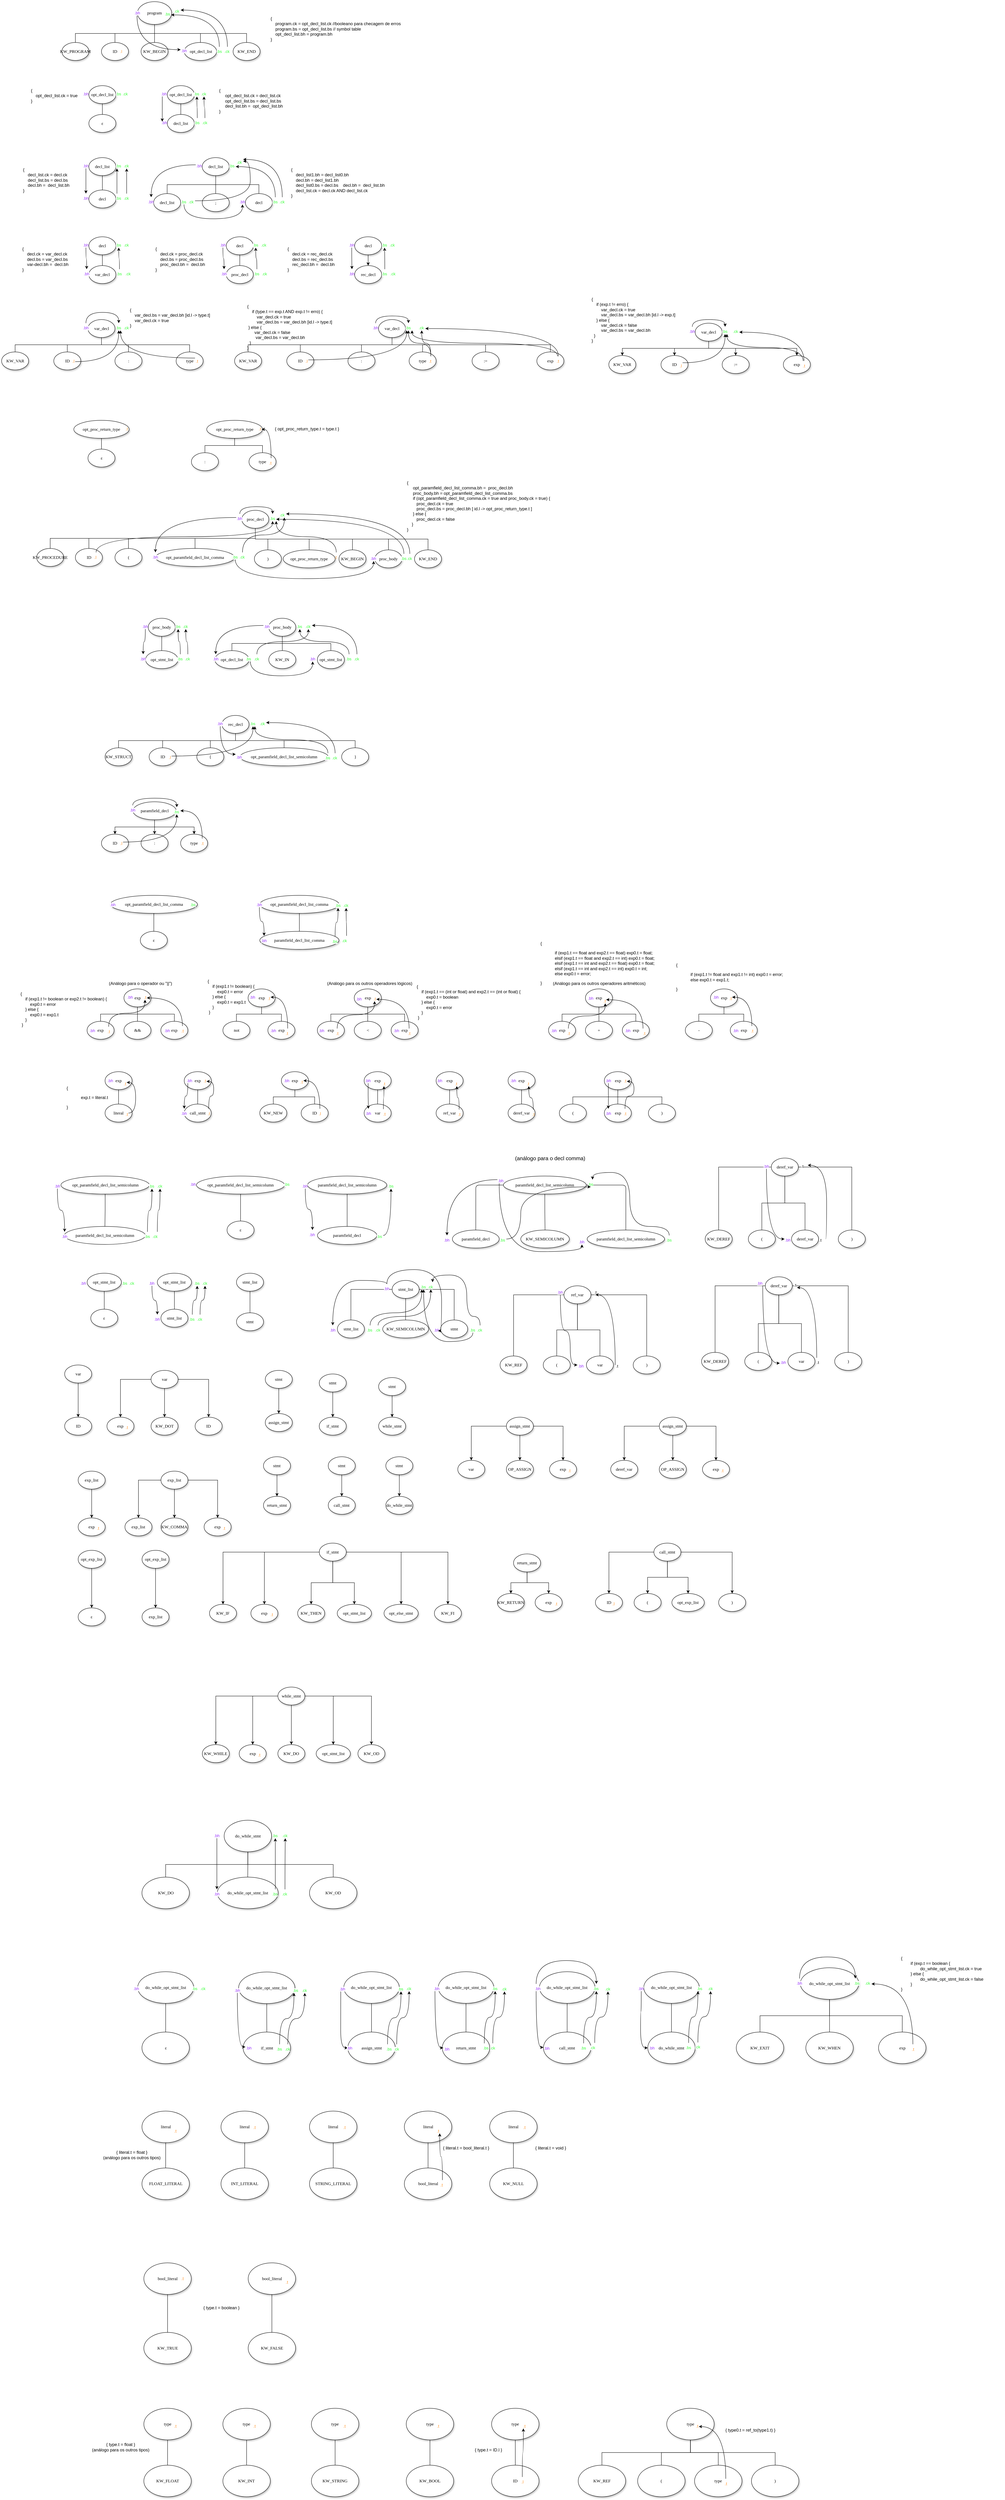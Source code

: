 <mxfile version="27.1.6">
  <diagram name="Page-1" id="42789a77-a242-8287-6e28-9cd8cfd52e62">
    <mxGraphModel dx="4710" dy="1878" grid="1" gridSize="10" guides="1" tooltips="1" connect="1" arrows="1" fold="1" page="1" pageScale="1" pageWidth="1100" pageHeight="850" background="none" math="0" shadow="0">
      <root>
        <mxCell id="0" />
        <mxCell id="1" parent="0" />
        <mxCell id="ZXX-v3CZGw-HriFd5jeJ-169" style="edgeStyle=orthogonalEdgeStyle;rounded=0;orthogonalLoop=1;jettySize=auto;html=1;exitX=0.5;exitY=1;exitDx=0;exitDy=0;" parent="1" source="1ea317790d2ca983-2" target="ZXX-v3CZGw-HriFd5jeJ-167" edge="1">
          <mxGeometry relative="1" as="geometry" />
        </mxCell>
        <mxCell id="ZXX-v3CZGw-HriFd5jeJ-170" style="edgeStyle=orthogonalEdgeStyle;rounded=0;orthogonalLoop=1;jettySize=auto;html=1;exitX=0.5;exitY=1;exitDx=0;exitDy=0;" parent="1" source="1ea317790d2ca983-2" target="ZXX-v3CZGw-HriFd5jeJ-166" edge="1">
          <mxGeometry relative="1" as="geometry" />
        </mxCell>
        <mxCell id="ZXX-v3CZGw-HriFd5jeJ-171" style="edgeStyle=orthogonalEdgeStyle;rounded=0;orthogonalLoop=1;jettySize=auto;html=1;exitX=0.5;exitY=1;exitDx=0;exitDy=0;" parent="1" source="1ea317790d2ca983-2" target="ZXX-v3CZGw-HriFd5jeJ-168" edge="1">
          <mxGeometry relative="1" as="geometry" />
        </mxCell>
        <mxCell id="1ea317790d2ca983-2" value=" paramfield_decl" style="ellipse;whiteSpace=wrap;html=1;rounded=0;shadow=1;comic=0;labelBackgroundColor=none;strokeWidth=1;fontFamily=Verdana;fontSize=12;align=center;" parent="1" vertex="1">
          <mxGeometry x="417.5" y="2230" width="120" height="50" as="geometry" />
        </mxCell>
        <mxCell id="ZXX-v3CZGw-HriFd5jeJ-63" style="edgeStyle=orthogonalEdgeStyle;rounded=0;orthogonalLoop=1;jettySize=auto;html=1;exitX=0.5;exitY=1;exitDx=0;exitDy=0;endArrow=none;startFill=0;" parent="1" source="1ea317790d2ca983-4" target="ZXX-v3CZGw-HriFd5jeJ-56" edge="1">
          <mxGeometry relative="1" as="geometry" />
        </mxCell>
        <mxCell id="ZXX-v3CZGw-HriFd5jeJ-64" style="edgeStyle=orthogonalEdgeStyle;rounded=0;orthogonalLoop=1;jettySize=auto;html=1;exitX=0.5;exitY=1;exitDx=0;exitDy=0;endArrow=none;startFill=0;" parent="1" source="1ea317790d2ca983-4" target="ZXX-v3CZGw-HriFd5jeJ-57" edge="1">
          <mxGeometry relative="1" as="geometry" />
        </mxCell>
        <mxCell id="ZXX-v3CZGw-HriFd5jeJ-65" style="edgeStyle=orthogonalEdgeStyle;rounded=0;orthogonalLoop=1;jettySize=auto;html=1;exitX=0.5;exitY=1;exitDx=0;exitDy=0;endArrow=none;startFill=0;" parent="1" source="1ea317790d2ca983-4" target="ZXX-v3CZGw-HriFd5jeJ-58" edge="1">
          <mxGeometry relative="1" as="geometry" />
        </mxCell>
        <mxCell id="ZXX-v3CZGw-HriFd5jeJ-66" style="edgeStyle=orthogonalEdgeStyle;rounded=0;orthogonalLoop=1;jettySize=auto;html=1;exitX=0.5;exitY=1;exitDx=0;exitDy=0;endArrow=none;startFill=0;" parent="1" source="1ea317790d2ca983-4" target="ZXX-v3CZGw-HriFd5jeJ-59" edge="1">
          <mxGeometry relative="1" as="geometry" />
        </mxCell>
        <mxCell id="ZXX-v3CZGw-HriFd5jeJ-67" style="edgeStyle=orthogonalEdgeStyle;rounded=0;orthogonalLoop=1;jettySize=auto;html=1;exitX=0.5;exitY=1;exitDx=0;exitDy=0;endArrow=none;startFill=0;" parent="1" source="1ea317790d2ca983-4" target="ZXX-v3CZGw-HriFd5jeJ-60" edge="1">
          <mxGeometry relative="1" as="geometry" />
        </mxCell>
        <mxCell id="1ea317790d2ca983-4" value="program" style="ellipse;whiteSpace=wrap;html=1;rounded=0;shadow=1;comic=0;labelBackgroundColor=none;strokeWidth=1;fontFamily=Verdana;fontSize=12;align=center;" parent="1" vertex="1">
          <mxGeometry x="430" y="6.67" width="95" height="63.33" as="geometry" />
        </mxCell>
        <mxCell id="ZXX-v3CZGw-HriFd5jeJ-161" style="edgeStyle=orthogonalEdgeStyle;rounded=0;orthogonalLoop=1;jettySize=auto;html=1;exitX=0.5;exitY=1;exitDx=0;exitDy=0;endArrow=none;startFill=0;" parent="1" source="1ea317790d2ca983-5" target="ZXX-v3CZGw-HriFd5jeJ-157" edge="1">
          <mxGeometry relative="1" as="geometry" />
        </mxCell>
        <mxCell id="ZXX-v3CZGw-HriFd5jeJ-162" style="edgeStyle=orthogonalEdgeStyle;rounded=0;orthogonalLoop=1;jettySize=auto;html=1;exitX=0.5;exitY=1;exitDx=0;exitDy=0;endArrow=none;startFill=0;" parent="1" source="1ea317790d2ca983-5" target="ZXX-v3CZGw-HriFd5jeJ-159" edge="1">
          <mxGeometry relative="1" as="geometry" />
        </mxCell>
        <mxCell id="ZXX-v3CZGw-HriFd5jeJ-163" style="edgeStyle=orthogonalEdgeStyle;rounded=0;orthogonalLoop=1;jettySize=auto;html=1;exitX=0.5;exitY=1;exitDx=0;exitDy=0;endArrow=none;startFill=0;" parent="1" source="1ea317790d2ca983-5" target="ZXX-v3CZGw-HriFd5jeJ-156" edge="1">
          <mxGeometry relative="1" as="geometry" />
        </mxCell>
        <mxCell id="ZXX-v3CZGw-HriFd5jeJ-164" style="edgeStyle=orthogonalEdgeStyle;rounded=0;orthogonalLoop=1;jettySize=auto;html=1;exitX=0.5;exitY=1;exitDx=0;exitDy=0;endArrow=none;startFill=0;" parent="1" source="1ea317790d2ca983-5" target="ZXX-v3CZGw-HriFd5jeJ-155" edge="1">
          <mxGeometry relative="1" as="geometry" />
        </mxCell>
        <mxCell id="ZXX-v3CZGw-HriFd5jeJ-165" style="edgeStyle=orthogonalEdgeStyle;rounded=0;orthogonalLoop=1;jettySize=auto;html=1;exitX=0.5;exitY=1;exitDx=0;exitDy=0;endArrow=none;startFill=0;" parent="1" source="1ea317790d2ca983-5" target="ZXX-v3CZGw-HriFd5jeJ-158" edge="1">
          <mxGeometry relative="1" as="geometry" />
        </mxCell>
        <mxCell id="1ea317790d2ca983-5" value=" rec_decl" style="ellipse;whiteSpace=wrap;html=1;rounded=0;shadow=1;comic=0;labelBackgroundColor=none;strokeWidth=1;fontFamily=Verdana;fontSize=12;align=center;" parent="1" vertex="1">
          <mxGeometry x="665" y="1990" width="75" height="50" as="geometry" />
        </mxCell>
        <mxCell id="ZXX-v3CZGw-HriFd5jeJ-81" style="edgeStyle=orthogonalEdgeStyle;rounded=0;orthogonalLoop=1;jettySize=auto;html=1;exitX=0.5;exitY=1;exitDx=0;exitDy=0;endArrow=none;startFill=0;" parent="1" source="1ea317790d2ca983-6" target="ZXX-v3CZGw-HriFd5jeJ-74" edge="1">
          <mxGeometry relative="1" as="geometry" />
        </mxCell>
        <mxCell id="1ea317790d2ca983-6" value=" decl_list" style="ellipse;whiteSpace=wrap;html=1;rounded=0;shadow=1;comic=0;labelBackgroundColor=none;strokeWidth=1;fontFamily=Verdana;fontSize=12;align=center;" parent="1" vertex="1">
          <mxGeometry x="295" y="440" width="75" height="50" as="geometry" />
        </mxCell>
        <mxCell id="ZXX-v3CZGw-HriFd5jeJ-94" style="edgeStyle=orthogonalEdgeStyle;rounded=0;orthogonalLoop=1;jettySize=auto;html=1;exitX=0.5;exitY=1;exitDx=0;exitDy=0;endArrow=none;startFill=0;" parent="1" source="1ea317790d2ca983-7" target="ZXX-v3CZGw-HriFd5jeJ-91" edge="1">
          <mxGeometry relative="1" as="geometry" />
        </mxCell>
        <mxCell id="ZXX-v3CZGw-HriFd5jeJ-95" style="edgeStyle=orthogonalEdgeStyle;rounded=0;orthogonalLoop=1;jettySize=auto;html=1;exitX=0.5;exitY=1;exitDx=0;exitDy=0;endArrow=none;startFill=0;" parent="1" source="1ea317790d2ca983-7" target="ZXX-v3CZGw-HriFd5jeJ-92" edge="1">
          <mxGeometry relative="1" as="geometry" />
        </mxCell>
        <mxCell id="ZXX-v3CZGw-HriFd5jeJ-96" style="edgeStyle=orthogonalEdgeStyle;rounded=0;orthogonalLoop=1;jettySize=auto;html=1;exitX=0.5;exitY=1;exitDx=0;exitDy=0;endArrow=none;startFill=0;" parent="1" source="1ea317790d2ca983-7" target="ZXX-v3CZGw-HriFd5jeJ-90" edge="1">
          <mxGeometry relative="1" as="geometry" />
        </mxCell>
        <mxCell id="ZXX-v3CZGw-HriFd5jeJ-97" style="edgeStyle=orthogonalEdgeStyle;rounded=0;orthogonalLoop=1;jettySize=auto;html=1;exitX=0.5;exitY=1;exitDx=0;exitDy=0;endArrow=none;startFill=0;" parent="1" source="1ea317790d2ca983-7" target="ZXX-v3CZGw-HriFd5jeJ-93" edge="1">
          <mxGeometry relative="1" as="geometry" />
        </mxCell>
        <mxCell id="1ea317790d2ca983-7" value=" var_decl" style="ellipse;whiteSpace=wrap;html=1;rounded=0;shadow=1;comic=0;labelBackgroundColor=none;strokeWidth=1;fontFamily=Verdana;fontSize=12;align=center;" parent="1" vertex="1">
          <mxGeometry x="292.5" y="890" width="75" height="50" as="geometry" />
        </mxCell>
        <mxCell id="1ea317790d2ca983-9" value="ε" style="ellipse;whiteSpace=wrap;html=1;rounded=0;shadow=1;comic=0;labelBackgroundColor=none;strokeWidth=1;fontFamily=Verdana;fontSize=12;align=center;" parent="1" vertex="1">
          <mxGeometry x="295" y="320" width="75" height="50" as="geometry" />
        </mxCell>
        <mxCell id="ZXX-v3CZGw-HriFd5jeJ-121" style="edgeStyle=orthogonalEdgeStyle;rounded=0;orthogonalLoop=1;jettySize=auto;html=1;exitX=0.5;exitY=1;exitDx=0;exitDy=0;endArrow=none;startFill=0;" parent="1" source="1ea317790d2ca983-10" target="ZXX-v3CZGw-HriFd5jeJ-120" edge="1">
          <mxGeometry relative="1" as="geometry" />
        </mxCell>
        <mxCell id="1ea317790d2ca983-10" value=" opt_proc_return_type" style="ellipse;whiteSpace=wrap;html=1;rounded=0;shadow=1;comic=0;labelBackgroundColor=none;strokeWidth=1;fontFamily=Verdana;fontSize=12;align=center;" parent="1" vertex="1">
          <mxGeometry x="253.13" y="1170" width="153.75" height="50" as="geometry" />
        </mxCell>
        <mxCell id="ZXX-v3CZGw-HriFd5jeJ-151" style="edgeStyle=orthogonalEdgeStyle;rounded=0;orthogonalLoop=1;jettySize=auto;html=1;exitX=0.5;exitY=1;exitDx=0;exitDy=0;endArrow=none;startFill=0;" parent="1" source="1ea317790d2ca983-11" target="ZXX-v3CZGw-HriFd5jeJ-146" edge="1">
          <mxGeometry relative="1" as="geometry" />
        </mxCell>
        <mxCell id="1ea317790d2ca983-11" value=" proc_body" style="ellipse;whiteSpace=wrap;html=1;rounded=0;shadow=1;comic=0;labelBackgroundColor=none;strokeWidth=1;fontFamily=Verdana;fontSize=12;align=center;" parent="1" vertex="1">
          <mxGeometry x="460" y="1720" width="75" height="50" as="geometry" />
        </mxCell>
        <mxCell id="ZXX-v3CZGw-HriFd5jeJ-137" style="edgeStyle=orthogonalEdgeStyle;rounded=0;orthogonalLoop=1;jettySize=auto;html=1;exitX=0.5;exitY=1;exitDx=0;exitDy=0;endArrow=none;startFill=0;" parent="1" source="ZXX-v3CZGw-HriFd5jeJ-12" target="ZXX-v3CZGw-HriFd5jeJ-135" edge="1">
          <mxGeometry relative="1" as="geometry" />
        </mxCell>
        <mxCell id="ZXX-v3CZGw-HriFd5jeJ-138" style="edgeStyle=orthogonalEdgeStyle;rounded=0;orthogonalLoop=1;jettySize=auto;html=1;exitX=0.5;exitY=1;exitDx=0;exitDy=0;endArrow=none;startFill=0;" parent="1" source="ZXX-v3CZGw-HriFd5jeJ-12" target="ZXX-v3CZGw-HriFd5jeJ-128" edge="1">
          <mxGeometry relative="1" as="geometry" />
        </mxCell>
        <mxCell id="ZXX-v3CZGw-HriFd5jeJ-139" style="edgeStyle=orthogonalEdgeStyle;rounded=0;orthogonalLoop=1;jettySize=auto;html=1;exitX=0.5;exitY=1;exitDx=0;exitDy=0;endArrow=none;startFill=0;" parent="1" source="ZXX-v3CZGw-HriFd5jeJ-12" target="ZXX-v3CZGw-HriFd5jeJ-134" edge="1">
          <mxGeometry relative="1" as="geometry" />
        </mxCell>
        <mxCell id="ZXX-v3CZGw-HriFd5jeJ-140" style="edgeStyle=orthogonalEdgeStyle;rounded=0;orthogonalLoop=1;jettySize=auto;html=1;exitX=0.5;exitY=1;exitDx=0;exitDy=0;endArrow=none;startFill=0;" parent="1" source="ZXX-v3CZGw-HriFd5jeJ-12" target="ZXX-v3CZGw-HriFd5jeJ-127" edge="1">
          <mxGeometry relative="1" as="geometry" />
        </mxCell>
        <mxCell id="ZXX-v3CZGw-HriFd5jeJ-141" style="edgeStyle=orthogonalEdgeStyle;rounded=0;orthogonalLoop=1;jettySize=auto;html=1;exitX=0.5;exitY=1;exitDx=0;exitDy=0;endArrow=none;startFill=0;" parent="1" source="ZXX-v3CZGw-HriFd5jeJ-12" target="ZXX-v3CZGw-HriFd5jeJ-133" edge="1">
          <mxGeometry relative="1" as="geometry" />
        </mxCell>
        <mxCell id="ZXX-v3CZGw-HriFd5jeJ-142" style="edgeStyle=orthogonalEdgeStyle;rounded=0;orthogonalLoop=1;jettySize=auto;html=1;exitX=0.5;exitY=1;exitDx=0;exitDy=0;endArrow=none;startFill=0;" parent="1" source="ZXX-v3CZGw-HriFd5jeJ-12" target="ZXX-v3CZGw-HriFd5jeJ-129" edge="1">
          <mxGeometry relative="1" as="geometry" />
        </mxCell>
        <mxCell id="ZXX-v3CZGw-HriFd5jeJ-143" style="edgeStyle=orthogonalEdgeStyle;rounded=0;orthogonalLoop=1;jettySize=auto;html=1;exitX=0.5;exitY=1;exitDx=0;exitDy=0;endArrow=none;startFill=0;" parent="1" source="ZXX-v3CZGw-HriFd5jeJ-12" target="ZXX-v3CZGw-HriFd5jeJ-130" edge="1">
          <mxGeometry relative="1" as="geometry" />
        </mxCell>
        <mxCell id="ZXX-v3CZGw-HriFd5jeJ-144" style="edgeStyle=orthogonalEdgeStyle;rounded=0;orthogonalLoop=1;jettySize=auto;html=1;exitX=0.5;exitY=1;exitDx=0;exitDy=0;endArrow=none;startFill=0;" parent="1" source="ZXX-v3CZGw-HriFd5jeJ-12" target="ZXX-v3CZGw-HriFd5jeJ-132" edge="1">
          <mxGeometry relative="1" as="geometry" />
        </mxCell>
        <mxCell id="ZXX-v3CZGw-HriFd5jeJ-145" style="edgeStyle=orthogonalEdgeStyle;rounded=0;orthogonalLoop=1;jettySize=auto;html=1;exitX=0.5;exitY=1;exitDx=0;exitDy=0;endArrow=none;startFill=0;" parent="1" source="ZXX-v3CZGw-HriFd5jeJ-12" target="ZXX-v3CZGw-HriFd5jeJ-131" edge="1">
          <mxGeometry relative="1" as="geometry" />
        </mxCell>
        <mxCell id="ZXX-v3CZGw-HriFd5jeJ-12" value=" proc_decl" style="ellipse;whiteSpace=wrap;html=1;rounded=0;shadow=1;comic=0;labelBackgroundColor=none;strokeWidth=1;fontFamily=Verdana;fontSize=12;align=center;" parent="1" vertex="1">
          <mxGeometry x="720" y="1420" width="75" height="50" as="geometry" />
        </mxCell>
        <mxCell id="ZXX-v3CZGw-HriFd5jeJ-173" style="edgeStyle=orthogonalEdgeStyle;rounded=0;orthogonalLoop=1;jettySize=auto;html=1;exitX=0.5;exitY=1;exitDx=0;exitDy=0;endArrow=none;startFill=0;" parent="1" source="ZXX-v3CZGw-HriFd5jeJ-14" target="ZXX-v3CZGw-HriFd5jeJ-172" edge="1">
          <mxGeometry relative="1" as="geometry" />
        </mxCell>
        <mxCell id="ZXX-v3CZGw-HriFd5jeJ-14" value=" opt_paramfield_decl_list_comma" style="ellipse;whiteSpace=wrap;html=1;rounded=0;shadow=1;comic=0;labelBackgroundColor=none;strokeWidth=1;fontFamily=Verdana;fontSize=12;align=center;" parent="1" vertex="1">
          <mxGeometry x="354.5" y="2490" width="242" height="50" as="geometry" />
        </mxCell>
        <mxCell id="Opo9EoXG69oaY7-Oztma-10" style="edgeStyle=orthogonalEdgeStyle;rounded=0;orthogonalLoop=1;jettySize=auto;html=1;exitX=0.5;exitY=1;exitDx=0;exitDy=0;endArrow=none;startFill=0;" parent="1" source="ZXX-v3CZGw-HriFd5jeJ-18" target="Opo9EoXG69oaY7-Oztma-1" edge="1">
          <mxGeometry relative="1" as="geometry" />
        </mxCell>
        <mxCell id="Opo9EoXG69oaY7-Oztma-11" style="edgeStyle=orthogonalEdgeStyle;rounded=0;orthogonalLoop=1;jettySize=auto;html=1;exitX=0.5;exitY=1;exitDx=0;exitDy=0;endArrow=none;startFill=0;" parent="1" source="ZXX-v3CZGw-HriFd5jeJ-18" target="Opo9EoXG69oaY7-Oztma-7" edge="1">
          <mxGeometry relative="1" as="geometry" />
        </mxCell>
        <mxCell id="Opo9EoXG69oaY7-Oztma-13" style="edgeStyle=orthogonalEdgeStyle;rounded=0;orthogonalLoop=1;jettySize=auto;html=1;exitX=0.5;exitY=1;exitDx=0;exitDy=0;endArrow=none;startFill=0;" parent="1" source="ZXX-v3CZGw-HriFd5jeJ-18" target="Opo9EoXG69oaY7-Oztma-8" edge="1">
          <mxGeometry relative="1" as="geometry" />
        </mxCell>
        <mxCell id="ZXX-v3CZGw-HriFd5jeJ-18" value=" exp" style="ellipse;whiteSpace=wrap;html=1;rounded=0;shadow=1;comic=0;labelBackgroundColor=none;strokeWidth=1;fontFamily=Verdana;fontSize=12;align=center;" parent="1" vertex="1">
          <mxGeometry x="392.5" y="2750" width="75" height="50" as="geometry" />
        </mxCell>
        <mxCell id="ZXX-v3CZGw-HriFd5jeJ-87" style="edgeStyle=orthogonalEdgeStyle;rounded=0;orthogonalLoop=1;jettySize=auto;html=1;exitX=0.5;exitY=1;exitDx=0;exitDy=0;endArrow=none;startFill=0;" parent="1" source="ZXX-v3CZGw-HriFd5jeJ-51" target="ZXX-v3CZGw-HriFd5jeJ-84" edge="1">
          <mxGeometry relative="1" as="geometry" />
        </mxCell>
        <mxCell id="ZXX-v3CZGw-HriFd5jeJ-51" value=" decl" style="ellipse;whiteSpace=wrap;html=1;rounded=0;shadow=1;comic=0;labelBackgroundColor=none;strokeWidth=1;fontFamily=Verdana;fontSize=12;align=center;" parent="1" vertex="1">
          <mxGeometry x="295" y="660" width="75" height="50" as="geometry" />
        </mxCell>
        <mxCell id="ZXX-v3CZGw-HriFd5jeJ-56" value="KW_PROGRAM" style="ellipse;whiteSpace=wrap;html=1;rounded=0;shadow=1;comic=0;labelBackgroundColor=none;strokeWidth=1;fontFamily=Verdana;fontSize=12;align=center;" parent="1" vertex="1">
          <mxGeometry x="220" y="120" width="75" height="50" as="geometry" />
        </mxCell>
        <mxCell id="ZXX-v3CZGw-HriFd5jeJ-57" value="ID" style="ellipse;whiteSpace=wrap;html=1;rounded=0;shadow=1;comic=0;labelBackgroundColor=none;strokeWidth=1;fontFamily=Verdana;fontSize=12;align=center;" parent="1" vertex="1">
          <mxGeometry x="330" y="120" width="75" height="50" as="geometry" />
        </mxCell>
        <mxCell id="ZXX-v3CZGw-HriFd5jeJ-58" value="KW_BEGIN" style="ellipse;whiteSpace=wrap;html=1;rounded=0;shadow=1;comic=0;labelBackgroundColor=none;strokeWidth=1;fontFamily=Verdana;fontSize=12;align=center;" parent="1" vertex="1">
          <mxGeometry x="440" y="120" width="75" height="50" as="geometry" />
        </mxCell>
        <mxCell id="ZXX-v3CZGw-HriFd5jeJ-59" value="&amp;nbsp;opt_decl_list" style="ellipse;whiteSpace=wrap;html=1;rounded=0;shadow=1;comic=0;labelBackgroundColor=none;strokeWidth=1;fontFamily=Verdana;fontSize=12;align=center;" parent="1" vertex="1">
          <mxGeometry x="560" y="120" width="90" height="50" as="geometry" />
        </mxCell>
        <mxCell id="ZXX-v3CZGw-HriFd5jeJ-60" value="KW_END" style="ellipse;whiteSpace=wrap;html=1;rounded=0;shadow=1;comic=0;labelBackgroundColor=none;strokeWidth=1;fontFamily=Verdana;fontSize=12;align=center;" parent="1" vertex="1">
          <mxGeometry x="695.81" y="120" width="75" height="50" as="geometry" />
        </mxCell>
        <mxCell id="ZXX-v3CZGw-HriFd5jeJ-72" style="edgeStyle=orthogonalEdgeStyle;rounded=0;orthogonalLoop=1;jettySize=auto;html=1;exitX=0.5;exitY=1;exitDx=0;exitDy=0;endArrow=none;startFill=0;" parent="1" source="ZXX-v3CZGw-HriFd5jeJ-68" target="ZXX-v3CZGw-HriFd5jeJ-69" edge="1">
          <mxGeometry relative="1" as="geometry" />
        </mxCell>
        <mxCell id="ZXX-v3CZGw-HriFd5jeJ-68" value=" opt_decl_list" style="ellipse;whiteSpace=wrap;html=1;rounded=0;shadow=1;comic=0;labelBackgroundColor=none;strokeWidth=1;fontFamily=Verdana;fontSize=12;align=center;" parent="1" vertex="1">
          <mxGeometry x="513" y="240" width="75" height="50" as="geometry" />
        </mxCell>
        <mxCell id="ZXX-v3CZGw-HriFd5jeJ-69" value=" decl_list" style="ellipse;whiteSpace=wrap;html=1;rounded=0;shadow=1;comic=0;labelBackgroundColor=none;strokeWidth=1;fontFamily=Verdana;fontSize=12;align=center;" parent="1" vertex="1">
          <mxGeometry x="513" y="320" width="75" height="50" as="geometry" />
        </mxCell>
        <mxCell id="ZXX-v3CZGw-HriFd5jeJ-71" style="edgeStyle=orthogonalEdgeStyle;rounded=0;orthogonalLoop=1;jettySize=auto;html=1;exitX=0.5;exitY=1;exitDx=0;exitDy=0;endArrow=none;startFill=0;" parent="1" source="ZXX-v3CZGw-HriFd5jeJ-70" target="1ea317790d2ca983-9" edge="1">
          <mxGeometry relative="1" as="geometry" />
        </mxCell>
        <mxCell id="ZXX-v3CZGw-HriFd5jeJ-70" value=" opt_decl_list" style="ellipse;whiteSpace=wrap;html=1;rounded=0;shadow=1;comic=0;labelBackgroundColor=none;strokeWidth=1;fontFamily=Verdana;fontSize=12;align=center;" parent="1" vertex="1">
          <mxGeometry x="295" y="240" width="75" height="50" as="geometry" />
        </mxCell>
        <mxCell id="ZXX-v3CZGw-HriFd5jeJ-78" style="edgeStyle=orthogonalEdgeStyle;rounded=0;orthogonalLoop=1;jettySize=auto;html=1;exitX=0.5;exitY=1;exitDx=0;exitDy=0;endArrow=none;startFill=0;" parent="1" source="ZXX-v3CZGw-HriFd5jeJ-73" target="ZXX-v3CZGw-HriFd5jeJ-76" edge="1">
          <mxGeometry relative="1" as="geometry" />
        </mxCell>
        <mxCell id="ZXX-v3CZGw-HriFd5jeJ-79" style="edgeStyle=orthogonalEdgeStyle;rounded=0;orthogonalLoop=1;jettySize=auto;html=1;exitX=0.5;exitY=1;exitDx=0;exitDy=0;endArrow=none;startFill=0;" parent="1" source="ZXX-v3CZGw-HriFd5jeJ-73" target="ZXX-v3CZGw-HriFd5jeJ-75" edge="1">
          <mxGeometry relative="1" as="geometry" />
        </mxCell>
        <mxCell id="ZXX-v3CZGw-HriFd5jeJ-80" style="edgeStyle=orthogonalEdgeStyle;rounded=0;orthogonalLoop=1;jettySize=auto;html=1;exitX=0.5;exitY=1;exitDx=0;exitDy=0;endArrow=none;startFill=0;" parent="1" source="ZXX-v3CZGw-HriFd5jeJ-73" target="ZXX-v3CZGw-HriFd5jeJ-77" edge="1">
          <mxGeometry relative="1" as="geometry" />
        </mxCell>
        <mxCell id="ZXX-v3CZGw-HriFd5jeJ-73" value=" decl_list" style="ellipse;whiteSpace=wrap;html=1;rounded=0;shadow=1;comic=0;labelBackgroundColor=none;strokeWidth=1;fontFamily=Verdana;fontSize=12;align=center;" parent="1" vertex="1">
          <mxGeometry x="610" y="440" width="75" height="50" as="geometry" />
        </mxCell>
        <mxCell id="ZXX-v3CZGw-HriFd5jeJ-74" value=" decl" style="ellipse;whiteSpace=wrap;html=1;rounded=0;shadow=1;comic=0;labelBackgroundColor=none;strokeWidth=1;fontFamily=Verdana;fontSize=12;align=center;" parent="1" vertex="1">
          <mxGeometry x="295" y="530" width="75" height="50" as="geometry" />
        </mxCell>
        <mxCell id="ZXX-v3CZGw-HriFd5jeJ-75" value=" decl_list" style="ellipse;whiteSpace=wrap;html=1;rounded=0;shadow=1;comic=0;labelBackgroundColor=none;strokeWidth=1;fontFamily=Verdana;fontSize=12;align=center;" parent="1" vertex="1">
          <mxGeometry x="475" y="540" width="75" height="50" as="geometry" />
        </mxCell>
        <mxCell id="ZXX-v3CZGw-HriFd5jeJ-76" value=";" style="ellipse;whiteSpace=wrap;html=1;rounded=0;shadow=1;comic=0;labelBackgroundColor=none;strokeWidth=1;fontFamily=Verdana;fontSize=12;align=center;" parent="1" vertex="1">
          <mxGeometry x="610" y="540" width="75" height="50" as="geometry" />
        </mxCell>
        <mxCell id="ZXX-v3CZGw-HriFd5jeJ-77" value=" decl" style="ellipse;whiteSpace=wrap;html=1;rounded=0;shadow=1;comic=0;labelBackgroundColor=none;strokeWidth=1;fontFamily=Verdana;fontSize=12;align=center;" parent="1" vertex="1">
          <mxGeometry x="730" y="540" width="75" height="50" as="geometry" />
        </mxCell>
        <mxCell id="ZXX-v3CZGw-HriFd5jeJ-88" style="edgeStyle=orthogonalEdgeStyle;rounded=0;orthogonalLoop=1;jettySize=auto;html=1;exitX=0.5;exitY=1;exitDx=0;exitDy=0;endArrow=none;startFill=0;" parent="1" source="ZXX-v3CZGw-HriFd5jeJ-82" target="ZXX-v3CZGw-HriFd5jeJ-85" edge="1">
          <mxGeometry relative="1" as="geometry" />
        </mxCell>
        <mxCell id="ZXX-v3CZGw-HriFd5jeJ-82" value=" decl" style="ellipse;whiteSpace=wrap;html=1;rounded=0;shadow=1;comic=0;labelBackgroundColor=none;strokeWidth=1;fontFamily=Verdana;fontSize=12;align=center;" parent="1" vertex="1">
          <mxGeometry x="676.89" y="660" width="75" height="50" as="geometry" />
        </mxCell>
        <mxCell id="ZXX-v3CZGw-HriFd5jeJ-89" style="edgeStyle=orthogonalEdgeStyle;rounded=0;orthogonalLoop=1;jettySize=auto;html=1;exitX=0.5;exitY=1;exitDx=0;exitDy=0;" parent="1" source="ZXX-v3CZGw-HriFd5jeJ-83" target="ZXX-v3CZGw-HriFd5jeJ-86" edge="1">
          <mxGeometry relative="1" as="geometry" />
        </mxCell>
        <mxCell id="ZXX-v3CZGw-HriFd5jeJ-83" value=" decl" style="ellipse;whiteSpace=wrap;html=1;rounded=0;shadow=1;comic=0;labelBackgroundColor=none;strokeWidth=1;fontFamily=Verdana;fontSize=12;align=center;" parent="1" vertex="1">
          <mxGeometry x="1033.62" y="660" width="75" height="50" as="geometry" />
        </mxCell>
        <mxCell id="ZXX-v3CZGw-HriFd5jeJ-84" value=" var_decl" style="ellipse;whiteSpace=wrap;html=1;rounded=0;shadow=1;comic=0;labelBackgroundColor=none;strokeWidth=1;fontFamily=Verdana;fontSize=12;align=center;" parent="1" vertex="1">
          <mxGeometry x="295" y="740" width="75" height="50" as="geometry" />
        </mxCell>
        <mxCell id="ZXX-v3CZGw-HriFd5jeJ-85" value=" proc_decl" style="ellipse;whiteSpace=wrap;html=1;rounded=0;shadow=1;comic=0;labelBackgroundColor=none;strokeWidth=1;fontFamily=Verdana;fontSize=12;align=center;" parent="1" vertex="1">
          <mxGeometry x="676.89" y="740" width="75" height="50" as="geometry" />
        </mxCell>
        <mxCell id="ZXX-v3CZGw-HriFd5jeJ-86" value=" rec_decl" style="ellipse;whiteSpace=wrap;html=1;rounded=0;shadow=1;comic=0;labelBackgroundColor=none;strokeWidth=1;fontFamily=Verdana;fontSize=12;align=center;" parent="1" vertex="1">
          <mxGeometry x="1033.62" y="740" width="75" height="50" as="geometry" />
        </mxCell>
        <mxCell id="ZXX-v3CZGw-HriFd5jeJ-90" value="KW_VAR" style="ellipse;whiteSpace=wrap;html=1;rounded=0;shadow=1;comic=0;labelBackgroundColor=none;strokeWidth=1;fontFamily=Verdana;fontSize=12;align=center;" parent="1" vertex="1">
          <mxGeometry x="52.5" y="980" width="75" height="50" as="geometry" />
        </mxCell>
        <mxCell id="ZXX-v3CZGw-HriFd5jeJ-91" value=":" style="ellipse;whiteSpace=wrap;html=1;rounded=0;shadow=1;comic=0;labelBackgroundColor=none;strokeWidth=1;fontFamily=Verdana;fontSize=12;align=center;" parent="1" vertex="1">
          <mxGeometry x="367.5" y="980" width="75" height="50" as="geometry" />
        </mxCell>
        <mxCell id="ZXX-v3CZGw-HriFd5jeJ-92" value="ID" style="ellipse;whiteSpace=wrap;html=1;rounded=0;shadow=1;comic=0;labelBackgroundColor=none;strokeWidth=1;fontFamily=Verdana;fontSize=12;align=center;" parent="1" vertex="1">
          <mxGeometry x="197.5" y="980" width="75" height="50" as="geometry" />
        </mxCell>
        <mxCell id="ZXX-v3CZGw-HriFd5jeJ-93" value="type" style="ellipse;whiteSpace=wrap;html=1;rounded=0;shadow=1;comic=0;labelBackgroundColor=none;strokeWidth=1;fontFamily=Verdana;fontSize=12;align=center;" parent="1" vertex="1">
          <mxGeometry x="537.5" y="980" width="75" height="50" as="geometry" />
        </mxCell>
        <mxCell id="ZXX-v3CZGw-HriFd5jeJ-98" style="edgeStyle=orthogonalEdgeStyle;rounded=0;orthogonalLoop=1;jettySize=auto;html=1;exitX=0.5;exitY=1;exitDx=0;exitDy=0;endArrow=none;startFill=0;" parent="1" source="ZXX-v3CZGw-HriFd5jeJ-102" target="ZXX-v3CZGw-HriFd5jeJ-104" edge="1">
          <mxGeometry relative="1" as="geometry" />
        </mxCell>
        <mxCell id="ZXX-v3CZGw-HriFd5jeJ-99" style="edgeStyle=orthogonalEdgeStyle;rounded=0;orthogonalLoop=1;jettySize=auto;html=1;exitX=0.5;exitY=1;exitDx=0;exitDy=0;endArrow=none;startFill=0;" parent="1" source="ZXX-v3CZGw-HriFd5jeJ-102" target="ZXX-v3CZGw-HriFd5jeJ-105" edge="1">
          <mxGeometry relative="1" as="geometry" />
        </mxCell>
        <mxCell id="ZXX-v3CZGw-HriFd5jeJ-100" style="edgeStyle=orthogonalEdgeStyle;rounded=0;orthogonalLoop=1;jettySize=auto;html=1;exitX=0.5;exitY=1;exitDx=0;exitDy=0;endArrow=none;startFill=0;" parent="1" source="ZXX-v3CZGw-HriFd5jeJ-102" target="ZXX-v3CZGw-HriFd5jeJ-103" edge="1">
          <mxGeometry relative="1" as="geometry" />
        </mxCell>
        <mxCell id="ZXX-v3CZGw-HriFd5jeJ-101" style="edgeStyle=orthogonalEdgeStyle;rounded=0;orthogonalLoop=1;jettySize=auto;html=1;exitX=0.5;exitY=1;exitDx=0;exitDy=0;endArrow=none;startFill=0;" parent="1" source="ZXX-v3CZGw-HriFd5jeJ-102" target="ZXX-v3CZGw-HriFd5jeJ-106" edge="1">
          <mxGeometry relative="1" as="geometry" />
        </mxCell>
        <mxCell id="ZXX-v3CZGw-HriFd5jeJ-109" style="edgeStyle=orthogonalEdgeStyle;rounded=0;orthogonalLoop=1;jettySize=auto;html=1;exitX=0.5;exitY=1;exitDx=0;exitDy=0;endArrow=none;startFill=0;" parent="1" source="ZXX-v3CZGw-HriFd5jeJ-102" target="ZXX-v3CZGw-HriFd5jeJ-107" edge="1">
          <mxGeometry relative="1" as="geometry" />
        </mxCell>
        <mxCell id="ZXX-v3CZGw-HriFd5jeJ-110" style="edgeStyle=orthogonalEdgeStyle;rounded=0;orthogonalLoop=1;jettySize=auto;html=1;exitX=0.5;exitY=1;exitDx=0;exitDy=0;endArrow=none;startFill=0;" parent="1" source="ZXX-v3CZGw-HriFd5jeJ-102" target="ZXX-v3CZGw-HriFd5jeJ-108" edge="1">
          <mxGeometry relative="1" as="geometry" />
        </mxCell>
        <mxCell id="ZXX-v3CZGw-HriFd5jeJ-102" value=" var_decl" style="ellipse;whiteSpace=wrap;html=1;rounded=0;shadow=1;comic=0;labelBackgroundColor=none;strokeWidth=1;fontFamily=Verdana;fontSize=12;align=center;" parent="1" vertex="1">
          <mxGeometry x="1100" y="890" width="75" height="50" as="geometry" />
        </mxCell>
        <mxCell id="ZXX-v3CZGw-HriFd5jeJ-103" value="KW_VAR" style="ellipse;whiteSpace=wrap;html=1;rounded=0;shadow=1;comic=0;labelBackgroundColor=none;strokeWidth=1;fontFamily=Verdana;fontSize=12;align=center;" parent="1" vertex="1">
          <mxGeometry x="700" y="980" width="75" height="50" as="geometry" />
        </mxCell>
        <mxCell id="ZXX-v3CZGw-HriFd5jeJ-104" value=":" style="ellipse;whiteSpace=wrap;html=1;rounded=0;shadow=1;comic=0;labelBackgroundColor=none;strokeWidth=1;fontFamily=Verdana;fontSize=12;align=center;" parent="1" vertex="1">
          <mxGeometry x="1015" y="980" width="75" height="50" as="geometry" />
        </mxCell>
        <mxCell id="ZXX-v3CZGw-HriFd5jeJ-105" value="ID" style="ellipse;whiteSpace=wrap;html=1;rounded=0;shadow=1;comic=0;labelBackgroundColor=none;strokeWidth=1;fontFamily=Verdana;fontSize=12;align=center;" parent="1" vertex="1">
          <mxGeometry x="845" y="980" width="75" height="50" as="geometry" />
        </mxCell>
        <mxCell id="ZXX-v3CZGw-HriFd5jeJ-106" value="type" style="ellipse;whiteSpace=wrap;html=1;rounded=0;shadow=1;comic=0;labelBackgroundColor=none;strokeWidth=1;fontFamily=Verdana;fontSize=12;align=center;" parent="1" vertex="1">
          <mxGeometry x="1185" y="980" width="75" height="50" as="geometry" />
        </mxCell>
        <mxCell id="ZXX-v3CZGw-HriFd5jeJ-107" value=":=" style="ellipse;whiteSpace=wrap;html=1;rounded=0;shadow=1;comic=0;labelBackgroundColor=none;strokeWidth=1;fontFamily=Verdana;fontSize=12;align=center;" parent="1" vertex="1">
          <mxGeometry x="1360" y="980" width="75" height="50" as="geometry" />
        </mxCell>
        <mxCell id="ZXX-v3CZGw-HriFd5jeJ-108" value=" exp" style="ellipse;whiteSpace=wrap;html=1;rounded=0;shadow=1;comic=0;labelBackgroundColor=none;strokeWidth=1;fontFamily=Verdana;fontSize=12;align=center;" parent="1" vertex="1">
          <mxGeometry x="1540" y="980" width="75" height="50" as="geometry" />
        </mxCell>
        <mxCell id="ZXX-v3CZGw-HriFd5jeJ-111" style="edgeStyle=orthogonalEdgeStyle;rounded=0;orthogonalLoop=1;jettySize=auto;html=1;exitX=0.5;exitY=1;exitDx=0;exitDy=0;" parent="1" source="ZXX-v3CZGw-HriFd5jeJ-115" target="ZXX-v3CZGw-HriFd5jeJ-117" edge="1">
          <mxGeometry relative="1" as="geometry" />
        </mxCell>
        <mxCell id="ZXX-v3CZGw-HriFd5jeJ-112" style="edgeStyle=orthogonalEdgeStyle;rounded=0;orthogonalLoop=1;jettySize=auto;html=1;exitX=0.5;exitY=1;exitDx=0;exitDy=0;" parent="1" source="ZXX-v3CZGw-HriFd5jeJ-115" target="ZXX-v3CZGw-HriFd5jeJ-118" edge="1">
          <mxGeometry relative="1" as="geometry" />
        </mxCell>
        <mxCell id="ZXX-v3CZGw-HriFd5jeJ-113" style="edgeStyle=orthogonalEdgeStyle;rounded=0;orthogonalLoop=1;jettySize=auto;html=1;exitX=0.5;exitY=1;exitDx=0;exitDy=0;" parent="1" source="ZXX-v3CZGw-HriFd5jeJ-115" target="ZXX-v3CZGw-HriFd5jeJ-116" edge="1">
          <mxGeometry relative="1" as="geometry" />
        </mxCell>
        <mxCell id="ZXX-v3CZGw-HriFd5jeJ-114" style="edgeStyle=orthogonalEdgeStyle;rounded=0;orthogonalLoop=1;jettySize=auto;html=1;exitX=0.5;exitY=1;exitDx=0;exitDy=0;" parent="1" source="ZXX-v3CZGw-HriFd5jeJ-115" target="ZXX-v3CZGw-HriFd5jeJ-119" edge="1">
          <mxGeometry relative="1" as="geometry" />
        </mxCell>
        <mxCell id="ZXX-v3CZGw-HriFd5jeJ-115" value=" var_decl" style="ellipse;whiteSpace=wrap;html=1;rounded=0;shadow=1;comic=0;labelBackgroundColor=none;strokeWidth=1;fontFamily=Verdana;fontSize=12;align=center;" parent="1" vertex="1">
          <mxGeometry x="1980" y="900" width="75" height="50" as="geometry" />
        </mxCell>
        <mxCell id="ZXX-v3CZGw-HriFd5jeJ-116" value="KW_VAR" style="ellipse;whiteSpace=wrap;html=1;rounded=0;shadow=1;comic=0;labelBackgroundColor=none;strokeWidth=1;fontFamily=Verdana;fontSize=12;align=center;" parent="1" vertex="1">
          <mxGeometry x="1740" y="990" width="75" height="50" as="geometry" />
        </mxCell>
        <mxCell id="ZXX-v3CZGw-HriFd5jeJ-117" value=":=" style="ellipse;whiteSpace=wrap;html=1;rounded=0;shadow=1;comic=0;labelBackgroundColor=none;strokeWidth=1;fontFamily=Verdana;fontSize=12;align=center;" parent="1" vertex="1">
          <mxGeometry x="2055" y="990" width="75" height="50" as="geometry" />
        </mxCell>
        <mxCell id="ZXX-v3CZGw-HriFd5jeJ-118" value="ID" style="ellipse;whiteSpace=wrap;html=1;rounded=0;shadow=1;comic=0;labelBackgroundColor=none;strokeWidth=1;fontFamily=Verdana;fontSize=12;align=center;" parent="1" vertex="1">
          <mxGeometry x="1885" y="990" width="75" height="50" as="geometry" />
        </mxCell>
        <mxCell id="ZXX-v3CZGw-HriFd5jeJ-119" value=" exp" style="ellipse;whiteSpace=wrap;html=1;rounded=0;shadow=1;comic=0;labelBackgroundColor=none;strokeWidth=1;fontFamily=Verdana;fontSize=12;align=center;" parent="1" vertex="1">
          <mxGeometry x="2225" y="990" width="75" height="50" as="geometry" />
        </mxCell>
        <mxCell id="ZXX-v3CZGw-HriFd5jeJ-120" value="ε" style="ellipse;whiteSpace=wrap;html=1;rounded=0;shadow=1;comic=0;labelBackgroundColor=none;strokeWidth=1;fontFamily=Verdana;fontSize=12;align=center;" parent="1" vertex="1">
          <mxGeometry x="292.5" y="1250" width="75" height="50" as="geometry" />
        </mxCell>
        <mxCell id="ZXX-v3CZGw-HriFd5jeJ-122" style="edgeStyle=orthogonalEdgeStyle;rounded=0;orthogonalLoop=1;jettySize=auto;html=1;exitX=0.5;exitY=1;exitDx=0;exitDy=0;endArrow=none;startFill=0;" parent="1" source="ZXX-v3CZGw-HriFd5jeJ-123" target="ZXX-v3CZGw-HriFd5jeJ-124" edge="1">
          <mxGeometry relative="1" as="geometry" />
        </mxCell>
        <mxCell id="ZXX-v3CZGw-HriFd5jeJ-126" style="edgeStyle=orthogonalEdgeStyle;rounded=0;orthogonalLoop=1;jettySize=auto;html=1;exitX=0.5;exitY=1;exitDx=0;exitDy=0;endArrow=none;startFill=0;" parent="1" source="ZXX-v3CZGw-HriFd5jeJ-123" target="ZXX-v3CZGw-HriFd5jeJ-125" edge="1">
          <mxGeometry relative="1" as="geometry" />
        </mxCell>
        <mxCell id="ZXX-v3CZGw-HriFd5jeJ-123" value=" opt_proc_return_type" style="ellipse;whiteSpace=wrap;html=1;rounded=0;shadow=1;comic=0;labelBackgroundColor=none;strokeWidth=1;fontFamily=Verdana;fontSize=12;align=center;" parent="1" vertex="1">
          <mxGeometry x="622.5" y="1170" width="155" height="50" as="geometry" />
        </mxCell>
        <mxCell id="ZXX-v3CZGw-HriFd5jeJ-124" value=":" style="ellipse;whiteSpace=wrap;html=1;rounded=0;shadow=1;comic=0;labelBackgroundColor=none;strokeWidth=1;fontFamily=Verdana;fontSize=12;align=center;" parent="1" vertex="1">
          <mxGeometry x="580" y="1260" width="75" height="50" as="geometry" />
        </mxCell>
        <mxCell id="ZXX-v3CZGw-HriFd5jeJ-125" value="type" style="ellipse;whiteSpace=wrap;html=1;rounded=0;shadow=1;comic=0;labelBackgroundColor=none;strokeWidth=1;fontFamily=Verdana;fontSize=12;align=center;" parent="1" vertex="1">
          <mxGeometry x="740" y="1260" width="75" height="50" as="geometry" />
        </mxCell>
        <mxCell id="ZXX-v3CZGw-HriFd5jeJ-127" value="ID" style="ellipse;whiteSpace=wrap;html=1;rounded=0;shadow=1;comic=0;labelBackgroundColor=none;strokeWidth=1;fontFamily=Verdana;fontSize=12;align=center;" parent="1" vertex="1">
          <mxGeometry x="257.5" y="1526" width="75" height="50" as="geometry" />
        </mxCell>
        <mxCell id="ZXX-v3CZGw-HriFd5jeJ-128" value=" opt_paramfield_decl_list_comma" style="ellipse;whiteSpace=wrap;html=1;rounded=0;shadow=1;comic=0;labelBackgroundColor=none;strokeWidth=1;fontFamily=Verdana;fontSize=12;align=center;" parent="1" vertex="1">
          <mxGeometry x="480" y="1526" width="220" height="50" as="geometry" />
        </mxCell>
        <mxCell id="ZXX-v3CZGw-HriFd5jeJ-129" value=" opt_proc_return_type" style="ellipse;whiteSpace=wrap;html=1;rounded=0;shadow=1;comic=0;labelBackgroundColor=none;strokeWidth=1;fontFamily=Verdana;fontSize=12;align=center;" parent="1" vertex="1">
          <mxGeometry x="835" y="1530" width="144.38" height="50" as="geometry" />
        </mxCell>
        <mxCell id="ZXX-v3CZGw-HriFd5jeJ-130" value="KW_BEGIN" style="ellipse;whiteSpace=wrap;html=1;rounded=0;shadow=1;comic=0;labelBackgroundColor=none;strokeWidth=1;fontFamily=Verdana;fontSize=12;align=center;" parent="1" vertex="1">
          <mxGeometry x="990" y="1530" width="75" height="50" as="geometry" />
        </mxCell>
        <mxCell id="ZXX-v3CZGw-HriFd5jeJ-131" value="KW_END" style="ellipse;whiteSpace=wrap;html=1;rounded=0;shadow=1;comic=0;labelBackgroundColor=none;strokeWidth=1;fontFamily=Verdana;fontSize=12;align=center;" parent="1" vertex="1">
          <mxGeometry x="1200" y="1530" width="75" height="50" as="geometry" />
        </mxCell>
        <mxCell id="ZXX-v3CZGw-HriFd5jeJ-132" value=" proc_body" style="ellipse;whiteSpace=wrap;html=1;rounded=0;shadow=1;comic=0;labelBackgroundColor=none;strokeWidth=1;fontFamily=Verdana;fontSize=12;align=center;" parent="1" vertex="1">
          <mxGeometry x="1090" y="1530" width="75" height="50" as="geometry" />
        </mxCell>
        <mxCell id="ZXX-v3CZGw-HriFd5jeJ-133" value="KW_PROCEDURE" style="ellipse;whiteSpace=wrap;html=1;rounded=0;shadow=1;comic=0;labelBackgroundColor=none;strokeWidth=1;fontFamily=Verdana;fontSize=12;align=center;" parent="1" vertex="1">
          <mxGeometry x="150" y="1526" width="75" height="50" as="geometry" />
        </mxCell>
        <mxCell id="ZXX-v3CZGw-HriFd5jeJ-134" value="(" style="ellipse;whiteSpace=wrap;html=1;rounded=0;shadow=1;comic=0;labelBackgroundColor=none;strokeWidth=1;fontFamily=Verdana;fontSize=12;align=center;" parent="1" vertex="1">
          <mxGeometry x="367.5" y="1526" width="75" height="50" as="geometry" />
        </mxCell>
        <mxCell id="ZXX-v3CZGw-HriFd5jeJ-135" value=")" style="ellipse;whiteSpace=wrap;html=1;rounded=0;shadow=1;comic=0;labelBackgroundColor=none;strokeWidth=1;fontFamily=Verdana;fontSize=12;align=center;" parent="1" vertex="1">
          <mxGeometry x="755" y="1530" width="75" height="50" as="geometry" />
        </mxCell>
        <mxCell id="ZXX-v3CZGw-HriFd5jeJ-146" value=" opt_stmt_list" style="ellipse;whiteSpace=wrap;html=1;rounded=0;shadow=1;comic=0;labelBackgroundColor=none;strokeWidth=1;fontFamily=Verdana;fontSize=12;align=center;" parent="1" vertex="1">
          <mxGeometry x="452.5" y="1810" width="90" height="50" as="geometry" />
        </mxCell>
        <mxCell id="ZXX-v3CZGw-HriFd5jeJ-147" value=" opt_decl_list" style="ellipse;whiteSpace=wrap;html=1;rounded=0;shadow=1;comic=0;labelBackgroundColor=none;strokeWidth=1;fontFamily=Verdana;fontSize=12;align=center;" parent="1" vertex="1">
          <mxGeometry x="645" y="1810" width="95" height="50" as="geometry" />
        </mxCell>
        <mxCell id="ZXX-v3CZGw-HriFd5jeJ-152" style="edgeStyle=orthogonalEdgeStyle;rounded=0;orthogonalLoop=1;jettySize=auto;html=1;exitX=0.5;exitY=1;exitDx=0;exitDy=0;endArrow=none;startFill=0;" parent="1" source="ZXX-v3CZGw-HriFd5jeJ-148" target="ZXX-v3CZGw-HriFd5jeJ-149" edge="1">
          <mxGeometry relative="1" as="geometry" />
        </mxCell>
        <mxCell id="ZXX-v3CZGw-HriFd5jeJ-153" style="edgeStyle=orthogonalEdgeStyle;rounded=0;orthogonalLoop=1;jettySize=auto;html=1;exitX=0.5;exitY=1;exitDx=0;exitDy=0;endArrow=none;startFill=0;" parent="1" source="ZXX-v3CZGw-HriFd5jeJ-148" target="ZXX-v3CZGw-HriFd5jeJ-147" edge="1">
          <mxGeometry relative="1" as="geometry" />
        </mxCell>
        <mxCell id="ZXX-v3CZGw-HriFd5jeJ-154" style="edgeStyle=orthogonalEdgeStyle;rounded=0;orthogonalLoop=1;jettySize=auto;html=1;exitX=0.5;exitY=1;exitDx=0;exitDy=0;endArrow=none;startFill=0;" parent="1" source="ZXX-v3CZGw-HriFd5jeJ-148" target="ZXX-v3CZGw-HriFd5jeJ-150" edge="1">
          <mxGeometry relative="1" as="geometry" />
        </mxCell>
        <mxCell id="ZXX-v3CZGw-HriFd5jeJ-148" value=" proc_body" style="ellipse;whiteSpace=wrap;html=1;rounded=0;shadow=1;comic=0;labelBackgroundColor=none;strokeWidth=1;fontFamily=Verdana;fontSize=12;align=center;" parent="1" vertex="1">
          <mxGeometry x="795" y="1720" width="75" height="50" as="geometry" />
        </mxCell>
        <mxCell id="ZXX-v3CZGw-HriFd5jeJ-149" value="KW_IN" style="ellipse;whiteSpace=wrap;html=1;rounded=0;shadow=1;comic=0;labelBackgroundColor=none;strokeWidth=1;fontFamily=Verdana;fontSize=12;align=center;" parent="1" vertex="1">
          <mxGeometry x="795" y="1810" width="75" height="50" as="geometry" />
        </mxCell>
        <mxCell id="ZXX-v3CZGw-HriFd5jeJ-150" value=" opt_stmt_list" style="ellipse;whiteSpace=wrap;html=1;rounded=0;shadow=1;comic=0;labelBackgroundColor=none;strokeWidth=1;fontFamily=Verdana;fontSize=12;align=center;" parent="1" vertex="1">
          <mxGeometry x="930" y="1810" width="75" height="50" as="geometry" />
        </mxCell>
        <mxCell id="ZXX-v3CZGw-HriFd5jeJ-155" value="KW_STRUCT" style="ellipse;whiteSpace=wrap;html=1;rounded=0;shadow=1;comic=0;labelBackgroundColor=none;strokeWidth=1;fontFamily=Verdana;fontSize=12;align=center;" parent="1" vertex="1">
          <mxGeometry x="340" y="2080" width="75" height="50" as="geometry" />
        </mxCell>
        <mxCell id="ZXX-v3CZGw-HriFd5jeJ-156" value="ID" style="ellipse;whiteSpace=wrap;html=1;rounded=0;shadow=1;comic=0;labelBackgroundColor=none;strokeWidth=1;fontFamily=Verdana;fontSize=12;align=center;" parent="1" vertex="1">
          <mxGeometry x="462.5" y="2080" width="75" height="50" as="geometry" />
        </mxCell>
        <mxCell id="ZXX-v3CZGw-HriFd5jeJ-157" value="{" style="ellipse;whiteSpace=wrap;html=1;rounded=0;shadow=1;comic=0;labelBackgroundColor=none;strokeWidth=1;fontFamily=Verdana;fontSize=12;align=center;" parent="1" vertex="1">
          <mxGeometry x="595" y="2080" width="75" height="50" as="geometry" />
        </mxCell>
        <mxCell id="ZXX-v3CZGw-HriFd5jeJ-158" value="}" style="ellipse;whiteSpace=wrap;html=1;rounded=0;shadow=1;comic=0;labelBackgroundColor=none;strokeWidth=1;fontFamily=Verdana;fontSize=12;align=center;" parent="1" vertex="1">
          <mxGeometry x="997.5" y="2080" width="75" height="50" as="geometry" />
        </mxCell>
        <mxCell id="ZXX-v3CZGw-HriFd5jeJ-159" value=" opt_paramfield_decl_list_semicolumn" style="ellipse;whiteSpace=wrap;html=1;rounded=0;shadow=1;comic=0;labelBackgroundColor=none;strokeWidth=1;fontFamily=Verdana;fontSize=12;align=center;" parent="1" vertex="1">
          <mxGeometry x="715" y="2080" width="245" height="50" as="geometry" />
        </mxCell>
        <mxCell id="ZXX-v3CZGw-HriFd5jeJ-166" value="ID" style="ellipse;whiteSpace=wrap;html=1;rounded=0;shadow=1;comic=0;labelBackgroundColor=none;strokeWidth=1;fontFamily=Verdana;fontSize=12;align=center;" parent="1" vertex="1">
          <mxGeometry x="330" y="2320" width="75" height="50" as="geometry" />
        </mxCell>
        <mxCell id="ZXX-v3CZGw-HriFd5jeJ-167" value=":" style="ellipse;whiteSpace=wrap;html=1;rounded=0;shadow=1;comic=0;labelBackgroundColor=none;strokeWidth=1;fontFamily=Verdana;fontSize=12;align=center;" parent="1" vertex="1">
          <mxGeometry x="440" y="2320" width="75" height="50" as="geometry" />
        </mxCell>
        <mxCell id="ZXX-v3CZGw-HriFd5jeJ-168" value="type" style="ellipse;whiteSpace=wrap;html=1;rounded=0;shadow=1;comic=0;labelBackgroundColor=none;strokeWidth=1;fontFamily=Verdana;fontSize=12;align=center;" parent="1" vertex="1">
          <mxGeometry x="550" y="2320" width="75" height="50" as="geometry" />
        </mxCell>
        <mxCell id="ZXX-v3CZGw-HriFd5jeJ-172" value="ε" style="ellipse;whiteSpace=wrap;html=1;rounded=0;shadow=1;comic=0;labelBackgroundColor=none;strokeWidth=1;fontFamily=Verdana;fontSize=12;align=center;" parent="1" vertex="1">
          <mxGeometry x="438" y="2590" width="75" height="50" as="geometry" />
        </mxCell>
        <mxCell id="Opo9EoXG69oaY7-Oztma-1" value="&amp;amp;&amp;amp;" style="ellipse;whiteSpace=wrap;html=1;rounded=0;shadow=1;comic=0;labelBackgroundColor=none;strokeWidth=1;fontFamily=Verdana;fontSize=12;align=center;" parent="1" vertex="1">
          <mxGeometry x="392.5" y="2840" width="75" height="50" as="geometry" />
        </mxCell>
        <mxCell id="Opo9EoXG69oaY7-Oztma-7" value=" exp" style="ellipse;whiteSpace=wrap;html=1;rounded=0;shadow=1;comic=0;labelBackgroundColor=none;strokeWidth=1;fontFamily=Verdana;fontSize=12;align=center;" parent="1" vertex="1">
          <mxGeometry x="290" y="2840" width="75" height="50" as="geometry" />
        </mxCell>
        <mxCell id="Opo9EoXG69oaY7-Oztma-8" value=" exp" style="ellipse;whiteSpace=wrap;html=1;rounded=0;shadow=1;comic=0;labelBackgroundColor=none;strokeWidth=1;fontFamily=Verdana;fontSize=12;align=center;" parent="1" vertex="1">
          <mxGeometry x="495" y="2840" width="75" height="50" as="geometry" />
        </mxCell>
        <mxCell id="Opo9EoXG69oaY7-Oztma-14" style="edgeStyle=orthogonalEdgeStyle;rounded=0;orthogonalLoop=1;jettySize=auto;html=1;exitX=0.5;exitY=1;exitDx=0;exitDy=0;endArrow=none;startFill=0;" parent="1" source="Opo9EoXG69oaY7-Oztma-17" target="Opo9EoXG69oaY7-Oztma-18" edge="1">
          <mxGeometry relative="1" as="geometry" />
        </mxCell>
        <mxCell id="Opo9EoXG69oaY7-Oztma-16" style="edgeStyle=orthogonalEdgeStyle;rounded=0;orthogonalLoop=1;jettySize=auto;html=1;exitX=0.5;exitY=1;exitDx=0;exitDy=0;endArrow=none;startFill=0;" parent="1" source="Opo9EoXG69oaY7-Oztma-17" target="Opo9EoXG69oaY7-Oztma-20" edge="1">
          <mxGeometry relative="1" as="geometry" />
        </mxCell>
        <mxCell id="Opo9EoXG69oaY7-Oztma-17" value=" exp" style="ellipse;whiteSpace=wrap;html=1;rounded=0;shadow=1;comic=0;labelBackgroundColor=none;strokeWidth=1;fontFamily=Verdana;fontSize=12;align=center;" parent="1" vertex="1">
          <mxGeometry x="737.5" y="2750" width="75" height="50" as="geometry" />
        </mxCell>
        <mxCell id="Opo9EoXG69oaY7-Oztma-18" value="not" style="ellipse;whiteSpace=wrap;html=1;rounded=0;shadow=1;comic=0;labelBackgroundColor=none;strokeWidth=1;fontFamily=Verdana;fontSize=12;align=center;" parent="1" vertex="1">
          <mxGeometry x="667.5" y="2840" width="75" height="50" as="geometry" />
        </mxCell>
        <mxCell id="Opo9EoXG69oaY7-Oztma-20" value=" exp" style="ellipse;whiteSpace=wrap;html=1;rounded=0;shadow=1;comic=0;labelBackgroundColor=none;strokeWidth=1;fontFamily=Verdana;fontSize=12;align=center;" parent="1" vertex="1">
          <mxGeometry x="792.5" y="2840" width="75" height="50" as="geometry" />
        </mxCell>
        <mxCell id="Opo9EoXG69oaY7-Oztma-21" style="edgeStyle=orthogonalEdgeStyle;rounded=0;orthogonalLoop=1;jettySize=auto;html=1;exitX=0.5;exitY=1;exitDx=0;exitDy=0;endArrow=none;startFill=0;" parent="1" source="Opo9EoXG69oaY7-Oztma-24" target="Opo9EoXG69oaY7-Oztma-25" edge="1">
          <mxGeometry relative="1" as="geometry" />
        </mxCell>
        <mxCell id="Opo9EoXG69oaY7-Oztma-22" style="edgeStyle=orthogonalEdgeStyle;rounded=0;orthogonalLoop=1;jettySize=auto;html=1;exitX=0.5;exitY=1;exitDx=0;exitDy=0;endArrow=none;startFill=0;" parent="1" source="Opo9EoXG69oaY7-Oztma-24" target="Opo9EoXG69oaY7-Oztma-26" edge="1">
          <mxGeometry relative="1" as="geometry" />
        </mxCell>
        <mxCell id="Opo9EoXG69oaY7-Oztma-23" style="edgeStyle=orthogonalEdgeStyle;rounded=0;orthogonalLoop=1;jettySize=auto;html=1;exitX=0.5;exitY=1;exitDx=0;exitDy=0;endArrow=none;startFill=0;" parent="1" source="Opo9EoXG69oaY7-Oztma-24" target="Opo9EoXG69oaY7-Oztma-27" edge="1">
          <mxGeometry relative="1" as="geometry" />
        </mxCell>
        <mxCell id="Opo9EoXG69oaY7-Oztma-24" value=" exp" style="ellipse;whiteSpace=wrap;html=1;rounded=0;shadow=1;comic=0;labelBackgroundColor=none;strokeWidth=1;fontFamily=Verdana;fontSize=12;align=center;" parent="1" vertex="1">
          <mxGeometry x="1032.5" y="2750" width="75" height="50" as="geometry" />
        </mxCell>
        <mxCell id="Opo9EoXG69oaY7-Oztma-25" value="&amp;lt;" style="ellipse;whiteSpace=wrap;html=1;rounded=0;shadow=1;comic=0;labelBackgroundColor=none;strokeWidth=1;fontFamily=Verdana;fontSize=12;align=center;" parent="1" vertex="1">
          <mxGeometry x="1032.5" y="2840" width="75" height="50" as="geometry" />
        </mxCell>
        <mxCell id="Opo9EoXG69oaY7-Oztma-26" value=" exp" style="ellipse;whiteSpace=wrap;html=1;rounded=0;shadow=1;comic=0;labelBackgroundColor=none;strokeWidth=1;fontFamily=Verdana;fontSize=12;align=center;" parent="1" vertex="1">
          <mxGeometry x="930" y="2840" width="75" height="50" as="geometry" />
        </mxCell>
        <mxCell id="Opo9EoXG69oaY7-Oztma-27" value=" exp" style="ellipse;whiteSpace=wrap;html=1;rounded=0;shadow=1;comic=0;labelBackgroundColor=none;strokeWidth=1;fontFamily=Verdana;fontSize=12;align=center;" parent="1" vertex="1">
          <mxGeometry x="1135" y="2840" width="75" height="50" as="geometry" />
        </mxCell>
        <mxCell id="Opo9EoXG69oaY7-Oztma-28" style="edgeStyle=orthogonalEdgeStyle;rounded=0;orthogonalLoop=1;jettySize=auto;html=1;exitX=0.5;exitY=1;exitDx=0;exitDy=0;endArrow=none;startFill=0;" parent="1" source="Opo9EoXG69oaY7-Oztma-31" target="Opo9EoXG69oaY7-Oztma-32" edge="1">
          <mxGeometry relative="1" as="geometry" />
        </mxCell>
        <mxCell id="Opo9EoXG69oaY7-Oztma-29" style="edgeStyle=orthogonalEdgeStyle;rounded=0;orthogonalLoop=1;jettySize=auto;html=1;exitX=0.5;exitY=1;exitDx=0;exitDy=0;endArrow=none;startFill=0;" parent="1" source="Opo9EoXG69oaY7-Oztma-31" target="Opo9EoXG69oaY7-Oztma-33" edge="1">
          <mxGeometry relative="1" as="geometry" />
        </mxCell>
        <mxCell id="Opo9EoXG69oaY7-Oztma-30" style="edgeStyle=orthogonalEdgeStyle;rounded=0;orthogonalLoop=1;jettySize=auto;html=1;exitX=0.5;exitY=1;exitDx=0;exitDy=0;endArrow=none;startFill=0;" parent="1" source="Opo9EoXG69oaY7-Oztma-31" target="Opo9EoXG69oaY7-Oztma-34" edge="1">
          <mxGeometry relative="1" as="geometry" />
        </mxCell>
        <mxCell id="Opo9EoXG69oaY7-Oztma-31" value=" exp" style="ellipse;whiteSpace=wrap;html=1;rounded=0;shadow=1;comic=0;labelBackgroundColor=none;strokeWidth=1;fontFamily=Verdana;fontSize=12;align=center;" parent="1" vertex="1">
          <mxGeometry x="1675" y="2750" width="75" height="50" as="geometry" />
        </mxCell>
        <mxCell id="Opo9EoXG69oaY7-Oztma-32" value="+" style="ellipse;whiteSpace=wrap;html=1;rounded=0;shadow=1;comic=0;labelBackgroundColor=none;strokeWidth=1;fontFamily=Verdana;fontSize=12;align=center;" parent="1" vertex="1">
          <mxGeometry x="1675" y="2840" width="75" height="50" as="geometry" />
        </mxCell>
        <mxCell id="Opo9EoXG69oaY7-Oztma-33" value=" exp" style="ellipse;whiteSpace=wrap;html=1;rounded=0;shadow=1;comic=0;labelBackgroundColor=none;strokeWidth=1;fontFamily=Verdana;fontSize=12;align=center;" parent="1" vertex="1">
          <mxGeometry x="1572.5" y="2840" width="75" height="50" as="geometry" />
        </mxCell>
        <mxCell id="Opo9EoXG69oaY7-Oztma-34" value=" exp" style="ellipse;whiteSpace=wrap;html=1;rounded=0;shadow=1;comic=0;labelBackgroundColor=none;strokeWidth=1;fontFamily=Verdana;fontSize=12;align=center;" parent="1" vertex="1">
          <mxGeometry x="1777.5" y="2840" width="75" height="50" as="geometry" />
        </mxCell>
        <mxCell id="Opo9EoXG69oaY7-Oztma-35" style="edgeStyle=orthogonalEdgeStyle;rounded=0;orthogonalLoop=1;jettySize=auto;html=1;exitX=0.5;exitY=1;exitDx=0;exitDy=0;endArrow=none;startFill=0;" parent="1" source="Opo9EoXG69oaY7-Oztma-37" target="Opo9EoXG69oaY7-Oztma-38" edge="1">
          <mxGeometry relative="1" as="geometry" />
        </mxCell>
        <mxCell id="Opo9EoXG69oaY7-Oztma-36" style="edgeStyle=orthogonalEdgeStyle;rounded=0;orthogonalLoop=1;jettySize=auto;html=1;exitX=0.5;exitY=1;exitDx=0;exitDy=0;endArrow=none;startFill=0;" parent="1" source="Opo9EoXG69oaY7-Oztma-37" target="Opo9EoXG69oaY7-Oztma-39" edge="1">
          <mxGeometry relative="1" as="geometry" />
        </mxCell>
        <mxCell id="Opo9EoXG69oaY7-Oztma-37" value=" exp" style="ellipse;whiteSpace=wrap;html=1;rounded=0;shadow=1;comic=0;labelBackgroundColor=none;strokeWidth=1;fontFamily=Verdana;fontSize=12;align=center;" parent="1" vertex="1">
          <mxGeometry x="2022.5" y="2750" width="75" height="50" as="geometry" />
        </mxCell>
        <mxCell id="Opo9EoXG69oaY7-Oztma-38" value="-" style="ellipse;whiteSpace=wrap;html=1;rounded=0;shadow=1;comic=0;labelBackgroundColor=none;strokeWidth=1;fontFamily=Verdana;fontSize=12;align=center;" parent="1" vertex="1">
          <mxGeometry x="1952.5" y="2840" width="75" height="50" as="geometry" />
        </mxCell>
        <mxCell id="Opo9EoXG69oaY7-Oztma-39" value=" exp" style="ellipse;whiteSpace=wrap;html=1;rounded=0;shadow=1;comic=0;labelBackgroundColor=none;strokeWidth=1;fontFamily=Verdana;fontSize=12;align=center;" parent="1" vertex="1">
          <mxGeometry x="2077.5" y="2840" width="75" height="50" as="geometry" />
        </mxCell>
        <mxCell id="Opo9EoXG69oaY7-Oztma-40" style="edgeStyle=orthogonalEdgeStyle;rounded=0;orthogonalLoop=1;jettySize=auto;html=1;exitX=0.5;exitY=1;exitDx=0;exitDy=0;endArrow=none;startFill=0;" parent="1" source="Opo9EoXG69oaY7-Oztma-41" target="Opo9EoXG69oaY7-Oztma-42" edge="1">
          <mxGeometry relative="1" as="geometry" />
        </mxCell>
        <mxCell id="Opo9EoXG69oaY7-Oztma-41" value=" exp" style="ellipse;whiteSpace=wrap;html=1;rounded=0;shadow=1;comic=0;labelBackgroundColor=none;strokeWidth=1;fontFamily=Verdana;fontSize=12;align=center;" parent="1" vertex="1">
          <mxGeometry x="340" y="2980" width="75" height="50" as="geometry" />
        </mxCell>
        <mxCell id="Opo9EoXG69oaY7-Oztma-42" value="literal" style="ellipse;whiteSpace=wrap;html=1;rounded=0;shadow=1;comic=0;labelBackgroundColor=none;strokeWidth=1;fontFamily=Verdana;fontSize=12;align=center;" parent="1" vertex="1">
          <mxGeometry x="340" y="3070" width="75" height="50" as="geometry" />
        </mxCell>
        <mxCell id="Opo9EoXG69oaY7-Oztma-43" style="edgeStyle=orthogonalEdgeStyle;rounded=0;orthogonalLoop=1;jettySize=auto;html=1;exitX=0.5;exitY=1;exitDx=0;exitDy=0;endArrow=none;startFill=0;" parent="1" source="Opo9EoXG69oaY7-Oztma-44" target="Opo9EoXG69oaY7-Oztma-45" edge="1">
          <mxGeometry relative="1" as="geometry" />
        </mxCell>
        <mxCell id="Opo9EoXG69oaY7-Oztma-44" value=" exp" style="ellipse;whiteSpace=wrap;html=1;rounded=0;shadow=1;comic=0;labelBackgroundColor=none;strokeWidth=1;fontFamily=Verdana;fontSize=12;align=center;" parent="1" vertex="1">
          <mxGeometry x="560" y="2980" width="75" height="50" as="geometry" />
        </mxCell>
        <mxCell id="Opo9EoXG69oaY7-Oztma-45" value=" call_stmt" style="ellipse;whiteSpace=wrap;html=1;rounded=0;shadow=1;comic=0;labelBackgroundColor=none;strokeWidth=1;fontFamily=Verdana;fontSize=12;align=center;" parent="1" vertex="1">
          <mxGeometry x="560" y="3070" width="75" height="50" as="geometry" />
        </mxCell>
        <mxCell id="Opo9EoXG69oaY7-Oztma-46" style="edgeStyle=orthogonalEdgeStyle;rounded=0;orthogonalLoop=1;jettySize=auto;html=1;exitX=0.5;exitY=1;exitDx=0;exitDy=0;endArrow=none;startFill=0;" parent="1" source="Opo9EoXG69oaY7-Oztma-47" target="Opo9EoXG69oaY7-Oztma-48" edge="1">
          <mxGeometry relative="1" as="geometry" />
        </mxCell>
        <mxCell id="Opo9EoXG69oaY7-Oztma-69" style="edgeStyle=orthogonalEdgeStyle;rounded=0;orthogonalLoop=1;jettySize=auto;html=1;exitX=0.5;exitY=1;exitDx=0;exitDy=0;endArrow=none;startFill=0;" parent="1" source="Opo9EoXG69oaY7-Oztma-47" target="Opo9EoXG69oaY7-Oztma-68" edge="1">
          <mxGeometry relative="1" as="geometry" />
        </mxCell>
        <mxCell id="Opo9EoXG69oaY7-Oztma-47" value=" exp" style="ellipse;whiteSpace=wrap;html=1;rounded=0;shadow=1;comic=0;labelBackgroundColor=none;strokeWidth=1;fontFamily=Verdana;fontSize=12;align=center;" parent="1" vertex="1">
          <mxGeometry x="830" y="2980" width="75" height="50" as="geometry" />
        </mxCell>
        <mxCell id="Opo9EoXG69oaY7-Oztma-48" value="KW_NEW" style="ellipse;whiteSpace=wrap;html=1;rounded=0;shadow=1;comic=0;labelBackgroundColor=none;strokeWidth=1;fontFamily=Verdana;fontSize=12;align=center;" parent="1" vertex="1">
          <mxGeometry x="770" y="3070" width="75" height="50" as="geometry" />
        </mxCell>
        <mxCell id="Opo9EoXG69oaY7-Oztma-49" style="edgeStyle=orthogonalEdgeStyle;rounded=0;orthogonalLoop=1;jettySize=auto;html=1;exitX=0.5;exitY=1;exitDx=0;exitDy=0;endArrow=none;startFill=0;" parent="1" source="Opo9EoXG69oaY7-Oztma-50" target="Opo9EoXG69oaY7-Oztma-51" edge="1">
          <mxGeometry relative="1" as="geometry" />
        </mxCell>
        <mxCell id="Opo9EoXG69oaY7-Oztma-50" value=" exp" style="ellipse;whiteSpace=wrap;html=1;rounded=0;shadow=1;comic=0;labelBackgroundColor=none;strokeWidth=1;fontFamily=Verdana;fontSize=12;align=center;" parent="1" vertex="1">
          <mxGeometry x="1060" y="2980" width="75" height="50" as="geometry" />
        </mxCell>
        <mxCell id="Opo9EoXG69oaY7-Oztma-51" value=" var" style="ellipse;whiteSpace=wrap;html=1;rounded=0;shadow=1;comic=0;labelBackgroundColor=none;strokeWidth=1;fontFamily=Verdana;fontSize=12;align=center;" parent="1" vertex="1">
          <mxGeometry x="1060" y="3070" width="75" height="50" as="geometry" />
        </mxCell>
        <mxCell id="Opo9EoXG69oaY7-Oztma-52" style="edgeStyle=orthogonalEdgeStyle;rounded=0;orthogonalLoop=1;jettySize=auto;html=1;exitX=0.5;exitY=1;exitDx=0;exitDy=0;endArrow=none;startFill=0;" parent="1" source="Opo9EoXG69oaY7-Oztma-53" target="Opo9EoXG69oaY7-Oztma-54" edge="1">
          <mxGeometry relative="1" as="geometry" />
        </mxCell>
        <mxCell id="Opo9EoXG69oaY7-Oztma-53" value=" exp" style="ellipse;whiteSpace=wrap;html=1;rounded=0;shadow=1;comic=0;labelBackgroundColor=none;strokeWidth=1;fontFamily=Verdana;fontSize=12;align=center;" parent="1" vertex="1">
          <mxGeometry x="1260" y="2980" width="75" height="50" as="geometry" />
        </mxCell>
        <mxCell id="Opo9EoXG69oaY7-Oztma-54" value=" ref_var" style="ellipse;whiteSpace=wrap;html=1;rounded=0;shadow=1;comic=0;labelBackgroundColor=none;strokeWidth=1;fontFamily=Verdana;fontSize=12;align=center;" parent="1" vertex="1">
          <mxGeometry x="1260" y="3070" width="75" height="50" as="geometry" />
        </mxCell>
        <mxCell id="Opo9EoXG69oaY7-Oztma-55" style="edgeStyle=orthogonalEdgeStyle;rounded=0;orthogonalLoop=1;jettySize=auto;html=1;exitX=0.5;exitY=1;exitDx=0;exitDy=0;endArrow=none;startFill=0;" parent="1" source="Opo9EoXG69oaY7-Oztma-56" target="Opo9EoXG69oaY7-Oztma-57" edge="1">
          <mxGeometry relative="1" as="geometry" />
        </mxCell>
        <mxCell id="Opo9EoXG69oaY7-Oztma-56" value=" exp" style="ellipse;whiteSpace=wrap;html=1;rounded=0;shadow=1;comic=0;labelBackgroundColor=none;strokeWidth=1;fontFamily=Verdana;fontSize=12;align=center;" parent="1" vertex="1">
          <mxGeometry x="1460" y="2980" width="75" height="50" as="geometry" />
        </mxCell>
        <mxCell id="Opo9EoXG69oaY7-Oztma-57" value=" deref_var" style="ellipse;whiteSpace=wrap;html=1;rounded=0;shadow=1;comic=0;labelBackgroundColor=none;strokeWidth=1;fontFamily=Verdana;fontSize=12;align=center;" parent="1" vertex="1">
          <mxGeometry x="1460" y="3070" width="75" height="50" as="geometry" />
        </mxCell>
        <mxCell id="Opo9EoXG69oaY7-Oztma-61" style="edgeStyle=orthogonalEdgeStyle;rounded=0;orthogonalLoop=1;jettySize=auto;html=1;exitX=0.5;exitY=1;exitDx=0;exitDy=0;endArrow=none;startFill=0;" parent="1" source="Opo9EoXG69oaY7-Oztma-63" target="Opo9EoXG69oaY7-Oztma-64" edge="1">
          <mxGeometry relative="1" as="geometry" />
        </mxCell>
        <mxCell id="Opo9EoXG69oaY7-Oztma-62" style="edgeStyle=orthogonalEdgeStyle;rounded=0;orthogonalLoop=1;jettySize=auto;html=1;exitX=0.5;exitY=1;exitDx=0;exitDy=0;endArrow=none;startFill=0;" parent="1" source="Opo9EoXG69oaY7-Oztma-63" target="Opo9EoXG69oaY7-Oztma-65" edge="1">
          <mxGeometry relative="1" as="geometry" />
        </mxCell>
        <mxCell id="Opo9EoXG69oaY7-Oztma-67" style="edgeStyle=orthogonalEdgeStyle;rounded=0;orthogonalLoop=1;jettySize=auto;html=1;exitX=0.5;exitY=1;exitDx=0;exitDy=0;endArrow=none;startFill=0;" parent="1" source="Opo9EoXG69oaY7-Oztma-63" target="Opo9EoXG69oaY7-Oztma-66" edge="1">
          <mxGeometry relative="1" as="geometry" />
        </mxCell>
        <mxCell id="Opo9EoXG69oaY7-Oztma-63" value=" exp" style="ellipse;whiteSpace=wrap;html=1;rounded=0;shadow=1;comic=0;labelBackgroundColor=none;strokeWidth=1;fontFamily=Verdana;fontSize=12;align=center;" parent="1" vertex="1">
          <mxGeometry x="1727.5" y="2980" width="75" height="50" as="geometry" />
        </mxCell>
        <mxCell id="Opo9EoXG69oaY7-Oztma-64" value="(" style="ellipse;whiteSpace=wrap;html=1;rounded=0;shadow=1;comic=0;labelBackgroundColor=none;strokeWidth=1;fontFamily=Verdana;fontSize=12;align=center;" parent="1" vertex="1">
          <mxGeometry x="1602.5" y="3070" width="75" height="50" as="geometry" />
        </mxCell>
        <mxCell id="Opo9EoXG69oaY7-Oztma-65" value=" exp" style="ellipse;whiteSpace=wrap;html=1;rounded=0;shadow=1;comic=0;labelBackgroundColor=none;strokeWidth=1;fontFamily=Verdana;fontSize=12;align=center;" parent="1" vertex="1">
          <mxGeometry x="1727.5" y="3070" width="75" height="50" as="geometry" />
        </mxCell>
        <mxCell id="Opo9EoXG69oaY7-Oztma-66" value=")" style="ellipse;whiteSpace=wrap;html=1;rounded=0;shadow=1;comic=0;labelBackgroundColor=none;strokeWidth=1;fontFamily=Verdana;fontSize=12;align=center;" parent="1" vertex="1">
          <mxGeometry x="1850" y="3070" width="75" height="50" as="geometry" />
        </mxCell>
        <mxCell id="Opo9EoXG69oaY7-Oztma-68" value="ID" style="ellipse;whiteSpace=wrap;html=1;rounded=0;shadow=1;comic=0;labelBackgroundColor=none;strokeWidth=1;fontFamily=Verdana;fontSize=12;align=center;" parent="1" vertex="1">
          <mxGeometry x="885" y="3070" width="75" height="50" as="geometry" />
        </mxCell>
        <mxCell id="Opo9EoXG69oaY7-Oztma-70" value="(Análogo para o operador ou &quot;||&quot;)" style="text;html=1;align=center;verticalAlign=middle;resizable=0;points=[];autosize=1;strokeColor=none;fillColor=none;" parent="1" vertex="1">
          <mxGeometry x="338" y="2720" width="200" height="30" as="geometry" />
        </mxCell>
        <mxCell id="Opo9EoXG69oaY7-Oztma-71" value="(Análogo para os outros operadores lógicos)" style="text;html=1;align=center;verticalAlign=middle;resizable=0;points=[];autosize=1;strokeColor=none;fillColor=none;" parent="1" vertex="1">
          <mxGeometry x="945" y="2720" width="260" height="30" as="geometry" />
        </mxCell>
        <mxCell id="Opo9EoXG69oaY7-Oztma-73" value="(Análogo para os outros operadores aritméticos)" style="text;html=1;align=center;verticalAlign=middle;resizable=0;points=[];autosize=1;strokeColor=none;fillColor=none;" parent="1" vertex="1">
          <mxGeometry x="1572.5" y="2720" width="280" height="30" as="geometry" />
        </mxCell>
        <mxCell id="aZb8TKHirXO-cwNSeTYz-91" style="edgeStyle=orthogonalEdgeStyle;rounded=0;orthogonalLoop=1;jettySize=auto;html=1;exitX=0.5;exitY=1;exitDx=0;exitDy=0;endArrow=none;startFill=0;" parent="1" source="aZb8TKHirXO-cwNSeTYz-92" target="aZb8TKHirXO-cwNSeTYz-104" edge="1">
          <mxGeometry relative="1" as="geometry" />
        </mxCell>
        <mxCell id="aZb8TKHirXO-cwNSeTYz-92" value="do_while_opt_stmt_list" style="ellipse;whiteSpace=wrap;html=1;rounded=0;shadow=1;comic=0;labelBackgroundColor=none;strokeWidth=1;fontFamily=Verdana;fontSize=12;align=center;" parent="1" vertex="1">
          <mxGeometry x="430.71" y="5481" width="155.36" height="87.86" as="geometry" />
        </mxCell>
        <mxCell id="aZb8TKHirXO-cwNSeTYz-93" style="edgeStyle=orthogonalEdgeStyle;rounded=0;orthogonalLoop=1;jettySize=auto;html=1;exitX=0.5;exitY=1;exitDx=0;exitDy=0;endArrow=none;startFill=0;" parent="1" source="aZb8TKHirXO-cwNSeTYz-96" target="aZb8TKHirXO-cwNSeTYz-102" edge="1">
          <mxGeometry relative="1" as="geometry" />
        </mxCell>
        <mxCell id="aZb8TKHirXO-cwNSeTYz-94" style="edgeStyle=orthogonalEdgeStyle;rounded=0;orthogonalLoop=1;jettySize=auto;html=1;exitX=0.5;exitY=1;exitDx=0;exitDy=0;endArrow=none;startFill=0;" parent="1" source="aZb8TKHirXO-cwNSeTYz-96" target="aZb8TKHirXO-cwNSeTYz-101" edge="1">
          <mxGeometry relative="1" as="geometry" />
        </mxCell>
        <mxCell id="aZb8TKHirXO-cwNSeTYz-95" style="edgeStyle=orthogonalEdgeStyle;rounded=0;orthogonalLoop=1;jettySize=auto;html=1;exitX=0.5;exitY=1;exitDx=0;exitDy=0;endArrow=none;startFill=0;" parent="1" source="aZb8TKHirXO-cwNSeTYz-96" target="aZb8TKHirXO-cwNSeTYz-103" edge="1">
          <mxGeometry relative="1" as="geometry" />
        </mxCell>
        <mxCell id="aZb8TKHirXO-cwNSeTYz-96" value="do_while_stmt" style="ellipse;whiteSpace=wrap;html=1;rounded=0;shadow=1;comic=0;labelBackgroundColor=none;strokeWidth=1;fontFamily=Verdana;fontSize=12;align=center;" parent="1" vertex="1">
          <mxGeometry x="670.927" y="5060" width="131.785" height="87.856" as="geometry" />
        </mxCell>
        <mxCell id="aZb8TKHirXO-cwNSeTYz-97" style="edgeStyle=orthogonalEdgeStyle;rounded=0;orthogonalLoop=1;jettySize=auto;html=1;exitX=0.5;exitY=1;exitDx=0;exitDy=0;endArrow=none;startFill=0;" parent="1" source="aZb8TKHirXO-cwNSeTYz-98" target="aZb8TKHirXO-cwNSeTYz-128" edge="1">
          <mxGeometry relative="1" as="geometry" />
        </mxCell>
        <mxCell id="aZb8TKHirXO-cwNSeTYz-98" value="literal" style="ellipse;whiteSpace=wrap;html=1;rounded=0;shadow=1;comic=0;labelBackgroundColor=none;strokeWidth=1;fontFamily=Verdana;fontSize=12;align=center;" parent="1" vertex="1">
          <mxGeometry x="442.5" y="5868.279" width="131.785" height="87.856" as="geometry" />
        </mxCell>
        <mxCell id="aZb8TKHirXO-cwNSeTYz-99" style="edgeStyle=orthogonalEdgeStyle;rounded=0;orthogonalLoop=1;jettySize=auto;html=1;exitX=0.5;exitY=1;exitDx=0;exitDy=0;endArrow=none;startFill=0;" parent="1" source="aZb8TKHirXO-cwNSeTYz-100" target="aZb8TKHirXO-cwNSeTYz-146" edge="1">
          <mxGeometry relative="1" as="geometry" />
        </mxCell>
        <mxCell id="aZb8TKHirXO-cwNSeTYz-100" value="bool_literal" style="ellipse;whiteSpace=wrap;html=1;rounded=0;shadow=1;comic=0;labelBackgroundColor=none;strokeWidth=1;fontFamily=Verdana;fontSize=12;align=center;" parent="1" vertex="1">
          <mxGeometry x="447.771" y="6289.99" width="131.785" height="87.856" as="geometry" />
        </mxCell>
        <mxCell id="aZb8TKHirXO-cwNSeTYz-101" value="KW_DO" style="ellipse;whiteSpace=wrap;html=1;rounded=0;shadow=1;comic=0;labelBackgroundColor=none;strokeWidth=1;fontFamily=Verdana;fontSize=12;align=center;" parent="1" vertex="1">
          <mxGeometry x="442.5" y="5218.142" width="131.785" height="87.856" as="geometry" />
        </mxCell>
        <mxCell id="aZb8TKHirXO-cwNSeTYz-102" value="do_while_opt_stmt_list" style="ellipse;whiteSpace=wrap;html=1;rounded=0;shadow=1;comic=0;labelBackgroundColor=none;strokeWidth=1;fontFamily=Verdana;fontSize=12;align=center;" parent="1" vertex="1">
          <mxGeometry x="651.97" y="5218.14" width="169.07" height="87.86" as="geometry" />
        </mxCell>
        <mxCell id="aZb8TKHirXO-cwNSeTYz-103" value="KW_OD" style="ellipse;whiteSpace=wrap;html=1;rounded=0;shadow=1;comic=0;labelBackgroundColor=none;strokeWidth=1;fontFamily=Verdana;fontSize=12;align=center;" parent="1" vertex="1">
          <mxGeometry x="908.141" y="5218.142" width="131.785" height="87.856" as="geometry" />
        </mxCell>
        <mxCell id="aZb8TKHirXO-cwNSeTYz-104" value="ε" style="ellipse;whiteSpace=wrap;html=1;rounded=0;shadow=1;comic=0;labelBackgroundColor=none;strokeWidth=1;fontFamily=Verdana;fontSize=12;align=center;" parent="1" vertex="1">
          <mxGeometry x="442.5" y="5648.638" width="131.785" height="87.856" as="geometry" />
        </mxCell>
        <mxCell id="aZb8TKHirXO-cwNSeTYz-105" style="edgeStyle=orthogonalEdgeStyle;rounded=0;orthogonalLoop=1;jettySize=auto;html=1;exitX=0.5;exitY=1;exitDx=0;exitDy=0;endArrow=none;startFill=0;" parent="1" source="aZb8TKHirXO-cwNSeTYz-106" target="aZb8TKHirXO-cwNSeTYz-107" edge="1">
          <mxGeometry relative="1" as="geometry" />
        </mxCell>
        <mxCell id="aZb8TKHirXO-cwNSeTYz-106" value="do_while_opt_stmt_list" style="ellipse;whiteSpace=wrap;html=1;rounded=0;shadow=1;comic=0;labelBackgroundColor=none;strokeWidth=1;fontFamily=Verdana;fontSize=12;align=center;" parent="1" vertex="1">
          <mxGeometry x="711.14" y="5481.71" width="156.36" height="87.86" as="geometry" />
        </mxCell>
        <mxCell id="aZb8TKHirXO-cwNSeTYz-107" value="if_stmt" style="ellipse;whiteSpace=wrap;html=1;rounded=0;shadow=1;comic=0;labelBackgroundColor=none;strokeWidth=1;fontFamily=Verdana;fontSize=12;align=center;" parent="1" vertex="1">
          <mxGeometry x="723.642" y="5648.638" width="131.785" height="87.856" as="geometry" />
        </mxCell>
        <mxCell id="aZb8TKHirXO-cwNSeTYz-108" style="edgeStyle=orthogonalEdgeStyle;rounded=0;orthogonalLoop=1;jettySize=auto;html=1;exitX=0.5;exitY=1;exitDx=0;exitDy=0;endArrow=none;startFill=0;" parent="1" source="aZb8TKHirXO-cwNSeTYz-109" target="aZb8TKHirXO-cwNSeTYz-110" edge="1">
          <mxGeometry relative="1" as="geometry" />
        </mxCell>
        <mxCell id="aZb8TKHirXO-cwNSeTYz-110" value="assign_stmt" style="ellipse;whiteSpace=wrap;html=1;rounded=0;shadow=1;comic=0;labelBackgroundColor=none;strokeWidth=1;fontFamily=Verdana;fontSize=12;align=center;" parent="1" vertex="1">
          <mxGeometry x="1014.569" y="5648.638" width="131.785" height="87.856" as="geometry" />
        </mxCell>
        <mxCell id="aZb8TKHirXO-cwNSeTYz-111" style="edgeStyle=orthogonalEdgeStyle;rounded=0;orthogonalLoop=1;jettySize=auto;html=1;exitX=0.5;exitY=1;exitDx=0;exitDy=0;endArrow=none;startFill=0;" parent="1" source="aZb8TKHirXO-cwNSeTYz-112" target="aZb8TKHirXO-cwNSeTYz-113" edge="1">
          <mxGeometry relative="1" as="geometry" />
        </mxCell>
        <mxCell id="aZb8TKHirXO-cwNSeTYz-113" value="return_stmt" style="ellipse;whiteSpace=wrap;html=1;rounded=0;shadow=1;comic=0;labelBackgroundColor=none;strokeWidth=1;fontFamily=Verdana;fontSize=12;align=center;" parent="1" vertex="1">
          <mxGeometry x="1277.139" y="5648.638" width="131.785" height="87.856" as="geometry" />
        </mxCell>
        <mxCell id="aZb8TKHirXO-cwNSeTYz-114" style="edgeStyle=orthogonalEdgeStyle;rounded=0;orthogonalLoop=1;jettySize=auto;html=1;exitX=0.5;exitY=1;exitDx=0;exitDy=0;endArrow=none;startFill=0;" parent="1" source="aZb8TKHirXO-cwNSeTYz-115" target="aZb8TKHirXO-cwNSeTYz-116" edge="1">
          <mxGeometry relative="1" as="geometry" />
        </mxCell>
        <mxCell id="aZb8TKHirXO-cwNSeTYz-116" value="call_stmt" style="ellipse;whiteSpace=wrap;html=1;rounded=0;shadow=1;comic=0;labelBackgroundColor=none;strokeWidth=1;fontFamily=Verdana;fontSize=12;align=center;" parent="1" vertex="1">
          <mxGeometry x="1558.28" y="5648.638" width="131.785" height="87.856" as="geometry" />
        </mxCell>
        <mxCell id="aZb8TKHirXO-cwNSeTYz-117" style="edgeStyle=orthogonalEdgeStyle;rounded=0;orthogonalLoop=1;jettySize=auto;html=1;exitX=0.5;exitY=1;exitDx=0;exitDy=0;endArrow=none;startFill=0;" parent="1" source="aZb8TKHirXO-cwNSeTYz-118" target="aZb8TKHirXO-cwNSeTYz-119" edge="1">
          <mxGeometry relative="1" as="geometry" />
        </mxCell>
        <mxCell id="aZb8TKHirXO-cwNSeTYz-119" value="do_while_stmt" style="ellipse;whiteSpace=wrap;html=1;rounded=0;shadow=1;comic=0;labelBackgroundColor=none;strokeWidth=1;fontFamily=Verdana;fontSize=12;align=center;" parent="1" vertex="1">
          <mxGeometry x="1848.208" y="5648.638" width="131.785" height="87.856" as="geometry" />
        </mxCell>
        <mxCell id="aZb8TKHirXO-cwNSeTYz-120" style="edgeStyle=orthogonalEdgeStyle;rounded=0;orthogonalLoop=1;jettySize=auto;html=1;exitX=0.5;exitY=1;exitDx=0;exitDy=0;endArrow=none;startFill=0;" parent="1" source="aZb8TKHirXO-cwNSeTYz-123" target="aZb8TKHirXO-cwNSeTYz-124" edge="1">
          <mxGeometry relative="1" as="geometry" />
        </mxCell>
        <mxCell id="aZb8TKHirXO-cwNSeTYz-121" style="edgeStyle=orthogonalEdgeStyle;rounded=0;orthogonalLoop=1;jettySize=auto;html=1;exitX=0.5;exitY=1;exitDx=0;exitDy=0;endArrow=none;startFill=0;" parent="1" source="aZb8TKHirXO-cwNSeTYz-123" target="aZb8TKHirXO-cwNSeTYz-125" edge="1">
          <mxGeometry relative="1" as="geometry" />
        </mxCell>
        <mxCell id="aZb8TKHirXO-cwNSeTYz-122" style="edgeStyle=orthogonalEdgeStyle;rounded=0;orthogonalLoop=1;jettySize=auto;html=1;exitX=0.5;exitY=1;exitDx=0;exitDy=0;endArrow=none;startFill=0;" parent="1" source="aZb8TKHirXO-cwNSeTYz-123" target="aZb8TKHirXO-cwNSeTYz-126" edge="1">
          <mxGeometry relative="1" as="geometry" />
        </mxCell>
        <mxCell id="aZb8TKHirXO-cwNSeTYz-123" value="do_while_opt_stmt_list" style="ellipse;whiteSpace=wrap;html=1;rounded=0;shadow=1;comic=0;labelBackgroundColor=none;strokeWidth=1;fontFamily=Verdana;fontSize=12;align=center;" parent="1" vertex="1">
          <mxGeometry x="2272.13" y="5470" width="162.51" height="87.86" as="geometry" />
        </mxCell>
        <mxCell id="aZb8TKHirXO-cwNSeTYz-124" value="exp" style="ellipse;whiteSpace=wrap;html=1;rounded=0;shadow=1;comic=0;labelBackgroundColor=none;strokeWidth=1;fontFamily=Verdana;fontSize=12;align=center;" parent="1" vertex="1">
          <mxGeometry x="2489.562" y="5648.638" width="131.785" height="87.856" as="geometry" />
        </mxCell>
        <mxCell id="aZb8TKHirXO-cwNSeTYz-125" value="KW_WHEN" style="ellipse;whiteSpace=wrap;html=1;rounded=0;shadow=1;comic=0;labelBackgroundColor=none;strokeWidth=1;fontFamily=Verdana;fontSize=12;align=center;" parent="1" vertex="1">
          <mxGeometry x="2287.491" y="5648.638" width="131.785" height="87.856" as="geometry" />
        </mxCell>
        <mxCell id="aZb8TKHirXO-cwNSeTYz-126" value="KW_EXIT" style="ellipse;whiteSpace=wrap;html=1;rounded=0;shadow=1;comic=0;labelBackgroundColor=none;strokeWidth=1;fontFamily=Verdana;fontSize=12;align=center;" parent="1" vertex="1">
          <mxGeometry x="2094.207" y="5648.638" width="131.785" height="87.856" as="geometry" />
        </mxCell>
        <mxCell id="aZb8TKHirXO-cwNSeTYz-128" value="FLOAT_LITERAL" style="ellipse;whiteSpace=wrap;html=1;rounded=0;shadow=1;comic=0;labelBackgroundColor=none;strokeWidth=1;fontFamily=Verdana;fontSize=12;align=center;" parent="1" vertex="1">
          <mxGeometry x="442.5" y="6026.42" width="131.785" height="87.856" as="geometry" />
        </mxCell>
        <mxCell id="aZb8TKHirXO-cwNSeTYz-129" style="edgeStyle=orthogonalEdgeStyle;rounded=0;orthogonalLoop=1;jettySize=auto;html=1;exitX=0.5;exitY=1;exitDx=0;exitDy=0;endArrow=none;startFill=0;" parent="1" source="aZb8TKHirXO-cwNSeTYz-130" target="aZb8TKHirXO-cwNSeTYz-132" edge="1">
          <mxGeometry relative="1" as="geometry" />
        </mxCell>
        <mxCell id="aZb8TKHirXO-cwNSeTYz-130" value="literal" style="ellipse;whiteSpace=wrap;html=1;rounded=0;shadow=1;comic=0;labelBackgroundColor=none;strokeWidth=1;fontFamily=Verdana;fontSize=12;align=center;" parent="1" vertex="1">
          <mxGeometry x="662.142" y="5868.279" width="131.785" height="87.856" as="geometry" />
        </mxCell>
        <mxCell id="aZb8TKHirXO-cwNSeTYz-132" value="INT_LITERAL" style="ellipse;whiteSpace=wrap;html=1;rounded=0;shadow=1;comic=0;labelBackgroundColor=none;strokeWidth=1;fontFamily=Verdana;fontSize=12;align=center;" parent="1" vertex="1">
          <mxGeometry x="662.142" y="6026.42" width="131.785" height="87.856" as="geometry" />
        </mxCell>
        <mxCell id="aZb8TKHirXO-cwNSeTYz-133" style="edgeStyle=orthogonalEdgeStyle;rounded=0;orthogonalLoop=1;jettySize=auto;html=1;exitX=0.5;exitY=1;exitDx=0;exitDy=0;endArrow=none;startFill=0;" parent="1" source="aZb8TKHirXO-cwNSeTYz-134" target="aZb8TKHirXO-cwNSeTYz-136" edge="1">
          <mxGeometry relative="1" as="geometry" />
        </mxCell>
        <mxCell id="aZb8TKHirXO-cwNSeTYz-134" value="literal" style="ellipse;whiteSpace=wrap;html=1;rounded=0;shadow=1;comic=0;labelBackgroundColor=none;strokeWidth=1;fontFamily=Verdana;fontSize=12;align=center;" parent="1" vertex="1">
          <mxGeometry x="908.141" y="5868.279" width="131.785" height="87.856" as="geometry" />
        </mxCell>
        <mxCell id="aZb8TKHirXO-cwNSeTYz-136" value="STRING_LITERAL" style="ellipse;whiteSpace=wrap;html=1;rounded=0;shadow=1;comic=0;labelBackgroundColor=none;strokeWidth=1;fontFamily=Verdana;fontSize=12;align=center;" parent="1" vertex="1">
          <mxGeometry x="908.141" y="6026.42" width="131.785" height="87.856" as="geometry" />
        </mxCell>
        <mxCell id="aZb8TKHirXO-cwNSeTYz-137" style="edgeStyle=orthogonalEdgeStyle;rounded=0;orthogonalLoop=1;jettySize=auto;html=1;exitX=0.5;exitY=1;exitDx=0;exitDy=0;endArrow=none;startFill=0;" parent="1" source="aZb8TKHirXO-cwNSeTYz-138" target="aZb8TKHirXO-cwNSeTYz-140" edge="1">
          <mxGeometry relative="1" as="geometry" />
        </mxCell>
        <mxCell id="aZb8TKHirXO-cwNSeTYz-138" value="literal" style="ellipse;whiteSpace=wrap;html=1;rounded=0;shadow=1;comic=0;labelBackgroundColor=none;strokeWidth=1;fontFamily=Verdana;fontSize=12;align=center;" parent="1" vertex="1">
          <mxGeometry x="1171.711" y="5868.279" width="131.785" height="87.856" as="geometry" />
        </mxCell>
        <mxCell id="aZb8TKHirXO-cwNSeTYz-140" value="bool_literal" style="ellipse;whiteSpace=wrap;html=1;rounded=0;shadow=1;comic=0;labelBackgroundColor=none;strokeWidth=1;fontFamily=Verdana;fontSize=12;align=center;" parent="1" vertex="1">
          <mxGeometry x="1171.711" y="6026.42" width="131.785" height="87.856" as="geometry" />
        </mxCell>
        <mxCell id="aZb8TKHirXO-cwNSeTYz-141" style="edgeStyle=orthogonalEdgeStyle;rounded=0;orthogonalLoop=1;jettySize=auto;html=1;exitX=0.5;exitY=1;exitDx=0;exitDy=0;endArrow=none;startFill=0;" parent="1" source="aZb8TKHirXO-cwNSeTYz-142" target="aZb8TKHirXO-cwNSeTYz-144" edge="1">
          <mxGeometry relative="1" as="geometry" />
        </mxCell>
        <mxCell id="aZb8TKHirXO-cwNSeTYz-142" value="literal" style="ellipse;whiteSpace=wrap;html=1;rounded=0;shadow=1;comic=0;labelBackgroundColor=none;strokeWidth=1;fontFamily=Verdana;fontSize=12;align=center;" parent="1" vertex="1">
          <mxGeometry x="1408.924" y="5868.279" width="131.785" height="87.856" as="geometry" />
        </mxCell>
        <mxCell id="aZb8TKHirXO-cwNSeTYz-144" value="KW_NULL" style="ellipse;whiteSpace=wrap;html=1;rounded=0;shadow=1;comic=0;labelBackgroundColor=none;strokeWidth=1;fontFamily=Verdana;fontSize=12;align=center;" parent="1" vertex="1">
          <mxGeometry x="1408.924" y="6026.42" width="131.785" height="87.856" as="geometry" />
        </mxCell>
        <mxCell id="aZb8TKHirXO-cwNSeTYz-146" value="KW_TRUE" style="ellipse;whiteSpace=wrap;html=1;rounded=0;shadow=1;comic=0;labelBackgroundColor=none;strokeWidth=1;fontFamily=Verdana;fontSize=12;align=center;" parent="1" vertex="1">
          <mxGeometry x="447.771" y="6483.274" width="131.785" height="87.856" as="geometry" />
        </mxCell>
        <mxCell id="aZb8TKHirXO-cwNSeTYz-148" value="KW_FALSE" style="ellipse;whiteSpace=wrap;html=1;rounded=0;shadow=1;comic=0;labelBackgroundColor=none;strokeWidth=1;fontFamily=Verdana;fontSize=12;align=center;" parent="1" vertex="1">
          <mxGeometry x="737.699" y="6483.274" width="131.785" height="87.856" as="geometry" />
        </mxCell>
        <mxCell id="aZb8TKHirXO-cwNSeTYz-149" style="edgeStyle=orthogonalEdgeStyle;rounded=0;orthogonalLoop=1;jettySize=auto;html=1;exitX=0.5;exitY=1;exitDx=0;exitDy=0;endArrow=none;startFill=0;" parent="1" source="aZb8TKHirXO-cwNSeTYz-150" target="aZb8TKHirXO-cwNSeTYz-148" edge="1">
          <mxGeometry relative="1" as="geometry" />
        </mxCell>
        <mxCell id="aZb8TKHirXO-cwNSeTYz-150" value="bool_literal" style="ellipse;whiteSpace=wrap;html=1;rounded=0;shadow=1;comic=0;labelBackgroundColor=none;strokeWidth=1;fontFamily=Verdana;fontSize=12;align=center;" parent="1" vertex="1">
          <mxGeometry x="737.699" y="6289.99" width="131.785" height="87.856" as="geometry" />
        </mxCell>
        <mxCell id="aZb8TKHirXO-cwNSeTYz-151" style="edgeStyle=orthogonalEdgeStyle;rounded=0;orthogonalLoop=1;jettySize=auto;html=1;exitX=0.5;exitY=1;exitDx=0;exitDy=0;endArrow=none;startFill=0;" parent="1" source="aZb8TKHirXO-cwNSeTYz-152" target="aZb8TKHirXO-cwNSeTYz-154" edge="1">
          <mxGeometry relative="1" as="geometry" />
        </mxCell>
        <mxCell id="aZb8TKHirXO-cwNSeTYz-152" value="type" style="ellipse;whiteSpace=wrap;html=1;rounded=0;shadow=1;comic=0;labelBackgroundColor=none;strokeWidth=1;fontFamily=Verdana;fontSize=12;align=center;" parent="1" vertex="1">
          <mxGeometry x="447.771" y="6694.129" width="131.785" height="87.856" as="geometry" />
        </mxCell>
        <mxCell id="aZb8TKHirXO-cwNSeTYz-154" value="KW_FLOAT" style="ellipse;whiteSpace=wrap;html=1;rounded=0;shadow=1;comic=0;labelBackgroundColor=none;strokeWidth=1;fontFamily=Verdana;fontSize=12;align=center;" parent="1" vertex="1">
          <mxGeometry x="447.771" y="6852.271" width="131.785" height="87.856" as="geometry" />
        </mxCell>
        <mxCell id="aZb8TKHirXO-cwNSeTYz-155" style="edgeStyle=orthogonalEdgeStyle;rounded=0;orthogonalLoop=1;jettySize=auto;html=1;exitX=0.5;exitY=1;exitDx=0;exitDy=0;endArrow=none;startFill=0;" parent="1" source="aZb8TKHirXO-cwNSeTYz-156" target="aZb8TKHirXO-cwNSeTYz-158" edge="1">
          <mxGeometry relative="1" as="geometry" />
        </mxCell>
        <mxCell id="aZb8TKHirXO-cwNSeTYz-156" value="type" style="ellipse;whiteSpace=wrap;html=1;rounded=0;shadow=1;comic=0;labelBackgroundColor=none;strokeWidth=1;fontFamily=Verdana;fontSize=12;align=center;" parent="1" vertex="1">
          <mxGeometry x="667.413" y="6694.129" width="131.785" height="87.856" as="geometry" />
        </mxCell>
        <mxCell id="aZb8TKHirXO-cwNSeTYz-158" value="KW_INT" style="ellipse;whiteSpace=wrap;html=1;rounded=0;shadow=1;comic=0;labelBackgroundColor=none;strokeWidth=1;fontFamily=Verdana;fontSize=12;align=center;" parent="1" vertex="1">
          <mxGeometry x="667.413" y="6852.271" width="131.785" height="87.856" as="geometry" />
        </mxCell>
        <mxCell id="aZb8TKHirXO-cwNSeTYz-159" style="edgeStyle=orthogonalEdgeStyle;rounded=0;orthogonalLoop=1;jettySize=auto;html=1;exitX=0.5;exitY=1;exitDx=0;exitDy=0;endArrow=none;startFill=0;" parent="1" source="aZb8TKHirXO-cwNSeTYz-160" target="aZb8TKHirXO-cwNSeTYz-162" edge="1">
          <mxGeometry relative="1" as="geometry" />
        </mxCell>
        <mxCell id="aZb8TKHirXO-cwNSeTYz-160" value="type" style="ellipse;whiteSpace=wrap;html=1;rounded=0;shadow=1;comic=0;labelBackgroundColor=none;strokeWidth=1;fontFamily=Verdana;fontSize=12;align=center;" parent="1" vertex="1">
          <mxGeometry x="913.412" y="6694.129" width="131.785" height="87.856" as="geometry" />
        </mxCell>
        <mxCell id="aZb8TKHirXO-cwNSeTYz-162" value="KW_STRING" style="ellipse;whiteSpace=wrap;html=1;rounded=0;shadow=1;comic=0;labelBackgroundColor=none;strokeWidth=1;fontFamily=Verdana;fontSize=12;align=center;" parent="1" vertex="1">
          <mxGeometry x="913.412" y="6852.271" width="131.785" height="87.856" as="geometry" />
        </mxCell>
        <mxCell id="aZb8TKHirXO-cwNSeTYz-163" style="edgeStyle=orthogonalEdgeStyle;rounded=0;orthogonalLoop=1;jettySize=auto;html=1;exitX=0.5;exitY=1;exitDx=0;exitDy=0;endArrow=none;startFill=0;" parent="1" source="aZb8TKHirXO-cwNSeTYz-164" target="aZb8TKHirXO-cwNSeTYz-166" edge="1">
          <mxGeometry relative="1" as="geometry" />
        </mxCell>
        <mxCell id="aZb8TKHirXO-cwNSeTYz-164" value="type" style="ellipse;whiteSpace=wrap;html=1;rounded=0;shadow=1;comic=0;labelBackgroundColor=none;strokeWidth=1;fontFamily=Verdana;fontSize=12;align=center;" parent="1" vertex="1">
          <mxGeometry x="1176.982" y="6694.129" width="131.785" height="87.856" as="geometry" />
        </mxCell>
        <mxCell id="aZb8TKHirXO-cwNSeTYz-166" value="KW_BOOL" style="ellipse;whiteSpace=wrap;html=1;rounded=0;shadow=1;comic=0;labelBackgroundColor=none;strokeWidth=1;fontFamily=Verdana;fontSize=12;align=center;" parent="1" vertex="1">
          <mxGeometry x="1176.982" y="6852.271" width="131.785" height="87.856" as="geometry" />
        </mxCell>
        <mxCell id="aZb8TKHirXO-cwNSeTYz-167" style="edgeStyle=orthogonalEdgeStyle;rounded=0;orthogonalLoop=1;jettySize=auto;html=1;exitX=0.5;exitY=1;exitDx=0;exitDy=0;endArrow=none;startFill=0;" parent="1" source="aZb8TKHirXO-cwNSeTYz-168" target="aZb8TKHirXO-cwNSeTYz-170" edge="1">
          <mxGeometry relative="1" as="geometry" />
        </mxCell>
        <mxCell id="aZb8TKHirXO-cwNSeTYz-168" value="type" style="ellipse;whiteSpace=wrap;html=1;rounded=0;shadow=1;comic=0;labelBackgroundColor=none;strokeWidth=1;fontFamily=Verdana;fontSize=12;align=center;" parent="1" vertex="1">
          <mxGeometry x="1414.195" y="6694.129" width="131.785" height="87.856" as="geometry" />
        </mxCell>
        <mxCell id="aZb8TKHirXO-cwNSeTYz-170" value="ID" style="ellipse;whiteSpace=wrap;html=1;rounded=0;shadow=1;comic=0;labelBackgroundColor=none;strokeWidth=1;fontFamily=Verdana;fontSize=12;align=center;" parent="1" vertex="1">
          <mxGeometry x="1414.195" y="6852.271" width="131.785" height="87.856" as="geometry" />
        </mxCell>
        <mxCell id="aZb8TKHirXO-cwNSeTYz-171" style="edgeStyle=orthogonalEdgeStyle;rounded=0;orthogonalLoop=1;jettySize=auto;html=1;exitX=0.5;exitY=1;exitDx=0;exitDy=0;endArrow=none;startFill=0;" parent="1" source="aZb8TKHirXO-cwNSeTYz-175" target="aZb8TKHirXO-cwNSeTYz-176" edge="1">
          <mxGeometry relative="1" as="geometry" />
        </mxCell>
        <mxCell id="aZb8TKHirXO-cwNSeTYz-172" style="edgeStyle=orthogonalEdgeStyle;rounded=0;orthogonalLoop=1;jettySize=auto;html=1;exitX=0.5;exitY=1;exitDx=0;exitDy=0;endArrow=none;startFill=0;" parent="1" source="aZb8TKHirXO-cwNSeTYz-175" target="aZb8TKHirXO-cwNSeTYz-178" edge="1">
          <mxGeometry relative="1" as="geometry" />
        </mxCell>
        <mxCell id="aZb8TKHirXO-cwNSeTYz-173" style="edgeStyle=orthogonalEdgeStyle;rounded=0;orthogonalLoop=1;jettySize=auto;html=1;exitX=0.5;exitY=1;exitDx=0;exitDy=0;endArrow=none;startFill=0;" parent="1" source="aZb8TKHirXO-cwNSeTYz-175" target="aZb8TKHirXO-cwNSeTYz-179" edge="1">
          <mxGeometry relative="1" as="geometry" />
        </mxCell>
        <mxCell id="aZb8TKHirXO-cwNSeTYz-174" style="edgeStyle=orthogonalEdgeStyle;rounded=0;orthogonalLoop=1;jettySize=auto;html=1;exitX=0.5;exitY=1;exitDx=0;exitDy=0;endArrow=none;startFill=0;" parent="1" source="aZb8TKHirXO-cwNSeTYz-175" target="aZb8TKHirXO-cwNSeTYz-180" edge="1">
          <mxGeometry relative="1" as="geometry" />
        </mxCell>
        <mxCell id="aZb8TKHirXO-cwNSeTYz-175" value="type" style="ellipse;whiteSpace=wrap;html=1;rounded=0;shadow=1;comic=0;labelBackgroundColor=none;strokeWidth=1;fontFamily=Verdana;fontSize=12;align=center;" parent="1" vertex="1">
          <mxGeometry x="1900.922" y="6694.129" width="131.785" height="87.856" as="geometry" />
        </mxCell>
        <mxCell id="aZb8TKHirXO-cwNSeTYz-176" value=")" style="ellipse;whiteSpace=wrap;html=1;rounded=0;shadow=1;comic=0;labelBackgroundColor=none;strokeWidth=1;fontFamily=Verdana;fontSize=12;align=center;" parent="1" vertex="1">
          <mxGeometry x="2136.378" y="6852.271" width="131.785" height="87.856" as="geometry" />
        </mxCell>
        <mxCell id="aZb8TKHirXO-cwNSeTYz-178" value="type" style="ellipse;whiteSpace=wrap;html=1;rounded=0;shadow=1;comic=0;labelBackgroundColor=none;strokeWidth=1;fontFamily=Verdana;fontSize=12;align=center;" parent="1" vertex="1">
          <mxGeometry x="1978.236" y="6852.271" width="131.785" height="87.856" as="geometry" />
        </mxCell>
        <mxCell id="aZb8TKHirXO-cwNSeTYz-179" value="(" style="ellipse;whiteSpace=wrap;html=1;rounded=0;shadow=1;comic=0;labelBackgroundColor=none;strokeWidth=1;fontFamily=Verdana;fontSize=12;align=center;" parent="1" vertex="1">
          <mxGeometry x="1820.094" y="6852.271" width="131.785" height="87.856" as="geometry" />
        </mxCell>
        <mxCell id="aZb8TKHirXO-cwNSeTYz-180" value="KW_REF" style="ellipse;whiteSpace=wrap;html=1;rounded=0;shadow=1;comic=0;labelBackgroundColor=none;strokeWidth=1;fontFamily=Verdana;fontSize=12;align=center;" parent="1" vertex="1">
          <mxGeometry x="1654.923" y="6852.271" width="131.785" height="87.856" as="geometry" />
        </mxCell>
        <mxCell id="aRc8UwVWZoDT3GZ56xm1-3" style="edgeStyle=orthogonalEdgeStyle;curved=1;rounded=0;orthogonalLoop=1;jettySize=auto;html=1;exitX=0.5;exitY=1;exitDx=0;exitDy=0;entryX=0;entryY=0.5;entryDx=0;entryDy=0;" parent="1" source="cVemC9b0ggaKVZ6S3gVp-2" target="cVemC9b0ggaKVZ6S3gVp-8" edge="1">
          <mxGeometry relative="1" as="geometry" />
        </mxCell>
        <mxCell id="cVemC9b0ggaKVZ6S3gVp-2" value="&lt;span style=&quot;color: rgb(153, 51, 255);&quot;&gt;&lt;/span&gt;" style="text;whiteSpace=wrap;html=1;fontFamily=Helvetica;fontSize=11;fontColor=default;labelBackgroundColor=default;" parent="1" vertex="1">
          <mxGeometry x="418.77" y="25.34" width="20" height="20" as="geometry" />
        </mxCell>
        <mxCell id="cVemC9b0ggaKVZ6S3gVp-3" value="&lt;span style=&quot;color: rgb(51, 255, 51);&quot;&gt;&lt;/span&gt;" style="text;whiteSpace=wrap;html=1;fontFamily=Helvetica;fontSize=11;fontColor=default;labelBackgroundColor=default;" parent="1" vertex="1">
          <mxGeometry x="510" y="25.34" width="20" height="20" as="geometry" />
        </mxCell>
        <mxCell id="cVemC9b0ggaKVZ6S3gVp-4" value="&lt;span style=&quot;color: rgb(255, 153, 51);&quot;&gt;.l&lt;/span&gt;" style="text;whiteSpace=wrap;html=1;fontFamily=Helvetica;fontSize=11;fontColor=default;labelBackgroundColor=default;" parent="1" vertex="1">
          <mxGeometry x="380" y="132" width="10" height="20" as="geometry" />
        </mxCell>
        <mxCell id="cVemC9b0ggaKVZ6S3gVp-8" value="&lt;span style=&quot;color: rgb(153, 51, 255);&quot;&gt;&lt;/span&gt;" style="text;whiteSpace=wrap;html=1;fontFamily=Helvetica;fontSize=11;fontColor=default;labelBackgroundColor=default;" parent="1" vertex="1">
          <mxGeometry x="550" y="130" width="20" height="20" as="geometry" />
        </mxCell>
        <mxCell id="cVemC9b0ggaKVZ6S3gVp-9" value="&lt;span style=&quot;color: rgb(51, 255, 51);&quot;&gt;&lt;/span&gt;" style="text;whiteSpace=wrap;html=1;fontFamily=Helvetica;fontSize=11;fontColor=default;labelBackgroundColor=default;" parent="1" vertex="1">
          <mxGeometry x="647.5" y="130" width="20" height="20" as="geometry" />
        </mxCell>
        <mxCell id="aRc8UwVWZoDT3GZ56xm1-7" value="&lt;span style=&quot;color: rgb(153, 51, 255);&quot;&gt;.bh&lt;/span&gt;" style="text;whiteSpace=wrap;html=1;fontFamily=Helvetica;fontSize=11;fontColor=default;labelBackgroundColor=default;" parent="1" vertex="1">
          <mxGeometry x="419.88" y="25.34" width="20" height="20" as="geometry" />
        </mxCell>
        <mxCell id="aRc8UwVWZoDT3GZ56xm1-8" value="&lt;span style=&quot;color: rgb(51, 255, 51);&quot;&gt;.bs&lt;/span&gt;" style="text;whiteSpace=wrap;html=1;fontFamily=Helvetica;fontSize=11;fontColor=default;labelBackgroundColor=default;" parent="1" vertex="1">
          <mxGeometry x="503.66" y="28.33" width="20" height="20" as="geometry" />
        </mxCell>
        <mxCell id="aRc8UwVWZoDT3GZ56xm1-9" value="&lt;span style=&quot;color: rgb(153, 51, 255);&quot;&gt;.bh&lt;/span&gt;" style="text;whiteSpace=wrap;html=1;fontFamily=Helvetica;fontSize=11;fontColor=default;labelBackgroundColor=default;" parent="1" vertex="1">
          <mxGeometry x="550" y="130" width="20" height="20" as="geometry" />
        </mxCell>
        <mxCell id="aRc8UwVWZoDT3GZ56xm1-12" style="edgeStyle=orthogonalEdgeStyle;curved=1;rounded=0;orthogonalLoop=1;jettySize=auto;html=1;exitX=0.5;exitY=0;exitDx=0;exitDy=0;entryX=1;entryY=0.75;entryDx=0;entryDy=0;" parent="1" source="aRc8UwVWZoDT3GZ56xm1-10" target="aRc8UwVWZoDT3GZ56xm1-8" edge="1">
          <mxGeometry relative="1" as="geometry" />
        </mxCell>
        <mxCell id="aRc8UwVWZoDT3GZ56xm1-10" value="&lt;span style=&quot;color: rgb(51, 255, 51);&quot;&gt;.bs&lt;/span&gt;" style="text;whiteSpace=wrap;html=1;fontFamily=Helvetica;fontSize=11;fontColor=default;labelBackgroundColor=default;" parent="1" vertex="1">
          <mxGeometry x="647.5" y="132" width="20" height="20" as="geometry" />
        </mxCell>
        <mxCell id="aRc8UwVWZoDT3GZ56xm1-13" value="&lt;span style=&quot;color: rgb(153, 51, 255);&quot;&gt;.bh&lt;/span&gt;" style="text;whiteSpace=wrap;html=1;fontFamily=Helvetica;fontSize=11;fontColor=default;labelBackgroundColor=default;" parent="1" vertex="1">
          <mxGeometry x="494" y="250" width="20" height="20" as="geometry" />
        </mxCell>
        <mxCell id="aRc8UwVWZoDT3GZ56xm1-14" value="&lt;span style=&quot;color: rgb(51, 255, 51);&quot;&gt;.bs&lt;/span&gt;" style="text;whiteSpace=wrap;html=1;fontFamily=Helvetica;fontSize=11;fontColor=default;labelBackgroundColor=default;" parent="1" vertex="1">
          <mxGeometry x="585.23" y="250" width="20" height="20" as="geometry" />
        </mxCell>
        <mxCell id="aRc8UwVWZoDT3GZ56xm1-15" value="&lt;span style=&quot;color: rgb(153, 51, 255);&quot;&gt;.bh&lt;/span&gt;" style="text;whiteSpace=wrap;html=1;fontFamily=Helvetica;fontSize=11;fontColor=default;labelBackgroundColor=default;" parent="1" vertex="1">
          <mxGeometry x="276.77" y="250" width="20" height="20" as="geometry" />
        </mxCell>
        <mxCell id="aRc8UwVWZoDT3GZ56xm1-16" value="&lt;span style=&quot;color: rgb(51, 255, 51);&quot;&gt;.bs&lt;/span&gt;" style="text;whiteSpace=wrap;html=1;fontFamily=Helvetica;fontSize=11;fontColor=default;labelBackgroundColor=default;" parent="1" vertex="1">
          <mxGeometry x="368" y="250" width="20" height="20" as="geometry" />
        </mxCell>
        <mxCell id="aRc8UwVWZoDT3GZ56xm1-17" value="&lt;span style=&quot;color: rgb(153, 51, 255);&quot;&gt;.bh&lt;/span&gt;" style="text;whiteSpace=wrap;html=1;fontFamily=Helvetica;fontSize=11;fontColor=default;labelBackgroundColor=default;" parent="1" vertex="1">
          <mxGeometry x="495" y="330" width="20" height="20" as="geometry" />
        </mxCell>
        <mxCell id="aRc8UwVWZoDT3GZ56xm1-21" style="edgeStyle=orthogonalEdgeStyle;curved=1;rounded=0;orthogonalLoop=1;jettySize=auto;html=1;exitX=0.5;exitY=0;exitDx=0;exitDy=0;" parent="1" source="aRc8UwVWZoDT3GZ56xm1-18" target="aRc8UwVWZoDT3GZ56xm1-14" edge="1">
          <mxGeometry relative="1" as="geometry" />
        </mxCell>
        <mxCell id="aRc8UwVWZoDT3GZ56xm1-18" value="&lt;span style=&quot;color: rgb(51, 255, 51);&quot;&gt;.bs&lt;/span&gt;" style="text;whiteSpace=wrap;html=1;fontFamily=Helvetica;fontSize=11;fontColor=default;labelBackgroundColor=default;" parent="1" vertex="1">
          <mxGeometry x="586.23" y="330" width="20" height="20" as="geometry" />
        </mxCell>
        <mxCell id="aRc8UwVWZoDT3GZ56xm1-19" style="edgeStyle=orthogonalEdgeStyle;curved=1;rounded=0;orthogonalLoop=1;jettySize=auto;html=1;exitX=0.25;exitY=1;exitDx=0;exitDy=0;entryX=0.195;entryY=0.5;entryDx=0;entryDy=0;entryPerimeter=0;" parent="1" source="aRc8UwVWZoDT3GZ56xm1-13" target="aRc8UwVWZoDT3GZ56xm1-17" edge="1">
          <mxGeometry relative="1" as="geometry" />
        </mxCell>
        <mxCell id="aRc8UwVWZoDT3GZ56xm1-49" style="edgeStyle=orthogonalEdgeStyle;curved=1;rounded=0;orthogonalLoop=1;jettySize=auto;html=1;exitX=0.5;exitY=1;exitDx=0;exitDy=0;" parent="1" source="aRc8UwVWZoDT3GZ56xm1-24" target="aRc8UwVWZoDT3GZ56xm1-44" edge="1">
          <mxGeometry relative="1" as="geometry" />
        </mxCell>
        <mxCell id="aRc8UwVWZoDT3GZ56xm1-24" value="&lt;span style=&quot;color: rgb(153, 51, 255);&quot;&gt;.bh&lt;/span&gt;" style="text;whiteSpace=wrap;html=1;fontFamily=Helvetica;fontSize=11;fontColor=default;labelBackgroundColor=default;" parent="1" vertex="1">
          <mxGeometry x="276.77" y="450" width="20" height="20" as="geometry" />
        </mxCell>
        <mxCell id="aRc8UwVWZoDT3GZ56xm1-25" value="&lt;span style=&quot;color: rgb(51, 255, 51);&quot;&gt;.bs&lt;/span&gt;" style="text;whiteSpace=wrap;html=1;fontFamily=Helvetica;fontSize=11;fontColor=default;labelBackgroundColor=default;" parent="1" vertex="1">
          <mxGeometry x="368" y="450" width="20" height="20" as="geometry" />
        </mxCell>
        <mxCell id="aRc8UwVWZoDT3GZ56xm1-30" style="edgeStyle=orthogonalEdgeStyle;curved=1;rounded=0;orthogonalLoop=1;jettySize=auto;html=1;exitX=0;exitY=0.5;exitDx=0;exitDy=0;" parent="1" source="aRc8UwVWZoDT3GZ56xm1-26" target="aRc8UwVWZoDT3GZ56xm1-28" edge="1">
          <mxGeometry relative="1" as="geometry" />
        </mxCell>
        <mxCell id="aRc8UwVWZoDT3GZ56xm1-26" value="&lt;span style=&quot;color: rgb(153, 51, 255);&quot;&gt;.bh&lt;/span&gt;" style="text;whiteSpace=wrap;html=1;fontFamily=Helvetica;fontSize=11;fontColor=default;labelBackgroundColor=default;" parent="1" vertex="1">
          <mxGeometry x="591.88" y="450" width="20" height="20" as="geometry" />
        </mxCell>
        <mxCell id="aRc8UwVWZoDT3GZ56xm1-27" value="&lt;span style=&quot;color: rgb(51, 255, 51);&quot;&gt;.bs&lt;/span&gt;" style="text;whiteSpace=wrap;html=1;fontFamily=Helvetica;fontSize=11;fontColor=default;labelBackgroundColor=default;" parent="1" vertex="1">
          <mxGeometry x="683.11" y="450" width="20" height="20" as="geometry" />
        </mxCell>
        <mxCell id="aRc8UwVWZoDT3GZ56xm1-28" value="&lt;span style=&quot;color: rgb(153, 51, 255);&quot;&gt;.bh&lt;/span&gt;" style="text;whiteSpace=wrap;html=1;fontFamily=Helvetica;fontSize=11;fontColor=default;labelBackgroundColor=default;" parent="1" vertex="1">
          <mxGeometry x="458.05" y="550" width="20" height="20" as="geometry" />
        </mxCell>
        <mxCell id="aRc8UwVWZoDT3GZ56xm1-186" style="edgeStyle=orthogonalEdgeStyle;curved=1;rounded=0;orthogonalLoop=1;jettySize=auto;html=1;exitX=0.5;exitY=1;exitDx=0;exitDy=0;entryX=0.5;entryY=1;entryDx=0;entryDy=0;" parent="1" source="aRc8UwVWZoDT3GZ56xm1-29" target="aRc8UwVWZoDT3GZ56xm1-46" edge="1">
          <mxGeometry relative="1" as="geometry">
            <Array as="points">
              <mxPoint x="559" y="610" />
              <mxPoint x="722" y="610" />
            </Array>
          </mxGeometry>
        </mxCell>
        <mxCell id="aRc8UwVWZoDT3GZ56xm1-29" value="&lt;span style=&quot;color: rgb(51, 255, 51);&quot;&gt;.bs&lt;/span&gt;" style="text;whiteSpace=wrap;html=1;fontFamily=Helvetica;fontSize=11;fontColor=default;labelBackgroundColor=default;" parent="1" vertex="1">
          <mxGeometry x="549.28" y="550" width="20" height="20" as="geometry" />
        </mxCell>
        <mxCell id="aRc8UwVWZoDT3GZ56xm1-32" value="&lt;span style=&quot;color: rgb(153, 51, 255);&quot;&gt;.bh&lt;/span&gt;" style="text;whiteSpace=wrap;html=1;fontFamily=Helvetica;fontSize=11;fontColor=default;labelBackgroundColor=default;" parent="1" vertex="1">
          <mxGeometry x="278.77" y="750" width="20" height="20" as="geometry" />
        </mxCell>
        <mxCell id="aRc8UwVWZoDT3GZ56xm1-188" style="edgeStyle=orthogonalEdgeStyle;curved=1;rounded=0;orthogonalLoop=1;jettySize=auto;html=1;exitX=0.5;exitY=0;exitDx=0;exitDy=0;entryX=0.5;entryY=1;entryDx=0;entryDy=0;" parent="1" source="aRc8UwVWZoDT3GZ56xm1-33" target="aRc8UwVWZoDT3GZ56xm1-39" edge="1">
          <mxGeometry relative="1" as="geometry" />
        </mxCell>
        <mxCell id="aRc8UwVWZoDT3GZ56xm1-33" value="&lt;span style=&quot;color: rgb(51, 255, 51);&quot;&gt;.bs&lt;/span&gt;" style="text;whiteSpace=wrap;html=1;fontFamily=Helvetica;fontSize=11;fontColor=default;labelBackgroundColor=default;" parent="1" vertex="1">
          <mxGeometry x="370" y="750" width="20" height="20" as="geometry" />
        </mxCell>
        <mxCell id="aRc8UwVWZoDT3GZ56xm1-34" value="&lt;span style=&quot;color: rgb(153, 51, 255);&quot;&gt;.bh&lt;/span&gt;" style="text;whiteSpace=wrap;html=1;fontFamily=Helvetica;fontSize=11;fontColor=default;labelBackgroundColor=default;" parent="1" vertex="1">
          <mxGeometry x="660.66" y="750" width="20" height="20" as="geometry" />
        </mxCell>
        <mxCell id="aRc8UwVWZoDT3GZ56xm1-190" style="edgeStyle=orthogonalEdgeStyle;curved=1;rounded=0;orthogonalLoop=1;jettySize=auto;html=1;exitX=0.5;exitY=0;exitDx=0;exitDy=0;entryX=0.5;entryY=1;entryDx=0;entryDy=0;" parent="1" source="aRc8UwVWZoDT3GZ56xm1-35" target="aRc8UwVWZoDT3GZ56xm1-41" edge="1">
          <mxGeometry relative="1" as="geometry" />
        </mxCell>
        <mxCell id="aRc8UwVWZoDT3GZ56xm1-35" value="&lt;span style=&quot;color: rgb(51, 255, 51);&quot;&gt;.bs&lt;/span&gt;" style="text;whiteSpace=wrap;html=1;fontFamily=Helvetica;fontSize=11;fontColor=default;labelBackgroundColor=default;" parent="1" vertex="1">
          <mxGeometry x="751.89" y="750" width="20" height="20" as="geometry" />
        </mxCell>
        <mxCell id="aRc8UwVWZoDT3GZ56xm1-36" value="&lt;span style=&quot;color: rgb(153, 51, 255);&quot;&gt;.bh&lt;/span&gt;" style="text;whiteSpace=wrap;html=1;fontFamily=Helvetica;fontSize=11;fontColor=default;labelBackgroundColor=default;" parent="1" vertex="1">
          <mxGeometry x="1016.12" y="750" width="20" height="20" as="geometry" />
        </mxCell>
        <mxCell id="aRc8UwVWZoDT3GZ56xm1-192" style="edgeStyle=orthogonalEdgeStyle;curved=1;rounded=0;orthogonalLoop=1;jettySize=auto;html=1;exitX=0.5;exitY=0;exitDx=0;exitDy=0;entryX=0.5;entryY=1;entryDx=0;entryDy=0;" parent="1" source="aRc8UwVWZoDT3GZ56xm1-37" target="aRc8UwVWZoDT3GZ56xm1-43" edge="1">
          <mxGeometry relative="1" as="geometry" />
        </mxCell>
        <mxCell id="aRc8UwVWZoDT3GZ56xm1-37" value="&lt;span style=&quot;color: rgb(51, 255, 51);&quot;&gt;.bs&lt;/span&gt;" style="text;whiteSpace=wrap;html=1;fontFamily=Helvetica;fontSize=11;fontColor=default;labelBackgroundColor=default;" parent="1" vertex="1">
          <mxGeometry x="1107.35" y="750" width="20" height="20" as="geometry" />
        </mxCell>
        <mxCell id="aRc8UwVWZoDT3GZ56xm1-187" style="edgeStyle=orthogonalEdgeStyle;curved=1;rounded=0;orthogonalLoop=1;jettySize=auto;html=1;exitX=0.5;exitY=1;exitDx=0;exitDy=0;" parent="1" source="aRc8UwVWZoDT3GZ56xm1-38" target="aRc8UwVWZoDT3GZ56xm1-32" edge="1">
          <mxGeometry relative="1" as="geometry" />
        </mxCell>
        <mxCell id="aRc8UwVWZoDT3GZ56xm1-38" value="&lt;span style=&quot;color: rgb(153, 51, 255);&quot;&gt;.bh&lt;/span&gt;" style="text;whiteSpace=wrap;html=1;fontFamily=Helvetica;fontSize=11;fontColor=default;labelBackgroundColor=default;" parent="1" vertex="1">
          <mxGeometry x="276.77" y="670" width="20" height="20" as="geometry" />
        </mxCell>
        <mxCell id="aRc8UwVWZoDT3GZ56xm1-39" value="&lt;span style=&quot;color: rgb(51, 255, 51);&quot;&gt;.bs&lt;/span&gt;" style="text;whiteSpace=wrap;html=1;fontFamily=Helvetica;fontSize=11;fontColor=default;labelBackgroundColor=default;" parent="1" vertex="1">
          <mxGeometry x="368" y="670" width="20" height="20" as="geometry" />
        </mxCell>
        <mxCell id="aRc8UwVWZoDT3GZ56xm1-189" style="edgeStyle=orthogonalEdgeStyle;curved=1;rounded=0;orthogonalLoop=1;jettySize=auto;html=1;exitX=0.5;exitY=1;exitDx=0;exitDy=0;entryX=0.5;entryY=0;entryDx=0;entryDy=0;" parent="1" source="aRc8UwVWZoDT3GZ56xm1-40" target="aRc8UwVWZoDT3GZ56xm1-34" edge="1">
          <mxGeometry relative="1" as="geometry" />
        </mxCell>
        <mxCell id="aRc8UwVWZoDT3GZ56xm1-40" value="&lt;span style=&quot;color: rgb(153, 51, 255);&quot;&gt;.bh&lt;/span&gt;" style="text;whiteSpace=wrap;html=1;fontFamily=Helvetica;fontSize=11;fontColor=default;labelBackgroundColor=default;" parent="1" vertex="1">
          <mxGeometry x="657.5" y="670" width="20" height="20" as="geometry" />
        </mxCell>
        <mxCell id="aRc8UwVWZoDT3GZ56xm1-41" value="&lt;span style=&quot;color: rgb(51, 255, 51);&quot;&gt;.bs&lt;/span&gt;" style="text;whiteSpace=wrap;html=1;fontFamily=Helvetica;fontSize=11;fontColor=default;labelBackgroundColor=default;" parent="1" vertex="1">
          <mxGeometry x="748.73" y="670" width="20" height="20" as="geometry" />
        </mxCell>
        <mxCell id="aRc8UwVWZoDT3GZ56xm1-191" style="edgeStyle=orthogonalEdgeStyle;curved=1;rounded=0;orthogonalLoop=1;jettySize=auto;html=1;exitX=0.5;exitY=1;exitDx=0;exitDy=0;entryX=0.5;entryY=0;entryDx=0;entryDy=0;" parent="1" source="aRc8UwVWZoDT3GZ56xm1-42" target="aRc8UwVWZoDT3GZ56xm1-36" edge="1">
          <mxGeometry relative="1" as="geometry" />
        </mxCell>
        <mxCell id="aRc8UwVWZoDT3GZ56xm1-42" value="&lt;span style=&quot;color: rgb(153, 51, 255);&quot;&gt;.bh&lt;/span&gt;" style="text;whiteSpace=wrap;html=1;fontFamily=Helvetica;fontSize=11;fontColor=default;labelBackgroundColor=default;" parent="1" vertex="1">
          <mxGeometry x="1015.5" y="670" width="20" height="20" as="geometry" />
        </mxCell>
        <mxCell id="aRc8UwVWZoDT3GZ56xm1-43" value="&lt;span style=&quot;color: rgb(51, 255, 51);&quot;&gt;.bs&lt;/span&gt;" style="text;whiteSpace=wrap;html=1;fontFamily=Helvetica;fontSize=11;fontColor=default;labelBackgroundColor=default;" parent="1" vertex="1">
          <mxGeometry x="1106.73" y="670" width="20" height="20" as="geometry" />
        </mxCell>
        <mxCell id="aRc8UwVWZoDT3GZ56xm1-44" value="&lt;span style=&quot;color: rgb(153, 51, 255);&quot;&gt;.bh&lt;/span&gt;" style="text;whiteSpace=wrap;html=1;fontFamily=Helvetica;fontSize=11;fontColor=default;labelBackgroundColor=default;" parent="1" vertex="1">
          <mxGeometry x="276.77" y="540" width="20" height="20" as="geometry" />
        </mxCell>
        <mxCell id="aRc8UwVWZoDT3GZ56xm1-50" style="edgeStyle=orthogonalEdgeStyle;curved=1;rounded=0;orthogonalLoop=1;jettySize=auto;html=1;exitX=0.25;exitY=0;exitDx=0;exitDy=0;entryX=0.25;entryY=1;entryDx=0;entryDy=0;" parent="1" source="aRc8UwVWZoDT3GZ56xm1-45" target="aRc8UwVWZoDT3GZ56xm1-25" edge="1">
          <mxGeometry relative="1" as="geometry" />
        </mxCell>
        <mxCell id="aRc8UwVWZoDT3GZ56xm1-45" value="&lt;span style=&quot;color: rgb(51, 255, 51);&quot;&gt;.bs&lt;/span&gt;" style="text;whiteSpace=wrap;html=1;fontFamily=Helvetica;fontSize=11;fontColor=default;labelBackgroundColor=default;" parent="1" vertex="1">
          <mxGeometry x="368" y="540" width="20" height="20" as="geometry" />
        </mxCell>
        <mxCell id="aRc8UwVWZoDT3GZ56xm1-46" value="&lt;span style=&quot;color: rgb(153, 51, 255);&quot;&gt;.bh&lt;/span&gt;" style="text;whiteSpace=wrap;html=1;fontFamily=Helvetica;fontSize=11;fontColor=default;labelBackgroundColor=default;" parent="1" vertex="1">
          <mxGeometry x="711.88" y="550" width="20" height="20" as="geometry" />
        </mxCell>
        <mxCell id="aRc8UwVWZoDT3GZ56xm1-184" style="edgeStyle=orthogonalEdgeStyle;curved=1;rounded=0;orthogonalLoop=1;jettySize=auto;html=1;exitX=0.5;exitY=0;exitDx=0;exitDy=0;entryX=1;entryY=0.75;entryDx=0;entryDy=0;" parent="1" source="aRc8UwVWZoDT3GZ56xm1-47" target="aRc8UwVWZoDT3GZ56xm1-27" edge="1">
          <mxGeometry relative="1" as="geometry" />
        </mxCell>
        <mxCell id="aRc8UwVWZoDT3GZ56xm1-47" value="&lt;span style=&quot;color: rgb(51, 255, 51);&quot;&gt;.bs&lt;/span&gt;" style="text;whiteSpace=wrap;html=1;fontFamily=Helvetica;fontSize=11;fontColor=default;labelBackgroundColor=default;" parent="1" vertex="1">
          <mxGeometry x="803.11" y="550" width="20" height="20" as="geometry" />
        </mxCell>
        <mxCell id="aRc8UwVWZoDT3GZ56xm1-64" style="edgeStyle=orthogonalEdgeStyle;curved=1;rounded=0;orthogonalLoop=1;jettySize=auto;html=1;exitX=0.5;exitY=0;exitDx=0;exitDy=0;entryX=0.5;entryY=0;entryDx=0;entryDy=0;" parent="1" source="aRc8UwVWZoDT3GZ56xm1-54" target="aRc8UwVWZoDT3GZ56xm1-55" edge="1">
          <mxGeometry relative="1" as="geometry">
            <Array as="points">
              <mxPoint x="287" y="870" />
              <mxPoint x="378" y="870" />
            </Array>
          </mxGeometry>
        </mxCell>
        <mxCell id="aRc8UwVWZoDT3GZ56xm1-54" value="&lt;span style=&quot;color: rgb(153, 51, 255);&quot;&gt;.bh&lt;/span&gt;" style="text;whiteSpace=wrap;html=1;fontFamily=Helvetica;fontSize=11;fontColor=default;labelBackgroundColor=default;" parent="1" vertex="1">
          <mxGeometry x="276.77" y="900" width="20" height="20" as="geometry" />
        </mxCell>
        <mxCell id="aRc8UwVWZoDT3GZ56xm1-55" value="&lt;span style=&quot;color: rgb(51, 255, 51);&quot;&gt;.bs&lt;/span&gt;" style="text;whiteSpace=wrap;html=1;fontFamily=Helvetica;fontSize=11;fontColor=default;labelBackgroundColor=default;" parent="1" vertex="1">
          <mxGeometry x="368" y="900" width="20" height="20" as="geometry" />
        </mxCell>
        <mxCell id="aRc8UwVWZoDT3GZ56xm1-199" style="edgeStyle=orthogonalEdgeStyle;curved=1;rounded=0;orthogonalLoop=1;jettySize=auto;html=1;exitX=0.5;exitY=0;exitDx=0;exitDy=0;entryX=0.5;entryY=0;entryDx=0;entryDy=0;" parent="1" source="aRc8UwVWZoDT3GZ56xm1-56" target="aRc8UwVWZoDT3GZ56xm1-57" edge="1">
          <mxGeometry relative="1" as="geometry" />
        </mxCell>
        <mxCell id="aRc8UwVWZoDT3GZ56xm1-56" value="&lt;span style=&quot;color: rgb(153, 51, 255);&quot;&gt;.bh&lt;/span&gt;" style="text;whiteSpace=wrap;html=1;fontFamily=Helvetica;fontSize=11;fontColor=default;labelBackgroundColor=default;" parent="1" vertex="1">
          <mxGeometry x="1081.89" y="900" width="20" height="20" as="geometry" />
        </mxCell>
        <mxCell id="aRc8UwVWZoDT3GZ56xm1-57" value="&lt;span style=&quot;color: rgb(51, 255, 51);&quot;&gt;.bs&lt;/span&gt;" style="text;whiteSpace=wrap;html=1;fontFamily=Helvetica;fontSize=11;fontColor=default;labelBackgroundColor=default;" parent="1" vertex="1">
          <mxGeometry x="1173.12" y="900" width="20" height="20" as="geometry" />
        </mxCell>
        <mxCell id="aRc8UwVWZoDT3GZ56xm1-198" style="edgeStyle=orthogonalEdgeStyle;curved=1;rounded=0;orthogonalLoop=1;jettySize=auto;html=1;exitX=0.5;exitY=0;exitDx=0;exitDy=0;entryX=0.5;entryY=0;entryDx=0;entryDy=0;" parent="1" source="aRc8UwVWZoDT3GZ56xm1-58" target="aRc8UwVWZoDT3GZ56xm1-59" edge="1">
          <mxGeometry relative="1" as="geometry" />
        </mxCell>
        <mxCell id="aRc8UwVWZoDT3GZ56xm1-58" value="&lt;span style=&quot;color: rgb(153, 51, 255);&quot;&gt;.bh&lt;/span&gt;" style="text;whiteSpace=wrap;html=1;fontFamily=Helvetica;fontSize=11;fontColor=default;labelBackgroundColor=default;" parent="1" vertex="1">
          <mxGeometry x="1961.88" y="910" width="20" height="20" as="geometry" />
        </mxCell>
        <mxCell id="aRc8UwVWZoDT3GZ56xm1-59" value="&lt;span style=&quot;color: rgb(51, 255, 51);&quot;&gt;.bs&lt;/span&gt;" style="text;whiteSpace=wrap;html=1;fontFamily=Helvetica;fontSize=11;fontColor=default;labelBackgroundColor=default;" parent="1" vertex="1">
          <mxGeometry x="2053.11" y="910" width="20" height="20" as="geometry" />
        </mxCell>
        <mxCell id="aRc8UwVWZoDT3GZ56xm1-62" style="edgeStyle=orthogonalEdgeStyle;curved=1;rounded=0;orthogonalLoop=1;jettySize=auto;html=1;exitX=1;exitY=0.75;exitDx=0;exitDy=0;entryX=0.5;entryY=1;entryDx=0;entryDy=0;" parent="1" source="aRc8UwVWZoDT3GZ56xm1-60" target="aRc8UwVWZoDT3GZ56xm1-55" edge="1">
          <mxGeometry relative="1" as="geometry" />
        </mxCell>
        <mxCell id="aRc8UwVWZoDT3GZ56xm1-60" value="&lt;span style=&quot;color: rgb(255, 153, 51);&quot;&gt;.l&lt;/span&gt;" style="text;whiteSpace=wrap;html=1;" parent="1" vertex="1">
          <mxGeometry x="247" y="992" width="10" height="20" as="geometry" />
        </mxCell>
        <mxCell id="GVR-xGXSWH98ik8UBmZT-41" style="edgeStyle=orthogonalEdgeStyle;curved=1;rounded=0;orthogonalLoop=1;jettySize=auto;html=1;exitX=0;exitY=0.25;exitDx=0;exitDy=0;entryX=0.75;entryY=1;entryDx=0;entryDy=0;" parent="1" source="aRc8UwVWZoDT3GZ56xm1-61" target="aRc8UwVWZoDT3GZ56xm1-55" edge="1">
          <mxGeometry relative="1" as="geometry" />
        </mxCell>
        <mxCell id="aRc8UwVWZoDT3GZ56xm1-61" value="&lt;span style=&quot;color: rgb(255, 153, 51);&quot;&gt;.t&lt;/span&gt;" style="text;whiteSpace=wrap;html=1;" parent="1" vertex="1">
          <mxGeometry x="590" y="992" width="10" height="20" as="geometry" />
        </mxCell>
        <mxCell id="aRc8UwVWZoDT3GZ56xm1-72" value="&lt;span style=&quot;color: rgb(255, 153, 51);&quot;&gt;.t&lt;/span&gt;" style="text;whiteSpace=wrap;html=1;" parent="1" vertex="1">
          <mxGeometry x="530" y="6730" width="10" height="20" as="geometry" />
        </mxCell>
        <mxCell id="aRc8UwVWZoDT3GZ56xm1-73" value="&lt;span style=&quot;color: rgb(255, 153, 51);&quot;&gt;.t&lt;/span&gt;" style="text;whiteSpace=wrap;html=1;" parent="1" vertex="1">
          <mxGeometry x="750" y="6730" width="10" height="20" as="geometry" />
        </mxCell>
        <mxCell id="aRc8UwVWZoDT3GZ56xm1-74" value="&lt;span style=&quot;color: rgb(255, 153, 51);&quot;&gt;.t&lt;/span&gt;" style="text;whiteSpace=wrap;html=1;" parent="1" vertex="1">
          <mxGeometry x="1000" y="6730" width="10" height="20" as="geometry" />
        </mxCell>
        <mxCell id="aRc8UwVWZoDT3GZ56xm1-75" value="&lt;span style=&quot;color: rgb(255, 153, 51);&quot;&gt;.t&lt;/span&gt;" style="text;whiteSpace=wrap;html=1;" parent="1" vertex="1">
          <mxGeometry x="1260" y="6730" width="10" height="20" as="geometry" />
        </mxCell>
        <mxCell id="aRc8UwVWZoDT3GZ56xm1-77" value="&lt;span style=&quot;color: rgb(255, 153, 51);&quot;&gt;.t&lt;/span&gt;" style="text;whiteSpace=wrap;html=1;" parent="1" vertex="1">
          <mxGeometry x="1500" y="6730" width="10" height="20" as="geometry" />
        </mxCell>
        <mxCell id="aRc8UwVWZoDT3GZ56xm1-78" value="&lt;span style=&quot;color: rgb(255, 153, 51);&quot;&gt;.t&lt;/span&gt;" style="text;whiteSpace=wrap;html=1;" parent="1" vertex="1">
          <mxGeometry x="1980" y="6730" width="10" height="20" as="geometry" />
        </mxCell>
        <mxCell id="aRc8UwVWZoDT3GZ56xm1-103" style="edgeStyle=orthogonalEdgeStyle;curved=1;rounded=0;orthogonalLoop=1;jettySize=auto;html=1;exitX=0.5;exitY=0;exitDx=0;exitDy=0;entryX=1;entryY=0.75;entryDx=0;entryDy=0;" parent="1" source="aRc8UwVWZoDT3GZ56xm1-79" target="aRc8UwVWZoDT3GZ56xm1-78" edge="1">
          <mxGeometry relative="1" as="geometry" />
        </mxCell>
        <mxCell id="aRc8UwVWZoDT3GZ56xm1-79" value="&lt;span style=&quot;color: rgb(255, 153, 51);&quot;&gt;.t&lt;/span&gt;" style="text;whiteSpace=wrap;html=1;" parent="1" vertex="1">
          <mxGeometry x="2060" y="6890" width="10" height="20" as="geometry" />
        </mxCell>
        <mxCell id="aRc8UwVWZoDT3GZ56xm1-80" value="&lt;span style=&quot;color: rgb(255, 153, 51);&quot;&gt;.t&lt;/span&gt;" style="text;whiteSpace=wrap;html=1;" parent="1" vertex="1">
          <mxGeometry x="550" y="6320" width="10" height="20" as="geometry" />
        </mxCell>
        <mxCell id="aRc8UwVWZoDT3GZ56xm1-81" value="&lt;span style=&quot;color: rgb(255, 153, 51);&quot;&gt;.t&lt;/span&gt;" style="text;whiteSpace=wrap;html=1;" parent="1" vertex="1">
          <mxGeometry x="840" y="6330" width="10" height="20" as="geometry" />
        </mxCell>
        <mxCell id="aRc8UwVWZoDT3GZ56xm1-84" value="&lt;span style=&quot;color: rgb(255, 153, 51);&quot;&gt;.t&lt;/span&gt;" style="text;whiteSpace=wrap;html=1;" parent="1" vertex="1">
          <mxGeometry x="530" y="5910" width="10" height="20" as="geometry" />
        </mxCell>
        <mxCell id="aRc8UwVWZoDT3GZ56xm1-85" value="&lt;span style=&quot;color: rgb(255, 153, 51);&quot;&gt;.t&lt;/span&gt;" style="text;whiteSpace=wrap;html=1;" parent="1" vertex="1">
          <mxGeometry x="750" y="5900" width="10" height="20" as="geometry" />
        </mxCell>
        <mxCell id="aRc8UwVWZoDT3GZ56xm1-86" value="&lt;span style=&quot;color: rgb(255, 153, 51);&quot;&gt;.t&lt;/span&gt;" style="text;whiteSpace=wrap;html=1;" parent="1" vertex="1">
          <mxGeometry x="1000" y="5900" width="10" height="20" as="geometry" />
        </mxCell>
        <mxCell id="aRc8UwVWZoDT3GZ56xm1-88" value="&lt;span style=&quot;color: rgb(255, 153, 51);&quot;&gt;.t&lt;/span&gt;" style="text;whiteSpace=wrap;html=1;" parent="1" vertex="1">
          <mxGeometry x="1260" y="5910" width="10" height="20" as="geometry" />
        </mxCell>
        <mxCell id="aRc8UwVWZoDT3GZ56xm1-89" value="&lt;span style=&quot;color: rgb(255, 153, 51);&quot;&gt;.t&lt;/span&gt;" style="text;whiteSpace=wrap;html=1;" parent="1" vertex="1">
          <mxGeometry x="1500" y="5900" width="10" height="20" as="geometry" />
        </mxCell>
        <mxCell id="aRc8UwVWZoDT3GZ56xm1-109" style="edgeStyle=orthogonalEdgeStyle;curved=1;rounded=0;orthogonalLoop=1;jettySize=auto;html=1;exitX=0.75;exitY=0;exitDx=0;exitDy=0;entryX=1;entryY=1;entryDx=0;entryDy=0;" parent="1" source="aRc8UwVWZoDT3GZ56xm1-92" target="aRc8UwVWZoDT3GZ56xm1-88" edge="1">
          <mxGeometry relative="1" as="geometry" />
        </mxCell>
        <mxCell id="aRc8UwVWZoDT3GZ56xm1-92" value="&lt;span style=&quot;color: rgb(255, 153, 51);&quot;&gt;.t&lt;/span&gt;" style="text;whiteSpace=wrap;html=1;" parent="1" vertex="1">
          <mxGeometry x="1270" y="6060" width="10" height="20" as="geometry" />
        </mxCell>
        <mxCell id="GVR-xGXSWH98ik8UBmZT-79" style="edgeStyle=orthogonalEdgeStyle;curved=1;rounded=0;orthogonalLoop=1;jettySize=auto;html=1;exitX=0.5;exitY=0;exitDx=0;exitDy=0;entryX=0.25;entryY=1;entryDx=0;entryDy=0;" parent="1" source="aRc8UwVWZoDT3GZ56xm1-101" target="aRc8UwVWZoDT3GZ56xm1-77" edge="1">
          <mxGeometry relative="1" as="geometry" />
        </mxCell>
        <mxCell id="aRc8UwVWZoDT3GZ56xm1-101" value="&lt;span style=&quot;color: rgb(255, 153, 51);&quot;&gt;.l&lt;/span&gt;" style="text;whiteSpace=wrap;html=1;" parent="1" vertex="1">
          <mxGeometry x="1494.5" y="6885" width="10" height="20" as="geometry" />
        </mxCell>
        <mxCell id="aZb8TKHirXO-cwNSeTYz-109" value="do_while_opt_stmt_list" style="ellipse;whiteSpace=wrap;html=1;rounded=0;shadow=1;comic=0;labelBackgroundColor=none;strokeWidth=1;fontFamily=Verdana;fontSize=12;align=center;" parent="1" vertex="1">
          <mxGeometry x="1003.42" y="5481" width="154.091" height="87.86" as="geometry" />
        </mxCell>
        <mxCell id="aZb8TKHirXO-cwNSeTYz-112" value="do_while_opt_stmt_list" style="ellipse;whiteSpace=wrap;html=1;rounded=0;shadow=1;comic=0;labelBackgroundColor=none;strokeWidth=1;fontFamily=Verdana;fontSize=12;align=center;" parent="1" vertex="1">
          <mxGeometry x="1265.982" y="5481" width="154.091" height="87.86" as="geometry" />
        </mxCell>
        <mxCell id="aZb8TKHirXO-cwNSeTYz-115" value="do_while_opt_stmt_list" style="ellipse;whiteSpace=wrap;html=1;rounded=0;shadow=1;comic=0;labelBackgroundColor=none;strokeWidth=1;fontFamily=Verdana;fontSize=12;align=center;" parent="1" vertex="1">
          <mxGeometry x="1547.129" y="5481" width="154.091" height="87.86" as="geometry" />
        </mxCell>
        <mxCell id="aZb8TKHirXO-cwNSeTYz-118" value="do_while_opt_stmt_list" style="ellipse;whiteSpace=wrap;html=1;rounded=0;shadow=1;comic=0;labelBackgroundColor=none;strokeWidth=1;fontFamily=Verdana;fontSize=12;align=center;" parent="1" vertex="1">
          <mxGeometry x="1837.059" y="5481" width="154.091" height="87.86" as="geometry" />
        </mxCell>
        <mxCell id="aRc8UwVWZoDT3GZ56xm1-156" style="edgeStyle=orthogonalEdgeStyle;curved=1;rounded=0;orthogonalLoop=1;jettySize=auto;html=1;exitX=1;exitY=0.5;exitDx=0;exitDy=0;entryX=1;entryY=0.5;entryDx=0;entryDy=0;" parent="1" source="aRc8UwVWZoDT3GZ56xm1-112" target="aRc8UwVWZoDT3GZ56xm1-138" edge="1">
          <mxGeometry relative="1" as="geometry" />
        </mxCell>
        <mxCell id="aRc8UwVWZoDT3GZ56xm1-112" value="&lt;span style=&quot;color: rgb(255, 153, 51);&quot;&gt;.t&lt;/span&gt;" style="text;whiteSpace=wrap;html=1;" parent="1" vertex="1">
          <mxGeometry x="395" y="3085" width="10" height="20" as="geometry" />
        </mxCell>
        <mxCell id="aRc8UwVWZoDT3GZ56xm1-153" style="edgeStyle=orthogonalEdgeStyle;curved=1;rounded=0;orthogonalLoop=1;jettySize=auto;html=1;exitX=0.25;exitY=0;exitDx=0;exitDy=0;entryX=0.5;entryY=1;entryDx=0;entryDy=0;" parent="1" source="aRc8UwVWZoDT3GZ56xm1-113" target="aRc8UwVWZoDT3GZ56xm1-134" edge="1">
          <mxGeometry relative="1" as="geometry" />
        </mxCell>
        <mxCell id="aRc8UwVWZoDT3GZ56xm1-113" value="&lt;span style=&quot;color: rgb(255, 153, 51);&quot;&gt;.t&lt;/span&gt;" style="text;whiteSpace=wrap;html=1;" parent="1" vertex="1">
          <mxGeometry x="1111" y="3084" width="10" height="20" as="geometry" />
        </mxCell>
        <mxCell id="aRc8UwVWZoDT3GZ56xm1-152" style="edgeStyle=orthogonalEdgeStyle;curved=1;rounded=0;orthogonalLoop=1;jettySize=auto;html=1;exitX=0.5;exitY=0;exitDx=0;exitDy=0;entryX=0.75;entryY=1;entryDx=0;entryDy=0;" parent="1" source="aRc8UwVWZoDT3GZ56xm1-114" target="aRc8UwVWZoDT3GZ56xm1-133" edge="1">
          <mxGeometry relative="1" as="geometry" />
        </mxCell>
        <mxCell id="aRc8UwVWZoDT3GZ56xm1-114" value="&lt;span style=&quot;color: rgb(255, 153, 51);&quot;&gt;.t&lt;/span&gt;" style="text;whiteSpace=wrap;html=1;" parent="1" vertex="1">
          <mxGeometry x="1319" y="3085" width="10" height="20" as="geometry" />
        </mxCell>
        <mxCell id="aRc8UwVWZoDT3GZ56xm1-151" style="edgeStyle=orthogonalEdgeStyle;curved=1;rounded=0;orthogonalLoop=1;jettySize=auto;html=1;exitX=0.5;exitY=0;exitDx=0;exitDy=0;entryX=0.75;entryY=1;entryDx=0;entryDy=0;" parent="1" source="aRc8UwVWZoDT3GZ56xm1-116" target="aRc8UwVWZoDT3GZ56xm1-136" edge="1">
          <mxGeometry relative="1" as="geometry" />
        </mxCell>
        <mxCell id="aRc8UwVWZoDT3GZ56xm1-116" value="&lt;span style=&quot;color: rgb(255, 153, 51);&quot;&gt;.t&lt;/span&gt;" style="text;whiteSpace=wrap;html=1;" parent="1" vertex="1">
          <mxGeometry x="1525" y="3085" width="10" height="20" as="geometry" />
        </mxCell>
        <mxCell id="aRc8UwVWZoDT3GZ56xm1-150" style="edgeStyle=orthogonalEdgeStyle;curved=1;rounded=0;orthogonalLoop=1;jettySize=auto;html=1;exitX=0.5;exitY=0;exitDx=0;exitDy=0;entryX=1;entryY=0.75;entryDx=0;entryDy=0;" parent="1" source="aRc8UwVWZoDT3GZ56xm1-117" target="aRc8UwVWZoDT3GZ56xm1-139" edge="1">
          <mxGeometry relative="1" as="geometry" />
        </mxCell>
        <mxCell id="aRc8UwVWZoDT3GZ56xm1-117" value="&lt;span style=&quot;color: rgb(255, 153, 51);&quot;&gt;.t&lt;/span&gt;" style="text;whiteSpace=wrap;html=1;" parent="1" vertex="1">
          <mxGeometry x="1780" y="3083" width="10" height="20" as="geometry" />
        </mxCell>
        <mxCell id="aRc8UwVWZoDT3GZ56xm1-154" style="edgeStyle=orthogonalEdgeStyle;curved=1;rounded=0;orthogonalLoop=1;jettySize=auto;html=1;exitX=0.5;exitY=0;exitDx=0;exitDy=0;entryX=1;entryY=0.5;entryDx=0;entryDy=0;" parent="1" source="aRc8UwVWZoDT3GZ56xm1-118" target="aRc8UwVWZoDT3GZ56xm1-135" edge="1">
          <mxGeometry relative="1" as="geometry" />
        </mxCell>
        <mxCell id="aRc8UwVWZoDT3GZ56xm1-118" value="&lt;span style=&quot;color: rgb(255, 153, 51);&quot;&gt;.l&lt;/span&gt;" style="text;whiteSpace=wrap;html=1;" parent="1" vertex="1">
          <mxGeometry x="932" y="3083" width="10" height="20" as="geometry" />
        </mxCell>
        <mxCell id="aRc8UwVWZoDT3GZ56xm1-155" style="edgeStyle=orthogonalEdgeStyle;curved=1;rounded=0;orthogonalLoop=1;jettySize=auto;html=1;exitX=0.5;exitY=0;exitDx=0;exitDy=0;entryX=1;entryY=0.75;entryDx=0;entryDy=0;" parent="1" source="aRc8UwVWZoDT3GZ56xm1-119" target="aRc8UwVWZoDT3GZ56xm1-137" edge="1">
          <mxGeometry relative="1" as="geometry" />
        </mxCell>
        <mxCell id="aRc8UwVWZoDT3GZ56xm1-119" value="&lt;span style=&quot;color: rgb(255, 153, 51);&quot;&gt;.t&lt;/span&gt;" style="text;whiteSpace=wrap;html=1;" parent="1" vertex="1">
          <mxGeometry x="623" y="3083" width="10" height="20" as="geometry" />
        </mxCell>
        <mxCell id="aRc8UwVWZoDT3GZ56xm1-142" style="edgeStyle=orthogonalEdgeStyle;curved=1;rounded=0;orthogonalLoop=1;jettySize=auto;html=1;exitX=0.5;exitY=0;exitDx=0;exitDy=0;entryX=0.5;entryY=1;entryDx=0;entryDy=0;" parent="1" source="aRc8UwVWZoDT3GZ56xm1-120" target="aRc8UwVWZoDT3GZ56xm1-123" edge="1">
          <mxGeometry relative="1" as="geometry" />
        </mxCell>
        <mxCell id="aRc8UwVWZoDT3GZ56xm1-120" value="&lt;span style=&quot;color: rgb(255, 153, 51);&quot;&gt;.t&lt;/span&gt;" style="text;whiteSpace=wrap;html=1;" parent="1" vertex="1">
          <mxGeometry x="345" y="2855" width="10" height="20" as="geometry" />
        </mxCell>
        <mxCell id="aRc8UwVWZoDT3GZ56xm1-143" style="edgeStyle=orthogonalEdgeStyle;curved=1;rounded=0;orthogonalLoop=1;jettySize=auto;html=1;exitX=0.5;exitY=0;exitDx=0;exitDy=0;entryX=1;entryY=0.75;entryDx=0;entryDy=0;" parent="1" source="aRc8UwVWZoDT3GZ56xm1-121" target="aRc8UwVWZoDT3GZ56xm1-123" edge="1">
          <mxGeometry relative="1" as="geometry" />
        </mxCell>
        <mxCell id="aRc8UwVWZoDT3GZ56xm1-121" value="&lt;span style=&quot;color: rgb(255, 153, 51);&quot;&gt;.t&lt;/span&gt;" style="text;whiteSpace=wrap;html=1;" parent="1" vertex="1">
          <mxGeometry x="550" y="2853" width="10" height="20" as="geometry" />
        </mxCell>
        <mxCell id="aRc8UwVWZoDT3GZ56xm1-123" value="&lt;span style=&quot;color: rgb(255, 153, 51);&quot;&gt;.t&lt;/span&gt;" style="text;whiteSpace=wrap;html=1;" parent="1" vertex="1">
          <mxGeometry x="446" y="2760" width="10" height="20" as="geometry" />
        </mxCell>
        <mxCell id="aRc8UwVWZoDT3GZ56xm1-125" value="&lt;span style=&quot;color: rgb(255, 153, 51);&quot;&gt;.t&lt;/span&gt;" style="text;whiteSpace=wrap;html=1;" parent="1" vertex="1">
          <mxGeometry x="790" y="2763" width="10" height="20" as="geometry" />
        </mxCell>
        <mxCell id="aRc8UwVWZoDT3GZ56xm1-126" value="&lt;span style=&quot;color: rgb(255, 153, 51);&quot;&gt;.t&lt;/span&gt;" style="text;whiteSpace=wrap;html=1;" parent="1" vertex="1">
          <mxGeometry x="1084" y="2764" width="10" height="20" as="geometry" />
        </mxCell>
        <mxCell id="aRc8UwVWZoDT3GZ56xm1-144" style="edgeStyle=orthogonalEdgeStyle;curved=1;rounded=0;orthogonalLoop=1;jettySize=auto;html=1;exitX=0.75;exitY=0;exitDx=0;exitDy=0;entryX=1;entryY=0.5;entryDx=0;entryDy=0;" parent="1" source="aRc8UwVWZoDT3GZ56xm1-127" target="aRc8UwVWZoDT3GZ56xm1-125" edge="1">
          <mxGeometry relative="1" as="geometry" />
        </mxCell>
        <mxCell id="aRc8UwVWZoDT3GZ56xm1-127" value="&lt;span style=&quot;color: rgb(255, 153, 51);&quot;&gt;.t&lt;/span&gt;" style="text;whiteSpace=wrap;html=1;" parent="1" vertex="1">
          <mxGeometry x="840" y="2860" width="10" height="20" as="geometry" />
        </mxCell>
        <mxCell id="aRc8UwVWZoDT3GZ56xm1-145" style="edgeStyle=orthogonalEdgeStyle;curved=1;rounded=0;orthogonalLoop=1;jettySize=auto;html=1;exitX=0.5;exitY=0;exitDx=0;exitDy=0;entryX=0.5;entryY=1;entryDx=0;entryDy=0;" parent="1" source="aRc8UwVWZoDT3GZ56xm1-128" target="aRc8UwVWZoDT3GZ56xm1-126" edge="1">
          <mxGeometry relative="1" as="geometry" />
        </mxCell>
        <mxCell id="aRc8UwVWZoDT3GZ56xm1-128" value="&lt;span style=&quot;color: rgb(255, 153, 51);&quot;&gt;.t&lt;/span&gt;" style="text;whiteSpace=wrap;html=1;" parent="1" vertex="1">
          <mxGeometry x="980" y="2860" width="10" height="20" as="geometry" />
        </mxCell>
        <mxCell id="aRc8UwVWZoDT3GZ56xm1-146" style="edgeStyle=orthogonalEdgeStyle;curved=1;rounded=0;orthogonalLoop=1;jettySize=auto;html=1;exitX=0.5;exitY=0;exitDx=0;exitDy=0;entryX=1;entryY=0.75;entryDx=0;entryDy=0;" parent="1" source="aRc8UwVWZoDT3GZ56xm1-129" target="aRc8UwVWZoDT3GZ56xm1-126" edge="1">
          <mxGeometry relative="1" as="geometry" />
        </mxCell>
        <mxCell id="aRc8UwVWZoDT3GZ56xm1-129" value="&lt;span style=&quot;color: rgb(255, 153, 51);&quot;&gt;.t&lt;/span&gt;" style="text;whiteSpace=wrap;html=1;" parent="1" vertex="1">
          <mxGeometry x="1180" y="2860" width="10" height="20" as="geometry" />
        </mxCell>
        <mxCell id="aRc8UwVWZoDT3GZ56xm1-147" style="edgeStyle=orthogonalEdgeStyle;curved=1;rounded=0;orthogonalLoop=1;jettySize=auto;html=1;exitX=0.5;exitY=0;exitDx=0;exitDy=0;entryX=0.75;entryY=1;entryDx=0;entryDy=0;" parent="1" source="aRc8UwVWZoDT3GZ56xm1-130" target="aRc8UwVWZoDT3GZ56xm1-131" edge="1">
          <mxGeometry relative="1" as="geometry" />
        </mxCell>
        <mxCell id="aRc8UwVWZoDT3GZ56xm1-130" value="&lt;span style=&quot;color: rgb(255, 153, 51);&quot;&gt;.t&lt;/span&gt;" style="text;whiteSpace=wrap;html=1;" parent="1" vertex="1">
          <mxGeometry x="1622.5" y="2860" width="10" height="20" as="geometry" />
        </mxCell>
        <mxCell id="aRc8UwVWZoDT3GZ56xm1-131" value="&lt;span style=&quot;color: rgb(255, 153, 51);&quot;&gt;.t&lt;/span&gt;" style="text;whiteSpace=wrap;html=1;" parent="1" vertex="1">
          <mxGeometry x="1722.5" y="2770" width="10" height="20" as="geometry" />
        </mxCell>
        <mxCell id="aRc8UwVWZoDT3GZ56xm1-148" style="edgeStyle=orthogonalEdgeStyle;curved=1;rounded=0;orthogonalLoop=1;jettySize=auto;html=1;exitX=0.25;exitY=0;exitDx=0;exitDy=0;entryX=1;entryY=0.5;entryDx=0;entryDy=0;" parent="1" source="aRc8UwVWZoDT3GZ56xm1-132" target="aRc8UwVWZoDT3GZ56xm1-131" edge="1">
          <mxGeometry relative="1" as="geometry" />
        </mxCell>
        <mxCell id="aRc8UwVWZoDT3GZ56xm1-132" value="&lt;span style=&quot;color: rgb(255, 153, 51);&quot;&gt;.t&lt;/span&gt;" style="text;whiteSpace=wrap;html=1;" parent="1" vertex="1">
          <mxGeometry x="1832.5" y="2860" width="10" height="20" as="geometry" />
        </mxCell>
        <mxCell id="aRc8UwVWZoDT3GZ56xm1-133" value="&lt;span style=&quot;color: rgb(255, 153, 51);&quot;&gt;.t&lt;/span&gt;" style="text;whiteSpace=wrap;html=1;" parent="1" vertex="1">
          <mxGeometry x="1310" y="3000" width="10" height="20" as="geometry" />
        </mxCell>
        <mxCell id="aRc8UwVWZoDT3GZ56xm1-134" value="&lt;span style=&quot;color: rgb(255, 153, 51);&quot;&gt;.t&lt;/span&gt;" style="text;whiteSpace=wrap;html=1;" parent="1" vertex="1">
          <mxGeometry x="1110" y="3000" width="10" height="20" as="geometry" />
        </mxCell>
        <mxCell id="aRc8UwVWZoDT3GZ56xm1-135" value="&lt;span style=&quot;color: rgb(255, 153, 51);&quot;&gt;.t&lt;/span&gt;" style="text;whiteSpace=wrap;html=1;" parent="1" vertex="1">
          <mxGeometry x="881.23" y="2995" width="10" height="20" as="geometry" />
        </mxCell>
        <mxCell id="aRc8UwVWZoDT3GZ56xm1-136" value="&lt;span style=&quot;color: rgb(255, 153, 51);&quot;&gt;.t&lt;/span&gt;" style="text;whiteSpace=wrap;html=1;" parent="1" vertex="1">
          <mxGeometry x="1510" y="3000" width="10" height="20" as="geometry" />
        </mxCell>
        <mxCell id="aRc8UwVWZoDT3GZ56xm1-137" value="&lt;span style=&quot;color: rgb(255, 153, 51);&quot;&gt;.t&lt;/span&gt;" style="text;whiteSpace=wrap;html=1;" parent="1" vertex="1">
          <mxGeometry x="611.88" y="2992" width="10" height="20" as="geometry" />
        </mxCell>
        <mxCell id="aRc8UwVWZoDT3GZ56xm1-138" value="&lt;span style=&quot;color: rgb(255, 153, 51);&quot;&gt;.t&lt;/span&gt;" style="text;whiteSpace=wrap;html=1;" parent="1" vertex="1">
          <mxGeometry x="390" y="3000" width="10" height="20" as="geometry" />
        </mxCell>
        <mxCell id="aRc8UwVWZoDT3GZ56xm1-139" value="&lt;span style=&quot;color: rgb(255, 153, 51);&quot;&gt;.t&lt;/span&gt;" style="text;whiteSpace=wrap;html=1;" parent="1" vertex="1">
          <mxGeometry x="1780" y="2992" width="10" height="20" as="geometry" />
        </mxCell>
        <mxCell id="aRc8UwVWZoDT3GZ56xm1-140" value="&lt;span style=&quot;color: rgb(255, 153, 51);&quot;&gt;.t&lt;/span&gt;" style="text;whiteSpace=wrap;html=1;" parent="1" vertex="1">
          <mxGeometry x="2072.5" y="2763" width="10" height="20" as="geometry" />
        </mxCell>
        <mxCell id="aRc8UwVWZoDT3GZ56xm1-149" style="edgeStyle=orthogonalEdgeStyle;curved=1;rounded=0;orthogonalLoop=1;jettySize=auto;html=1;exitX=0.5;exitY=0;exitDx=0;exitDy=0;entryX=1;entryY=0.5;entryDx=0;entryDy=0;" parent="1" source="aRc8UwVWZoDT3GZ56xm1-141" target="aRc8UwVWZoDT3GZ56xm1-140" edge="1">
          <mxGeometry relative="1" as="geometry" />
        </mxCell>
        <mxCell id="aRc8UwVWZoDT3GZ56xm1-141" value="&lt;span style=&quot;color: rgb(255, 153, 51);&quot;&gt;.t&lt;/span&gt;" style="text;whiteSpace=wrap;html=1;" parent="1" vertex="1">
          <mxGeometry x="2132.5" y="2853" width="10" height="20" as="geometry" />
        </mxCell>
        <mxCell id="ZXX-v3CZGw-HriFd5jeJ-178" style="edgeStyle=orthogonalEdgeStyle;rounded=0;orthogonalLoop=1;jettySize=auto;html=1;exitX=0.5;exitY=1;exitDx=0;exitDy=0;endArrow=none;startFill=0;" parent="1" source="ZXX-v3CZGw-HriFd5jeJ-175" target="ZXX-v3CZGw-HriFd5jeJ-177" edge="1">
          <mxGeometry relative="1" as="geometry" />
        </mxCell>
        <mxCell id="ZXX-v3CZGw-HriFd5jeJ-175" value=" opt_paramfield_decl_list_comma" style="ellipse;whiteSpace=wrap;html=1;rounded=0;shadow=1;comic=0;labelBackgroundColor=none;strokeWidth=1;fontFamily=Verdana;fontSize=12;align=center;" parent="1" vertex="1">
          <mxGeometry x="770" y="2490" width="220.0" height="50" as="geometry" />
        </mxCell>
        <mxCell id="ZXX-v3CZGw-HriFd5jeJ-177" value=" paramfield_decl_list_comma" style="ellipse;whiteSpace=wrap;html=1;rounded=0;shadow=1;comic=0;labelBackgroundColor=none;strokeWidth=1;fontFamily=Verdana;fontSize=12;align=center;" parent="1" vertex="1">
          <mxGeometry x="770" y="2590" width="220.0" height="50" as="geometry" />
        </mxCell>
        <mxCell id="aRc8UwVWZoDT3GZ56xm1-215" style="edgeStyle=orthogonalEdgeStyle;curved=1;rounded=0;orthogonalLoop=1;jettySize=auto;html=1;exitX=0.5;exitY=0;exitDx=0;exitDy=0;entryX=1;entryY=0.5;entryDx=0;entryDy=0;" parent="1" source="aRc8UwVWZoDT3GZ56xm1-158" target="aRc8UwVWZoDT3GZ56xm1-214" edge="1">
          <mxGeometry relative="1" as="geometry" />
        </mxCell>
        <mxCell id="aRc8UwVWZoDT3GZ56xm1-158" value="&lt;span style=&quot;color: rgb(255, 153, 51);&quot;&gt;.t&lt;/span&gt;" style="text;whiteSpace=wrap;html=1;" parent="1" vertex="1">
          <mxGeometry x="605" y="2332" width="10" height="20" as="geometry" />
        </mxCell>
        <mxCell id="aRc8UwVWZoDT3GZ56xm1-217" style="edgeStyle=orthogonalEdgeStyle;curved=1;rounded=0;orthogonalLoop=1;jettySize=auto;html=1;exitX=1;exitY=0.5;exitDx=0;exitDy=0;entryX=0.5;entryY=1;entryDx=0;entryDy=0;" parent="1" source="aRc8UwVWZoDT3GZ56xm1-159" target="aRc8UwVWZoDT3GZ56xm1-214" edge="1">
          <mxGeometry relative="1" as="geometry" />
        </mxCell>
        <mxCell id="aRc8UwVWZoDT3GZ56xm1-159" value="&lt;span style=&quot;color: rgb(255, 153, 51);&quot;&gt;.l&lt;/span&gt;" style="text;whiteSpace=wrap;html=1;" parent="1" vertex="1">
          <mxGeometry x="380" y="2332" width="10" height="20" as="geometry" />
        </mxCell>
        <mxCell id="aRc8UwVWZoDT3GZ56xm1-219" style="edgeStyle=orthogonalEdgeStyle;curved=1;rounded=0;orthogonalLoop=1;jettySize=auto;html=1;exitX=1;exitY=0.5;exitDx=0;exitDy=0;entryX=0.5;entryY=1;entryDx=0;entryDy=0;" parent="1" source="aRc8UwVWZoDT3GZ56xm1-160" target="aRc8UwVWZoDT3GZ56xm1-210" edge="1">
          <mxGeometry relative="1" as="geometry" />
        </mxCell>
        <mxCell id="aRc8UwVWZoDT3GZ56xm1-160" value="&lt;span style=&quot;color: rgb(255, 153, 51);&quot;&gt;.l&lt;/span&gt;" style="text;whiteSpace=wrap;html=1;" parent="1" vertex="1">
          <mxGeometry x="515" y="2093" width="10" height="20" as="geometry" />
        </mxCell>
        <mxCell id="aRc8UwVWZoDT3GZ56xm1-245" style="edgeStyle=orthogonalEdgeStyle;curved=1;rounded=0;orthogonalLoop=1;jettySize=auto;html=1;exitX=0.75;exitY=0;exitDx=0;exitDy=0;entryX=0.5;entryY=1;entryDx=0;entryDy=0;" parent="1" source="aRc8UwVWZoDT3GZ56xm1-161" target="aRc8UwVWZoDT3GZ56xm1-204" edge="1">
          <mxGeometry relative="1" as="geometry" />
        </mxCell>
        <mxCell id="aRc8UwVWZoDT3GZ56xm1-161" value="&lt;span style=&quot;color: rgb(255, 153, 51);&quot;&gt;.l&lt;/span&gt;" style="text;whiteSpace=wrap;html=1;" parent="1" vertex="1">
          <mxGeometry x="307.5" y="1537" width="10" height="20" as="geometry" />
        </mxCell>
        <mxCell id="aRc8UwVWZoDT3GZ56xm1-200" style="edgeStyle=orthogonalEdgeStyle;curved=1;rounded=0;orthogonalLoop=1;jettySize=auto;html=1;exitX=0.75;exitY=0;exitDx=0;exitDy=0;entryX=1;entryY=0.75;entryDx=0;entryDy=0;" parent="1" source="aRc8UwVWZoDT3GZ56xm1-162" target="aRc8UwVWZoDT3GZ56xm1-163" edge="1">
          <mxGeometry relative="1" as="geometry" />
        </mxCell>
        <mxCell id="aRc8UwVWZoDT3GZ56xm1-162" value="&lt;span style=&quot;color: rgb(255, 153, 51);&quot;&gt;.t&lt;/span&gt;" style="text;whiteSpace=wrap;html=1;" parent="1" vertex="1">
          <mxGeometry x="793.93" y="1275" width="10" height="20" as="geometry" />
        </mxCell>
        <mxCell id="aRc8UwVWZoDT3GZ56xm1-163" value="&lt;span style=&quot;color: rgb(255, 153, 51);&quot;&gt;.t&lt;/span&gt;" style="text;whiteSpace=wrap;html=1;" parent="1" vertex="1">
          <mxGeometry x="765" y="1180" width="10" height="20" as="geometry" />
        </mxCell>
        <mxCell id="aRc8UwVWZoDT3GZ56xm1-164" value="&lt;span style=&quot;color: rgb(255, 153, 51);&quot;&gt;.t&lt;/span&gt;" style="text;whiteSpace=wrap;html=1;" parent="1" vertex="1">
          <mxGeometry x="395" y="1180" width="10" height="20" as="geometry" />
        </mxCell>
        <mxCell id="aRc8UwVWZoDT3GZ56xm1-194" style="edgeStyle=orthogonalEdgeStyle;curved=1;rounded=0;orthogonalLoop=1;jettySize=auto;html=1;exitX=0.75;exitY=0;exitDx=0;exitDy=0;entryX=0.5;entryY=1;entryDx=0;entryDy=0;" parent="1" source="aRc8UwVWZoDT3GZ56xm1-165" target="aRc8UwVWZoDT3GZ56xm1-57" edge="1">
          <mxGeometry relative="1" as="geometry" />
        </mxCell>
        <mxCell id="GVR-xGXSWH98ik8UBmZT-34" style="edgeStyle=orthogonalEdgeStyle;curved=1;rounded=0;orthogonalLoop=1;jettySize=auto;html=1;exitX=0.75;exitY=0;exitDx=0;exitDy=0;entryX=0.5;entryY=1;entryDx=0;entryDy=0;" parent="1" source="aRc8UwVWZoDT3GZ56xm1-165" target="GVR-xGXSWH98ik8UBmZT-33" edge="1">
          <mxGeometry relative="1" as="geometry" />
        </mxCell>
        <mxCell id="aRc8UwVWZoDT3GZ56xm1-165" value="&lt;span style=&quot;color: rgb(255, 153, 51);&quot;&gt;.t&lt;/span&gt;" style="text;whiteSpace=wrap;html=1;" parent="1" vertex="1">
          <mxGeometry x="1237.87" y="992" width="10" height="20" as="geometry" />
        </mxCell>
        <mxCell id="aRc8UwVWZoDT3GZ56xm1-195" style="edgeStyle=orthogonalEdgeStyle;curved=1;rounded=0;orthogonalLoop=1;jettySize=auto;html=1;exitX=0.5;exitY=0;exitDx=0;exitDy=0;entryX=1;entryY=1;entryDx=0;entryDy=0;" parent="1" source="aRc8UwVWZoDT3GZ56xm1-166" target="aRc8UwVWZoDT3GZ56xm1-57" edge="1">
          <mxGeometry relative="1" as="geometry" />
        </mxCell>
        <mxCell id="GVR-xGXSWH98ik8UBmZT-35" style="edgeStyle=orthogonalEdgeStyle;curved=1;rounded=0;orthogonalLoop=1;jettySize=auto;html=1;exitX=0.75;exitY=0;exitDx=0;exitDy=0;entryX=1;entryY=0.75;entryDx=0;entryDy=0;" parent="1" source="aRc8UwVWZoDT3GZ56xm1-166" target="GVR-xGXSWH98ik8UBmZT-33" edge="1">
          <mxGeometry relative="1" as="geometry" />
        </mxCell>
        <mxCell id="aRc8UwVWZoDT3GZ56xm1-166" value="&lt;span style=&quot;color: rgb(255, 153, 51);&quot;&gt;.t&lt;/span&gt;" style="text;whiteSpace=wrap;html=1;" parent="1" vertex="1">
          <mxGeometry x="1592.5" y="992" width="10" height="20" as="geometry" />
        </mxCell>
        <mxCell id="GVR-xGXSWH98ik8UBmZT-36" style="edgeStyle=orthogonalEdgeStyle;curved=1;rounded=0;orthogonalLoop=1;jettySize=auto;html=1;exitX=0.25;exitY=0;exitDx=0;exitDy=0;entryX=0.75;entryY=1;entryDx=0;entryDy=0;" parent="1" source="aRc8UwVWZoDT3GZ56xm1-167" target="aRc8UwVWZoDT3GZ56xm1-59" edge="1">
          <mxGeometry relative="1" as="geometry" />
        </mxCell>
        <mxCell id="GVR-xGXSWH98ik8UBmZT-38" style="edgeStyle=orthogonalEdgeStyle;curved=1;rounded=0;orthogonalLoop=1;jettySize=auto;html=1;exitX=0.5;exitY=0;exitDx=0;exitDy=0;entryX=1;entryY=0.75;entryDx=0;entryDy=0;" parent="1" source="aRc8UwVWZoDT3GZ56xm1-167" target="GVR-xGXSWH98ik8UBmZT-37" edge="1">
          <mxGeometry relative="1" as="geometry" />
        </mxCell>
        <mxCell id="aRc8UwVWZoDT3GZ56xm1-167" value="&lt;span style=&quot;color: rgb(255, 153, 51);&quot;&gt;.t&lt;/span&gt;" style="text;whiteSpace=wrap;html=1;" parent="1" vertex="1">
          <mxGeometry x="2277.49" y="1005" width="10" height="20" as="geometry" />
        </mxCell>
        <mxCell id="aRc8UwVWZoDT3GZ56xm1-196" style="edgeStyle=orthogonalEdgeStyle;curved=1;rounded=0;orthogonalLoop=1;jettySize=auto;html=1;exitX=1;exitY=0.25;exitDx=0;exitDy=0;entryX=0.5;entryY=1;entryDx=0;entryDy=0;" parent="1" source="aRc8UwVWZoDT3GZ56xm1-168" target="aRc8UwVWZoDT3GZ56xm1-59" edge="1">
          <mxGeometry relative="1" as="geometry" />
        </mxCell>
        <mxCell id="aRc8UwVWZoDT3GZ56xm1-168" value="&lt;span style=&quot;color: rgb(255, 153, 51);&quot;&gt;.l&lt;/span&gt;" style="text;whiteSpace=wrap;html=1;" parent="1" vertex="1">
          <mxGeometry x="1935" y="1005" width="10" height="20" as="geometry" />
        </mxCell>
        <mxCell id="aRc8UwVWZoDT3GZ56xm1-193" style="edgeStyle=orthogonalEdgeStyle;curved=1;rounded=0;orthogonalLoop=1;jettySize=auto;html=1;exitX=1;exitY=0.5;exitDx=0;exitDy=0;entryX=0.25;entryY=1;entryDx=0;entryDy=0;" parent="1" source="aRc8UwVWZoDT3GZ56xm1-169" target="aRc8UwVWZoDT3GZ56xm1-57" edge="1">
          <mxGeometry relative="1" as="geometry" />
        </mxCell>
        <mxCell id="aRc8UwVWZoDT3GZ56xm1-169" value="&lt;span style=&quot;color: rgb(255, 153, 51);&quot;&gt;.l&lt;/span&gt;" style="text;whiteSpace=wrap;html=1;" parent="1" vertex="1">
          <mxGeometry x="895" y="992" width="10" height="20" as="geometry" />
        </mxCell>
        <mxCell id="GVR-xGXSWH98ik8UBmZT-126" style="edgeStyle=orthogonalEdgeStyle;curved=1;rounded=0;orthogonalLoop=1;jettySize=auto;html=1;exitX=0.5;exitY=0;exitDx=0;exitDy=0;entryX=1;entryY=0.75;entryDx=0;entryDy=0;" parent="1" source="aRc8UwVWZoDT3GZ56xm1-170" target="GVR-xGXSWH98ik8UBmZT-125" edge="1">
          <mxGeometry relative="1" as="geometry" />
        </mxCell>
        <mxCell id="aRc8UwVWZoDT3GZ56xm1-170" value="&lt;span style=&quot;color: rgb(255, 153, 51);&quot;&gt;.t&lt;/span&gt;" style="text;whiteSpace=wrap;html=1;" parent="1" vertex="1">
          <mxGeometry x="2580" y="5682.57" width="10" height="20" as="geometry" />
        </mxCell>
        <mxCell id="aRc8UwVWZoDT3GZ56xm1-201" value="&lt;span style=&quot;color: rgb(153, 51, 255);&quot;&gt;.bh&lt;/span&gt;" style="text;whiteSpace=wrap;html=1;fontFamily=Helvetica;fontSize=11;fontColor=default;labelBackgroundColor=default;" parent="1" vertex="1">
          <mxGeometry x="1076.28" y="1541" width="20" height="20" as="geometry" />
        </mxCell>
        <mxCell id="aRc8UwVWZoDT3GZ56xm1-246" style="edgeStyle=orthogonalEdgeStyle;curved=1;rounded=0;orthogonalLoop=1;jettySize=auto;html=1;exitX=0.5;exitY=0;exitDx=0;exitDy=0;entryX=1;entryY=0.75;entryDx=0;entryDy=0;" parent="1" source="aRc8UwVWZoDT3GZ56xm1-202" target="aRc8UwVWZoDT3GZ56xm1-204" edge="1">
          <mxGeometry relative="1" as="geometry" />
        </mxCell>
        <mxCell id="aRc8UwVWZoDT3GZ56xm1-202" value="&lt;span style=&quot;color: rgb(51, 255, 51);&quot;&gt;.bs&lt;/span&gt;" style="text;whiteSpace=wrap;html=1;fontFamily=Helvetica;fontSize=11;fontColor=default;labelBackgroundColor=default;" parent="1" vertex="1">
          <mxGeometry x="1160.51" y="1541" width="20" height="20" as="geometry" />
        </mxCell>
        <mxCell id="aRc8UwVWZoDT3GZ56xm1-250" style="edgeStyle=orthogonalEdgeStyle;curved=1;rounded=0;orthogonalLoop=1;jettySize=auto;html=1;exitX=0;exitY=0.5;exitDx=0;exitDy=0;entryX=0.5;entryY=0;entryDx=0;entryDy=0;" parent="1" source="aRc8UwVWZoDT3GZ56xm1-203" target="aRc8UwVWZoDT3GZ56xm1-247" edge="1">
          <mxGeometry relative="1" as="geometry" />
        </mxCell>
        <mxCell id="aRc8UwVWZoDT3GZ56xm1-251" style="edgeStyle=orthogonalEdgeStyle;curved=1;rounded=0;orthogonalLoop=1;jettySize=auto;html=1;exitX=0.5;exitY=0;exitDx=0;exitDy=0;entryX=0.5;entryY=0;entryDx=0;entryDy=0;" parent="1" source="aRc8UwVWZoDT3GZ56xm1-203" target="aRc8UwVWZoDT3GZ56xm1-204" edge="1">
          <mxGeometry relative="1" as="geometry" />
        </mxCell>
        <mxCell id="aRc8UwVWZoDT3GZ56xm1-203" value="&lt;span style=&quot;color: rgb(153, 51, 255);&quot;&gt;.bh&lt;/span&gt;" style="text;whiteSpace=wrap;html=1;fontFamily=Helvetica;fontSize=11;fontColor=default;labelBackgroundColor=default;" parent="1" vertex="1">
          <mxGeometry x="704.39" y="1430" width="20" height="20" as="geometry" />
        </mxCell>
        <mxCell id="aRc8UwVWZoDT3GZ56xm1-204" value="&lt;span style=&quot;color: rgb(51, 255, 51);&quot;&gt;.bs&lt;/span&gt;" style="text;whiteSpace=wrap;html=1;fontFamily=Helvetica;fontSize=11;fontColor=default;labelBackgroundColor=default;" parent="1" vertex="1">
          <mxGeometry x="795.62" y="1430" width="20" height="20" as="geometry" />
        </mxCell>
        <mxCell id="aRc8UwVWZoDT3GZ56xm1-264" style="edgeStyle=orthogonalEdgeStyle;curved=1;rounded=0;orthogonalLoop=1;jettySize=auto;html=1;exitX=0;exitY=0.5;exitDx=0;exitDy=0;entryX=0.5;entryY=0;entryDx=0;entryDy=0;" parent="1" source="aRc8UwVWZoDT3GZ56xm1-205" target="aRc8UwVWZoDT3GZ56xm1-262" edge="1">
          <mxGeometry relative="1" as="geometry" />
        </mxCell>
        <mxCell id="aRc8UwVWZoDT3GZ56xm1-205" value="&lt;span style=&quot;color: rgb(153, 51, 255);&quot;&gt;.bh&lt;/span&gt;" style="text;whiteSpace=wrap;html=1;fontFamily=Helvetica;fontSize=11;fontColor=default;labelBackgroundColor=default;" parent="1" vertex="1">
          <mxGeometry x="780" y="1730" width="20" height="20" as="geometry" />
        </mxCell>
        <mxCell id="aRc8UwVWZoDT3GZ56xm1-206" value="&lt;span style=&quot;color: rgb(51, 255, 51);&quot;&gt;.bs&lt;/span&gt;" style="text;whiteSpace=wrap;html=1;fontFamily=Helvetica;fontSize=11;fontColor=default;labelBackgroundColor=default;" parent="1" vertex="1">
          <mxGeometry x="871.23" y="1730" width="20" height="20" as="geometry" />
        </mxCell>
        <mxCell id="aRc8UwVWZoDT3GZ56xm1-257" style="edgeStyle=orthogonalEdgeStyle;curved=1;rounded=0;orthogonalLoop=1;jettySize=auto;html=1;exitX=0.5;exitY=1;exitDx=0;exitDy=0;entryX=0.5;entryY=0;entryDx=0;entryDy=0;" parent="1" source="aRc8UwVWZoDT3GZ56xm1-207" target="aRc8UwVWZoDT3GZ56xm1-255" edge="1">
          <mxGeometry relative="1" as="geometry" />
        </mxCell>
        <mxCell id="aRc8UwVWZoDT3GZ56xm1-207" value="&lt;span style=&quot;color: rgb(153, 51, 255);&quot;&gt;.bh&lt;/span&gt;" style="text;whiteSpace=wrap;html=1;fontFamily=Helvetica;fontSize=11;fontColor=default;labelBackgroundColor=default;" parent="1" vertex="1">
          <mxGeometry x="441.89" y="1730" width="20" height="20" as="geometry" />
        </mxCell>
        <mxCell id="aRc8UwVWZoDT3GZ56xm1-208" value="&lt;span style=&quot;color: rgb(51, 255, 51);&quot;&gt;.bs&lt;/span&gt;" style="text;whiteSpace=wrap;html=1;fontFamily=Helvetica;fontSize=11;fontColor=default;labelBackgroundColor=default;" parent="1" vertex="1">
          <mxGeometry x="533.12" y="1730" width="20" height="20" as="geometry" />
        </mxCell>
        <mxCell id="GVR-xGXSWH98ik8UBmZT-64" style="edgeStyle=orthogonalEdgeStyle;curved=1;rounded=0;orthogonalLoop=1;jettySize=auto;html=1;exitX=0.5;exitY=1;exitDx=0;exitDy=0;entryX=0;entryY=0.25;entryDx=0;entryDy=0;" parent="1" source="aRc8UwVWZoDT3GZ56xm1-209" target="GVR-xGXSWH98ik8UBmZT-61" edge="1">
          <mxGeometry relative="1" as="geometry" />
        </mxCell>
        <mxCell id="aRc8UwVWZoDT3GZ56xm1-209" value="&lt;span style=&quot;color: rgb(153, 51, 255);&quot;&gt;.bh&lt;/span&gt;" style="text;whiteSpace=wrap;html=1;fontFamily=Helvetica;fontSize=11;fontColor=default;labelBackgroundColor=default;" parent="1" vertex="1">
          <mxGeometry x="650" y="2000" width="20" height="20" as="geometry" />
        </mxCell>
        <mxCell id="aRc8UwVWZoDT3GZ56xm1-210" value="&lt;span style=&quot;color: rgb(51, 255, 51);&quot;&gt;.bs&lt;/span&gt;" style="text;whiteSpace=wrap;html=1;fontFamily=Helvetica;fontSize=11;fontColor=default;labelBackgroundColor=default;" parent="1" vertex="1">
          <mxGeometry x="741.23" y="2000" width="20" height="20" as="geometry" />
        </mxCell>
        <mxCell id="aRc8UwVWZoDT3GZ56xm1-218" style="edgeStyle=orthogonalEdgeStyle;curved=1;rounded=0;orthogonalLoop=1;jettySize=auto;html=1;exitX=0.5;exitY=0;exitDx=0;exitDy=0;entryX=0.5;entryY=0;entryDx=0;entryDy=0;" parent="1" source="aRc8UwVWZoDT3GZ56xm1-213" target="aRc8UwVWZoDT3GZ56xm1-214" edge="1">
          <mxGeometry relative="1" as="geometry" />
        </mxCell>
        <mxCell id="aRc8UwVWZoDT3GZ56xm1-213" value="&lt;span style=&quot;color: rgb(153, 51, 255);&quot;&gt;.bh&lt;/span&gt;" style="text;whiteSpace=wrap;html=1;fontFamily=Helvetica;fontSize=11;fontColor=default;labelBackgroundColor=default;" parent="1" vertex="1">
          <mxGeometry x="406.88" y="2240" width="20" height="20" as="geometry" />
        </mxCell>
        <mxCell id="aRc8UwVWZoDT3GZ56xm1-214" value="&lt;span style=&quot;color: rgb(51, 255, 51);&quot;&gt;.bs&lt;/span&gt;" style="text;whiteSpace=wrap;html=1;fontFamily=Helvetica;fontSize=11;fontColor=default;labelBackgroundColor=default;" parent="1" vertex="1">
          <mxGeometry x="529.28" y="2245" width="20" height="20" as="geometry" />
        </mxCell>
        <mxCell id="aRc8UwVWZoDT3GZ56xm1-223" style="edgeStyle=orthogonalEdgeStyle;curved=1;rounded=0;orthogonalLoop=1;jettySize=auto;html=1;exitX=0.5;exitY=0;exitDx=0;exitDy=0;entryX=0.25;entryY=0;entryDx=0;entryDy=0;" parent="1" source="aRc8UwVWZoDT3GZ56xm1-220" target="aRc8UwVWZoDT3GZ56xm1-221" edge="1">
          <mxGeometry relative="1" as="geometry">
            <Array as="points">
              <mxPoint x="2270" y="5440" />
              <mxPoint x="2425" y="5440" />
            </Array>
          </mxGeometry>
        </mxCell>
        <mxCell id="aRc8UwVWZoDT3GZ56xm1-220" value="&lt;span style=&quot;color: rgb(153, 51, 255);&quot;&gt;.bh&lt;/span&gt;" style="text;whiteSpace=wrap;html=1;fontFamily=Helvetica;fontSize=11;fontColor=default;labelBackgroundColor=default;" parent="1" vertex="1">
          <mxGeometry x="2260" y="5500" width="20" height="20" as="geometry" />
        </mxCell>
        <mxCell id="aRc8UwVWZoDT3GZ56xm1-221" value="&lt;span style=&quot;color: rgb(51, 255, 51);&quot;&gt;.bs&lt;/span&gt;" style="text;whiteSpace=wrap;html=1;fontFamily=Helvetica;fontSize=11;fontColor=default;labelBackgroundColor=default;" parent="1" vertex="1">
          <mxGeometry x="2420" y="5500" width="20" height="20" as="geometry" />
        </mxCell>
        <mxCell id="GVR-xGXSWH98ik8UBmZT-118" style="edgeStyle=orthogonalEdgeStyle;curved=1;rounded=0;orthogonalLoop=1;jettySize=auto;html=1;exitX=0.5;exitY=1;exitDx=0;exitDy=0;entryX=0;entryY=0.5;entryDx=0;entryDy=0;" parent="1" source="aRc8UwVWZoDT3GZ56xm1-224" target="aZb8TKHirXO-cwNSeTYz-119" edge="1">
          <mxGeometry relative="1" as="geometry" />
        </mxCell>
        <mxCell id="aRc8UwVWZoDT3GZ56xm1-224" value="&lt;span style=&quot;color: rgb(153, 51, 255);&quot;&gt;.bh&lt;/span&gt;" style="text;whiteSpace=wrap;html=1;fontFamily=Helvetica;fontSize=11;fontColor=default;labelBackgroundColor=default;" parent="1" vertex="1">
          <mxGeometry x="1820.09" y="5514.93" width="20" height="20" as="geometry" />
        </mxCell>
        <mxCell id="aRc8UwVWZoDT3GZ56xm1-225" value="&lt;span style=&quot;color: rgb(51, 255, 51);&quot;&gt;.bs&lt;/span&gt;" style="text;whiteSpace=wrap;html=1;fontFamily=Helvetica;fontSize=11;fontColor=default;labelBackgroundColor=default;" parent="1" vertex="1">
          <mxGeometry x="1982.5" y="5514.93" width="20" height="20" as="geometry" />
        </mxCell>
        <mxCell id="aRc8UwVWZoDT3GZ56xm1-237" style="edgeStyle=orthogonalEdgeStyle;curved=1;rounded=0;orthogonalLoop=1;jettySize=auto;html=1;exitX=0.25;exitY=0;exitDx=0;exitDy=0;entryX=0.5;entryY=0;entryDx=0;entryDy=0;" parent="1" source="aRc8UwVWZoDT3GZ56xm1-226" target="aRc8UwVWZoDT3GZ56xm1-227" edge="1">
          <mxGeometry relative="1" as="geometry">
            <Array as="points">
              <mxPoint x="1538" y="5450" />
              <mxPoint x="1705" y="5450" />
            </Array>
          </mxGeometry>
        </mxCell>
        <mxCell id="GVR-xGXSWH98ik8UBmZT-116" style="edgeStyle=orthogonalEdgeStyle;curved=1;rounded=0;orthogonalLoop=1;jettySize=auto;html=1;exitX=0.25;exitY=1;exitDx=0;exitDy=0;entryX=0;entryY=0.5;entryDx=0;entryDy=0;" parent="1" source="aRc8UwVWZoDT3GZ56xm1-226" target="GVR-xGXSWH98ik8UBmZT-104" edge="1">
          <mxGeometry relative="1" as="geometry" />
        </mxCell>
        <mxCell id="aRc8UwVWZoDT3GZ56xm1-226" value="&lt;span style=&quot;color: rgb(153, 51, 255);&quot;&gt;.bh&lt;/span&gt;" style="text;whiteSpace=wrap;html=1;fontFamily=Helvetica;fontSize=11;fontColor=default;labelBackgroundColor=default;" parent="1" vertex="1">
          <mxGeometry x="1532.97" y="5514.93" width="20" height="20" as="geometry" />
        </mxCell>
        <mxCell id="aRc8UwVWZoDT3GZ56xm1-227" value="&lt;span style=&quot;color: rgb(51, 255, 51);&quot;&gt;.bs&lt;/span&gt;" style="text;whiteSpace=wrap;html=1;fontFamily=Helvetica;fontSize=11;fontColor=default;labelBackgroundColor=default;" parent="1" vertex="1">
          <mxGeometry x="1695.38" y="5514.93" width="20" height="20" as="geometry" />
        </mxCell>
        <mxCell id="GVR-xGXSWH98ik8UBmZT-114" style="edgeStyle=orthogonalEdgeStyle;curved=1;rounded=0;orthogonalLoop=1;jettySize=auto;html=1;exitX=0.25;exitY=1;exitDx=0;exitDy=0;entryX=0;entryY=0.5;entryDx=0;entryDy=0;" parent="1" source="aRc8UwVWZoDT3GZ56xm1-228" target="GVR-xGXSWH98ik8UBmZT-101" edge="1">
          <mxGeometry relative="1" as="geometry" />
        </mxCell>
        <mxCell id="aRc8UwVWZoDT3GZ56xm1-228" value="&lt;span style=&quot;color: rgb(153, 51, 255);&quot;&gt;.bh&lt;/span&gt;" style="text;whiteSpace=wrap;html=1;fontFamily=Helvetica;fontSize=11;fontColor=default;labelBackgroundColor=default;" parent="1" vertex="1">
          <mxGeometry x="1251.82" y="5514.93" width="20" height="20" as="geometry" />
        </mxCell>
        <mxCell id="aRc8UwVWZoDT3GZ56xm1-229" value="&lt;span style=&quot;color: rgb(51, 255, 51);&quot;&gt;.bs&lt;/span&gt;" style="text;whiteSpace=wrap;html=1;fontFamily=Helvetica;fontSize=11;fontColor=default;labelBackgroundColor=default;" parent="1" vertex="1">
          <mxGeometry x="1414.23" y="5514.93" width="20" height="20" as="geometry" />
        </mxCell>
        <mxCell id="GVR-xGXSWH98ik8UBmZT-112" style="edgeStyle=orthogonalEdgeStyle;curved=1;rounded=0;orthogonalLoop=1;jettySize=auto;html=1;exitX=0.25;exitY=1;exitDx=0;exitDy=0;entryX=0;entryY=0.5;entryDx=0;entryDy=0;" parent="1" source="aRc8UwVWZoDT3GZ56xm1-230" target="aZb8TKHirXO-cwNSeTYz-110" edge="1">
          <mxGeometry relative="1" as="geometry" />
        </mxCell>
        <mxCell id="aRc8UwVWZoDT3GZ56xm1-230" value="&lt;span style=&quot;color: rgb(153, 51, 255);&quot;&gt;.bh&lt;/span&gt;" style="text;whiteSpace=wrap;html=1;fontFamily=Helvetica;fontSize=11;fontColor=default;labelBackgroundColor=default;" parent="1" vertex="1">
          <mxGeometry x="990" y="5515.64" width="20" height="20" as="geometry" />
        </mxCell>
        <mxCell id="aRc8UwVWZoDT3GZ56xm1-231" value="&lt;span style=&quot;color: rgb(51, 255, 51);&quot;&gt;.bs&lt;/span&gt;" style="text;whiteSpace=wrap;html=1;fontFamily=Helvetica;fontSize=11;fontColor=default;labelBackgroundColor=default;" parent="1" vertex="1">
          <mxGeometry x="1152.41" y="5515.64" width="20" height="20" as="geometry" />
        </mxCell>
        <mxCell id="GVR-xGXSWH98ik8UBmZT-110" style="edgeStyle=orthogonalEdgeStyle;curved=1;rounded=0;orthogonalLoop=1;jettySize=auto;html=1;exitX=0.5;exitY=1;exitDx=0;exitDy=0;entryX=0;entryY=0.5;entryDx=0;entryDy=0;" parent="1" source="aRc8UwVWZoDT3GZ56xm1-232" target="GVR-xGXSWH98ik8UBmZT-95" edge="1">
          <mxGeometry relative="1" as="geometry" />
        </mxCell>
        <mxCell id="aRc8UwVWZoDT3GZ56xm1-232" value="&lt;span style=&quot;color: rgb(153, 51, 255);&quot;&gt;.bh&lt;/span&gt;" style="text;whiteSpace=wrap;html=1;fontFamily=Helvetica;fontSize=11;fontColor=default;labelBackgroundColor=default;" parent="1" vertex="1">
          <mxGeometry x="697.59" y="5520" width="20" height="20" as="geometry" />
        </mxCell>
        <mxCell id="aRc8UwVWZoDT3GZ56xm1-233" value="&lt;span style=&quot;color: rgb(51, 255, 51);&quot;&gt;.bs&lt;/span&gt;" style="text;whiteSpace=wrap;html=1;fontFamily=Helvetica;fontSize=11;fontColor=default;labelBackgroundColor=default;" parent="1" vertex="1">
          <mxGeometry x="860.0" y="5520" width="20" height="20" as="geometry" />
        </mxCell>
        <mxCell id="aRc8UwVWZoDT3GZ56xm1-234" value="&lt;span style=&quot;color: rgb(153, 51, 255);&quot;&gt;.bh&lt;/span&gt;" style="text;whiteSpace=wrap;html=1;fontFamily=Helvetica;fontSize=11;fontColor=default;labelBackgroundColor=default;" parent="1" vertex="1">
          <mxGeometry x="417.18" y="5514.93" width="20" height="20" as="geometry" />
        </mxCell>
        <mxCell id="aRc8UwVWZoDT3GZ56xm1-235" value="&lt;span style=&quot;color: rgb(51, 255, 51);&quot;&gt;.bs&lt;/span&gt;" style="text;whiteSpace=wrap;html=1;fontFamily=Helvetica;fontSize=11;fontColor=default;labelBackgroundColor=default;" parent="1" vertex="1">
          <mxGeometry x="579.59" y="5514.93" width="20" height="20" as="geometry" />
        </mxCell>
        <mxCell id="aRc8UwVWZoDT3GZ56xm1-243" style="edgeStyle=orthogonalEdgeStyle;curved=1;rounded=0;orthogonalLoop=1;jettySize=auto;html=1;exitX=0.5;exitY=1;exitDx=0;exitDy=0;entryX=0.5;entryY=0;entryDx=0;entryDy=0;" parent="1" source="aRc8UwVWZoDT3GZ56xm1-239" target="aRc8UwVWZoDT3GZ56xm1-241" edge="1">
          <mxGeometry relative="1" as="geometry" />
        </mxCell>
        <mxCell id="aRc8UwVWZoDT3GZ56xm1-239" value="&lt;span style=&quot;color: rgb(153, 51, 255);&quot;&gt;.bh&lt;/span&gt;" style="text;whiteSpace=wrap;html=1;fontFamily=Helvetica;fontSize=11;fontColor=default;labelBackgroundColor=default;" parent="1" vertex="1">
          <mxGeometry x="640.7" y="5090" width="20" height="20" as="geometry" />
        </mxCell>
        <mxCell id="aRc8UwVWZoDT3GZ56xm1-240" value="&lt;span style=&quot;color: rgb(51, 255, 51);&quot;&gt;.bs&lt;/span&gt;" style="text;whiteSpace=wrap;html=1;fontFamily=Helvetica;fontSize=11;fontColor=default;labelBackgroundColor=default;" parent="1" vertex="1">
          <mxGeometry x="803.11" y="5090" width="20" height="20" as="geometry" />
        </mxCell>
        <mxCell id="aRc8UwVWZoDT3GZ56xm1-241" value="&lt;span style=&quot;color: rgb(153, 51, 255);&quot;&gt;.bh&lt;/span&gt;" style="text;whiteSpace=wrap;html=1;fontFamily=Helvetica;fontSize=11;fontColor=default;labelBackgroundColor=default;" parent="1" vertex="1">
          <mxGeometry x="640.7" y="5252.07" width="20" height="20" as="geometry" />
        </mxCell>
        <mxCell id="aRc8UwVWZoDT3GZ56xm1-244" style="edgeStyle=orthogonalEdgeStyle;curved=1;rounded=0;orthogonalLoop=1;jettySize=auto;html=1;exitX=0.5;exitY=0;exitDx=0;exitDy=0;entryX=0.5;entryY=1;entryDx=0;entryDy=0;" parent="1" source="aRc8UwVWZoDT3GZ56xm1-242" target="aRc8UwVWZoDT3GZ56xm1-240" edge="1">
          <mxGeometry relative="1" as="geometry" />
        </mxCell>
        <mxCell id="aRc8UwVWZoDT3GZ56xm1-242" value="&lt;span style=&quot;color: rgb(51, 255, 51);&quot;&gt;.bs&lt;/span&gt;" style="text;whiteSpace=wrap;html=1;fontFamily=Helvetica;fontSize=11;fontColor=default;labelBackgroundColor=default;" parent="1" vertex="1">
          <mxGeometry x="803.11" y="5252.07" width="20" height="20" as="geometry" />
        </mxCell>
        <mxCell id="aRc8UwVWZoDT3GZ56xm1-247" value="&lt;span style=&quot;color: rgb(153, 51, 255);&quot;&gt;.bh&lt;/span&gt;" style="text;whiteSpace=wrap;html=1;fontFamily=Helvetica;fontSize=11;fontColor=default;labelBackgroundColor=default;" parent="1" vertex="1">
          <mxGeometry x="470" y="1537" width="20" height="20" as="geometry" />
        </mxCell>
        <mxCell id="GVR-xGXSWH98ik8UBmZT-75" style="edgeStyle=orthogonalEdgeStyle;curved=1;rounded=0;orthogonalLoop=1;jettySize=auto;html=1;exitX=0.5;exitY=1;exitDx=0;exitDy=0;entryX=0.5;entryY=1;entryDx=0;entryDy=0;" parent="1" source="aRc8UwVWZoDT3GZ56xm1-248" target="aRc8UwVWZoDT3GZ56xm1-201" edge="1">
          <mxGeometry relative="1" as="geometry">
            <Array as="points">
              <mxPoint x="702" y="1610" />
              <mxPoint x="1086" y="1610" />
            </Array>
          </mxGeometry>
        </mxCell>
        <mxCell id="aRc8UwVWZoDT3GZ56xm1-248" value="&lt;span style=&quot;color: rgb(51, 255, 51);&quot;&gt;.bs&lt;/span&gt;" style="text;whiteSpace=wrap;html=1;fontFamily=Helvetica;fontSize=11;fontColor=default;labelBackgroundColor=default;" parent="1" vertex="1">
          <mxGeometry x="691.88" y="1537" width="20" height="20" as="geometry" />
        </mxCell>
        <mxCell id="aRc8UwVWZoDT3GZ56xm1-254" style="edgeStyle=orthogonalEdgeStyle;curved=1;rounded=0;orthogonalLoop=1;jettySize=auto;html=1;exitX=0.75;exitY=0;exitDx=0;exitDy=0;entryX=1;entryY=1;entryDx=0;entryDy=0;" parent="1" source="aRc8UwVWZoDT3GZ56xm1-253" target="aRc8UwVWZoDT3GZ56xm1-204" edge="1">
          <mxGeometry relative="1" as="geometry" />
        </mxCell>
        <mxCell id="aRc8UwVWZoDT3GZ56xm1-253" value="&lt;span style=&quot;color: rgb(255, 153, 51);&quot;&gt;.t&lt;/span&gt;" style="text;whiteSpace=wrap;html=1;" parent="1" vertex="1">
          <mxGeometry x="975" y="1537" width="10" height="20" as="geometry" />
        </mxCell>
        <mxCell id="aRc8UwVWZoDT3GZ56xm1-255" value="&lt;span style=&quot;color: rgb(153, 51, 255);&quot;&gt;.bh&lt;/span&gt;" style="text;whiteSpace=wrap;html=1;fontFamily=Helvetica;fontSize=11;fontColor=default;labelBackgroundColor=default;" parent="1" vertex="1">
          <mxGeometry x="435.89" y="1820" width="20" height="20" as="geometry" />
        </mxCell>
        <mxCell id="aRc8UwVWZoDT3GZ56xm1-258" style="edgeStyle=orthogonalEdgeStyle;curved=1;rounded=0;orthogonalLoop=1;jettySize=auto;html=1;exitX=0.5;exitY=0;exitDx=0;exitDy=0;entryX=0.5;entryY=1;entryDx=0;entryDy=0;" parent="1" source="aRc8UwVWZoDT3GZ56xm1-256" target="aRc8UwVWZoDT3GZ56xm1-208" edge="1">
          <mxGeometry relative="1" as="geometry" />
        </mxCell>
        <mxCell id="aRc8UwVWZoDT3GZ56xm1-256" value="&lt;span style=&quot;color: rgb(51, 255, 51);&quot;&gt;.bs&lt;/span&gt;" style="text;whiteSpace=wrap;html=1;fontFamily=Helvetica;fontSize=11;fontColor=default;labelBackgroundColor=default;" parent="1" vertex="1">
          <mxGeometry x="539.12" y="1820" width="20" height="20" as="geometry" />
        </mxCell>
        <mxCell id="aRc8UwVWZoDT3GZ56xm1-259" value="&lt;span style=&quot;color: rgb(153, 51, 255);&quot;&gt;.bh&lt;/span&gt;" style="text;whiteSpace=wrap;html=1;fontFamily=Helvetica;fontSize=11;fontColor=default;labelBackgroundColor=default;" parent="1" vertex="1">
          <mxGeometry x="906.89" y="1820" width="20" height="20" as="geometry" />
        </mxCell>
        <mxCell id="aRc8UwVWZoDT3GZ56xm1-267" style="edgeStyle=orthogonalEdgeStyle;curved=1;rounded=0;orthogonalLoop=1;jettySize=auto;html=1;exitX=0.5;exitY=0;exitDx=0;exitDy=0;entryX=0.5;entryY=1;entryDx=0;entryDy=0;" parent="1" source="aRc8UwVWZoDT3GZ56xm1-260" target="aRc8UwVWZoDT3GZ56xm1-206" edge="1">
          <mxGeometry relative="1" as="geometry" />
        </mxCell>
        <mxCell id="aRc8UwVWZoDT3GZ56xm1-260" value="&lt;span style=&quot;color: rgb(51, 255, 51);&quot;&gt;.bs&lt;/span&gt;" style="text;whiteSpace=wrap;html=1;fontFamily=Helvetica;fontSize=11;fontColor=default;labelBackgroundColor=default;" parent="1" vertex="1">
          <mxGeometry x="1008.12" y="1820" width="20" height="20" as="geometry" />
        </mxCell>
        <mxCell id="aRc8UwVWZoDT3GZ56xm1-262" value="&lt;span style=&quot;color: rgb(153, 51, 255);&quot;&gt;.bh&lt;/span&gt;" style="text;whiteSpace=wrap;html=1;fontFamily=Helvetica;fontSize=11;fontColor=default;labelBackgroundColor=default;" parent="1" vertex="1">
          <mxGeometry x="637.5" y="1820" width="20" height="20" as="geometry" />
        </mxCell>
        <mxCell id="aRc8UwVWZoDT3GZ56xm1-266" style="edgeStyle=orthogonalEdgeStyle;curved=1;rounded=0;orthogonalLoop=1;jettySize=auto;html=1;exitX=0.75;exitY=1;exitDx=0;exitDy=0;entryX=0.5;entryY=1;entryDx=0;entryDy=0;" parent="1" source="aRc8UwVWZoDT3GZ56xm1-263" target="aRc8UwVWZoDT3GZ56xm1-259" edge="1">
          <mxGeometry relative="1" as="geometry">
            <Array as="points">
              <mxPoint x="744" y="1880" />
              <mxPoint x="917" y="1880" />
            </Array>
          </mxGeometry>
        </mxCell>
        <mxCell id="aRc8UwVWZoDT3GZ56xm1-263" value="&lt;span style=&quot;color: rgb(51, 255, 51);&quot;&gt;.bs&lt;/span&gt;" style="text;whiteSpace=wrap;html=1;fontFamily=Helvetica;fontSize=11;fontColor=default;labelBackgroundColor=default;" parent="1" vertex="1">
          <mxGeometry x="728.73" y="1820" width="20" height="20" as="geometry" />
        </mxCell>
        <mxCell id="GVR-xGXSWH98ik8UBmZT-1" value="&lt;span style=&quot;color: rgb(51, 255, 51);&quot;&gt;.ck&lt;/span&gt;" style="text;whiteSpace=wrap;html=1;fontFamily=Helvetica;fontSize=11;fontColor=default;labelBackgroundColor=default;" parent="1" vertex="1">
          <mxGeometry x="530" y="20" width="20" height="20" as="geometry" />
        </mxCell>
        <mxCell id="GVR-xGXSWH98ik8UBmZT-4" style="edgeStyle=orthogonalEdgeStyle;curved=1;rounded=0;orthogonalLoop=1;jettySize=auto;html=1;exitX=0.5;exitY=0;exitDx=0;exitDy=0;entryX=1;entryY=0.5;entryDx=0;entryDy=0;" parent="1" source="GVR-xGXSWH98ik8UBmZT-2" target="GVR-xGXSWH98ik8UBmZT-1" edge="1">
          <mxGeometry relative="1" as="geometry" />
        </mxCell>
        <mxCell id="GVR-xGXSWH98ik8UBmZT-2" value="&lt;span style=&quot;color: rgb(51, 255, 51);&quot;&gt;.ck&lt;/span&gt;" style="text;whiteSpace=wrap;html=1;fontFamily=Helvetica;fontSize=11;fontColor=default;labelBackgroundColor=default;" parent="1" vertex="1">
          <mxGeometry x="670" y="132" width="20" height="20" as="geometry" />
        </mxCell>
        <mxCell id="GVR-xGXSWH98ik8UBmZT-5" value="&lt;span style=&quot;color: rgb(51, 255, 51);&quot;&gt;.ck&lt;/span&gt;" style="text;whiteSpace=wrap;html=1;fontFamily=Helvetica;fontSize=11;fontColor=default;labelBackgroundColor=default;" parent="1" vertex="1">
          <mxGeometry x="386.88" y="250" width="20" height="20" as="geometry" />
        </mxCell>
        <mxCell id="GVR-xGXSWH98ik8UBmZT-6" value="{&#xa;    program.ck = opt_decl_list.ck //booleano para checagem de erros&#xa;    program.bs = opt_decl_list.bs // symbol table&#xa;    opt_decl_list.bh = program.bh&#xa;}" style="text;whiteSpace=wrap;" parent="1" vertex="1">
          <mxGeometry x="797.5" y="40" width="372.5" height="90" as="geometry" />
        </mxCell>
        <mxCell id="GVR-xGXSWH98ik8UBmZT-7" value="&lt;span style=&quot;color: rgb(51, 255, 51);&quot;&gt;.ck&lt;/span&gt;" style="text;whiteSpace=wrap;html=1;fontFamily=Helvetica;fontSize=11;fontColor=default;labelBackgroundColor=default;" parent="1" vertex="1">
          <mxGeometry x="605" y="250" width="20" height="20" as="geometry" />
        </mxCell>
        <mxCell id="GVR-xGXSWH98ik8UBmZT-8" value="{&#xa;    opt_decl_list.ck = true&#xa;}" style="text;whiteSpace=wrap;" parent="1" vertex="1">
          <mxGeometry x="131.88" y="240" width="135.62" height="60" as="geometry" />
        </mxCell>
        <mxCell id="GVR-xGXSWH98ik8UBmZT-10" style="edgeStyle=orthogonalEdgeStyle;curved=1;rounded=0;orthogonalLoop=1;jettySize=auto;html=1;exitX=0.5;exitY=0;exitDx=0;exitDy=0;entryX=0.5;entryY=1;entryDx=0;entryDy=0;" parent="1" source="GVR-xGXSWH98ik8UBmZT-9" target="GVR-xGXSWH98ik8UBmZT-7" edge="1">
          <mxGeometry relative="1" as="geometry" />
        </mxCell>
        <mxCell id="GVR-xGXSWH98ik8UBmZT-9" value="&lt;span style=&quot;color: rgb(51, 255, 51);&quot;&gt;.ck&lt;/span&gt;" style="text;whiteSpace=wrap;html=1;fontFamily=Helvetica;fontSize=11;fontColor=default;labelBackgroundColor=default;" parent="1" vertex="1">
          <mxGeometry x="607.5" y="330" width="20" height="20" as="geometry" />
        </mxCell>
        <mxCell id="GVR-xGXSWH98ik8UBmZT-11" value="{&#xa;     opt_decl_list.ck = decl_list.ck&#xa;     opt_decl_list.bs = decl_list.bs&#xa;     decl_list.bh =  opt_decl_list.bh&#xa;}" style="text;whiteSpace=wrap;" parent="1" vertex="1">
          <mxGeometry x="654.5" y="240" width="372.5" height="90" as="geometry" />
        </mxCell>
        <mxCell id="GVR-xGXSWH98ik8UBmZT-12" value="&lt;span style=&quot;color: rgb(51, 255, 51);&quot;&gt;.ck&lt;/span&gt;" style="text;whiteSpace=wrap;html=1;fontFamily=Helvetica;fontSize=11;fontColor=default;labelBackgroundColor=default;" parent="1" vertex="1">
          <mxGeometry x="390" y="450" width="20" height="20" as="geometry" />
        </mxCell>
        <mxCell id="GVR-xGXSWH98ik8UBmZT-14" style="edgeStyle=orthogonalEdgeStyle;curved=1;rounded=0;orthogonalLoop=1;jettySize=auto;html=1;exitX=0.5;exitY=0;exitDx=0;exitDy=0;" parent="1" source="GVR-xGXSWH98ik8UBmZT-13" target="GVR-xGXSWH98ik8UBmZT-12" edge="1">
          <mxGeometry relative="1" as="geometry" />
        </mxCell>
        <mxCell id="GVR-xGXSWH98ik8UBmZT-13" value="&lt;span style=&quot;color: rgb(51, 255, 51);&quot;&gt;.ck&lt;/span&gt;" style="text;whiteSpace=wrap;html=1;fontFamily=Helvetica;fontSize=11;fontColor=default;labelBackgroundColor=default;" parent="1" vertex="1">
          <mxGeometry x="390" y="540" width="20" height="20" as="geometry" />
        </mxCell>
        <mxCell id="GVR-xGXSWH98ik8UBmZT-19" style="edgeStyle=orthogonalEdgeStyle;curved=1;rounded=0;orthogonalLoop=1;jettySize=auto;html=1;exitX=0.5;exitY=0;exitDx=0;exitDy=0;entryX=1;entryY=0.25;entryDx=0;entryDy=0;" parent="1" source="GVR-xGXSWH98ik8UBmZT-15" target="GVR-xGXSWH98ik8UBmZT-17" edge="1">
          <mxGeometry relative="1" as="geometry" />
        </mxCell>
        <mxCell id="GVR-xGXSWH98ik8UBmZT-15" value="&lt;span style=&quot;color: rgb(51, 255, 51);&quot;&gt;.ck&lt;/span&gt;" style="text;whiteSpace=wrap;html=1;fontFamily=Helvetica;fontSize=11;fontColor=default;labelBackgroundColor=default;" parent="1" vertex="1">
          <mxGeometry x="822.5" y="550" width="20" height="20" as="geometry" />
        </mxCell>
        <mxCell id="GVR-xGXSWH98ik8UBmZT-18" style="edgeStyle=orthogonalEdgeStyle;curved=1;rounded=0;orthogonalLoop=1;jettySize=auto;html=1;exitX=1;exitY=0.5;exitDx=0;exitDy=0;entryX=1;entryY=0.5;entryDx=0;entryDy=0;" parent="1" source="GVR-xGXSWH98ik8UBmZT-16" target="GVR-xGXSWH98ik8UBmZT-17" edge="1">
          <mxGeometry relative="1" as="geometry" />
        </mxCell>
        <mxCell id="GVR-xGXSWH98ik8UBmZT-16" value="&lt;span style=&quot;color: rgb(51, 255, 51);&quot;&gt;.ck&lt;/span&gt;" style="text;whiteSpace=wrap;html=1;fontFamily=Helvetica;fontSize=11;fontColor=default;labelBackgroundColor=default;" parent="1" vertex="1">
          <mxGeometry x="570" y="550" width="20" height="20" as="geometry" />
        </mxCell>
        <mxCell id="GVR-xGXSWH98ik8UBmZT-17" value="&lt;span style=&quot;color: rgb(51, 255, 51);&quot;&gt;.ck&lt;/span&gt;" style="text;whiteSpace=wrap;html=1;fontFamily=Helvetica;fontSize=11;fontColor=default;labelBackgroundColor=default;" parent="1" vertex="1">
          <mxGeometry x="703.64" y="440" width="20" height="20" as="geometry" />
        </mxCell>
        <mxCell id="GVR-xGXSWH98ik8UBmZT-20" value="{&#xa;    decl_list.ck = decl.ck&#xa;    decl_list.bs = decl.bs&#xa;    decl.bh =  decl_list.bh&#xa;}" style="text;whiteSpace=wrap;" parent="1" vertex="1">
          <mxGeometry x="110" y="460" width="210" height="90" as="geometry" />
        </mxCell>
        <mxCell id="GVR-xGXSWH98ik8UBmZT-21" value="{&#xa;    decl_list1.bh = decl_list0.bh&#xa;    decl.bh = decl_list1.bh&#xa;    decl_list0.bs = decl.bs    decl.bh =  decl_list.bh&#xa;    decl_list.ck = decl.ck AND decl_list.ck&#xa;}" style="text;whiteSpace=wrap;" parent="1" vertex="1">
          <mxGeometry x="855.43" y="460" width="270" height="90" as="geometry" />
        </mxCell>
        <mxCell id="GVR-xGXSWH98ik8UBmZT-22" value="&lt;span style=&quot;color: rgb(51, 255, 51);&quot;&gt;.ck&lt;/span&gt;" style="text;whiteSpace=wrap;html=1;fontFamily=Helvetica;fontSize=11;fontColor=default;labelBackgroundColor=default;" parent="1" vertex="1">
          <mxGeometry x="390" y="670" width="20" height="20" as="geometry" />
        </mxCell>
        <mxCell id="GVR-xGXSWH98ik8UBmZT-23" value="&lt;span style=&quot;color: rgb(51, 255, 51);&quot;&gt;.ck&lt;/span&gt;" style="text;whiteSpace=wrap;html=1;fontFamily=Helvetica;fontSize=11;fontColor=default;labelBackgroundColor=default;" parent="1" vertex="1">
          <mxGeometry x="771.89" y="670" width="20" height="20" as="geometry" />
        </mxCell>
        <mxCell id="GVR-xGXSWH98ik8UBmZT-24" value="&lt;span style=&quot;color: rgb(51, 255, 51);&quot;&gt;.ck&lt;/span&gt;" style="text;whiteSpace=wrap;html=1;fontFamily=Helvetica;fontSize=11;fontColor=default;labelBackgroundColor=default;" parent="1" vertex="1">
          <mxGeometry x="774.39" y="750" width="20" height="20" as="geometry" />
        </mxCell>
        <mxCell id="GVR-xGXSWH98ik8UBmZT-25" value="&lt;span style=&quot;color: rgb(51, 255, 51);&quot;&gt;.ck&lt;/span&gt;" style="text;whiteSpace=wrap;html=1;fontFamily=Helvetica;fontSize=11;fontColor=default;labelBackgroundColor=default;" parent="1" vertex="1">
          <mxGeometry x="395" y="750" width="20" height="20" as="geometry" />
        </mxCell>
        <mxCell id="GVR-xGXSWH98ik8UBmZT-26" value="&lt;span style=&quot;color: rgb(51, 255, 51);&quot;&gt;.ck&lt;/span&gt;" style="text;whiteSpace=wrap;html=1;fontFamily=Helvetica;fontSize=11;fontColor=default;labelBackgroundColor=default;" parent="1" vertex="1">
          <mxGeometry x="1128.62" y="670" width="20" height="20" as="geometry" />
        </mxCell>
        <mxCell id="GVR-xGXSWH98ik8UBmZT-27" value="&lt;span style=&quot;color: rgb(51, 255, 51);&quot;&gt;.ck&lt;/span&gt;" style="text;whiteSpace=wrap;html=1;fontFamily=Helvetica;fontSize=11;fontColor=default;labelBackgroundColor=default;" parent="1" vertex="1">
          <mxGeometry x="1130.51" y="750" width="20" height="20" as="geometry" />
        </mxCell>
        <mxCell id="GVR-xGXSWH98ik8UBmZT-28" value="{&#xa;    decl.ck = var_decl.ck&#xa;    decl.bs = var_decl.bs&#xa;    var-decl.bh =  decl.bh&#xa;}" style="text;whiteSpace=wrap;" parent="1" vertex="1">
          <mxGeometry x="107.5" y="680" width="210" height="90" as="geometry" />
        </mxCell>
        <mxCell id="GVR-xGXSWH98ik8UBmZT-29" value="{&#xa;    decl.ck = proc_decl.ck&#xa;    decl.bs = proc_decl.bs&#xa;    proc_decl.bh =  decl.bh&#xa;}" style="text;whiteSpace=wrap;" parent="1" vertex="1">
          <mxGeometry x="478.05" y="680" width="210" height="90" as="geometry" />
        </mxCell>
        <mxCell id="GVR-xGXSWH98ik8UBmZT-30" value="{&#xa;    decl.ck = rec_decl.ck&#xa;    decl.bs = rec_decl.bs&#xa;    rec_decl.bh =  decl.bh&#xa;}" style="text;whiteSpace=wrap;" parent="1" vertex="1">
          <mxGeometry x="845" y="680" width="210" height="90" as="geometry" />
        </mxCell>
        <mxCell id="GVR-xGXSWH98ik8UBmZT-31" value="{&#xa;    var_decl.bs = var_decl.bh [id.l -&gt; type.t]&#xa;    var_decl.ck = true&#xa;}" style="text;whiteSpace=wrap;" parent="1" vertex="1">
          <mxGeometry x="406.88" y="850" width="235.88" height="60" as="geometry" />
        </mxCell>
        <mxCell id="GVR-xGXSWH98ik8UBmZT-32" value="{&#xa;    if (type.t == exp.t AND exp.t != erro) {&#xa;        var_decl.ck = true&#xa;        var_decl.bs = var_decl.bh [id.l -&gt; type.t]   &#xa; } else {      &#xa;      var_decl.ck = false    &#xa;       var_decl.bs = var_decl.bh  &#xa;  }&#xa;}" style="text;whiteSpace=wrap;" parent="1" vertex="1">
          <mxGeometry x="732.5" y="840" width="380" height="140" as="geometry" />
        </mxCell>
        <mxCell id="GVR-xGXSWH98ik8UBmZT-33" value="&lt;span style=&quot;color: rgb(51, 255, 51);&quot;&gt;.ck&lt;/span&gt;" style="text;whiteSpace=wrap;html=1;fontFamily=Helvetica;fontSize=11;fontColor=default;labelBackgroundColor=default;" parent="1" vertex="1">
          <mxGeometry x="1210" y="900" width="20" height="20" as="geometry" />
        </mxCell>
        <mxCell id="GVR-xGXSWH98ik8UBmZT-37" value="&lt;span style=&quot;color: rgb(51, 255, 51);&quot;&gt;.ck&lt;/span&gt;" style="text;whiteSpace=wrap;html=1;fontFamily=Helvetica;fontSize=11;fontColor=default;labelBackgroundColor=default;" parent="1" vertex="1">
          <mxGeometry x="2082.5" y="910" width="20" height="20" as="geometry" />
        </mxCell>
        <mxCell id="GVR-xGXSWH98ik8UBmZT-39" value="{&#xa;    if (exp.t != erro) {&#xa;        var_decl.ck = true&#xa;        var_decl.bs = var_decl.bh [id.l -&gt; exp.t]    &#xa;    } else {&#xa;        var_decl.ck = false&#xa;        var_decl.bs = var_decl.bh  &#xa;  }&#xa;}" style="text;whiteSpace=wrap;" parent="1" vertex="1">
          <mxGeometry x="1690" y="820" width="380" height="140" as="geometry" />
        </mxCell>
        <mxCell id="GVR-xGXSWH98ik8UBmZT-40" value="{ opt_proc_return_type.t = type.t }" style="text;whiteSpace=wrap;" parent="1" vertex="1">
          <mxGeometry x="810" y="1180" width="235.88" height="60" as="geometry" />
        </mxCell>
        <mxCell id="GVR-xGXSWH98ik8UBmZT-42" value="&lt;span style=&quot;color: rgb(51, 255, 51);&quot;&gt;.ck&lt;/span&gt;" style="text;whiteSpace=wrap;html=1;fontFamily=Helvetica;fontSize=11;fontColor=default;labelBackgroundColor=default;" parent="1" vertex="1">
          <mxGeometry x="390" y="900" width="20" height="20" as="geometry" />
        </mxCell>
        <mxCell id="GVR-xGXSWH98ik8UBmZT-43" value="&lt;span style=&quot;color: rgb(51, 255, 51);&quot;&gt;.ck&lt;/span&gt;" style="text;whiteSpace=wrap;html=1;fontFamily=Helvetica;fontSize=11;fontColor=default;labelBackgroundColor=default;" parent="1" vertex="1">
          <mxGeometry x="823.11" y="1420" width="20" height="20" as="geometry" />
        </mxCell>
        <mxCell id="GVR-xGXSWH98ik8UBmZT-45" value="&lt;span style=&quot;color: rgb(153, 51, 255);&quot;&gt;.bh&lt;/span&gt;" style="text;whiteSpace=wrap;html=1;fontFamily=Helvetica;fontSize=11;fontColor=default;labelBackgroundColor=default;" parent="1" vertex="1">
          <mxGeometry x="351.6" y="2502.5" width="20" height="20" as="geometry" />
        </mxCell>
        <mxCell id="GVR-xGXSWH98ik8UBmZT-46" value="&lt;span style=&quot;color: rgb(51, 255, 51);&quot;&gt;.bs&lt;/span&gt;" style="text;whiteSpace=wrap;html=1;fontFamily=Helvetica;fontSize=11;fontColor=default;labelBackgroundColor=default;" parent="1" vertex="1">
          <mxGeometry x="575" y="2502.5" width="20" height="20" as="geometry" />
        </mxCell>
        <mxCell id="GVR-xGXSWH98ik8UBmZT-67" style="edgeStyle=orthogonalEdgeStyle;curved=1;rounded=0;orthogonalLoop=1;jettySize=auto;html=1;exitX=0.5;exitY=1;exitDx=0;exitDy=0;" parent="1" source="GVR-xGXSWH98ik8UBmZT-47" target="GVR-xGXSWH98ik8UBmZT-50" edge="1">
          <mxGeometry relative="1" as="geometry" />
        </mxCell>
        <mxCell id="GVR-xGXSWH98ik8UBmZT-47" value="&lt;span style=&quot;color: rgb(153, 51, 255);&quot;&gt;.bh&lt;/span&gt;" style="text;whiteSpace=wrap;html=1;fontFamily=Helvetica;fontSize=11;fontColor=default;labelBackgroundColor=default;" parent="1" vertex="1">
          <mxGeometry x="758.8" y="2502.5" width="20" height="20" as="geometry" />
        </mxCell>
        <mxCell id="GVR-xGXSWH98ik8UBmZT-48" value="&lt;span style=&quot;color: rgb(51, 255, 51);&quot;&gt;.bs&lt;/span&gt;" style="text;whiteSpace=wrap;html=1;fontFamily=Helvetica;fontSize=11;fontColor=default;labelBackgroundColor=default;" parent="1" vertex="1">
          <mxGeometry x="977.5" y="2505" width="20" height="20" as="geometry" />
        </mxCell>
        <mxCell id="GVR-xGXSWH98ik8UBmZT-50" value="&lt;span style=&quot;color: rgb(153, 51, 255);&quot;&gt;.bh&lt;/span&gt;" style="text;whiteSpace=wrap;html=1;fontFamily=Helvetica;fontSize=11;fontColor=default;labelBackgroundColor=default;" parent="1" vertex="1">
          <mxGeometry x="771.89" y="2602.5" width="20" height="20" as="geometry" />
        </mxCell>
        <mxCell id="GVR-xGXSWH98ik8UBmZT-68" style="edgeStyle=orthogonalEdgeStyle;curved=1;rounded=0;orthogonalLoop=1;jettySize=auto;html=1;exitX=0.5;exitY=0;exitDx=0;exitDy=0;entryX=0.5;entryY=1;entryDx=0;entryDy=0;" parent="1" source="GVR-xGXSWH98ik8UBmZT-51" target="GVR-xGXSWH98ik8UBmZT-48" edge="1">
          <mxGeometry relative="1" as="geometry" />
        </mxCell>
        <mxCell id="GVR-xGXSWH98ik8UBmZT-51" value="&lt;span style=&quot;color: rgb(51, 255, 51);&quot;&gt;.bs&lt;/span&gt;" style="text;whiteSpace=wrap;html=1;fontFamily=Helvetica;fontSize=11;fontColor=default;labelBackgroundColor=default;" parent="1" vertex="1">
          <mxGeometry x="969.3" y="2605" width="20" height="20" as="geometry" />
        </mxCell>
        <mxCell id="GVR-xGXSWH98ik8UBmZT-52" value="&lt;span style=&quot;color: rgb(51, 255, 51);&quot;&gt;.ck&lt;/span&gt;" style="text;whiteSpace=wrap;html=1;fontFamily=Helvetica;fontSize=11;fontColor=default;labelBackgroundColor=default;" parent="1" vertex="1">
          <mxGeometry x="554.29" y="1730" width="20" height="20" as="geometry" />
        </mxCell>
        <mxCell id="GVR-xGXSWH98ik8UBmZT-53" value="&lt;span style=&quot;color: rgb(51, 255, 51);&quot;&gt;.ck&lt;/span&gt;" style="text;whiteSpace=wrap;html=1;fontFamily=Helvetica;fontSize=11;fontColor=default;labelBackgroundColor=default;" parent="1" vertex="1">
          <mxGeometry x="895" y="1730" width="20" height="20" as="geometry" />
        </mxCell>
        <mxCell id="GVR-xGXSWH98ik8UBmZT-58" style="edgeStyle=orthogonalEdgeStyle;curved=1;rounded=0;orthogonalLoop=1;jettySize=auto;html=1;exitX=0.5;exitY=0;exitDx=0;exitDy=0;entryX=0.5;entryY=1;entryDx=0;entryDy=0;" parent="1" source="GVR-xGXSWH98ik8UBmZT-54" target="GVR-xGXSWH98ik8UBmZT-52" edge="1">
          <mxGeometry relative="1" as="geometry" />
        </mxCell>
        <mxCell id="GVR-xGXSWH98ik8UBmZT-54" value="&lt;span style=&quot;color: rgb(51, 255, 51);&quot;&gt;.ck&lt;/span&gt;" style="text;whiteSpace=wrap;html=1;fontFamily=Helvetica;fontSize=11;fontColor=default;labelBackgroundColor=default;" parent="1" vertex="1">
          <mxGeometry x="560" y="1820" width="20" height="20" as="geometry" />
        </mxCell>
        <mxCell id="GVR-xGXSWH98ik8UBmZT-60" style="edgeStyle=orthogonalEdgeStyle;curved=1;rounded=0;orthogonalLoop=1;jettySize=auto;html=1;exitX=0.5;exitY=0;exitDx=0;exitDy=0;entryX=0.5;entryY=1;entryDx=0;entryDy=0;" parent="1" source="GVR-xGXSWH98ik8UBmZT-55" target="GVR-xGXSWH98ik8UBmZT-53" edge="1">
          <mxGeometry relative="1" as="geometry" />
        </mxCell>
        <mxCell id="GVR-xGXSWH98ik8UBmZT-55" value="&lt;span style=&quot;color: rgb(51, 255, 51);&quot;&gt;.ck&lt;/span&gt;" style="text;whiteSpace=wrap;html=1;fontFamily=Helvetica;fontSize=11;fontColor=default;labelBackgroundColor=default;" parent="1" vertex="1">
          <mxGeometry x="751.89" y="1820" width="20" height="20" as="geometry" />
        </mxCell>
        <mxCell id="GVR-xGXSWH98ik8UBmZT-59" style="edgeStyle=orthogonalEdgeStyle;curved=1;rounded=0;orthogonalLoop=1;jettySize=auto;html=1;exitX=0.5;exitY=0;exitDx=0;exitDy=0;entryX=1;entryY=0.5;entryDx=0;entryDy=0;" parent="1" source="GVR-xGXSWH98ik8UBmZT-56" target="GVR-xGXSWH98ik8UBmZT-53" edge="1">
          <mxGeometry relative="1" as="geometry" />
        </mxCell>
        <mxCell id="GVR-xGXSWH98ik8UBmZT-56" value="&lt;span style=&quot;color: rgb(51, 255, 51);&quot;&gt;.ck&lt;/span&gt;" style="text;whiteSpace=wrap;html=1;fontFamily=Helvetica;fontSize=11;fontColor=default;labelBackgroundColor=default;" parent="1" vertex="1">
          <mxGeometry x="1030" y="1820" width="20" height="20" as="geometry" />
        </mxCell>
        <mxCell id="GVR-xGXSWH98ik8UBmZT-57" value="&lt;span style=&quot;color: rgb(51, 255, 51);&quot;&gt;.ck&lt;/span&gt;" style="text;whiteSpace=wrap;html=1;fontFamily=Helvetica;fontSize=11;fontColor=default;labelBackgroundColor=default;" parent="1" vertex="1">
          <mxGeometry x="767.5" y="2000" width="20" height="20" as="geometry" />
        </mxCell>
        <mxCell id="GVR-xGXSWH98ik8UBmZT-61" value="&lt;span style=&quot;color: rgb(153, 51, 255);&quot;&gt;.bh&lt;/span&gt;" style="text;whiteSpace=wrap;html=1;fontFamily=Helvetica;fontSize=11;fontColor=default;labelBackgroundColor=default;" parent="1" vertex="1">
          <mxGeometry x="703.11" y="2093" width="20" height="20" as="geometry" />
        </mxCell>
        <mxCell id="GVR-xGXSWH98ik8UBmZT-65" style="edgeStyle=orthogonalEdgeStyle;curved=1;rounded=0;orthogonalLoop=1;jettySize=auto;html=1;exitX=0.5;exitY=0;exitDx=0;exitDy=0;entryX=0.75;entryY=1;entryDx=0;entryDy=0;" parent="1" source="GVR-xGXSWH98ik8UBmZT-62" target="aRc8UwVWZoDT3GZ56xm1-210" edge="1">
          <mxGeometry relative="1" as="geometry" />
        </mxCell>
        <mxCell id="GVR-xGXSWH98ik8UBmZT-62" value="&lt;span style=&quot;color: rgb(51, 255, 51);&quot;&gt;.bs&lt;/span&gt;" style="text;whiteSpace=wrap;html=1;fontFamily=Helvetica;fontSize=11;fontColor=default;labelBackgroundColor=default;" parent="1" vertex="1">
          <mxGeometry x="949.38" y="2095" width="20" height="20" as="geometry" />
        </mxCell>
        <mxCell id="GVR-xGXSWH98ik8UBmZT-66" style="edgeStyle=orthogonalEdgeStyle;curved=1;rounded=0;orthogonalLoop=1;jettySize=auto;html=1;exitX=0.5;exitY=0;exitDx=0;exitDy=0;entryX=1;entryY=0.5;entryDx=0;entryDy=0;" parent="1" source="GVR-xGXSWH98ik8UBmZT-63" target="GVR-xGXSWH98ik8UBmZT-57" edge="1">
          <mxGeometry relative="1" as="geometry" />
        </mxCell>
        <mxCell id="GVR-xGXSWH98ik8UBmZT-63" value="&lt;span style=&quot;color: rgb(51, 255, 51);&quot;&gt;.ck&lt;/span&gt;" style="text;whiteSpace=wrap;html=1;fontFamily=Helvetica;fontSize=11;fontColor=default;labelBackgroundColor=default;" parent="1" vertex="1">
          <mxGeometry x="969.3" y="2095" width="20" height="20" as="geometry" />
        </mxCell>
        <mxCell id="GVR-xGXSWH98ik8UBmZT-69" value="&lt;span style=&quot;color: rgb(51, 255, 51);&quot;&gt;.ck&lt;/span&gt;" style="text;whiteSpace=wrap;html=1;fontFamily=Helvetica;fontSize=11;fontColor=default;labelBackgroundColor=default;" parent="1" vertex="1">
          <mxGeometry x="1000" y="2505" width="20" height="20" as="geometry" />
        </mxCell>
        <mxCell id="GVR-xGXSWH98ik8UBmZT-71" style="edgeStyle=orthogonalEdgeStyle;curved=1;rounded=0;orthogonalLoop=1;jettySize=auto;html=1;exitX=0.75;exitY=0;exitDx=0;exitDy=0;entryX=0.5;entryY=1;entryDx=0;entryDy=0;" parent="1" source="GVR-xGXSWH98ik8UBmZT-70" target="GVR-xGXSWH98ik8UBmZT-69" edge="1">
          <mxGeometry relative="1" as="geometry" />
        </mxCell>
        <mxCell id="GVR-xGXSWH98ik8UBmZT-70" value="&lt;span style=&quot;color: rgb(51, 255, 51);&quot;&gt;.ck&lt;/span&gt;" style="text;whiteSpace=wrap;html=1;fontFamily=Helvetica;fontSize=11;fontColor=default;labelBackgroundColor=default;" parent="1" vertex="1">
          <mxGeometry x="996.12" y="2602.5" width="20" height="20" as="geometry" />
        </mxCell>
        <mxCell id="GVR-xGXSWH98ik8UBmZT-76" style="edgeStyle=orthogonalEdgeStyle;curved=1;rounded=0;orthogonalLoop=1;jettySize=auto;html=1;exitX=0.5;exitY=0;exitDx=0;exitDy=0;entryX=0.75;entryY=1;entryDx=0;entryDy=0;" parent="1" source="GVR-xGXSWH98ik8UBmZT-72" target="GVR-xGXSWH98ik8UBmZT-43" edge="1">
          <mxGeometry relative="1" as="geometry" />
        </mxCell>
        <mxCell id="GVR-xGXSWH98ik8UBmZT-72" value="&lt;span style=&quot;color: rgb(51, 255, 51);&quot;&gt;.ck&lt;/span&gt;" style="text;whiteSpace=wrap;html=1;fontFamily=Helvetica;fontSize=11;fontColor=default;labelBackgroundColor=default;" parent="1" vertex="1">
          <mxGeometry x="711.88" y="1537" width="20" height="20" as="geometry" />
        </mxCell>
        <mxCell id="GVR-xGXSWH98ik8UBmZT-78" style="edgeStyle=orthogonalEdgeStyle;curved=1;rounded=0;orthogonalLoop=1;jettySize=auto;html=1;exitX=0.5;exitY=0;exitDx=0;exitDy=0;entryX=1;entryY=0.5;entryDx=0;entryDy=0;" parent="1" source="GVR-xGXSWH98ik8UBmZT-77" target="GVR-xGXSWH98ik8UBmZT-43" edge="1">
          <mxGeometry relative="1" as="geometry" />
        </mxCell>
        <mxCell id="GVR-xGXSWH98ik8UBmZT-77" value="&lt;span style=&quot;color: rgb(51, 255, 51);&quot;&gt;.ck&lt;/span&gt;" style="text;whiteSpace=wrap;html=1;fontFamily=Helvetica;fontSize=11;fontColor=default;labelBackgroundColor=default;" parent="1" vertex="1">
          <mxGeometry x="1176.98" y="1541" width="20" height="20" as="geometry" />
        </mxCell>
        <mxCell id="GVR-xGXSWH98ik8UBmZT-80" value="&lt;div&gt;{ type.t = float }&lt;/div&gt;&lt;div&gt;(análogo para os outros tipos)&lt;/div&gt;" style="text;html=1;align=center;verticalAlign=middle;resizable=0;points=[];autosize=1;strokeColor=none;fillColor=none;" parent="1" vertex="1">
          <mxGeometry x="292.5" y="6781.99" width="180" height="40" as="geometry" />
        </mxCell>
        <mxCell id="GVR-xGXSWH98ik8UBmZT-81" value="{ type.t = boolean }" style="text;html=1;align=center;verticalAlign=middle;resizable=0;points=[];autosize=1;strokeColor=none;fillColor=none;" parent="1" vertex="1">
          <mxGeometry x="603.11" y="6400" width="120" height="30" as="geometry" />
        </mxCell>
        <mxCell id="GVR-xGXSWH98ik8UBmZT-82" value="&lt;div&gt;{ literal.t = float }&lt;/div&gt;&lt;div&gt;(análogo para os outros tipos)&lt;/div&gt;" style="text;html=1;align=center;verticalAlign=middle;resizable=0;points=[];autosize=1;strokeColor=none;fillColor=none;" parent="1" vertex="1">
          <mxGeometry x="323.66" y="5970" width="180" height="40" as="geometry" />
        </mxCell>
        <mxCell id="GVR-xGXSWH98ik8UBmZT-83" value="&lt;div&gt;{ literal.t = void }&lt;/div&gt;" style="text;html=1;align=center;verticalAlign=middle;resizable=0;points=[];autosize=1;strokeColor=none;fillColor=none;" parent="1" vertex="1">
          <mxGeometry x="1522.5" y="5956.14" width="110" height="30" as="geometry" />
        </mxCell>
        <mxCell id="GVR-xGXSWH98ik8UBmZT-84" value="&lt;div&gt;{ literal.t = bool_literal.t }&lt;/div&gt;" style="text;html=1;align=center;verticalAlign=middle;resizable=0;points=[];autosize=1;strokeColor=none;fillColor=none;" parent="1" vertex="1">
          <mxGeometry x="1268.03" y="5956.14" width="150" height="30" as="geometry" />
        </mxCell>
        <mxCell id="GVR-xGXSWH98ik8UBmZT-85" value="&lt;span style=&quot;color: rgb(51, 255, 51);&quot;&gt;.ck&lt;/span&gt;" style="text;whiteSpace=wrap;html=1;fontFamily=Helvetica;fontSize=11;fontColor=default;labelBackgroundColor=default;" parent="1" vertex="1">
          <mxGeometry x="830.75" y="5090" width="20" height="20" as="geometry" />
        </mxCell>
        <mxCell id="GVR-xGXSWH98ik8UBmZT-87" style="edgeStyle=orthogonalEdgeStyle;curved=1;rounded=0;orthogonalLoop=1;jettySize=auto;html=1;exitX=0.5;exitY=0;exitDx=0;exitDy=0;entryX=0.5;entryY=1;entryDx=0;entryDy=0;" parent="1" source="GVR-xGXSWH98ik8UBmZT-86" target="GVR-xGXSWH98ik8UBmZT-85" edge="1">
          <mxGeometry relative="1" as="geometry" />
        </mxCell>
        <mxCell id="GVR-xGXSWH98ik8UBmZT-86" value="&lt;span style=&quot;color: rgb(51, 255, 51);&quot;&gt;.ck&lt;/span&gt;" style="text;whiteSpace=wrap;html=1;fontFamily=Helvetica;fontSize=11;fontColor=default;labelBackgroundColor=default;" parent="1" vertex="1">
          <mxGeometry x="830" y="5252.07" width="20" height="20" as="geometry" />
        </mxCell>
        <mxCell id="GVR-xGXSWH98ik8UBmZT-88" value="&lt;span style=&quot;color: rgb(51, 255, 51);&quot;&gt;.ck&lt;/span&gt;" style="text;whiteSpace=wrap;html=1;fontFamily=Helvetica;fontSize=11;fontColor=default;labelBackgroundColor=default;" parent="1" vertex="1">
          <mxGeometry x="602.5" y="5514.93" width="20" height="20" as="geometry" />
        </mxCell>
        <mxCell id="GVR-xGXSWH98ik8UBmZT-95" value="&lt;span style=&quot;color: rgb(153, 51, 255);&quot;&gt;.bh&lt;/span&gt;" style="text;whiteSpace=wrap;html=1;fontFamily=Helvetica;fontSize=11;fontColor=default;labelBackgroundColor=default;" parent="1" vertex="1">
          <mxGeometry x="730" y="5680" width="20" height="20" as="geometry" />
        </mxCell>
        <mxCell id="GVR-xGXSWH98ik8UBmZT-111" style="edgeStyle=orthogonalEdgeStyle;curved=1;rounded=0;orthogonalLoop=1;jettySize=auto;html=1;exitX=0.5;exitY=0;exitDx=0;exitDy=0;entryX=0.25;entryY=1;entryDx=0;entryDy=0;" parent="1" source="GVR-xGXSWH98ik8UBmZT-96" target="aRc8UwVWZoDT3GZ56xm1-233" edge="1">
          <mxGeometry relative="1" as="geometry" />
        </mxCell>
        <mxCell id="GVR-xGXSWH98ik8UBmZT-96" value="&lt;span style=&quot;color: rgb(51, 255, 51);&quot;&gt;.bs&lt;/span&gt;" style="text;whiteSpace=wrap;html=1;fontFamily=Helvetica;fontSize=11;fontColor=default;labelBackgroundColor=default;" parent="1" vertex="1">
          <mxGeometry x="815.0" y="5682.57" width="20" height="20" as="geometry" />
        </mxCell>
        <mxCell id="GVR-xGXSWH98ik8UBmZT-130" style="edgeStyle=orthogonalEdgeStyle;curved=1;rounded=0;orthogonalLoop=1;jettySize=auto;html=1;exitX=0.5;exitY=0;exitDx=0;exitDy=0;entryX=0.5;entryY=1;entryDx=0;entryDy=0;" parent="1" source="GVR-xGXSWH98ik8UBmZT-97" target="GVR-xGXSWH98ik8UBmZT-120" edge="1">
          <mxGeometry relative="1" as="geometry" />
        </mxCell>
        <mxCell id="GVR-xGXSWH98ik8UBmZT-97" value="&lt;span style=&quot;color: rgb(51, 255, 51);&quot;&gt;.ck&lt;/span&gt;" style="text;whiteSpace=wrap;html=1;fontFamily=Helvetica;fontSize=11;fontColor=default;labelBackgroundColor=default;" parent="1" vertex="1">
          <mxGeometry x="837.91" y="5682.57" width="20" height="20" as="geometry" />
        </mxCell>
        <mxCell id="GVR-xGXSWH98ik8UBmZT-98" value="&lt;span style=&quot;color: rgb(153, 51, 255);&quot;&gt;.bh&lt;/span&gt;" style="text;whiteSpace=wrap;html=1;fontFamily=Helvetica;fontSize=11;fontColor=default;labelBackgroundColor=default;" parent="1" vertex="1">
          <mxGeometry x="1010" y="5680" width="20" height="20" as="geometry" />
        </mxCell>
        <mxCell id="GVR-xGXSWH98ik8UBmZT-113" style="edgeStyle=orthogonalEdgeStyle;curved=1;rounded=0;orthogonalLoop=1;jettySize=auto;html=1;exitX=0.25;exitY=0;exitDx=0;exitDy=0;entryX=0.5;entryY=1;entryDx=0;entryDy=0;" parent="1" source="GVR-xGXSWH98ik8UBmZT-99" target="aRc8UwVWZoDT3GZ56xm1-231" edge="1">
          <mxGeometry relative="1" as="geometry" />
        </mxCell>
        <mxCell id="GVR-xGXSWH98ik8UBmZT-99" value="&lt;span style=&quot;color: rgb(51, 255, 51);&quot;&gt;.bs&lt;/span&gt;" style="text;whiteSpace=wrap;html=1;fontFamily=Helvetica;fontSize=11;fontColor=default;labelBackgroundColor=default;" parent="1" vertex="1">
          <mxGeometry x="1120.0" y="5682.57" width="20" height="20" as="geometry" />
        </mxCell>
        <mxCell id="GVR-xGXSWH98ik8UBmZT-129" style="edgeStyle=orthogonalEdgeStyle;curved=1;rounded=0;orthogonalLoop=1;jettySize=auto;html=1;exitX=0.5;exitY=0;exitDx=0;exitDy=0;entryX=0.5;entryY=1;entryDx=0;entryDy=0;" parent="1" source="GVR-xGXSWH98ik8UBmZT-100" target="GVR-xGXSWH98ik8UBmZT-121" edge="1">
          <mxGeometry relative="1" as="geometry" />
        </mxCell>
        <mxCell id="GVR-xGXSWH98ik8UBmZT-100" value="&lt;span style=&quot;color: rgb(51, 255, 51);&quot;&gt;.ck&lt;/span&gt;" style="text;whiteSpace=wrap;html=1;fontFamily=Helvetica;fontSize=11;fontColor=default;labelBackgroundColor=default;" parent="1" vertex="1">
          <mxGeometry x="1140.51" y="5682.57" width="20" height="20" as="geometry" />
        </mxCell>
        <mxCell id="GVR-xGXSWH98ik8UBmZT-101" value="&lt;span style=&quot;color: rgb(153, 51, 255);&quot;&gt;.bh&lt;/span&gt;" style="text;whiteSpace=wrap;html=1;fontFamily=Helvetica;fontSize=11;fontColor=default;labelBackgroundColor=default;" parent="1" vertex="1">
          <mxGeometry x="1280" y="5682.57" width="20" height="20" as="geometry" />
        </mxCell>
        <mxCell id="GVR-xGXSWH98ik8UBmZT-115" style="edgeStyle=orthogonalEdgeStyle;curved=1;rounded=0;orthogonalLoop=1;jettySize=auto;html=1;exitX=0.25;exitY=0;exitDx=0;exitDy=0;entryX=0.5;entryY=1;entryDx=0;entryDy=0;" parent="1" source="GVR-xGXSWH98ik8UBmZT-102" target="aRc8UwVWZoDT3GZ56xm1-229" edge="1">
          <mxGeometry relative="1" as="geometry" />
        </mxCell>
        <mxCell id="GVR-xGXSWH98ik8UBmZT-102" value="&lt;span style=&quot;color: rgb(51, 255, 51);&quot;&gt;.bs&lt;/span&gt;" style="text;whiteSpace=wrap;html=1;fontFamily=Helvetica;fontSize=11;fontColor=default;labelBackgroundColor=default;" parent="1" vertex="1">
          <mxGeometry x="1388.92" y="5680" width="20" height="20" as="geometry" />
        </mxCell>
        <mxCell id="GVR-xGXSWH98ik8UBmZT-128" style="edgeStyle=orthogonalEdgeStyle;curved=1;rounded=0;orthogonalLoop=1;jettySize=auto;html=1;exitX=0.5;exitY=0;exitDx=0;exitDy=0;entryX=0.5;entryY=1;entryDx=0;entryDy=0;" parent="1" source="GVR-xGXSWH98ik8UBmZT-103" target="GVR-xGXSWH98ik8UBmZT-122" edge="1">
          <mxGeometry relative="1" as="geometry" />
        </mxCell>
        <mxCell id="GVR-xGXSWH98ik8UBmZT-103" value="&lt;span style=&quot;color: rgb(51, 255, 51);&quot;&gt;.ck&lt;/span&gt;" style="text;whiteSpace=wrap;html=1;fontFamily=Helvetica;fontSize=11;fontColor=default;labelBackgroundColor=default;" parent="1" vertex="1">
          <mxGeometry x="1407.5" y="5680" width="20" height="20" as="geometry" />
        </mxCell>
        <mxCell id="GVR-xGXSWH98ik8UBmZT-104" value="&lt;span style=&quot;color: rgb(153, 51, 255);&quot;&gt;.bh&lt;/span&gt;" style="text;whiteSpace=wrap;html=1;fontFamily=Helvetica;fontSize=11;fontColor=default;labelBackgroundColor=default;" parent="1" vertex="1">
          <mxGeometry x="1558.28" y="5681.29" width="20" height="20" as="geometry" />
        </mxCell>
        <mxCell id="GVR-xGXSWH98ik8UBmZT-127" style="edgeStyle=orthogonalEdgeStyle;curved=1;rounded=0;orthogonalLoop=1;jettySize=auto;html=1;exitX=0.75;exitY=0;exitDx=0;exitDy=0;entryX=0.5;entryY=1;entryDx=0;entryDy=0;" parent="1" source="GVR-xGXSWH98ik8UBmZT-105" target="GVR-xGXSWH98ik8UBmZT-123" edge="1">
          <mxGeometry relative="1" as="geometry" />
        </mxCell>
        <mxCell id="GVR-xGXSWH98ik8UBmZT-105" value="&lt;span style=&quot;color: rgb(51, 255, 51);&quot;&gt;.ck&lt;/span&gt;" style="text;whiteSpace=wrap;html=1;fontFamily=Helvetica;fontSize=11;fontColor=default;labelBackgroundColor=default;" parent="1" vertex="1">
          <mxGeometry x="1685.78" y="5678.72" width="20" height="20" as="geometry" />
        </mxCell>
        <mxCell id="GVR-xGXSWH98ik8UBmZT-117" style="edgeStyle=orthogonalEdgeStyle;curved=1;rounded=0;orthogonalLoop=1;jettySize=auto;html=1;exitX=0.5;exitY=0;exitDx=0;exitDy=0;entryX=0.5;entryY=1;entryDx=0;entryDy=0;" parent="1" source="GVR-xGXSWH98ik8UBmZT-106" target="aRc8UwVWZoDT3GZ56xm1-227" edge="1">
          <mxGeometry relative="1" as="geometry" />
        </mxCell>
        <mxCell id="GVR-xGXSWH98ik8UBmZT-106" value="&lt;span style=&quot;color: rgb(51, 255, 51);&quot;&gt;.bs&lt;/span&gt;" style="text;whiteSpace=wrap;html=1;fontFamily=Helvetica;fontSize=11;fontColor=default;labelBackgroundColor=default;" parent="1" vertex="1">
          <mxGeometry x="1660" y="5680" width="20" height="20" as="geometry" />
        </mxCell>
        <mxCell id="GVR-xGXSWH98ik8UBmZT-107" value="&lt;span style=&quot;color: rgb(153, 51, 255);&quot;&gt;.bh&lt;/span&gt;" style="text;whiteSpace=wrap;html=1;fontFamily=Helvetica;fontSize=11;fontColor=default;labelBackgroundColor=default;" parent="1" vertex="1">
          <mxGeometry x="1850" y="5680.01" width="20" height="20" as="geometry" />
        </mxCell>
        <mxCell id="GVR-xGXSWH98ik8UBmZT-131" style="edgeStyle=orthogonalEdgeStyle;curved=1;rounded=0;orthogonalLoop=1;jettySize=auto;html=1;exitX=0.5;exitY=0;exitDx=0;exitDy=0;entryX=0.5;entryY=1;entryDx=0;entryDy=0;" parent="1" source="GVR-xGXSWH98ik8UBmZT-108" target="GVR-xGXSWH98ik8UBmZT-124" edge="1">
          <mxGeometry relative="1" as="geometry" />
        </mxCell>
        <mxCell id="GVR-xGXSWH98ik8UBmZT-108" value="&lt;span style=&quot;color: rgb(51, 255, 51);&quot;&gt;.ck&lt;/span&gt;" style="text;whiteSpace=wrap;html=1;fontFamily=Helvetica;fontSize=11;fontColor=default;labelBackgroundColor=default;" parent="1" vertex="1">
          <mxGeometry x="1977.5" y="5677.44" width="20" height="20" as="geometry" />
        </mxCell>
        <mxCell id="GVR-xGXSWH98ik8UBmZT-119" style="edgeStyle=orthogonalEdgeStyle;curved=1;rounded=0;orthogonalLoop=1;jettySize=auto;html=1;exitX=0.5;exitY=0;exitDx=0;exitDy=0;entryX=0.25;entryY=1;entryDx=0;entryDy=0;" parent="1" source="GVR-xGXSWH98ik8UBmZT-109" target="aRc8UwVWZoDT3GZ56xm1-225" edge="1">
          <mxGeometry relative="1" as="geometry" />
        </mxCell>
        <mxCell id="GVR-xGXSWH98ik8UBmZT-109" value="&lt;span style=&quot;color: rgb(51, 255, 51);&quot;&gt;.bs&lt;/span&gt;" style="text;whiteSpace=wrap;html=1;fontFamily=Helvetica;fontSize=11;fontColor=default;labelBackgroundColor=default;" parent="1" vertex="1">
          <mxGeometry x="1951.72" y="5678.72" width="20" height="20" as="geometry" />
        </mxCell>
        <mxCell id="GVR-xGXSWH98ik8UBmZT-120" value="&lt;span style=&quot;color: rgb(51, 255, 51);&quot;&gt;.ck&lt;/span&gt;" style="text;whiteSpace=wrap;html=1;fontFamily=Helvetica;fontSize=11;fontColor=default;labelBackgroundColor=default;" parent="1" vertex="1">
          <mxGeometry x="885" y="5520" width="20" height="20" as="geometry" />
        </mxCell>
        <mxCell id="GVR-xGXSWH98ik8UBmZT-121" value="&lt;span style=&quot;color: rgb(51, 255, 51);&quot;&gt;.ck&lt;/span&gt;" style="text;whiteSpace=wrap;html=1;fontFamily=Helvetica;fontSize=11;fontColor=default;labelBackgroundColor=default;" parent="1" vertex="1">
          <mxGeometry x="1175" y="5514.93" width="20" height="20" as="geometry" />
        </mxCell>
        <mxCell id="GVR-xGXSWH98ik8UBmZT-122" value="&lt;span style=&quot;color: rgb(51, 255, 51);&quot;&gt;.ck&lt;/span&gt;" style="text;whiteSpace=wrap;html=1;fontFamily=Helvetica;fontSize=11;fontColor=default;labelBackgroundColor=default;" parent="1" vertex="1">
          <mxGeometry x="1440" y="5515.64" width="20" height="20" as="geometry" />
        </mxCell>
        <mxCell id="GVR-xGXSWH98ik8UBmZT-123" value="&lt;span style=&quot;color: rgb(51, 255, 51);&quot;&gt;.ck&lt;/span&gt;" style="text;whiteSpace=wrap;html=1;fontFamily=Helvetica;fontSize=11;fontColor=default;labelBackgroundColor=default;" parent="1" vertex="1">
          <mxGeometry x="1727.5" y="5515.64" width="20" height="20" as="geometry" />
        </mxCell>
        <mxCell id="GVR-xGXSWH98ik8UBmZT-124" value="&lt;span style=&quot;color: rgb(51, 255, 51);&quot;&gt;.ck&lt;/span&gt;" style="text;whiteSpace=wrap;html=1;fontFamily=Helvetica;fontSize=11;fontColor=default;labelBackgroundColor=default;" parent="1" vertex="1">
          <mxGeometry x="2012.71" y="5514.93" width="20" height="20" as="geometry" />
        </mxCell>
        <mxCell id="GVR-xGXSWH98ik8UBmZT-125" value="&lt;span style=&quot;color: rgb(51, 255, 51);&quot;&gt;.ck&lt;/span&gt;" style="text;whiteSpace=wrap;html=1;fontFamily=Helvetica;fontSize=11;fontColor=default;labelBackgroundColor=default;" parent="1" vertex="1">
          <mxGeometry x="2450" y="5500" width="20" height="20" as="geometry" />
        </mxCell>
        <mxCell id="c4RRzM9ewns4lIaBcy32-1" value="&lt;div&gt;{ type.t = ID.l }&lt;/div&gt;" style="text;html=1;align=center;verticalAlign=middle;resizable=0;points=[];autosize=1;strokeColor=none;fillColor=none;" vertex="1" parent="1">
          <mxGeometry x="1354.5" y="6795" width="100" height="30" as="geometry" />
        </mxCell>
        <mxCell id="c4RRzM9ewns4lIaBcy32-2" value="&lt;div&gt;{ type0.t = ref_to(type1.t) }&lt;/div&gt;" style="text;html=1;align=center;verticalAlign=middle;resizable=0;points=[];autosize=1;strokeColor=none;fillColor=none;" vertex="1" parent="1">
          <mxGeometry x="2052.5" y="6740" width="160" height="30" as="geometry" />
        </mxCell>
        <UserObject label="&lt;div&gt;{&lt;/div&gt;&lt;div&gt;&lt;span style=&quot;white-space: pre;&quot;&gt;&#x9;&lt;/span&gt;if (exp.t == boolean {&lt;/div&gt;&lt;div&gt;&lt;span style=&quot;white-space: pre;&quot;&gt;&#x9;&lt;span style=&quot;white-space: pre;&quot;&gt;&#x9;&lt;/span&gt;&lt;/span&gt;do_while_opt_stmt_list.ck = true&lt;br&gt;&lt;span style=&quot;white-space: pre;&quot;&gt;&#x9;&lt;/span&gt;} else {&lt;/div&gt;&lt;div&gt;&lt;span style=&quot;white-space: pre;&quot;&gt;&#x9;&lt;/span&gt;&lt;span style=&quot;white-space: pre;&quot;&gt;&#x9;&lt;/span&gt;do_while_opt_stmt_list.ck = false&lt;br&gt;&lt;span style=&quot;white-space: pre;&quot;&gt;&#x9;&lt;/span&gt;}&lt;br&gt;}&lt;/div&gt;" link="&lt;div&gt;{&lt;/div&gt;&lt;div&gt;&lt;span style=&quot;white-space: pre;&quot;&gt;&lt;span style=&quot;white-space: pre;&quot;&gt;&amp;nbsp;&amp;nbsp;&amp;nbsp;&amp;nbsp;&lt;/span&gt;&lt;/span&gt;if (exp.t == boolean {&lt;/div&gt;&lt;div&gt;&lt;span style=&quot;white-space: pre;&quot;&gt;&lt;span style=&quot;white-space: pre;&quot;&gt;&amp;nbsp;&amp;nbsp;&amp;nbsp;&amp;nbsp;&lt;/span&gt;&lt;/span&gt;do_while_opt_stmt_list.ck = true&lt;br&gt;} else {&lt;/div&gt;&lt;div&gt;&lt;span style=&quot;white-space: pre;&quot;&gt;&lt;span style=&quot;white-space: pre;&quot;&gt;&amp;nbsp;&amp;nbsp;&amp;nbsp;&amp;nbsp;&lt;/span&gt;&lt;/span&gt;do_while_opt_stmt_list = false&lt;br&gt;}&lt;br&gt;}&lt;/div&gt;" id="c4RRzM9ewns4lIaBcy32-6">
          <mxCell style="text;whiteSpace=wrap;html=1;" vertex="1" parent="1">
            <mxGeometry x="2550" y="5430" width="290" height="110" as="geometry" />
          </mxCell>
        </UserObject>
        <mxCell id="c4RRzM9ewns4lIaBcy32-9" value="{ &#xa;    if (exp1.t != boolean or exp2.t != boolean) {&#xa;        exp0.t = error&#xa;    } else {&#xa;        exp0.t = exp1.t&#xa;    }&#xa; }" style="text;whiteSpace=wrap;" vertex="1" parent="1">
          <mxGeometry x="102.5" y="2750" width="290" height="110" as="geometry" />
        </mxCell>
        <mxCell id="c4RRzM9ewns4lIaBcy32-10" value="{ &#xa;    if (exp1.t != boolean) {&#xa;        exp0.t = error&#xa;    } else {&#xa;        exp0.t = exp1.t&#xa;    }&#xa; }" style="text;whiteSpace=wrap;" vertex="1" parent="1">
          <mxGeometry x="622.5" y="2715" width="290" height="110" as="geometry" />
        </mxCell>
        <mxCell id="c4RRzM9ewns4lIaBcy32-11" value="{ &#xa;    if (exp1.t == (int or float) and exp2.t == (int or float) {&#xa;        exp0.t = boolean&#xa;    } else {&#xa;        exp0.t = error&#xa;    }&#xa; }" style="text;whiteSpace=wrap;" vertex="1" parent="1">
          <mxGeometry x="1204.2" y="2730" width="305.8" height="110" as="geometry" />
        </mxCell>
        <mxCell id="c4RRzM9ewns4lIaBcy32-12" value="&lt;div&gt;&lt;span class=&quot;hljs-keyword&quot;&gt;{&lt;/span&gt;&lt;/div&gt;&lt;blockquote&gt;&lt;div&gt;&lt;span class=&quot;hljs-keyword&quot;&gt;if&lt;/span&gt; (exp1.t == float and&amp;nbsp;exp2.t&amp;nbsp;==&amp;nbsp;float) exp0.t =&amp;nbsp;float;&lt;/div&gt;&lt;span class=&quot;hljs-keyword&quot;&gt;elsif&lt;/span&gt; (exp1.t == float and exp2.t == int) exp0.t = float;&lt;br&gt;&lt;span class=&quot;hljs-keyword&quot;&gt;elsif&lt;/span&gt; (exp1.t == int and exp2.t == float) exp0.t = float;&lt;br&gt;    &lt;div&gt;&lt;span class=&quot;hljs-keyword&quot;&gt;elsif&lt;/span&gt; (exp1.t&amp;nbsp;==&amp;nbsp;int&amp;nbsp;and&amp;nbsp;exp2.t&amp;nbsp;==&amp;nbsp;int)&amp;nbsp;exp0.t =&amp;nbsp;int;&lt;/div&gt;&lt;div&gt;else exp0.t = error;&lt;/div&gt;&lt;/blockquote&gt;&lt;div&gt;}&lt;/div&gt;" style="text;whiteSpace=wrap;html=1;" vertex="1" parent="1">
          <mxGeometry x="1547.5" y="2610" width="382.5" height="140" as="geometry" />
        </mxCell>
        <mxCell id="c4RRzM9ewns4lIaBcy32-13" value="&lt;div&gt;&lt;span class=&quot;hljs-keyword&quot;&gt;{&lt;/span&gt;&lt;/div&gt;&lt;blockquote&gt;&lt;div&gt;&lt;span class=&quot;hljs-keyword&quot;&gt;if&lt;/span&gt; (exp1.t != float and exp1.t != int) exp0.t = error;&lt;/div&gt;&lt;span class=&quot;hljs-keyword&quot;&gt;else exp0.t = exp1.t;&lt;/span&gt;&lt;/blockquote&gt;&lt;div&gt;}&lt;/div&gt;" style="text;whiteSpace=wrap;html=1;" vertex="1" parent="1">
          <mxGeometry x="1924.63" y="2670" width="347.5" height="100" as="geometry" />
        </mxCell>
        <mxCell id="c4RRzM9ewns4lIaBcy32-778" value="&lt;span style=&quot;color: rgb(153, 51, 255);&quot;&gt;.bh&lt;/span&gt;" style="text;whiteSpace=wrap;html=1;fontFamily=Helvetica;fontSize=11;fontColor=default;labelBackgroundColor=default;" vertex="1" parent="1">
          <mxGeometry x="1061.89" y="3083" width="20" height="20" as="geometry" />
        </mxCell>
        <mxCell id="c4RRzM9ewns4lIaBcy32-800" style="edgeStyle=orthogonalEdgeStyle;rounded=0;orthogonalLoop=1;jettySize=auto;html=1;exitX=0.5;exitY=1;exitDx=0;exitDy=0;entryX=0.5;entryY=0;entryDx=0;entryDy=0;" edge="1" parent="1" source="c4RRzM9ewns4lIaBcy32-779" target="c4RRzM9ewns4lIaBcy32-778">
          <mxGeometry relative="1" as="geometry" />
        </mxCell>
        <mxCell id="c4RRzM9ewns4lIaBcy32-779" value="&lt;span style=&quot;color: rgb(153, 51, 255);&quot;&gt;.bh&lt;/span&gt;" style="text;whiteSpace=wrap;html=1;fontFamily=Helvetica;fontSize=11;fontColor=default;labelBackgroundColor=default;" vertex="1" parent="1">
          <mxGeometry x="1061.12" y="2992" width="20" height="20" as="geometry" />
        </mxCell>
        <mxCell id="c4RRzM9ewns4lIaBcy32-780" value="&lt;span style=&quot;color: rgb(153, 51, 255);&quot;&gt;.bh&lt;/span&gt;" style="text;whiteSpace=wrap;html=1;fontFamily=Helvetica;fontSize=11;fontColor=default;labelBackgroundColor=default;" vertex="1" parent="1">
          <mxGeometry x="1260" y="2992" width="20" height="20" as="geometry" />
        </mxCell>
        <mxCell id="c4RRzM9ewns4lIaBcy32-781" value="&lt;span style=&quot;color: rgb(153, 51, 255);&quot;&gt;.bh&lt;/span&gt;" style="text;whiteSpace=wrap;html=1;fontFamily=Helvetica;fontSize=11;fontColor=default;labelBackgroundColor=default;" vertex="1" parent="1">
          <mxGeometry x="1464.82" y="2992" width="20" height="20" as="geometry" />
        </mxCell>
        <mxCell id="c4RRzM9ewns4lIaBcy32-805" style="edgeStyle=orthogonalEdgeStyle;curved=1;rounded=0;orthogonalLoop=1;jettySize=auto;html=1;exitX=0.5;exitY=1;exitDx=0;exitDy=0;" edge="1" parent="1" source="c4RRzM9ewns4lIaBcy32-782" target="c4RRzM9ewns4lIaBcy32-783">
          <mxGeometry relative="1" as="geometry" />
        </mxCell>
        <mxCell id="c4RRzM9ewns4lIaBcy32-782" value="&lt;span style=&quot;color: rgb(153, 51, 255);&quot;&gt;.bh&lt;/span&gt;" style="text;whiteSpace=wrap;html=1;fontFamily=Helvetica;fontSize=11;fontColor=default;labelBackgroundColor=default;" vertex="1" parent="1">
          <mxGeometry x="1728.75" y="2992" width="20" height="20" as="geometry" />
        </mxCell>
        <mxCell id="c4RRzM9ewns4lIaBcy32-783" value="&lt;span style=&quot;color: rgb(153, 51, 255);&quot;&gt;.bh&lt;/span&gt;" style="text;whiteSpace=wrap;html=1;fontFamily=Helvetica;fontSize=11;fontColor=default;labelBackgroundColor=default;" vertex="1" parent="1">
          <mxGeometry x="1728.75" y="3083" width="20" height="20" as="geometry" />
        </mxCell>
        <mxCell id="c4RRzM9ewns4lIaBcy32-784" value="&lt;span style=&quot;color: rgb(153, 51, 255);&quot;&gt;.bh&lt;/span&gt;" style="text;whiteSpace=wrap;html=1;fontFamily=Helvetica;fontSize=11;fontColor=default;labelBackgroundColor=default;" vertex="1" parent="1">
          <mxGeometry x="835" y="2992" width="20" height="20" as="geometry" />
        </mxCell>
        <mxCell id="c4RRzM9ewns4lIaBcy32-785" value="&lt;span style=&quot;color: rgb(153, 51, 255);&quot;&gt;.bh&lt;/span&gt;" style="text;whiteSpace=wrap;html=1;fontFamily=Helvetica;fontSize=11;fontColor=default;labelBackgroundColor=default;" vertex="1" parent="1">
          <mxGeometry x="345" y="2992" width="20" height="20" as="geometry" />
        </mxCell>
        <mxCell id="c4RRzM9ewns4lIaBcy32-804" style="edgeStyle=orthogonalEdgeStyle;curved=1;rounded=0;orthogonalLoop=1;jettySize=auto;html=1;exitX=0.25;exitY=1;exitDx=0;exitDy=0;" edge="1" parent="1" source="c4RRzM9ewns4lIaBcy32-786" target="c4RRzM9ewns4lIaBcy32-802">
          <mxGeometry relative="1" as="geometry" />
        </mxCell>
        <mxCell id="c4RRzM9ewns4lIaBcy32-786" value="&lt;span style=&quot;color: rgb(153, 51, 255);&quot;&gt;.bh&lt;/span&gt;" style="text;whiteSpace=wrap;html=1;fontFamily=Helvetica;fontSize=11;fontColor=default;labelBackgroundColor=default;" vertex="1" parent="1">
          <mxGeometry x="565" y="2992" width="20" height="20" as="geometry" />
        </mxCell>
        <mxCell id="c4RRzM9ewns4lIaBcy32-787" value="&lt;span style=&quot;color: rgb(153, 51, 255);&quot;&gt;.bh&lt;/span&gt;" style="text;whiteSpace=wrap;html=1;fontFamily=Helvetica;fontSize=11;fontColor=default;labelBackgroundColor=default;" vertex="1" parent="1">
          <mxGeometry x="400" y="2760" width="20" height="20" as="geometry" />
        </mxCell>
        <mxCell id="c4RRzM9ewns4lIaBcy32-788" value="&lt;span style=&quot;color: rgb(153, 51, 255);&quot;&gt;.bh&lt;/span&gt;" style="text;whiteSpace=wrap;html=1;fontFamily=Helvetica;fontSize=11;fontColor=default;labelBackgroundColor=default;" vertex="1" parent="1">
          <mxGeometry x="295" y="2853" width="20" height="20" as="geometry" />
        </mxCell>
        <mxCell id="c4RRzM9ewns4lIaBcy32-789" value="&lt;span style=&quot;color: rgb(153, 51, 255);&quot;&gt;.bh&lt;/span&gt;" style="text;whiteSpace=wrap;html=1;fontFamily=Helvetica;fontSize=11;fontColor=default;labelBackgroundColor=default;" vertex="1" parent="1">
          <mxGeometry x="502.5" y="2853" width="20" height="20" as="geometry" />
        </mxCell>
        <mxCell id="c4RRzM9ewns4lIaBcy32-790" value="&lt;span style=&quot;color: rgb(153, 51, 255);&quot;&gt;.bh&lt;/span&gt;" style="text;whiteSpace=wrap;html=1;fontFamily=Helvetica;fontSize=11;fontColor=default;labelBackgroundColor=default;" vertex="1" parent="1">
          <mxGeometry x="740" y="2760" width="20" height="20" as="geometry" />
        </mxCell>
        <mxCell id="c4RRzM9ewns4lIaBcy32-791" value="&lt;span style=&quot;color: rgb(153, 51, 255);&quot;&gt;.bh&lt;/span&gt;" style="text;whiteSpace=wrap;html=1;fontFamily=Helvetica;fontSize=11;fontColor=default;labelBackgroundColor=default;" vertex="1" parent="1">
          <mxGeometry x="797.5" y="2853" width="20" height="20" as="geometry" />
        </mxCell>
        <mxCell id="c4RRzM9ewns4lIaBcy32-792" value="&lt;span style=&quot;color: rgb(153, 51, 255);&quot;&gt;.bh&lt;/span&gt;" style="text;whiteSpace=wrap;html=1;fontFamily=Helvetica;fontSize=11;fontColor=default;labelBackgroundColor=default;" vertex="1" parent="1">
          <mxGeometry x="932" y="2853" width="20" height="20" as="geometry" />
        </mxCell>
        <mxCell id="c4RRzM9ewns4lIaBcy32-793" value="&lt;span style=&quot;color: rgb(153, 51, 255);&quot;&gt;.bh&lt;/span&gt;" style="text;whiteSpace=wrap;html=1;fontFamily=Helvetica;fontSize=11;fontColor=default;labelBackgroundColor=default;" vertex="1" parent="1">
          <mxGeometry x="1036.12" y="2765" width="20" height="20" as="geometry" />
        </mxCell>
        <mxCell id="c4RRzM9ewns4lIaBcy32-794" value="&lt;span style=&quot;color: rgb(153, 51, 255);&quot;&gt;.bh&lt;/span&gt;" style="text;whiteSpace=wrap;html=1;fontFamily=Helvetica;fontSize=11;fontColor=default;labelBackgroundColor=default;" vertex="1" parent="1">
          <mxGeometry x="1140" y="2853" width="20" height="20" as="geometry" />
        </mxCell>
        <mxCell id="c4RRzM9ewns4lIaBcy32-795" value="&lt;span style=&quot;color: rgb(153, 51, 255);&quot;&gt;.bh&lt;/span&gt;" style="text;whiteSpace=wrap;html=1;fontFamily=Helvetica;fontSize=11;fontColor=default;labelBackgroundColor=default;" vertex="1" parent="1">
          <mxGeometry x="1578.28" y="2853" width="20" height="20" as="geometry" />
        </mxCell>
        <mxCell id="c4RRzM9ewns4lIaBcy32-796" value="&lt;span style=&quot;color: rgb(153, 51, 255);&quot;&gt;.bh&lt;/span&gt;" style="text;whiteSpace=wrap;html=1;fontFamily=Helvetica;fontSize=11;fontColor=default;labelBackgroundColor=default;" vertex="1" parent="1">
          <mxGeometry x="1680" y="2763" width="20" height="20" as="geometry" />
        </mxCell>
        <mxCell id="c4RRzM9ewns4lIaBcy32-797" value="&lt;span style=&quot;color: rgb(153, 51, 255);&quot;&gt;.bh&lt;/span&gt;" style="text;whiteSpace=wrap;html=1;fontFamily=Helvetica;fontSize=11;fontColor=default;labelBackgroundColor=default;" vertex="1" parent="1">
          <mxGeometry x="1782.5" y="2853" width="20" height="20" as="geometry" />
        </mxCell>
        <mxCell id="c4RRzM9ewns4lIaBcy32-798" value="&lt;span style=&quot;color: rgb(153, 51, 255);&quot;&gt;.bh&lt;/span&gt;" style="text;whiteSpace=wrap;html=1;fontFamily=Helvetica;fontSize=11;fontColor=default;labelBackgroundColor=default;" vertex="1" parent="1">
          <mxGeometry x="2027.5" y="2760" width="20" height="20" as="geometry" />
        </mxCell>
        <mxCell id="c4RRzM9ewns4lIaBcy32-799" value="&lt;span style=&quot;color: rgb(153, 51, 255);&quot;&gt;.bh&lt;/span&gt;" style="text;whiteSpace=wrap;html=1;fontFamily=Helvetica;fontSize=11;fontColor=default;labelBackgroundColor=default;" vertex="1" parent="1">
          <mxGeometry x="2082.5" y="2853" width="20" height="20" as="geometry" />
        </mxCell>
        <mxCell id="c4RRzM9ewns4lIaBcy32-801" value="&lt;div&gt;&lt;span class=&quot;hljs-keyword&quot;&gt;{&lt;/span&gt;&lt;/div&gt;&lt;blockquote&gt;exp.t = literal.t&lt;/blockquote&gt;&lt;div&gt;}&lt;/div&gt;" style="text;whiteSpace=wrap;html=1;" vertex="1" parent="1">
          <mxGeometry x="231.25" y="3012" width="158.75" height="100" as="geometry" />
        </mxCell>
        <mxCell id="c4RRzM9ewns4lIaBcy32-802" value="&lt;span style=&quot;color: rgb(153, 51, 255);&quot;&gt;.bh&lt;/span&gt;" style="text;whiteSpace=wrap;html=1;fontFamily=Helvetica;fontSize=11;fontColor=default;labelBackgroundColor=default;" vertex="1" parent="1">
          <mxGeometry x="550" y="3083" width="20" height="20" as="geometry" />
        </mxCell>
        <mxCell id="c4RRzM9ewns4lIaBcy32-806" value="{&#xa;     opt_paramfield_decl_list_comma.bh =  proc_decl.bh&#xa;     proc_body.bh = opt_paramfield_decl_list_comma.bs&#xa;     if (opt_paramfield_decl_list_comma.ck = true and proc_body.ck = true) {&#xa;        proc_decl.ck = true&#xa;        proc_decl.bs = proc_decl.bh [ id.l -&gt; opt_proc_return_type.t ]&#xa;     } else {&#xa;        proc_decl.ck = false&#xa;    }&#xa;}" style="text;whiteSpace=wrap;" vertex="1" parent="1">
          <mxGeometry x="1176.98" y="1330" width="461.72" height="160" as="geometry" />
        </mxCell>
        <mxCell id="c4RRzM9ewns4lIaBcy32-808" style="edgeStyle=orthogonalEdgeStyle;rounded=0;orthogonalLoop=1;jettySize=auto;html=1;entryX=0.5;entryY=0;entryDx=0;entryDy=0;endArrow=none;startFill=0;" edge="1" parent="1" source="c4RRzM9ewns4lIaBcy32-809" target="c4RRzM9ewns4lIaBcy32-854">
          <mxGeometry relative="1" as="geometry" />
        </mxCell>
        <mxCell id="c4RRzM9ewns4lIaBcy32-809" value=" opt_paramfield_decl_list_semicolumn " style="ellipse;whiteSpace=wrap;html=1;rounded=0;shadow=1;comic=0;labelBackgroundColor=none;strokeWidth=1;fontFamily=Verdana;fontSize=12;align=center;" vertex="1" parent="1">
          <mxGeometry x="217.5" y="3270" width="245.5" height="50" as="geometry" />
        </mxCell>
        <mxCell id="c4RRzM9ewns4lIaBcy32-810" style="edgeStyle=orthogonalEdgeStyle;rounded=0;orthogonalLoop=1;jettySize=auto;html=1;entryX=0.5;entryY=0;entryDx=0;entryDy=0;endArrow=none;startFill=0;" edge="1" parent="1" source="c4RRzM9ewns4lIaBcy32-811" target="c4RRzM9ewns4lIaBcy32-867">
          <mxGeometry relative="1" as="geometry">
            <mxPoint x="337.75" y="3640" as="targetPoint" />
          </mxGeometry>
        </mxCell>
        <mxCell id="c4RRzM9ewns4lIaBcy32-811" value=" opt_stmt_list" style="ellipse;whiteSpace=wrap;html=1;rounded=0;shadow=1;comic=0;labelBackgroundColor=none;strokeWidth=1;fontFamily=Verdana;fontSize=12;align=center;" vertex="1" parent="1">
          <mxGeometry x="290.25" y="3540" width="95" height="50" as="geometry" />
        </mxCell>
        <mxCell id="c4RRzM9ewns4lIaBcy32-812" style="edgeStyle=orthogonalEdgeStyle;rounded=0;orthogonalLoop=1;jettySize=auto;html=1;" edge="1" parent="1" source="c4RRzM9ewns4lIaBcy32-813" target="c4RRzM9ewns4lIaBcy32-901">
          <mxGeometry relative="1" as="geometry" />
        </mxCell>
        <mxCell id="c4RRzM9ewns4lIaBcy32-813" value=" var" style="ellipse;whiteSpace=wrap;html=1;rounded=0;shadow=1;comic=0;labelBackgroundColor=none;strokeWidth=1;fontFamily=Verdana;fontSize=12;align=center;" vertex="1" parent="1">
          <mxGeometry x="227.75" y="3795" width="75" height="50" as="geometry" />
        </mxCell>
        <mxCell id="c4RRzM9ewns4lIaBcy32-814" style="edgeStyle=orthogonalEdgeStyle;rounded=0;orthogonalLoop=1;jettySize=auto;html=1;curved=0;endArrow=none;startFill=0;" edge="1" parent="1" source="c4RRzM9ewns4lIaBcy32-815" target="c4RRzM9ewns4lIaBcy32-856">
          <mxGeometry relative="1" as="geometry" />
        </mxCell>
        <mxCell id="c4RRzM9ewns4lIaBcy32-815" value=" paramfield_decl_list_semicolumn" style="ellipse;whiteSpace=wrap;html=1;rounded=0;shadow=1;comic=0;labelBackgroundColor=none;strokeWidth=1;fontFamily=Verdana;fontSize=12;align=center;" vertex="1" parent="1">
          <mxGeometry x="902.75" y="3270" width="220" height="50" as="geometry" />
        </mxCell>
        <mxCell id="c4RRzM9ewns4lIaBcy32-816" style="edgeStyle=orthogonalEdgeStyle;rounded=0;orthogonalLoop=1;jettySize=auto;html=1;entryX=0.5;entryY=0;entryDx=0;entryDy=0;endArrow=none;startFill=0;" edge="1" parent="1" source="c4RRzM9ewns4lIaBcy32-817" target="c4RRzM9ewns4lIaBcy32-871">
          <mxGeometry relative="1" as="geometry" />
        </mxCell>
        <mxCell id="c4RRzM9ewns4lIaBcy32-817" value=" stmt_list" style="ellipse;whiteSpace=wrap;html=1;rounded=0;shadow=1;comic=0;labelBackgroundColor=none;strokeWidth=1;fontFamily=Verdana;fontSize=12;align=center;" vertex="1" parent="1">
          <mxGeometry x="705.25" y="3540" width="75" height="50" as="geometry" />
        </mxCell>
        <mxCell id="c4RRzM9ewns4lIaBcy32-818" style="edgeStyle=orthogonalEdgeStyle;rounded=0;orthogonalLoop=1;jettySize=auto;html=1;endArrow=none;startFill=0;" edge="1" parent="1" source="c4RRzM9ewns4lIaBcy32-822" target="c4RRzM9ewns4lIaBcy32-880">
          <mxGeometry relative="1" as="geometry" />
        </mxCell>
        <mxCell id="c4RRzM9ewns4lIaBcy32-819" style="edgeStyle=orthogonalEdgeStyle;rounded=0;orthogonalLoop=1;jettySize=auto;html=1;endArrow=none;startFill=0;" edge="1" parent="1" source="c4RRzM9ewns4lIaBcy32-822" target="c4RRzM9ewns4lIaBcy32-881">
          <mxGeometry relative="1" as="geometry" />
        </mxCell>
        <mxCell id="c4RRzM9ewns4lIaBcy32-820" style="edgeStyle=orthogonalEdgeStyle;rounded=0;orthogonalLoop=1;jettySize=auto;html=1;entryX=0.5;entryY=0;entryDx=0;entryDy=0;endArrow=none;startFill=0;" edge="1" parent="1" source="c4RRzM9ewns4lIaBcy32-822" target="c4RRzM9ewns4lIaBcy32-879">
          <mxGeometry relative="1" as="geometry" />
        </mxCell>
        <mxCell id="c4RRzM9ewns4lIaBcy32-821" style="edgeStyle=orthogonalEdgeStyle;rounded=0;orthogonalLoop=1;jettySize=auto;html=1;entryX=0.5;entryY=0;entryDx=0;entryDy=0;endArrow=none;startFill=0;" edge="1" parent="1" source="c4RRzM9ewns4lIaBcy32-822" target="c4RRzM9ewns4lIaBcy32-882">
          <mxGeometry relative="1" as="geometry" />
        </mxCell>
        <mxCell id="c4RRzM9ewns4lIaBcy32-822" value=" ref_var" style="ellipse;whiteSpace=wrap;html=1;rounded=0;shadow=1;comic=0;labelBackgroundColor=none;strokeWidth=1;fontFamily=Verdana;fontSize=12;align=center;" vertex="1" parent="1">
          <mxGeometry x="1615.25" y="3575" width="75" height="50" as="geometry" />
        </mxCell>
        <mxCell id="c4RRzM9ewns4lIaBcy32-823" style="edgeStyle=orthogonalEdgeStyle;rounded=0;orthogonalLoop=1;jettySize=auto;html=1;" edge="1" parent="1" source="c4RRzM9ewns4lIaBcy32-824" target="c4RRzM9ewns4lIaBcy32-943">
          <mxGeometry relative="1" as="geometry" />
        </mxCell>
        <mxCell id="c4RRzM9ewns4lIaBcy32-824" value=" opt_exp_list" style="ellipse;whiteSpace=wrap;html=1;rounded=0;shadow=1;comic=0;labelBackgroundColor=none;strokeWidth=1;fontFamily=Verdana;fontSize=12;align=center;" vertex="1" parent="1">
          <mxGeometry x="442.75" y="4310" width="75" height="50" as="geometry" />
        </mxCell>
        <mxCell id="c4RRzM9ewns4lIaBcy32-825" style="edgeStyle=orthogonalEdgeStyle;rounded=0;orthogonalLoop=1;jettySize=auto;html=1;" edge="1" parent="1" source="c4RRzM9ewns4lIaBcy32-826" target="c4RRzM9ewns4lIaBcy32-935">
          <mxGeometry relative="1" as="geometry" />
        </mxCell>
        <mxCell id="c4RRzM9ewns4lIaBcy32-826" value=" exp_list" style="ellipse;whiteSpace=wrap;html=1;rounded=0;shadow=1;comic=0;labelBackgroundColor=none;strokeWidth=1;fontFamily=Verdana;fontSize=12;align=center;" vertex="1" parent="1">
          <mxGeometry x="265.25" y="4090" width="75" height="50" as="geometry" />
        </mxCell>
        <mxCell id="c4RRzM9ewns4lIaBcy32-827" style="edgeStyle=orthogonalEdgeStyle;rounded=0;orthogonalLoop=1;jettySize=auto;html=1;" edge="1" parent="1" source="c4RRzM9ewns4lIaBcy32-828" target="c4RRzM9ewns4lIaBcy32-909">
          <mxGeometry relative="1" as="geometry">
            <mxPoint x="822.75" y="3940" as="targetPoint" />
          </mxGeometry>
        </mxCell>
        <mxCell id="c4RRzM9ewns4lIaBcy32-828" value=" stmt" style="ellipse;whiteSpace=wrap;html=1;rounded=0;shadow=1;comic=0;labelBackgroundColor=none;strokeWidth=1;fontFamily=Verdana;fontSize=12;align=center;" vertex="1" parent="1">
          <mxGeometry x="785.25" y="3810" width="75" height="50" as="geometry" />
        </mxCell>
        <mxCell id="c4RRzM9ewns4lIaBcy32-829" style="edgeStyle=orthogonalEdgeStyle;rounded=0;orthogonalLoop=1;jettySize=auto;html=1;" edge="1" parent="1" source="c4RRzM9ewns4lIaBcy32-834" target="c4RRzM9ewns4lIaBcy32-961">
          <mxGeometry relative="1" as="geometry" />
        </mxCell>
        <mxCell id="c4RRzM9ewns4lIaBcy32-830" style="edgeStyle=orthogonalEdgeStyle;rounded=0;orthogonalLoop=1;jettySize=auto;html=1;" edge="1" parent="1" source="c4RRzM9ewns4lIaBcy32-834" target="c4RRzM9ewns4lIaBcy32-962">
          <mxGeometry relative="1" as="geometry" />
        </mxCell>
        <mxCell id="c4RRzM9ewns4lIaBcy32-831" style="edgeStyle=orthogonalEdgeStyle;rounded=0;orthogonalLoop=1;jettySize=auto;html=1;" edge="1" parent="1" source="c4RRzM9ewns4lIaBcy32-834" target="c4RRzM9ewns4lIaBcy32-963">
          <mxGeometry relative="1" as="geometry" />
        </mxCell>
        <mxCell id="c4RRzM9ewns4lIaBcy32-832" style="edgeStyle=orthogonalEdgeStyle;rounded=0;orthogonalLoop=1;jettySize=auto;html=1;" edge="1" parent="1" source="c4RRzM9ewns4lIaBcy32-834" target="c4RRzM9ewns4lIaBcy32-959">
          <mxGeometry relative="1" as="geometry" />
        </mxCell>
        <mxCell id="c4RRzM9ewns4lIaBcy32-833" style="edgeStyle=orthogonalEdgeStyle;rounded=0;orthogonalLoop=1;jettySize=auto;html=1;" edge="1" parent="1" source="c4RRzM9ewns4lIaBcy32-834" target="c4RRzM9ewns4lIaBcy32-960">
          <mxGeometry relative="1" as="geometry" />
        </mxCell>
        <mxCell id="c4RRzM9ewns4lIaBcy32-834" value=" while_stmt" style="ellipse;whiteSpace=wrap;html=1;rounded=0;shadow=1;comic=0;labelBackgroundColor=none;strokeWidth=1;fontFamily=Verdana;fontSize=12;align=center;" vertex="1" parent="1">
          <mxGeometry x="820.25" y="4690" width="75" height="50" as="geometry" />
        </mxCell>
        <mxCell id="c4RRzM9ewns4lIaBcy32-835" style="edgeStyle=orthogonalEdgeStyle;rounded=0;orthogonalLoop=1;jettySize=auto;html=1;" edge="1" parent="1" source="c4RRzM9ewns4lIaBcy32-838" target="c4RRzM9ewns4lIaBcy32-926">
          <mxGeometry relative="1" as="geometry" />
        </mxCell>
        <mxCell id="c4RRzM9ewns4lIaBcy32-836" style="edgeStyle=orthogonalEdgeStyle;rounded=0;orthogonalLoop=1;jettySize=auto;html=1;entryX=0.5;entryY=0;entryDx=0;entryDy=0;" edge="1" parent="1" source="c4RRzM9ewns4lIaBcy32-838" target="c4RRzM9ewns4lIaBcy32-925">
          <mxGeometry relative="1" as="geometry" />
        </mxCell>
        <mxCell id="c4RRzM9ewns4lIaBcy32-837" style="edgeStyle=orthogonalEdgeStyle;rounded=0;orthogonalLoop=1;jettySize=auto;html=1;entryX=0.5;entryY=0;entryDx=0;entryDy=0;" edge="1" parent="1" source="c4RRzM9ewns4lIaBcy32-838" target="c4RRzM9ewns4lIaBcy32-927">
          <mxGeometry relative="1" as="geometry" />
        </mxCell>
        <mxCell id="c4RRzM9ewns4lIaBcy32-838" value=" assign_stmt" style="ellipse;whiteSpace=wrap;html=1;rounded=0;shadow=1;comic=0;labelBackgroundColor=none;strokeWidth=1;fontFamily=Verdana;fontSize=12;align=center;" vertex="1" parent="1">
          <mxGeometry x="1455.25" y="3940" width="75" height="50" as="geometry" />
        </mxCell>
        <mxCell id="c4RRzM9ewns4lIaBcy32-839" style="edgeStyle=orthogonalEdgeStyle;rounded=0;orthogonalLoop=1;jettySize=auto;html=1;" edge="1" parent="1" source="c4RRzM9ewns4lIaBcy32-845" target="c4RRzM9ewns4lIaBcy32-948">
          <mxGeometry relative="1" as="geometry" />
        </mxCell>
        <mxCell id="c4RRzM9ewns4lIaBcy32-840" style="edgeStyle=orthogonalEdgeStyle;rounded=0;orthogonalLoop=1;jettySize=auto;html=1;" edge="1" parent="1" source="c4RRzM9ewns4lIaBcy32-845" target="c4RRzM9ewns4lIaBcy32-947">
          <mxGeometry relative="1" as="geometry" />
        </mxCell>
        <mxCell id="c4RRzM9ewns4lIaBcy32-841" style="edgeStyle=orthogonalEdgeStyle;rounded=0;orthogonalLoop=1;jettySize=auto;html=1;" edge="1" parent="1" source="c4RRzM9ewns4lIaBcy32-845" target="c4RRzM9ewns4lIaBcy32-950">
          <mxGeometry relative="1" as="geometry" />
        </mxCell>
        <mxCell id="c4RRzM9ewns4lIaBcy32-842" style="edgeStyle=orthogonalEdgeStyle;rounded=0;orthogonalLoop=1;jettySize=auto;html=1;" edge="1" parent="1" source="c4RRzM9ewns4lIaBcy32-845" target="c4RRzM9ewns4lIaBcy32-951">
          <mxGeometry relative="1" as="geometry" />
        </mxCell>
        <mxCell id="c4RRzM9ewns4lIaBcy32-843" style="edgeStyle=orthogonalEdgeStyle;rounded=0;orthogonalLoop=1;jettySize=auto;html=1;" edge="1" parent="1" source="c4RRzM9ewns4lIaBcy32-845" target="c4RRzM9ewns4lIaBcy32-952">
          <mxGeometry relative="1" as="geometry" />
        </mxCell>
        <mxCell id="c4RRzM9ewns4lIaBcy32-844" style="edgeStyle=orthogonalEdgeStyle;rounded=0;orthogonalLoop=1;jettySize=auto;html=1;" edge="1" parent="1" source="c4RRzM9ewns4lIaBcy32-845" target="c4RRzM9ewns4lIaBcy32-949">
          <mxGeometry relative="1" as="geometry" />
        </mxCell>
        <mxCell id="c4RRzM9ewns4lIaBcy32-845" value=" if_stmt" style="ellipse;whiteSpace=wrap;html=1;rounded=0;shadow=1;comic=0;labelBackgroundColor=none;strokeWidth=1;fontFamily=Verdana;fontSize=12;align=center;" vertex="1" parent="1">
          <mxGeometry x="935.25" y="4290" width="75" height="50" as="geometry" />
        </mxCell>
        <mxCell id="c4RRzM9ewns4lIaBcy32-846" style="edgeStyle=orthogonalEdgeStyle;rounded=0;orthogonalLoop=1;jettySize=auto;html=1;" edge="1" parent="1" source="c4RRzM9ewns4lIaBcy32-848" target="c4RRzM9ewns4lIaBcy32-953">
          <mxGeometry relative="1" as="geometry" />
        </mxCell>
        <mxCell id="c4RRzM9ewns4lIaBcy32-847" style="edgeStyle=orthogonalEdgeStyle;rounded=0;orthogonalLoop=1;jettySize=auto;html=1;" edge="1" parent="1" source="c4RRzM9ewns4lIaBcy32-848" target="c4RRzM9ewns4lIaBcy32-954">
          <mxGeometry relative="1" as="geometry" />
        </mxCell>
        <mxCell id="c4RRzM9ewns4lIaBcy32-848" value=" return_stmt" style="ellipse;whiteSpace=wrap;html=1;rounded=0;shadow=1;comic=0;labelBackgroundColor=none;strokeWidth=1;fontFamily=Verdana;fontSize=12;align=center;" vertex="1" parent="1">
          <mxGeometry x="1475.25" y="4320" width="75" height="50" as="geometry" />
        </mxCell>
        <mxCell id="c4RRzM9ewns4lIaBcy32-849" style="edgeStyle=orthogonalEdgeStyle;rounded=0;orthogonalLoop=1;jettySize=auto;html=1;" edge="1" parent="1" source="c4RRzM9ewns4lIaBcy32-853" target="c4RRzM9ewns4lIaBcy32-956">
          <mxGeometry relative="1" as="geometry" />
        </mxCell>
        <mxCell id="c4RRzM9ewns4lIaBcy32-850" style="edgeStyle=orthogonalEdgeStyle;rounded=0;orthogonalLoop=1;jettySize=auto;html=1;" edge="1" parent="1" source="c4RRzM9ewns4lIaBcy32-853" target="c4RRzM9ewns4lIaBcy32-957">
          <mxGeometry relative="1" as="geometry" />
        </mxCell>
        <mxCell id="c4RRzM9ewns4lIaBcy32-851" style="edgeStyle=orthogonalEdgeStyle;rounded=0;orthogonalLoop=1;jettySize=auto;html=1;" edge="1" parent="1" source="c4RRzM9ewns4lIaBcy32-853" target="c4RRzM9ewns4lIaBcy32-958">
          <mxGeometry relative="1" as="geometry" />
        </mxCell>
        <mxCell id="c4RRzM9ewns4lIaBcy32-852" style="edgeStyle=orthogonalEdgeStyle;rounded=0;orthogonalLoop=1;jettySize=auto;html=1;" edge="1" parent="1" source="c4RRzM9ewns4lIaBcy32-853" target="c4RRzM9ewns4lIaBcy32-955">
          <mxGeometry relative="1" as="geometry" />
        </mxCell>
        <mxCell id="c4RRzM9ewns4lIaBcy32-853" value=" call_stmt" style="ellipse;whiteSpace=wrap;html=1;rounded=0;shadow=1;comic=0;labelBackgroundColor=none;strokeWidth=1;fontFamily=Verdana;fontSize=12;align=center;" vertex="1" parent="1">
          <mxGeometry x="1865.25" y="4290" width="75" height="50" as="geometry" />
        </mxCell>
        <mxCell id="c4RRzM9ewns4lIaBcy32-854" value=" paramfield_decl_list_semicolumn " style="ellipse;whiteSpace=wrap;html=1;fontFamily=Verdana;" vertex="1" parent="1">
          <mxGeometry x="227.02" y="3410" width="225" height="50" as="geometry" />
        </mxCell>
        <mxCell id="c4RRzM9ewns4lIaBcy32-855" value="ε" style="ellipse;whiteSpace=wrap;html=1;rounded=0;shadow=1;comic=0;labelBackgroundColor=none;strokeWidth=1;fontFamily=Verdana;fontSize=12;align=center;" vertex="1" parent="1">
          <mxGeometry x="679.02" y="3395" width="75" height="50" as="geometry" />
        </mxCell>
        <mxCell id="c4RRzM9ewns4lIaBcy32-856" value=" paramfield_decl" style="ellipse;whiteSpace=wrap;html=1;rounded=0;shadow=1;comic=0;labelBackgroundColor=none;strokeWidth=1;fontFamily=Verdana;fontSize=12;align=center;" vertex="1" parent="1">
          <mxGeometry x="930.25" y="3410" width="165" height="50" as="geometry" />
        </mxCell>
        <mxCell id="c4RRzM9ewns4lIaBcy32-857" style="edgeStyle=orthogonalEdgeStyle;rounded=0;orthogonalLoop=1;jettySize=auto;html=1;curved=1;endArrow=none;startFill=0;" edge="1" parent="1" source="c4RRzM9ewns4lIaBcy32-858" target="c4RRzM9ewns4lIaBcy32-855">
          <mxGeometry relative="1" as="geometry" />
        </mxCell>
        <mxCell id="c4RRzM9ewns4lIaBcy32-858" value=" opt_paramfield_decl_list_semicolumn " style="ellipse;whiteSpace=wrap;html=1;rounded=0;shadow=1;comic=0;labelBackgroundColor=none;strokeWidth=1;fontFamily=Verdana;fontSize=12;align=center;" vertex="1" parent="1">
          <mxGeometry x="594.02" y="3270" width="245" height="50" as="geometry" />
        </mxCell>
        <mxCell id="c4RRzM9ewns4lIaBcy32-859" style="edgeStyle=orthogonalEdgeStyle;rounded=1;orthogonalLoop=1;jettySize=auto;html=1;entryX=0.5;entryY=0;entryDx=0;entryDy=0;curved=0;endArrow=none;startFill=0;" edge="1" parent="1" source="c4RRzM9ewns4lIaBcy32-862" target="c4RRzM9ewns4lIaBcy32-864">
          <mxGeometry relative="1" as="geometry">
            <mxPoint x="1562.75" y="3410" as="targetPoint" />
          </mxGeometry>
        </mxCell>
        <mxCell id="c4RRzM9ewns4lIaBcy32-860" style="edgeStyle=orthogonalEdgeStyle;rounded=1;orthogonalLoop=1;jettySize=auto;html=1;entryX=0.5;entryY=0;entryDx=0;entryDy=0;curved=0;endArrow=none;startFill=0;" edge="1" parent="1" source="c4RRzM9ewns4lIaBcy32-862" target="c4RRzM9ewns4lIaBcy32-863">
          <mxGeometry relative="1" as="geometry" />
        </mxCell>
        <mxCell id="c4RRzM9ewns4lIaBcy32-861" style="edgeStyle=orthogonalEdgeStyle;rounded=1;orthogonalLoop=1;jettySize=auto;html=1;entryX=0.5;entryY=0;entryDx=0;entryDy=0;curved=0;endArrow=none;startFill=0;" edge="1" parent="1" source="c4RRzM9ewns4lIaBcy32-862" target="c4RRzM9ewns4lIaBcy32-865">
          <mxGeometry relative="1" as="geometry" />
        </mxCell>
        <mxCell id="c4RRzM9ewns4lIaBcy32-862" value=" paramfield_decl_list_semicolumn" style="ellipse;whiteSpace=wrap;html=1;rounded=0;shadow=1;comic=0;labelBackgroundColor=none;strokeWidth=1;fontFamily=Verdana;fontSize=12;align=center;" vertex="1" parent="1">
          <mxGeometry x="1447.07" y="3270" width="230" height="50" as="geometry" />
        </mxCell>
        <mxCell id="c4RRzM9ewns4lIaBcy32-863" value=" paramfield_decl" style="ellipse;whiteSpace=wrap;html=1;rounded=0;shadow=1;comic=0;labelBackgroundColor=none;strokeWidth=1;fontFamily=Verdana;fontSize=12;align=center;" vertex="1" parent="1">
          <mxGeometry x="1305.25" y="3420" width="130" height="50" as="geometry" />
        </mxCell>
        <mxCell id="c4RRzM9ewns4lIaBcy32-864" value="KW_SEMICOLUMN" style="ellipse;whiteSpace=wrap;html=1;rounded=0;shadow=1;comic=0;labelBackgroundColor=none;strokeWidth=1;fontFamily=Verdana;fontSize=12;align=center;" vertex="1" parent="1">
          <mxGeometry x="1495.25" y="3420" width="135" height="50" as="geometry" />
        </mxCell>
        <mxCell id="c4RRzM9ewns4lIaBcy32-865" value=" paramfield_decl_list_semicolumn" style="ellipse;whiteSpace=wrap;html=1;rounded=0;shadow=1;comic=0;labelBackgroundColor=none;strokeWidth=1;fontFamily=Verdana;fontSize=12;align=center;" vertex="1" parent="1">
          <mxGeometry x="1679.75" y="3420" width="215" height="50" as="geometry" />
        </mxCell>
        <mxCell id="c4RRzM9ewns4lIaBcy32-866" value="&lt;font style=&quot;font-size: 15px;&quot;&gt;(análogo para o decl comma)&lt;/font&gt;" style="text;html=1;align=center;verticalAlign=middle;whiteSpace=wrap;rounded=0;" vertex="1" parent="1">
          <mxGeometry x="1477.07" y="3200" width="200" height="40" as="geometry" />
        </mxCell>
        <mxCell id="c4RRzM9ewns4lIaBcy32-867" value="ε" style="ellipse;whiteSpace=wrap;html=1;rounded=0;shadow=1;comic=0;labelBackgroundColor=none;strokeWidth=1;fontFamily=Verdana;fontSize=12;align=center;" vertex="1" parent="1">
          <mxGeometry x="300.25" y="3640" width="75" height="50" as="geometry" />
        </mxCell>
        <mxCell id="c4RRzM9ewns4lIaBcy32-868" style="edgeStyle=orthogonalEdgeStyle;rounded=0;orthogonalLoop=1;jettySize=auto;html=1;entryX=0.5;entryY=0;entryDx=0;entryDy=0;endArrow=none;startFill=0;" edge="1" parent="1" source="c4RRzM9ewns4lIaBcy32-869" target="c4RRzM9ewns4lIaBcy32-870">
          <mxGeometry relative="1" as="geometry">
            <mxPoint x="532.75" y="3640" as="targetPoint" />
          </mxGeometry>
        </mxCell>
        <mxCell id="c4RRzM9ewns4lIaBcy32-869" value=" opt_stmt_list" style="ellipse;whiteSpace=wrap;html=1;rounded=0;shadow=1;comic=0;labelBackgroundColor=none;strokeWidth=1;fontFamily=Verdana;fontSize=12;align=center;" vertex="1" parent="1">
          <mxGeometry x="485.25" y="3540" width="95" height="50" as="geometry" />
        </mxCell>
        <mxCell id="c4RRzM9ewns4lIaBcy32-870" value=" stmt_list" style="ellipse;whiteSpace=wrap;html=1;rounded=0;shadow=1;comic=0;labelBackgroundColor=none;strokeWidth=1;fontFamily=Verdana;fontSize=12;align=center;" vertex="1" parent="1">
          <mxGeometry x="495.25" y="3640" width="75" height="50" as="geometry" />
        </mxCell>
        <mxCell id="c4RRzM9ewns4lIaBcy32-871" value=" stmt" style="ellipse;whiteSpace=wrap;html=1;rounded=0;shadow=1;comic=0;labelBackgroundColor=none;strokeWidth=1;fontFamily=Verdana;fontSize=12;align=center;" vertex="1" parent="1">
          <mxGeometry x="705.25" y="3650" width="75" height="50" as="geometry" />
        </mxCell>
        <mxCell id="c4RRzM9ewns4lIaBcy32-872" style="edgeStyle=orthogonalEdgeStyle;rounded=0;orthogonalLoop=1;jettySize=auto;html=1;entryX=0.5;entryY=0;entryDx=0;entryDy=0;endArrow=none;startFill=0;" edge="1" parent="1" source="c4RRzM9ewns4lIaBcy32-875" target="c4RRzM9ewns4lIaBcy32-876">
          <mxGeometry relative="1" as="geometry" />
        </mxCell>
        <mxCell id="c4RRzM9ewns4lIaBcy32-873" style="edgeStyle=orthogonalEdgeStyle;rounded=0;orthogonalLoop=1;jettySize=auto;html=1;entryX=0.5;entryY=0;entryDx=0;entryDy=0;endArrow=none;startFill=0;" edge="1" parent="1" source="c4RRzM9ewns4lIaBcy32-875" target="c4RRzM9ewns4lIaBcy32-877">
          <mxGeometry relative="1" as="geometry" />
        </mxCell>
        <mxCell id="c4RRzM9ewns4lIaBcy32-874" style="edgeStyle=orthogonalEdgeStyle;rounded=0;orthogonalLoop=1;jettySize=auto;html=1;entryX=0.5;entryY=0;entryDx=0;entryDy=0;endArrow=none;startFill=0;" edge="1" parent="1" source="c4RRzM9ewns4lIaBcy32-875" target="c4RRzM9ewns4lIaBcy32-878">
          <mxGeometry relative="1" as="geometry" />
        </mxCell>
        <mxCell id="c4RRzM9ewns4lIaBcy32-875" value=" stmt_list" style="ellipse;whiteSpace=wrap;html=1;rounded=0;shadow=1;comic=0;labelBackgroundColor=none;strokeWidth=1;fontFamily=Verdana;fontSize=12;align=center;" vertex="1" parent="1">
          <mxGeometry x="1137.8" y="3560" width="75" height="50" as="geometry" />
        </mxCell>
        <mxCell id="c4RRzM9ewns4lIaBcy32-876" value=" stmt_list" style="ellipse;whiteSpace=wrap;html=1;rounded=0;shadow=1;comic=0;labelBackgroundColor=none;strokeWidth=1;fontFamily=Verdana;fontSize=12;align=center;" vertex="1" parent="1">
          <mxGeometry x="985.66" y="3670" width="75" height="50" as="geometry" />
        </mxCell>
        <mxCell id="c4RRzM9ewns4lIaBcy32-877" value="KW_SEMICOLUMN" style="ellipse;whiteSpace=wrap;html=1;rounded=0;shadow=1;comic=0;labelBackgroundColor=none;strokeWidth=1;fontFamily=Verdana;fontSize=12;align=center;" vertex="1" parent="1">
          <mxGeometry x="1111.57" y="3670" width="127.45" height="50" as="geometry" />
        </mxCell>
        <mxCell id="c4RRzM9ewns4lIaBcy32-878" value=" stmt" style="ellipse;whiteSpace=wrap;html=1;rounded=0;shadow=1;comic=0;labelBackgroundColor=none;strokeWidth=1;fontFamily=Verdana;fontSize=12;align=center;" vertex="1" parent="1">
          <mxGeometry x="1272.66" y="3670" width="75" height="50" as="geometry" />
        </mxCell>
        <mxCell id="c4RRzM9ewns4lIaBcy32-879" value="KW_REF" style="ellipse;whiteSpace=wrap;html=1;rounded=0;shadow=1;comic=0;labelBackgroundColor=none;strokeWidth=1;fontFamily=Verdana;fontSize=12;align=center;" vertex="1" parent="1">
          <mxGeometry x="1437.75" y="3770" width="75" height="50" as="geometry" />
        </mxCell>
        <mxCell id="c4RRzM9ewns4lIaBcy32-880" value="(" style="ellipse;whiteSpace=wrap;html=1;rounded=0;shadow=1;comic=0;labelBackgroundColor=none;strokeWidth=1;fontFamily=Verdana;fontSize=12;align=center;" vertex="1" parent="1">
          <mxGeometry x="1557.75" y="3770" width="75" height="50" as="geometry" />
        </mxCell>
        <mxCell id="c4RRzM9ewns4lIaBcy32-881" value=" var" style="ellipse;whiteSpace=wrap;html=1;rounded=0;shadow=1;comic=0;labelBackgroundColor=none;strokeWidth=1;fontFamily=Verdana;fontSize=12;align=center;" vertex="1" parent="1">
          <mxGeometry x="1677.75" y="3770" width="75" height="50" as="geometry" />
        </mxCell>
        <mxCell id="c4RRzM9ewns4lIaBcy32-882" value=")" style="ellipse;whiteSpace=wrap;html=1;rounded=0;shadow=1;comic=0;labelBackgroundColor=none;strokeWidth=1;fontFamily=Verdana;fontSize=12;align=center;" vertex="1" parent="1">
          <mxGeometry x="1807.75" y="3770" width="75" height="50" as="geometry" />
        </mxCell>
        <mxCell id="c4RRzM9ewns4lIaBcy32-883" style="edgeStyle=orthogonalEdgeStyle;rounded=0;orthogonalLoop=1;jettySize=auto;html=1;endArrow=none;startFill=0;" edge="1" parent="1" source="c4RRzM9ewns4lIaBcy32-887" target="c4RRzM9ewns4lIaBcy32-889">
          <mxGeometry relative="1" as="geometry" />
        </mxCell>
        <mxCell id="c4RRzM9ewns4lIaBcy32-884" style="edgeStyle=orthogonalEdgeStyle;rounded=0;orthogonalLoop=1;jettySize=auto;html=1;endArrow=none;startFill=0;" edge="1" parent="1" source="c4RRzM9ewns4lIaBcy32-887" target="c4RRzM9ewns4lIaBcy32-890">
          <mxGeometry relative="1" as="geometry" />
        </mxCell>
        <mxCell id="c4RRzM9ewns4lIaBcy32-885" style="edgeStyle=orthogonalEdgeStyle;rounded=0;orthogonalLoop=1;jettySize=auto;html=1;entryX=0.5;entryY=0;entryDx=0;entryDy=0;endArrow=none;startFill=0;" edge="1" parent="1" source="c4RRzM9ewns4lIaBcy32-887" target="c4RRzM9ewns4lIaBcy32-888">
          <mxGeometry relative="1" as="geometry" />
        </mxCell>
        <mxCell id="c4RRzM9ewns4lIaBcy32-886" style="edgeStyle=orthogonalEdgeStyle;rounded=0;orthogonalLoop=1;jettySize=auto;html=1;entryX=0.5;entryY=0;entryDx=0;entryDy=0;endArrow=none;startFill=0;" edge="1" parent="1" source="c4RRzM9ewns4lIaBcy32-887" target="c4RRzM9ewns4lIaBcy32-891">
          <mxGeometry relative="1" as="geometry" />
        </mxCell>
        <mxCell id="c4RRzM9ewns4lIaBcy32-887" value=" deref_var" style="ellipse;whiteSpace=wrap;html=1;rounded=0;shadow=1;comic=0;labelBackgroundColor=none;strokeWidth=1;fontFamily=Verdana;fontSize=12;align=center;" vertex="1" parent="1">
          <mxGeometry x="2174.81" y="3550" width="75" height="50" as="geometry" />
        </mxCell>
        <mxCell id="c4RRzM9ewns4lIaBcy32-888" value="KW_DEREF" style="ellipse;whiteSpace=wrap;html=1;rounded=0;shadow=1;comic=0;labelBackgroundColor=none;strokeWidth=1;fontFamily=Verdana;fontSize=12;align=center;" vertex="1" parent="1">
          <mxGeometry x="1997.75" y="3760" width="75" height="50" as="geometry" />
        </mxCell>
        <mxCell id="c4RRzM9ewns4lIaBcy32-889" value="(" style="ellipse;whiteSpace=wrap;html=1;rounded=0;shadow=1;comic=0;labelBackgroundColor=none;strokeWidth=1;fontFamily=Verdana;fontSize=12;align=center;" vertex="1" parent="1">
          <mxGeometry x="2117.75" y="3760" width="75" height="50" as="geometry" />
        </mxCell>
        <mxCell id="c4RRzM9ewns4lIaBcy32-890" value=" var" style="ellipse;whiteSpace=wrap;html=1;rounded=0;shadow=1;comic=0;labelBackgroundColor=none;strokeWidth=1;fontFamily=Verdana;fontSize=12;align=center;" vertex="1" parent="1">
          <mxGeometry x="2237.75" y="3760" width="75" height="50" as="geometry" />
        </mxCell>
        <mxCell id="c4RRzM9ewns4lIaBcy32-891" value=")" style="ellipse;whiteSpace=wrap;html=1;rounded=0;shadow=1;comic=0;labelBackgroundColor=none;strokeWidth=1;fontFamily=Verdana;fontSize=12;align=center;" vertex="1" parent="1">
          <mxGeometry x="2367.75" y="3760" width="75" height="50" as="geometry" />
        </mxCell>
        <mxCell id="c4RRzM9ewns4lIaBcy32-892" style="edgeStyle=orthogonalEdgeStyle;rounded=0;orthogonalLoop=1;jettySize=auto;html=1;endArrow=none;startFill=0;" edge="1" parent="1" source="c4RRzM9ewns4lIaBcy32-896" target="c4RRzM9ewns4lIaBcy32-898">
          <mxGeometry relative="1" as="geometry" />
        </mxCell>
        <mxCell id="c4RRzM9ewns4lIaBcy32-893" style="edgeStyle=orthogonalEdgeStyle;rounded=0;orthogonalLoop=1;jettySize=auto;html=1;endArrow=none;startFill=0;" edge="1" parent="1" source="c4RRzM9ewns4lIaBcy32-896" target="c4RRzM9ewns4lIaBcy32-899">
          <mxGeometry relative="1" as="geometry" />
        </mxCell>
        <mxCell id="c4RRzM9ewns4lIaBcy32-894" style="edgeStyle=orthogonalEdgeStyle;rounded=0;orthogonalLoop=1;jettySize=auto;html=1;entryX=0.5;entryY=0;entryDx=0;entryDy=0;endArrow=none;startFill=0;" edge="1" parent="1" source="c4RRzM9ewns4lIaBcy32-896" target="c4RRzM9ewns4lIaBcy32-897">
          <mxGeometry relative="1" as="geometry" />
        </mxCell>
        <mxCell id="c4RRzM9ewns4lIaBcy32-895" style="edgeStyle=orthogonalEdgeStyle;rounded=0;orthogonalLoop=1;jettySize=auto;html=1;entryX=0.5;entryY=0;entryDx=0;entryDy=0;endArrow=none;startFill=0;" edge="1" parent="1" source="c4RRzM9ewns4lIaBcy32-896" target="c4RRzM9ewns4lIaBcy32-900">
          <mxGeometry relative="1" as="geometry" />
        </mxCell>
        <mxCell id="c4RRzM9ewns4lIaBcy32-896" value=" deref_var" style="ellipse;whiteSpace=wrap;html=1;rounded=0;shadow=1;comic=0;labelBackgroundColor=none;strokeWidth=1;fontFamily=Verdana;fontSize=12;align=center;" vertex="1" parent="1">
          <mxGeometry x="2191.56" y="3220" width="75" height="50" as="geometry" />
        </mxCell>
        <mxCell id="c4RRzM9ewns4lIaBcy32-897" value="KW_DEREF" style="ellipse;whiteSpace=wrap;html=1;rounded=0;shadow=1;comic=0;labelBackgroundColor=none;strokeWidth=1;fontFamily=Verdana;fontSize=12;align=center;" vertex="1" parent="1">
          <mxGeometry x="2007.74" y="3420" width="75" height="50" as="geometry" />
        </mxCell>
        <mxCell id="c4RRzM9ewns4lIaBcy32-898" value="(" style="ellipse;whiteSpace=wrap;html=1;rounded=0;shadow=1;comic=0;labelBackgroundColor=none;strokeWidth=1;fontFamily=Verdana;fontSize=12;align=center;" vertex="1" parent="1">
          <mxGeometry x="2127.74" y="3420" width="75" height="50" as="geometry" />
        </mxCell>
        <mxCell id="c4RRzM9ewns4lIaBcy32-899" value=" deref_var" style="ellipse;whiteSpace=wrap;html=1;rounded=0;shadow=1;comic=0;labelBackgroundColor=none;strokeWidth=1;fontFamily=Verdana;fontSize=12;align=center;" vertex="1" parent="1">
          <mxGeometry x="2247.74" y="3420" width="75" height="50" as="geometry" />
        </mxCell>
        <mxCell id="c4RRzM9ewns4lIaBcy32-900" value=")" style="ellipse;whiteSpace=wrap;html=1;rounded=0;shadow=1;comic=0;labelBackgroundColor=none;strokeWidth=1;fontFamily=Verdana;fontSize=12;align=center;" vertex="1" parent="1">
          <mxGeometry x="2377.74" y="3420" width="75" height="50" as="geometry" />
        </mxCell>
        <mxCell id="c4RRzM9ewns4lIaBcy32-901" value="ID" style="ellipse;whiteSpace=wrap;html=1;rounded=0;shadow=1;comic=0;labelBackgroundColor=none;strokeWidth=1;fontFamily=Verdana;fontSize=12;align=center;" vertex="1" parent="1">
          <mxGeometry x="227.75" y="3940" width="75" height="50" as="geometry" />
        </mxCell>
        <mxCell id="c4RRzM9ewns4lIaBcy32-902" value=" exp" style="ellipse;whiteSpace=wrap;html=1;rounded=0;shadow=1;comic=0;labelBackgroundColor=none;strokeWidth=1;fontFamily=Verdana;fontSize=12;align=center;" vertex="1" parent="1">
          <mxGeometry x="345.25" y="3940" width="75" height="50" as="geometry" />
        </mxCell>
        <mxCell id="c4RRzM9ewns4lIaBcy32-903" value="KW_DOT" style="ellipse;whiteSpace=wrap;html=1;rounded=0;shadow=1;comic=0;labelBackgroundColor=none;strokeWidth=1;fontFamily=Verdana;fontSize=12;align=center;" vertex="1" parent="1">
          <mxGeometry x="467.75" y="3940" width="75" height="50" as="geometry" />
        </mxCell>
        <mxCell id="c4RRzM9ewns4lIaBcy32-904" value="ID" style="ellipse;whiteSpace=wrap;html=1;rounded=0;shadow=1;comic=0;labelBackgroundColor=none;strokeWidth=1;fontFamily=Verdana;fontSize=12;align=center;" vertex="1" parent="1">
          <mxGeometry x="590.25" y="3940" width="75" height="50" as="geometry" />
        </mxCell>
        <mxCell id="c4RRzM9ewns4lIaBcy32-905" style="edgeStyle=orthogonalEdgeStyle;rounded=0;orthogonalLoop=1;jettySize=auto;html=1;" edge="1" parent="1" source="c4RRzM9ewns4lIaBcy32-908" target="c4RRzM9ewns4lIaBcy32-903">
          <mxGeometry relative="1" as="geometry" />
        </mxCell>
        <mxCell id="c4RRzM9ewns4lIaBcy32-906" style="edgeStyle=orthogonalEdgeStyle;rounded=0;orthogonalLoop=1;jettySize=auto;html=1;entryX=0.5;entryY=0;entryDx=0;entryDy=0;" edge="1" parent="1" source="c4RRzM9ewns4lIaBcy32-908" target="c4RRzM9ewns4lIaBcy32-902">
          <mxGeometry relative="1" as="geometry" />
        </mxCell>
        <mxCell id="c4RRzM9ewns4lIaBcy32-907" style="edgeStyle=orthogonalEdgeStyle;rounded=0;orthogonalLoop=1;jettySize=auto;html=1;entryX=0.5;entryY=0;entryDx=0;entryDy=0;" edge="1" parent="1" source="c4RRzM9ewns4lIaBcy32-908" target="c4RRzM9ewns4lIaBcy32-904">
          <mxGeometry relative="1" as="geometry" />
        </mxCell>
        <mxCell id="c4RRzM9ewns4lIaBcy32-908" value=" var" style="ellipse;whiteSpace=wrap;html=1;rounded=0;shadow=1;comic=0;labelBackgroundColor=none;strokeWidth=1;fontFamily=Verdana;fontSize=12;align=center;" vertex="1" parent="1">
          <mxGeometry x="467.75" y="3810" width="75" height="50" as="geometry" />
        </mxCell>
        <mxCell id="c4RRzM9ewns4lIaBcy32-909" value=" assign_stmt" style="ellipse;whiteSpace=wrap;html=1;rounded=0;shadow=1;comic=0;labelBackgroundColor=none;strokeWidth=1;fontFamily=Verdana;fontSize=12;align=center;" vertex="1" parent="1">
          <mxGeometry x="785.25" y="3930" width="75" height="50" as="geometry" />
        </mxCell>
        <mxCell id="c4RRzM9ewns4lIaBcy32-910" style="edgeStyle=orthogonalEdgeStyle;rounded=0;orthogonalLoop=1;jettySize=auto;html=1;" edge="1" parent="1" source="c4RRzM9ewns4lIaBcy32-911" target="c4RRzM9ewns4lIaBcy32-912">
          <mxGeometry relative="1" as="geometry">
            <mxPoint x="997.75" y="4010" as="targetPoint" />
          </mxGeometry>
        </mxCell>
        <mxCell id="c4RRzM9ewns4lIaBcy32-911" value=" stmt" style="ellipse;whiteSpace=wrap;html=1;rounded=0;shadow=1;comic=0;labelBackgroundColor=none;strokeWidth=1;fontFamily=Verdana;fontSize=12;align=center;" vertex="1" parent="1">
          <mxGeometry x="935.25" y="3820" width="75" height="50" as="geometry" />
        </mxCell>
        <mxCell id="c4RRzM9ewns4lIaBcy32-912" value=" if_stmt" style="ellipse;whiteSpace=wrap;html=1;rounded=0;shadow=1;comic=0;labelBackgroundColor=none;strokeWidth=1;fontFamily=Verdana;fontSize=12;align=center;" vertex="1" parent="1">
          <mxGeometry x="935.25" y="3940" width="75" height="50" as="geometry" />
        </mxCell>
        <mxCell id="c4RRzM9ewns4lIaBcy32-913" style="edgeStyle=orthogonalEdgeStyle;rounded=0;orthogonalLoop=1;jettySize=auto;html=1;" edge="1" parent="1" source="c4RRzM9ewns4lIaBcy32-914" target="c4RRzM9ewns4lIaBcy32-915">
          <mxGeometry relative="1" as="geometry">
            <mxPoint x="1137.75" y="3950" as="targetPoint" />
          </mxGeometry>
        </mxCell>
        <mxCell id="c4RRzM9ewns4lIaBcy32-914" value=" stmt" style="ellipse;whiteSpace=wrap;html=1;rounded=0;shadow=1;comic=0;labelBackgroundColor=none;strokeWidth=1;fontFamily=Verdana;fontSize=12;align=center;" vertex="1" parent="1">
          <mxGeometry x="1100.25" y="3830" width="75" height="50" as="geometry" />
        </mxCell>
        <mxCell id="c4RRzM9ewns4lIaBcy32-915" value="&lt;div&gt;while_stmt&lt;/div&gt;" style="ellipse;whiteSpace=wrap;html=1;rounded=0;shadow=1;comic=0;labelBackgroundColor=none;strokeWidth=1;fontFamily=Verdana;fontSize=12;align=center;" vertex="1" parent="1">
          <mxGeometry x="1100.25" y="3940" width="75" height="50" as="geometry" />
        </mxCell>
        <mxCell id="c4RRzM9ewns4lIaBcy32-916" style="edgeStyle=orthogonalEdgeStyle;rounded=0;orthogonalLoop=1;jettySize=auto;html=1;" edge="1" parent="1" source="c4RRzM9ewns4lIaBcy32-917" target="c4RRzM9ewns4lIaBcy32-918">
          <mxGeometry relative="1" as="geometry">
            <mxPoint x="817.75" y="4170" as="targetPoint" />
          </mxGeometry>
        </mxCell>
        <mxCell id="c4RRzM9ewns4lIaBcy32-917" value=" stmt" style="ellipse;whiteSpace=wrap;html=1;rounded=0;shadow=1;comic=0;labelBackgroundColor=none;strokeWidth=1;fontFamily=Verdana;fontSize=12;align=center;" vertex="1" parent="1">
          <mxGeometry x="780.25" y="4050" width="75" height="50" as="geometry" />
        </mxCell>
        <mxCell id="c4RRzM9ewns4lIaBcy32-918" value=" return_stmt" style="ellipse;whiteSpace=wrap;html=1;rounded=0;shadow=1;comic=0;labelBackgroundColor=none;strokeWidth=1;fontFamily=Verdana;fontSize=12;align=center;" vertex="1" parent="1">
          <mxGeometry x="780.25" y="4160" width="75" height="50" as="geometry" />
        </mxCell>
        <mxCell id="c4RRzM9ewns4lIaBcy32-919" style="edgeStyle=orthogonalEdgeStyle;rounded=0;orthogonalLoop=1;jettySize=auto;html=1;" edge="1" parent="1" source="c4RRzM9ewns4lIaBcy32-920" target="c4RRzM9ewns4lIaBcy32-921">
          <mxGeometry relative="1" as="geometry">
            <mxPoint x="997.75" y="4170" as="targetPoint" />
          </mxGeometry>
        </mxCell>
        <mxCell id="c4RRzM9ewns4lIaBcy32-920" value=" stmt" style="ellipse;whiteSpace=wrap;html=1;rounded=0;shadow=1;comic=0;labelBackgroundColor=none;strokeWidth=1;fontFamily=Verdana;fontSize=12;align=center;" vertex="1" parent="1">
          <mxGeometry x="960.25" y="4050" width="75" height="50" as="geometry" />
        </mxCell>
        <mxCell id="c4RRzM9ewns4lIaBcy32-921" value=" call_stmt" style="ellipse;whiteSpace=wrap;html=1;rounded=0;shadow=1;comic=0;labelBackgroundColor=none;strokeWidth=1;fontFamily=Verdana;fontSize=12;align=center;" vertex="1" parent="1">
          <mxGeometry x="960.25" y="4160" width="75" height="50" as="geometry" />
        </mxCell>
        <mxCell id="c4RRzM9ewns4lIaBcy32-922" style="edgeStyle=orthogonalEdgeStyle;rounded=0;orthogonalLoop=1;jettySize=auto;html=1;" edge="1" parent="1" source="c4RRzM9ewns4lIaBcy32-923" target="c4RRzM9ewns4lIaBcy32-924">
          <mxGeometry relative="1" as="geometry">
            <mxPoint x="1157.75" y="4170" as="targetPoint" />
          </mxGeometry>
        </mxCell>
        <mxCell id="c4RRzM9ewns4lIaBcy32-923" value=" stmt" style="ellipse;whiteSpace=wrap;html=1;rounded=0;shadow=1;comic=0;labelBackgroundColor=none;strokeWidth=1;fontFamily=Verdana;fontSize=12;align=center;" vertex="1" parent="1">
          <mxGeometry x="1120.25" y="4050" width="75" height="50" as="geometry" />
        </mxCell>
        <mxCell id="c4RRzM9ewns4lIaBcy32-924" value=" do_while_stmt" style="ellipse;whiteSpace=wrap;html=1;rounded=0;shadow=1;comic=0;labelBackgroundColor=none;strokeWidth=1;fontFamily=Verdana;fontSize=12;align=center;" vertex="1" parent="1">
          <mxGeometry x="1120.25" y="4160" width="75" height="50" as="geometry" />
        </mxCell>
        <mxCell id="c4RRzM9ewns4lIaBcy32-925" value=" var" style="ellipse;whiteSpace=wrap;html=1;rounded=0;shadow=1;comic=0;labelBackgroundColor=none;strokeWidth=1;fontFamily=Verdana;fontSize=12;align=center;" vertex="1" parent="1">
          <mxGeometry x="1320.25" y="4060" width="75" height="50" as="geometry" />
        </mxCell>
        <mxCell id="c4RRzM9ewns4lIaBcy32-926" value="OP_ASSIGN" style="ellipse;whiteSpace=wrap;html=1;rounded=0;shadow=1;comic=0;labelBackgroundColor=none;strokeWidth=1;fontFamily=Verdana;fontSize=12;align=center;" vertex="1" parent="1">
          <mxGeometry x="1455.25" y="4060" width="75" height="50" as="geometry" />
        </mxCell>
        <mxCell id="c4RRzM9ewns4lIaBcy32-927" value=" exp" style="ellipse;whiteSpace=wrap;html=1;rounded=0;shadow=1;comic=0;labelBackgroundColor=none;strokeWidth=1;fontFamily=Verdana;fontSize=12;align=center;" vertex="1" parent="1">
          <mxGeometry x="1575.25" y="4060" width="75" height="50" as="geometry" />
        </mxCell>
        <mxCell id="c4RRzM9ewns4lIaBcy32-928" style="edgeStyle=orthogonalEdgeStyle;rounded=0;orthogonalLoop=1;jettySize=auto;html=1;" edge="1" parent="1" source="c4RRzM9ewns4lIaBcy32-931" target="c4RRzM9ewns4lIaBcy32-933">
          <mxGeometry relative="1" as="geometry" />
        </mxCell>
        <mxCell id="c4RRzM9ewns4lIaBcy32-929" style="edgeStyle=orthogonalEdgeStyle;rounded=0;orthogonalLoop=1;jettySize=auto;html=1;entryX=0.5;entryY=0;entryDx=0;entryDy=0;" edge="1" parent="1" source="c4RRzM9ewns4lIaBcy32-931" target="c4RRzM9ewns4lIaBcy32-932">
          <mxGeometry relative="1" as="geometry" />
        </mxCell>
        <mxCell id="c4RRzM9ewns4lIaBcy32-930" style="edgeStyle=orthogonalEdgeStyle;rounded=0;orthogonalLoop=1;jettySize=auto;html=1;entryX=0.5;entryY=0;entryDx=0;entryDy=0;" edge="1" parent="1" source="c4RRzM9ewns4lIaBcy32-931" target="c4RRzM9ewns4lIaBcy32-934">
          <mxGeometry relative="1" as="geometry" />
        </mxCell>
        <mxCell id="c4RRzM9ewns4lIaBcy32-931" value=" assign_stmt" style="ellipse;whiteSpace=wrap;html=1;rounded=0;shadow=1;comic=0;labelBackgroundColor=none;strokeWidth=1;fontFamily=Verdana;fontSize=12;align=center;" vertex="1" parent="1">
          <mxGeometry x="1880.25" y="3940" width="75" height="50" as="geometry" />
        </mxCell>
        <mxCell id="c4RRzM9ewns4lIaBcy32-932" value=" deref_var" style="ellipse;whiteSpace=wrap;html=1;rounded=0;shadow=1;comic=0;labelBackgroundColor=none;strokeWidth=1;fontFamily=Verdana;fontSize=12;align=center;" vertex="1" parent="1">
          <mxGeometry x="1745.25" y="4060" width="75" height="50" as="geometry" />
        </mxCell>
        <mxCell id="c4RRzM9ewns4lIaBcy32-933" value="OP_ASSIGN" style="ellipse;whiteSpace=wrap;html=1;rounded=0;shadow=1;comic=0;labelBackgroundColor=none;strokeWidth=1;fontFamily=Verdana;fontSize=12;align=center;" vertex="1" parent="1">
          <mxGeometry x="1880.25" y="4060" width="75" height="50" as="geometry" />
        </mxCell>
        <mxCell id="c4RRzM9ewns4lIaBcy32-934" value=" exp" style="ellipse;whiteSpace=wrap;html=1;rounded=0;shadow=1;comic=0;labelBackgroundColor=none;strokeWidth=1;fontFamily=Verdana;fontSize=12;align=center;" vertex="1" parent="1">
          <mxGeometry x="2000.25" y="4060" width="75" height="50" as="geometry" />
        </mxCell>
        <mxCell id="c4RRzM9ewns4lIaBcy32-935" value=" exp" style="ellipse;whiteSpace=wrap;html=1;rounded=0;shadow=1;comic=0;labelBackgroundColor=none;strokeWidth=1;fontFamily=Verdana;fontSize=12;align=center;" vertex="1" parent="1">
          <mxGeometry x="265.25" y="4220" width="75" height="50" as="geometry" />
        </mxCell>
        <mxCell id="c4RRzM9ewns4lIaBcy32-936" style="edgeStyle=orthogonalEdgeStyle;rounded=0;orthogonalLoop=1;jettySize=auto;html=1;" edge="1" parent="1" source="c4RRzM9ewns4lIaBcy32-939" target="c4RRzM9ewns4lIaBcy32-940">
          <mxGeometry relative="1" as="geometry" />
        </mxCell>
        <mxCell id="c4RRzM9ewns4lIaBcy32-937" style="edgeStyle=orthogonalEdgeStyle;rounded=0;orthogonalLoop=1;jettySize=auto;html=1;" edge="1" parent="1" source="c4RRzM9ewns4lIaBcy32-939" target="c4RRzM9ewns4lIaBcy32-941">
          <mxGeometry relative="1" as="geometry" />
        </mxCell>
        <mxCell id="c4RRzM9ewns4lIaBcy32-938" style="edgeStyle=orthogonalEdgeStyle;rounded=0;orthogonalLoop=1;jettySize=auto;html=1;" edge="1" parent="1" source="c4RRzM9ewns4lIaBcy32-939" target="c4RRzM9ewns4lIaBcy32-942">
          <mxGeometry relative="1" as="geometry" />
        </mxCell>
        <mxCell id="c4RRzM9ewns4lIaBcy32-939" value=" exp_list" style="ellipse;whiteSpace=wrap;html=1;rounded=0;shadow=1;comic=0;labelBackgroundColor=none;strokeWidth=1;fontFamily=Verdana;fontSize=12;align=center;" vertex="1" parent="1">
          <mxGeometry x="495.25" y="4090" width="75" height="50" as="geometry" />
        </mxCell>
        <mxCell id="c4RRzM9ewns4lIaBcy32-940" value=" exp" style="ellipse;whiteSpace=wrap;html=1;rounded=0;shadow=1;comic=0;labelBackgroundColor=none;strokeWidth=1;fontFamily=Verdana;fontSize=12;align=center;" vertex="1" parent="1">
          <mxGeometry x="615.25" y="4220" width="75" height="50" as="geometry" />
        </mxCell>
        <mxCell id="c4RRzM9ewns4lIaBcy32-941" value=" exp_list" style="ellipse;whiteSpace=wrap;html=1;rounded=0;shadow=1;comic=0;labelBackgroundColor=none;strokeWidth=1;fontFamily=Verdana;fontSize=12;align=center;" vertex="1" parent="1">
          <mxGeometry x="395.25" y="4220" width="75" height="50" as="geometry" />
        </mxCell>
        <mxCell id="c4RRzM9ewns4lIaBcy32-942" value="KW_COMMA" style="ellipse;whiteSpace=wrap;html=1;rounded=0;shadow=1;comic=0;labelBackgroundColor=none;strokeWidth=1;fontFamily=Verdana;fontSize=12;align=center;" vertex="1" parent="1">
          <mxGeometry x="495.25" y="4220" width="75" height="50" as="geometry" />
        </mxCell>
        <mxCell id="c4RRzM9ewns4lIaBcy32-943" value=" exp_list" style="ellipse;whiteSpace=wrap;html=1;rounded=0;shadow=1;comic=0;labelBackgroundColor=none;strokeWidth=1;fontFamily=Verdana;fontSize=12;align=center;" vertex="1" parent="1">
          <mxGeometry x="442.75" y="4470" width="75" height="50" as="geometry" />
        </mxCell>
        <mxCell id="c4RRzM9ewns4lIaBcy32-944" style="edgeStyle=orthogonalEdgeStyle;rounded=0;orthogonalLoop=1;jettySize=auto;html=1;" edge="1" parent="1" source="c4RRzM9ewns4lIaBcy32-945" target="c4RRzM9ewns4lIaBcy32-946">
          <mxGeometry relative="1" as="geometry" />
        </mxCell>
        <mxCell id="c4RRzM9ewns4lIaBcy32-945" value=" opt_exp_list" style="ellipse;whiteSpace=wrap;html=1;rounded=0;shadow=1;comic=0;labelBackgroundColor=none;strokeWidth=1;fontFamily=Verdana;fontSize=12;align=center;" vertex="1" parent="1">
          <mxGeometry x="265.25" y="4310" width="75" height="50" as="geometry" />
        </mxCell>
        <mxCell id="c4RRzM9ewns4lIaBcy32-946" value="ε" style="ellipse;whiteSpace=wrap;html=1;rounded=0;shadow=1;comic=0;labelBackgroundColor=none;strokeWidth=1;fontFamily=Verdana;fontSize=12;align=center;" vertex="1" parent="1">
          <mxGeometry x="265.25" y="4470" width="75" height="50" as="geometry" />
        </mxCell>
        <mxCell id="c4RRzM9ewns4lIaBcy32-947" value=" exp" style="ellipse;whiteSpace=wrap;html=1;rounded=0;shadow=1;comic=0;labelBackgroundColor=none;strokeWidth=1;fontFamily=Verdana;fontSize=12;align=center;" vertex="1" parent="1">
          <mxGeometry x="745.25" y="4460" width="75" height="50" as="geometry" />
        </mxCell>
        <mxCell id="c4RRzM9ewns4lIaBcy32-948" value="KW_IF" style="ellipse;whiteSpace=wrap;html=1;rounded=0;shadow=1;comic=0;labelBackgroundColor=none;strokeWidth=1;fontFamily=Verdana;fontSize=12;align=center;" vertex="1" parent="1">
          <mxGeometry x="630.25" y="4460" width="75" height="50" as="geometry" />
        </mxCell>
        <mxCell id="c4RRzM9ewns4lIaBcy32-949" value="KW_FI" style="ellipse;whiteSpace=wrap;html=1;rounded=0;shadow=1;comic=0;labelBackgroundColor=none;strokeWidth=1;fontFamily=Verdana;fontSize=12;align=center;" vertex="1" parent="1">
          <mxGeometry x="1255.25" y="4460" width="75" height="50" as="geometry" />
        </mxCell>
        <mxCell id="c4RRzM9ewns4lIaBcy32-950" value="KW_THEN" style="ellipse;whiteSpace=wrap;html=1;rounded=0;shadow=1;comic=0;labelBackgroundColor=none;strokeWidth=1;fontFamily=Verdana;fontSize=12;align=center;" vertex="1" parent="1">
          <mxGeometry x="875.25" y="4460" width="75" height="50" as="geometry" />
        </mxCell>
        <mxCell id="c4RRzM9ewns4lIaBcy32-951" value=" opt_stmt_list" style="ellipse;whiteSpace=wrap;html=1;rounded=0;shadow=1;comic=0;labelBackgroundColor=none;strokeWidth=1;fontFamily=Verdana;fontSize=12;align=center;" vertex="1" parent="1">
          <mxGeometry x="985.25" y="4460" width="95" height="50" as="geometry" />
        </mxCell>
        <mxCell id="c4RRzM9ewns4lIaBcy32-952" value=" opt_else_stmt" style="ellipse;whiteSpace=wrap;html=1;rounded=0;shadow=1;comic=0;labelBackgroundColor=none;strokeWidth=1;fontFamily=Verdana;fontSize=12;align=center;" vertex="1" parent="1">
          <mxGeometry x="1115.25" y="4460" width="95" height="50" as="geometry" />
        </mxCell>
        <mxCell id="c4RRzM9ewns4lIaBcy32-953" value="KW_RETURN" style="ellipse;whiteSpace=wrap;html=1;rounded=0;shadow=1;comic=0;labelBackgroundColor=none;strokeWidth=1;fontFamily=Verdana;fontSize=12;align=center;" vertex="1" parent="1">
          <mxGeometry x="1430.25" y="4430" width="75" height="50" as="geometry" />
        </mxCell>
        <mxCell id="c4RRzM9ewns4lIaBcy32-954" value=" exp" style="ellipse;whiteSpace=wrap;html=1;rounded=0;shadow=1;comic=0;labelBackgroundColor=none;strokeWidth=1;fontFamily=Verdana;fontSize=12;align=center;" vertex="1" parent="1">
          <mxGeometry x="1535.25" y="4430" width="75" height="50" as="geometry" />
        </mxCell>
        <mxCell id="c4RRzM9ewns4lIaBcy32-955" value="ID" style="ellipse;whiteSpace=wrap;html=1;rounded=0;shadow=1;comic=0;labelBackgroundColor=none;strokeWidth=1;fontFamily=Verdana;fontSize=12;align=center;" vertex="1" parent="1">
          <mxGeometry x="1702.75" y="4430" width="75" height="50" as="geometry" />
        </mxCell>
        <mxCell id="c4RRzM9ewns4lIaBcy32-956" value="(" style="ellipse;whiteSpace=wrap;html=1;rounded=0;shadow=1;comic=0;labelBackgroundColor=none;strokeWidth=1;fontFamily=Verdana;fontSize=12;align=center;" vertex="1" parent="1">
          <mxGeometry x="1810.25" y="4430" width="75" height="50" as="geometry" />
        </mxCell>
        <mxCell id="c4RRzM9ewns4lIaBcy32-957" value=" opt_exp_list" style="ellipse;whiteSpace=wrap;html=1;rounded=0;shadow=1;comic=0;labelBackgroundColor=none;strokeWidth=1;fontFamily=Verdana;fontSize=12;align=center;" vertex="1" parent="1">
          <mxGeometry x="1915.25" y="4430" width="90" height="50" as="geometry" />
        </mxCell>
        <mxCell id="c4RRzM9ewns4lIaBcy32-958" value=")" style="ellipse;whiteSpace=wrap;html=1;rounded=0;shadow=1;comic=0;labelBackgroundColor=none;strokeWidth=1;fontFamily=Verdana;fontSize=12;align=center;" vertex="1" parent="1">
          <mxGeometry x="2045.25" y="4430" width="75" height="50" as="geometry" />
        </mxCell>
        <mxCell id="c4RRzM9ewns4lIaBcy32-959" value=" exp" style="ellipse;whiteSpace=wrap;html=1;rounded=0;shadow=1;comic=0;labelBackgroundColor=none;strokeWidth=1;fontFamily=Verdana;fontSize=12;align=center;" vertex="1" parent="1">
          <mxGeometry x="712.75" y="4850" width="75" height="50" as="geometry" />
        </mxCell>
        <mxCell id="c4RRzM9ewns4lIaBcy32-960" value="KW_WHILE" style="ellipse;whiteSpace=wrap;html=1;rounded=0;shadow=1;comic=0;labelBackgroundColor=none;strokeWidth=1;fontFamily=Verdana;fontSize=12;align=center;" vertex="1" parent="1">
          <mxGeometry x="610.25" y="4850" width="75" height="50" as="geometry" />
        </mxCell>
        <mxCell id="c4RRzM9ewns4lIaBcy32-961" value="KW_DO" style="ellipse;whiteSpace=wrap;html=1;rounded=0;shadow=1;comic=0;labelBackgroundColor=none;strokeWidth=1;fontFamily=Verdana;fontSize=12;align=center;" vertex="1" parent="1">
          <mxGeometry x="820.25" y="4850" width="75" height="50" as="geometry" />
        </mxCell>
        <mxCell id="c4RRzM9ewns4lIaBcy32-962" value=" opt_stmt_list" style="ellipse;whiteSpace=wrap;html=1;rounded=0;shadow=1;comic=0;labelBackgroundColor=none;strokeWidth=1;fontFamily=Verdana;fontSize=12;align=center;" vertex="1" parent="1">
          <mxGeometry x="926.68" y="4850" width="95" height="50" as="geometry" />
        </mxCell>
        <mxCell id="c4RRzM9ewns4lIaBcy32-963" value="KW_OD" style="ellipse;whiteSpace=wrap;html=1;rounded=0;shadow=1;comic=0;labelBackgroundColor=none;strokeWidth=1;fontFamily=Verdana;fontSize=12;align=center;" vertex="1" parent="1">
          <mxGeometry x="1042.75" y="4850" width="75" height="50" as="geometry" />
        </mxCell>
        <mxCell id="c4RRzM9ewns4lIaBcy32-964" value="&lt;span style=&quot;color: rgb(255, 153, 51);&quot;&gt;.t&lt;/span&gt;" style="text;whiteSpace=wrap;html=1;" vertex="1" parent="1">
          <mxGeometry x="763.25" y="4865" width="10" height="20" as="geometry" />
        </mxCell>
        <mxCell id="c4RRzM9ewns4lIaBcy32-965" value="&lt;span style=&quot;color: rgb(255, 153, 51);&quot;&gt;.t&lt;/span&gt;" style="text;whiteSpace=wrap;html=1;" vertex="1" parent="1">
          <mxGeometry x="797.75" y="4475" width="10" height="20" as="geometry" />
        </mxCell>
        <mxCell id="c4RRzM9ewns4lIaBcy32-966" value="&lt;span style=&quot;color: rgb(255, 153, 51);&quot;&gt;.t&lt;/span&gt;" style="text;whiteSpace=wrap;html=1;" vertex="1" parent="1">
          <mxGeometry x="1587.75" y="4445" width="10" height="20" as="geometry" />
        </mxCell>
        <mxCell id="c4RRzM9ewns4lIaBcy32-967" value="&lt;span style=&quot;color: rgb(255, 153, 51);&quot;&gt;.l&lt;/span&gt;" style="text;whiteSpace=wrap;html=1;" vertex="1" parent="1">
          <mxGeometry x="1747.75" y="4445" width="10" height="20" as="geometry" />
        </mxCell>
        <mxCell id="c4RRzM9ewns4lIaBcy32-968" value="&lt;span style=&quot;color: rgb(255, 153, 51);&quot;&gt;.t&lt;/span&gt;" style="text;whiteSpace=wrap;html=1;" vertex="1" parent="1">
          <mxGeometry x="665.25" y="4235" width="10" height="20" as="geometry" />
        </mxCell>
        <mxCell id="c4RRzM9ewns4lIaBcy32-969" value="&lt;span style=&quot;color: rgb(255, 153, 51);&quot;&gt;.t&lt;/span&gt;" style="text;whiteSpace=wrap;html=1;" vertex="1" parent="1">
          <mxGeometry x="315.25" y="4235" width="10" height="20" as="geometry" />
        </mxCell>
        <mxCell id="c4RRzM9ewns4lIaBcy32-970" value="&lt;span style=&quot;color: rgb(255, 153, 51);&quot;&gt;.t&lt;/span&gt;" style="text;whiteSpace=wrap;html=1;" vertex="1" parent="1">
          <mxGeometry x="395.25" y="3955" width="10" height="20" as="geometry" />
        </mxCell>
        <mxCell id="c4RRzM9ewns4lIaBcy32-971" value="&lt;span style=&quot;color: rgb(255, 153, 51);&quot;&gt;.t&lt;/span&gt;" style="text;whiteSpace=wrap;html=1;" vertex="1" parent="1">
          <mxGeometry x="1625.25" y="4075" width="10" height="20" as="geometry" />
        </mxCell>
        <mxCell id="c4RRzM9ewns4lIaBcy32-972" value="&lt;span style=&quot;color: rgb(255, 153, 51);&quot;&gt;.t&lt;/span&gt;" style="text;whiteSpace=wrap;html=1;" vertex="1" parent="1">
          <mxGeometry x="2050.25" y="4075" width="10" height="20" as="geometry" />
        </mxCell>
        <mxCell id="c4RRzM9ewns4lIaBcy32-973" style="edgeStyle=orthogonalEdgeStyle;rounded=0;orthogonalLoop=1;jettySize=auto;html=1;entryX=0.5;entryY=0;entryDx=0;entryDy=0;curved=1;" edge="1" parent="1" source="c4RRzM9ewns4lIaBcy32-974" target="c4RRzM9ewns4lIaBcy32-976">
          <mxGeometry relative="1" as="geometry" />
        </mxCell>
        <mxCell id="c4RRzM9ewns4lIaBcy32-974" value="&lt;span style=&quot;color: rgb(153, 51, 255);&quot;&gt;.bh&lt;/span&gt;" style="text;whiteSpace=wrap;html=1;fontFamily=Helvetica;fontSize=11;fontColor=default;labelBackgroundColor=default;" vertex="1" parent="1">
          <mxGeometry x="197.5" y="3285" width="20" height="20" as="geometry" />
        </mxCell>
        <mxCell id="c4RRzM9ewns4lIaBcy32-975" value="&lt;span style=&quot;color: rgb(51, 255, 51);&quot;&gt;.bs&lt;/span&gt;" style="text;whiteSpace=wrap;html=1;fontFamily=Helvetica;fontSize=11;fontColor=default;labelBackgroundColor=default;" vertex="1" parent="1">
          <mxGeometry x="460.25" y="3285" width="20" height="20" as="geometry" />
        </mxCell>
        <mxCell id="c4RRzM9ewns4lIaBcy32-976" value="&lt;span style=&quot;color: rgb(153, 51, 255);&quot;&gt;.bh&lt;/span&gt;" style="text;whiteSpace=wrap;html=1;fontFamily=Helvetica;fontSize=11;fontColor=default;labelBackgroundColor=default;" vertex="1" parent="1">
          <mxGeometry x="217.5" y="3425" width="20" height="20" as="geometry" />
        </mxCell>
        <mxCell id="c4RRzM9ewns4lIaBcy32-977" style="edgeStyle=orthogonalEdgeStyle;rounded=0;orthogonalLoop=1;jettySize=auto;html=1;entryX=0.5;entryY=1;entryDx=0;entryDy=0;curved=1;" edge="1" parent="1" source="c4RRzM9ewns4lIaBcy32-978" target="c4RRzM9ewns4lIaBcy32-975">
          <mxGeometry relative="1" as="geometry" />
        </mxCell>
        <mxCell id="c4RRzM9ewns4lIaBcy32-978" value="&lt;span style=&quot;color: rgb(51, 255, 51);&quot;&gt;.bs&lt;/span&gt;" style="text;whiteSpace=wrap;html=1;fontFamily=Helvetica;fontSize=11;fontColor=default;labelBackgroundColor=default;" vertex="1" parent="1">
          <mxGeometry x="447.75" y="3425" width="20" height="20" as="geometry" />
        </mxCell>
        <mxCell id="c4RRzM9ewns4lIaBcy32-979" value="&lt;span style=&quot;color: rgb(51, 255, 51);&quot;&gt;.ck&lt;/span&gt;" style="text;whiteSpace=wrap;html=1;fontFamily=Helvetica;fontSize=11;fontColor=default;labelBackgroundColor=default;" vertex="1" parent="1">
          <mxGeometry x="482.75" y="3285" width="20" height="20" as="geometry" />
        </mxCell>
        <mxCell id="c4RRzM9ewns4lIaBcy32-980" style="edgeStyle=orthogonalEdgeStyle;curved=1;rounded=0;orthogonalLoop=1;jettySize=auto;html=1;exitX=0.75;exitY=0;exitDx=0;exitDy=0;entryX=0.5;entryY=1;entryDx=0;entryDy=0;" edge="1" parent="1" source="c4RRzM9ewns4lIaBcy32-981" target="c4RRzM9ewns4lIaBcy32-979">
          <mxGeometry relative="1" as="geometry" />
        </mxCell>
        <mxCell id="c4RRzM9ewns4lIaBcy32-981" value="&lt;span style=&quot;color: rgb(51, 255, 51);&quot;&gt;.ck&lt;/span&gt;" style="text;whiteSpace=wrap;html=1;fontFamily=Helvetica;fontSize=11;fontColor=default;labelBackgroundColor=default;" vertex="1" parent="1">
          <mxGeometry x="470.25" y="3425" width="20" height="20" as="geometry" />
        </mxCell>
        <mxCell id="c4RRzM9ewns4lIaBcy32-982" value="&lt;span style=&quot;color: rgb(153, 51, 255);&quot;&gt;.bh&lt;/span&gt;" style="text;whiteSpace=wrap;html=1;fontFamily=Helvetica;fontSize=11;fontColor=default;labelBackgroundColor=default;" vertex="1" parent="1">
          <mxGeometry x="575.25" y="3280" width="20" height="20" as="geometry" />
        </mxCell>
        <mxCell id="c4RRzM9ewns4lIaBcy32-983" value="&lt;span style=&quot;color: rgb(51, 255, 51);&quot;&gt;.bs&lt;/span&gt;" style="text;whiteSpace=wrap;html=1;fontFamily=Helvetica;fontSize=11;fontColor=default;labelBackgroundColor=default;" vertex="1" parent="1">
          <mxGeometry x="835.91" y="3280" width="20" height="20" as="geometry" />
        </mxCell>
        <mxCell id="c4RRzM9ewns4lIaBcy32-984" style="edgeStyle=orthogonalEdgeStyle;rounded=0;orthogonalLoop=1;jettySize=auto;html=1;entryX=0.5;entryY=0;entryDx=0;entryDy=0;curved=1;" edge="1" parent="1" source="c4RRzM9ewns4lIaBcy32-985" target="c4RRzM9ewns4lIaBcy32-986">
          <mxGeometry relative="1" as="geometry" />
        </mxCell>
        <mxCell id="c4RRzM9ewns4lIaBcy32-985" value="&lt;span style=&quot;color: rgb(153, 51, 255);&quot;&gt;.bh&lt;/span&gt;" style="text;whiteSpace=wrap;html=1;fontFamily=Helvetica;fontSize=11;fontColor=default;labelBackgroundColor=default;" vertex="1" parent="1">
          <mxGeometry x="886.39" y="3285" width="20" height="20" as="geometry" />
        </mxCell>
        <mxCell id="c4RRzM9ewns4lIaBcy32-986" value="&lt;span style=&quot;color: rgb(153, 51, 255);&quot;&gt;.bh&lt;/span&gt;" style="text;whiteSpace=wrap;html=1;fontFamily=Helvetica;fontSize=11;fontColor=default;labelBackgroundColor=default;" vertex="1" parent="1">
          <mxGeometry x="906.39" y="3420" width="20" height="20" as="geometry" />
        </mxCell>
        <mxCell id="c4RRzM9ewns4lIaBcy32-987" value="&lt;span style=&quot;color: rgb(51, 255, 51);&quot;&gt;.bs&lt;/span&gt;" style="text;whiteSpace=wrap;html=1;fontFamily=Helvetica;fontSize=11;fontColor=default;labelBackgroundColor=default;" vertex="1" parent="1">
          <mxGeometry x="1124.63" y="3285" width="20" height="20" as="geometry" />
        </mxCell>
        <mxCell id="c4RRzM9ewns4lIaBcy32-988" style="edgeStyle=orthogonalEdgeStyle;rounded=0;orthogonalLoop=1;jettySize=auto;html=1;entryX=0.5;entryY=1;entryDx=0;entryDy=0;curved=1;" edge="1" parent="1" source="c4RRzM9ewns4lIaBcy32-989" target="c4RRzM9ewns4lIaBcy32-987">
          <mxGeometry relative="1" as="geometry" />
        </mxCell>
        <mxCell id="c4RRzM9ewns4lIaBcy32-989" value="&lt;span style=&quot;color: rgb(51, 255, 51);&quot;&gt;.bs&lt;/span&gt;" style="text;whiteSpace=wrap;html=1;fontFamily=Helvetica;fontSize=11;fontColor=default;labelBackgroundColor=default;" vertex="1" parent="1">
          <mxGeometry x="1093.19" y="3425" width="20" height="20" as="geometry" />
        </mxCell>
        <mxCell id="c4RRzM9ewns4lIaBcy32-990" style="edgeStyle=orthogonalEdgeStyle;rounded=0;orthogonalLoop=1;jettySize=auto;html=1;entryX=0.5;entryY=0;entryDx=0;entryDy=0;curved=1;" edge="1" parent="1" source="c4RRzM9ewns4lIaBcy32-992" target="c4RRzM9ewns4lIaBcy32-993">
          <mxGeometry relative="1" as="geometry" />
        </mxCell>
        <mxCell id="c4RRzM9ewns4lIaBcy32-991" style="edgeStyle=orthogonalEdgeStyle;rounded=0;orthogonalLoop=1;jettySize=auto;html=1;entryX=0.5;entryY=1;entryDx=0;entryDy=0;curved=1;" edge="1" parent="1" source="c4RRzM9ewns4lIaBcy32-992" target="c4RRzM9ewns4lIaBcy32-997">
          <mxGeometry relative="1" as="geometry">
            <Array as="points">
              <mxPoint x="1435.25" y="3480" />
              <mxPoint x="1665.25" y="3480" />
            </Array>
          </mxGeometry>
        </mxCell>
        <mxCell id="c4RRzM9ewns4lIaBcy32-992" value="&lt;span style=&quot;color: rgb(153, 51, 255);&quot;&gt;.bh&lt;/span&gt;" style="text;whiteSpace=wrap;html=1;fontFamily=Helvetica;fontSize=11;fontColor=default;labelBackgroundColor=default;" vertex="1" parent="1">
          <mxGeometry x="1430.25" y="3270" width="20" height="20" as="geometry" />
        </mxCell>
        <mxCell id="c4RRzM9ewns4lIaBcy32-993" value="&lt;span style=&quot;color: rgb(153, 51, 255);&quot;&gt;.bh&lt;/span&gt;" style="text;whiteSpace=wrap;html=1;fontFamily=Helvetica;fontSize=11;fontColor=default;labelBackgroundColor=default;" vertex="1" parent="1">
          <mxGeometry x="1280.25" y="3435" width="20" height="20" as="geometry" />
        </mxCell>
        <mxCell id="c4RRzM9ewns4lIaBcy32-994" value="&lt;span style=&quot;color: rgb(51, 255, 51);&quot;&gt;.bs&lt;/span&gt;" style="text;whiteSpace=wrap;html=1;fontFamily=Helvetica;fontSize=11;fontColor=default;labelBackgroundColor=default;" vertex="1" parent="1">
          <mxGeometry x="1679.75" y="3280" width="20" height="20" as="geometry" />
        </mxCell>
        <mxCell id="c4RRzM9ewns4lIaBcy32-995" style="edgeStyle=orthogonalEdgeStyle;rounded=0;orthogonalLoop=1;jettySize=auto;html=1;entryX=0.5;entryY=1;entryDx=0;entryDy=0;curved=1;" edge="1" parent="1" source="c4RRzM9ewns4lIaBcy32-996" target="c4RRzM9ewns4lIaBcy32-994">
          <mxGeometry relative="1" as="geometry">
            <Array as="points">
              <mxPoint x="1495.25" y="3445" />
              <mxPoint x="1495.25" y="3300" />
            </Array>
          </mxGeometry>
        </mxCell>
        <mxCell id="c4RRzM9ewns4lIaBcy32-996" value="&lt;span style=&quot;color: rgb(51, 255, 51);&quot;&gt;.bs&lt;/span&gt;" style="text;whiteSpace=wrap;html=1;fontFamily=Helvetica;fontSize=11;fontColor=default;labelBackgroundColor=default;" vertex="1" parent="1">
          <mxGeometry x="1435.25" y="3435" width="20" height="20" as="geometry" />
        </mxCell>
        <mxCell id="c4RRzM9ewns4lIaBcy32-997" value="&lt;span style=&quot;color: rgb(153, 51, 255);&quot;&gt;.bh&lt;/span&gt;" style="text;whiteSpace=wrap;html=1;fontFamily=Helvetica;fontSize=11;fontColor=default;labelBackgroundColor=default;" vertex="1" parent="1">
          <mxGeometry x="1655.25" y="3440" width="20" height="20" as="geometry" />
        </mxCell>
        <mxCell id="c4RRzM9ewns4lIaBcy32-998" style="edgeStyle=orthogonalEdgeStyle;shape=connector;curved=1;rounded=0;orthogonalLoop=1;jettySize=auto;html=1;entryX=0.75;entryY=0;entryDx=0;entryDy=0;strokeColor=default;align=center;verticalAlign=middle;fontFamily=Helvetica;fontSize=11;fontColor=default;labelBackgroundColor=default;endArrow=classic;" edge="1" parent="1" source="c4RRzM9ewns4lIaBcy32-999" target="c4RRzM9ewns4lIaBcy32-994">
          <mxGeometry relative="1" as="geometry">
            <Array as="points">
              <mxPoint x="1908.25" y="3410" />
              <mxPoint x="1798.25" y="3410" />
              <mxPoint x="1798.25" y="3260" />
              <mxPoint x="1694.25" y="3260" />
            </Array>
          </mxGeometry>
        </mxCell>
        <mxCell id="c4RRzM9ewns4lIaBcy32-999" value="&lt;span style=&quot;color: rgb(51, 255, 51);&quot;&gt;.bs&lt;/span&gt;" style="text;whiteSpace=wrap;html=1;fontFamily=Helvetica;fontSize=11;fontColor=default;labelBackgroundColor=default;" vertex="1" parent="1">
          <mxGeometry x="1897.75" y="3435" width="20" height="20" as="geometry" />
        </mxCell>
        <mxCell id="c4RRzM9ewns4lIaBcy32-1000" style="edgeStyle=orthogonalEdgeStyle;shape=connector;curved=1;rounded=0;orthogonalLoop=1;jettySize=auto;html=1;entryX=0;entryY=0.5;entryDx=0;entryDy=0;strokeColor=default;align=center;verticalAlign=middle;fontFamily=Helvetica;fontSize=11;fontColor=default;labelBackgroundColor=default;endArrow=classic;" edge="1" parent="1" source="c4RRzM9ewns4lIaBcy32-1001" target="c4RRzM9ewns4lIaBcy32-1003">
          <mxGeometry relative="1" as="geometry">
            <Array as="points">
              <mxPoint x="2178.25" y="3445" />
            </Array>
          </mxGeometry>
        </mxCell>
        <mxCell id="c4RRzM9ewns4lIaBcy32-1001" value="&lt;span style=&quot;color: rgb(153, 51, 255);&quot;&gt;.bh&lt;/span&gt;" style="text;whiteSpace=wrap;html=1;fontFamily=Helvetica;fontSize=11;fontColor=default;labelBackgroundColor=default;" vertex="1" parent="1">
          <mxGeometry x="2167.96" y="3230" width="20" height="20" as="geometry" />
        </mxCell>
        <mxCell id="c4RRzM9ewns4lIaBcy32-1002" value="&lt;span style=&quot;&quot;&gt;.t&lt;/span&gt;" style="text;whiteSpace=wrap;html=1;fontFamily=Helvetica;fontSize=11;fontColor=light-dark(#000000,#994C00);labelBackgroundColor=default;" vertex="1" parent="1">
          <mxGeometry x="2272.75" y="3230" width="20" height="20" as="geometry" />
        </mxCell>
        <mxCell id="c4RRzM9ewns4lIaBcy32-1003" value="&lt;span style=&quot;color: rgb(153, 51, 255);&quot;&gt;.bh&lt;/span&gt;" style="text;whiteSpace=wrap;html=1;fontFamily=Helvetica;fontSize=11;fontColor=default;labelBackgroundColor=default;" vertex="1" parent="1">
          <mxGeometry x="2228.36" y="3435" width="20" height="20" as="geometry" />
        </mxCell>
        <mxCell id="c4RRzM9ewns4lIaBcy32-1004" value="&lt;span style=&quot;caret-color: rgba(0, 0, 0, 0); color: rgba(0, 0, 0, 0); font-family: monospace; font-size: 0px; white-space: nowrap; background-color: rgb(27, 29, 30);&quot;&gt;%3CmxGraphModel%3E%3Croot%3E%3CmxCell%20id%3D%220%22%2F%3E%3CmxCell%20id%3D%221%22%20parent%3D%220%22%2F%3E%3CmxCell%20id%3D%222%22%20value%3D%22%26lt%3Bspan%20style%3D%26quot%3B%26quot%3B%26gt%3B.t%26lt%3B%2Fspan%26gt%3B%22%20style%3D%22text%3BwhiteSpace%3Dwrap%3Bhtml%3D1%3BfontFamily%3DHelvetica%3BfontSize%3D11%3BfontColor%3Dlight-dark(%23000000%2C%23994C00)%3BlabelBackgroundColor%3Ddefault%3B%22%20vertex%3D%221%22%20parent%3D%221%22%3E%3CmxGeometry%20x%3D%222097.5%22%20y%3D%223210%22%20width%3D%2220%22%20height%3D%2220%22%20as%3D%22geometry%22%2F%3E%3C%2FmxCell%3E%3C%2Froot%3E%3C%2FmxGraphModel%3E&lt;/span&gt;&lt;span style=&quot;caret-color: rgba(0, 0, 0, 0); color: rgba(0, 0, 0, 0); font-family: monospace; font-size: 0px; white-space: nowrap; background-color: rgb(27, 29, 30);&quot;&gt;%3CmxGraphModel%3E%3Croot%3E%3CmxCell%20id%3D%220%22%2F%3E%3CmxCell%20id%3D%221%22%20parent%3D%220%22%2F%3E%3CmxCell%20id%3D%222%22%20value%3D%22%26lt%3Bspan%20style%3D%26quot%3B%26quot%3B%26gt%3B.t%26lt%3B%2Fspan%26gt%3B%22%20style%3D%22text%3BwhiteSpace%3Dwrap%3Bhtml%3D1%3BfontFamily%3DHelvetica%3BfontSize%3D11%3BfontColor%3Dlight-dark(%23000000%2C%23994C00)%3BlabelBackgroundColor%3Ddefault%3B%22%20vertex%3D%221%22%20parent%3D%221%22%3E%3CmxGeometry%20x%3D%222097.5%22%20y%3D%223210%22%20width%3D%2220%22%20height%3D%2220%22%20as%3D%22geometry%22%2F%3E%3C%2FmxCell%3E%3C%2Froot%3E%3C%2FmxGraphModel%3E&lt;/span&gt;" style="text;whiteSpace=wrap;html=1;fontFamily=Helvetica;fontSize=11;fontColor=default;labelBackgroundColor=default;" vertex="1" parent="1">
          <mxGeometry x="2325.35" y="3435" width="20" height="20" as="geometry" />
        </mxCell>
        <mxCell id="c4RRzM9ewns4lIaBcy32-1005" style="edgeStyle=orthogonalEdgeStyle;shape=connector;curved=1;rounded=0;orthogonalLoop=1;jettySize=auto;html=1;entryX=0;entryY=0.75;entryDx=0;entryDy=0;strokeColor=default;align=center;verticalAlign=middle;fontFamily=Helvetica;fontSize=11;fontColor=default;labelBackgroundColor=default;endArrow=classic;" edge="1" parent="1" source="c4RRzM9ewns4lIaBcy32-1006" target="c4RRzM9ewns4lIaBcy32-1026">
          <mxGeometry relative="1" as="geometry">
            <Array as="points">
              <mxPoint x="2167.75" y="3790" />
            </Array>
          </mxGeometry>
        </mxCell>
        <mxCell id="c4RRzM9ewns4lIaBcy32-1006" value="&lt;span style=&quot;color: rgb(153, 51, 255);&quot;&gt;.bh&lt;/span&gt;" style="text;whiteSpace=wrap;html=1;fontFamily=Helvetica;fontSize=11;fontColor=default;labelBackgroundColor=default;" vertex="1" parent="1">
          <mxGeometry x="2150.25" y="3555" width="20" height="20" as="geometry" />
        </mxCell>
        <mxCell id="c4RRzM9ewns4lIaBcy32-1007" style="edgeStyle=orthogonalEdgeStyle;shape=connector;curved=1;rounded=0;orthogonalLoop=1;jettySize=auto;html=1;entryX=0;entryY=0.5;entryDx=0;entryDy=0;strokeColor=default;align=center;verticalAlign=middle;fontFamily=Helvetica;fontSize=11;fontColor=default;labelBackgroundColor=default;endArrow=classic;" edge="1" parent="1" source="c4RRzM9ewns4lIaBcy32-1008" target="c4RRzM9ewns4lIaBcy32-1027">
          <mxGeometry relative="1" as="geometry">
            <Array as="points">
              <mxPoint x="1604.75" y="3700" />
              <mxPoint x="1632.75" y="3700" />
              <mxPoint x="1632.75" y="3795" />
            </Array>
          </mxGeometry>
        </mxCell>
        <mxCell id="c4RRzM9ewns4lIaBcy32-1008" value="&lt;span style=&quot;color: rgb(153, 51, 255);&quot;&gt;.bh&lt;/span&gt;" style="text;whiteSpace=wrap;html=1;fontFamily=Helvetica;fontSize=11;fontColor=default;labelBackgroundColor=default;" vertex="1" parent="1">
          <mxGeometry x="1595.25" y="3580" width="20" height="20" as="geometry" />
        </mxCell>
        <mxCell id="c4RRzM9ewns4lIaBcy32-1009" value="&lt;span style=&quot;color: rgb(153, 51, 255);&quot;&gt;.bh&lt;/span&gt;" style="text;whiteSpace=wrap;html=1;fontFamily=Helvetica;fontSize=11;fontColor=default;labelBackgroundColor=default;" vertex="1" parent="1">
          <mxGeometry x="270.25" y="3555" width="20" height="20" as="geometry" />
        </mxCell>
        <mxCell id="c4RRzM9ewns4lIaBcy32-1010" value="&lt;span style=&quot;color: rgb(51, 255, 51);&quot;&gt;.bs&lt;/span&gt;" style="text;whiteSpace=wrap;html=1;fontFamily=Helvetica;fontSize=11;fontColor=default;labelBackgroundColor=default;" vertex="1" parent="1">
          <mxGeometry x="385.25" y="3555" width="20" height="20" as="geometry" />
        </mxCell>
        <mxCell id="c4RRzM9ewns4lIaBcy32-1011" style="edgeStyle=orthogonalEdgeStyle;shape=connector;curved=1;rounded=0;orthogonalLoop=1;jettySize=auto;html=1;entryX=0.5;entryY=0;entryDx=0;entryDy=0;strokeColor=default;align=center;verticalAlign=middle;fontFamily=Helvetica;fontSize=11;fontColor=default;labelBackgroundColor=default;endArrow=classic;" edge="1" parent="1" source="c4RRzM9ewns4lIaBcy32-1012" target="c4RRzM9ewns4lIaBcy32-1018">
          <mxGeometry relative="1" as="geometry" />
        </mxCell>
        <mxCell id="c4RRzM9ewns4lIaBcy32-1012" value="&lt;span style=&quot;color: rgb(153, 51, 255);&quot;&gt;.bh&lt;/span&gt;" style="text;whiteSpace=wrap;html=1;fontFamily=Helvetica;fontSize=11;fontColor=default;labelBackgroundColor=default;" vertex="1" parent="1">
          <mxGeometry x="460.25" y="3555" width="20" height="20" as="geometry" />
        </mxCell>
        <mxCell id="c4RRzM9ewns4lIaBcy32-1013" value="&lt;span style=&quot;color: rgb(51, 255, 51);&quot;&gt;.bs&lt;/span&gt;" style="text;whiteSpace=wrap;html=1;fontFamily=Helvetica;fontSize=11;fontColor=default;labelBackgroundColor=default;" vertex="1" parent="1">
          <mxGeometry x="585.96" y="3555" width="20" height="20" as="geometry" />
        </mxCell>
        <mxCell id="c4RRzM9ewns4lIaBcy32-1014" value="&lt;span style=&quot;color: rgb(51, 255, 51);&quot;&gt;.ck&lt;/span&gt;" style="text;whiteSpace=wrap;html=1;fontFamily=Helvetica;fontSize=11;fontColor=default;labelBackgroundColor=default;" vertex="1" parent="1">
          <mxGeometry x="405.25" y="3555" width="20" height="20" as="geometry" />
        </mxCell>
        <mxCell id="c4RRzM9ewns4lIaBcy32-1015" value="&lt;span style=&quot;color: rgb(51, 255, 51);&quot;&gt;.ck&lt;/span&gt;" style="text;whiteSpace=wrap;html=1;fontFamily=Helvetica;fontSize=11;fontColor=default;labelBackgroundColor=default;" vertex="1" parent="1">
          <mxGeometry x="607.75" y="3555" width="20" height="20" as="geometry" />
        </mxCell>
        <mxCell id="c4RRzM9ewns4lIaBcy32-1016" style="edgeStyle=orthogonalEdgeStyle;shape=connector;curved=1;rounded=0;orthogonalLoop=1;jettySize=auto;html=1;entryX=0.5;entryY=1;entryDx=0;entryDy=0;strokeColor=default;align=center;verticalAlign=middle;fontFamily=Helvetica;fontSize=11;fontColor=default;labelBackgroundColor=default;endArrow=classic;" edge="1" parent="1" source="c4RRzM9ewns4lIaBcy32-1017" target="c4RRzM9ewns4lIaBcy32-1015">
          <mxGeometry relative="1" as="geometry" />
        </mxCell>
        <mxCell id="c4RRzM9ewns4lIaBcy32-1017" value="&lt;span style=&quot;color: rgb(51, 255, 51);&quot;&gt;.ck&lt;/span&gt;" style="text;whiteSpace=wrap;html=1;fontFamily=Helvetica;fontSize=11;fontColor=default;labelBackgroundColor=default;" vertex="1" parent="1">
          <mxGeometry x="594.02" y="3655" width="20" height="20" as="geometry" />
        </mxCell>
        <mxCell id="c4RRzM9ewns4lIaBcy32-1018" value="&lt;span style=&quot;color: rgb(153, 51, 255);&quot;&gt;.bh&lt;/span&gt;" style="text;whiteSpace=wrap;html=1;fontFamily=Helvetica;fontSize=11;fontColor=default;labelBackgroundColor=default;" vertex="1" parent="1">
          <mxGeometry x="475.25" y="3655" width="20" height="20" as="geometry" />
        </mxCell>
        <mxCell id="c4RRzM9ewns4lIaBcy32-1019" style="edgeStyle=orthogonalEdgeStyle;shape=connector;curved=1;rounded=0;orthogonalLoop=1;jettySize=auto;html=1;entryX=0.5;entryY=1;entryDx=0;entryDy=0;strokeColor=default;align=center;verticalAlign=middle;fontFamily=Helvetica;fontSize=11;fontColor=default;labelBackgroundColor=default;endArrow=classic;" edge="1" parent="1" source="c4RRzM9ewns4lIaBcy32-1020" target="c4RRzM9ewns4lIaBcy32-1013">
          <mxGeometry relative="1" as="geometry" />
        </mxCell>
        <mxCell id="c4RRzM9ewns4lIaBcy32-1020" value="&lt;span style=&quot;color: rgb(51, 255, 51);&quot;&gt;.bs&lt;/span&gt;" style="text;whiteSpace=wrap;html=1;fontFamily=Helvetica;fontSize=11;fontColor=default;labelBackgroundColor=default;" vertex="1" parent="1">
          <mxGeometry x="572.43" y="3655" width="20" height="20" as="geometry" />
        </mxCell>
        <mxCell id="c4RRzM9ewns4lIaBcy32-1021" style="edgeStyle=orthogonalEdgeStyle;shape=connector;curved=1;rounded=0;orthogonalLoop=1;jettySize=auto;html=1;strokeColor=default;align=center;verticalAlign=middle;fontFamily=Helvetica;fontSize=11;fontColor=default;labelBackgroundColor=default;endArrow=classic;" edge="1" parent="1" source="c4RRzM9ewns4lIaBcy32-1022" target="c4RRzM9ewns4lIaBcy32-1002">
          <mxGeometry relative="1" as="geometry">
            <Array as="points">
              <mxPoint x="2345.25" y="3445" />
              <mxPoint x="2345.25" y="3240" />
            </Array>
          </mxGeometry>
        </mxCell>
        <mxCell id="c4RRzM9ewns4lIaBcy32-1022" value="&lt;span style=&quot;&quot;&gt;.t&lt;/span&gt;" style="text;whiteSpace=wrap;html=1;fontFamily=Helvetica;fontSize=11;fontColor=light-dark(#000000,#994C00);labelBackgroundColor=default;" vertex="1" parent="1">
          <mxGeometry x="2322.74" y="3435" width="20" height="20" as="geometry" />
        </mxCell>
        <mxCell id="c4RRzM9ewns4lIaBcy32-1023" value="&lt;span style=&quot;&quot;&gt;.t&lt;/span&gt;" style="text;whiteSpace=wrap;html=1;fontFamily=Helvetica;fontSize=11;fontColor=light-dark(#000000,#994C00);labelBackgroundColor=default;" vertex="1" parent="1">
          <mxGeometry x="2252.75" y="3560" width="20" height="20" as="geometry" />
        </mxCell>
        <mxCell id="c4RRzM9ewns4lIaBcy32-1024" style="edgeStyle=orthogonalEdgeStyle;shape=connector;curved=1;rounded=0;orthogonalLoop=1;jettySize=auto;html=1;entryX=0.5;entryY=1;entryDx=0;entryDy=0;strokeColor=default;align=center;verticalAlign=middle;fontFamily=Helvetica;fontSize=11;fontColor=default;labelBackgroundColor=default;endArrow=classic;" edge="1" parent="1" source="c4RRzM9ewns4lIaBcy32-1025" target="c4RRzM9ewns4lIaBcy32-1023">
          <mxGeometry relative="1" as="geometry">
            <Array as="points">
              <mxPoint x="2317.75" y="3580" />
            </Array>
          </mxGeometry>
        </mxCell>
        <mxCell id="c4RRzM9ewns4lIaBcy32-1025" value="&lt;span style=&quot;&quot;&gt;.t&lt;/span&gt;" style="text;whiteSpace=wrap;html=1;fontFamily=Helvetica;fontSize=11;fontColor=light-dark(#000000,#994C00);labelBackgroundColor=default;" vertex="1" parent="1">
          <mxGeometry x="2315.99" y="3775" width="20" height="20" as="geometry" />
        </mxCell>
        <mxCell id="c4RRzM9ewns4lIaBcy32-1026" value="&lt;span style=&quot;color: rgb(153, 51, 255);&quot;&gt;.bh&lt;/span&gt;" style="text;whiteSpace=wrap;html=1;fontFamily=Helvetica;fontSize=11;fontColor=default;labelBackgroundColor=default;" vertex="1" parent="1">
          <mxGeometry x="2215.25" y="3775" width="20" height="20" as="geometry" />
        </mxCell>
        <mxCell id="c4RRzM9ewns4lIaBcy32-1027" value="&lt;span style=&quot;color: rgb(153, 51, 255);&quot;&gt;.bh&lt;/span&gt;" style="text;whiteSpace=wrap;html=1;fontFamily=Helvetica;fontSize=11;fontColor=default;labelBackgroundColor=default;" vertex="1" parent="1">
          <mxGeometry x="1652.75" y="3785" width="20" height="20" as="geometry" />
        </mxCell>
        <mxCell id="c4RRzM9ewns4lIaBcy32-1028" value="&lt;span style=&quot;&quot;&gt;.t&lt;/span&gt;" style="text;whiteSpace=wrap;html=1;fontFamily=Helvetica;fontSize=11;fontColor=light-dark(#000000,#994C00);labelBackgroundColor=default;" vertex="1" parent="1">
          <mxGeometry x="1697.75" y="3580" width="20" height="20" as="geometry" />
        </mxCell>
        <mxCell id="c4RRzM9ewns4lIaBcy32-1029" style="edgeStyle=orthogonalEdgeStyle;shape=connector;curved=1;rounded=0;orthogonalLoop=1;jettySize=auto;html=1;entryX=0.25;entryY=1;entryDx=0;entryDy=0;strokeColor=default;align=center;verticalAlign=middle;fontFamily=Helvetica;fontSize=11;fontColor=default;labelBackgroundColor=default;endArrow=classic;" edge="1" parent="1" source="c4RRzM9ewns4lIaBcy32-1030" target="c4RRzM9ewns4lIaBcy32-1028">
          <mxGeometry relative="1" as="geometry">
            <Array as="points">
              <mxPoint x="1757.75" y="3600" />
            </Array>
          </mxGeometry>
        </mxCell>
        <mxCell id="c4RRzM9ewns4lIaBcy32-1030" value="&lt;span style=&quot;&quot;&gt;.t&lt;/span&gt;" style="text;whiteSpace=wrap;html=1;fontFamily=Helvetica;fontSize=11;fontColor=light-dark(#000000,#994C00);labelBackgroundColor=default;" vertex="1" parent="1">
          <mxGeometry x="1757.75" y="3785" width="20" height="20" as="geometry" />
        </mxCell>
        <mxCell id="c4RRzM9ewns4lIaBcy32-1031" style="edgeStyle=orthogonalEdgeStyle;shape=connector;curved=1;rounded=0;orthogonalLoop=1;jettySize=auto;html=1;entryX=0.5;entryY=0;entryDx=0;entryDy=0;strokeColor=default;align=center;verticalAlign=middle;fontFamily=Helvetica;fontSize=11;fontColor=default;labelBackgroundColor=default;endArrow=classic;" edge="1" parent="1" source="c4RRzM9ewns4lIaBcy32-1032" target="c4RRzM9ewns4lIaBcy32-1035">
          <mxGeometry relative="1" as="geometry">
            <Array as="points">
              <mxPoint x="1123.25" y="3560" />
              <mxPoint x="973.25" y="3560" />
            </Array>
          </mxGeometry>
        </mxCell>
        <mxCell id="c4RRzM9ewns4lIaBcy32-1032" value="&lt;span style=&quot;color: rgb(153, 51, 255);&quot;&gt;.bh&lt;/span&gt;" style="text;whiteSpace=wrap;html=1;fontFamily=Helvetica;fontSize=11;fontColor=default;labelBackgroundColor=default;" vertex="1" parent="1">
          <mxGeometry x="1113.19" y="3570" width="20" height="20" as="geometry" />
        </mxCell>
        <mxCell id="c4RRzM9ewns4lIaBcy32-1033" value="&lt;span style=&quot;color: rgb(51, 255, 51);&quot;&gt;.bs&lt;/span&gt;" style="text;whiteSpace=wrap;html=1;fontFamily=Helvetica;fontSize=11;fontColor=default;labelBackgroundColor=default;" vertex="1" parent="1">
          <mxGeometry x="1215.25" y="3565" width="20" height="20" as="geometry" />
        </mxCell>
        <mxCell id="c4RRzM9ewns4lIaBcy32-1034" value="&lt;span style=&quot;color: rgb(51, 255, 51);&quot;&gt;.ck&lt;/span&gt;" style="text;whiteSpace=wrap;html=1;fontFamily=Helvetica;fontSize=11;fontColor=default;labelBackgroundColor=default;" vertex="1" parent="1">
          <mxGeometry x="1235.25" y="3565" width="20" height="20" as="geometry" />
        </mxCell>
        <mxCell id="c4RRzM9ewns4lIaBcy32-1035" value="&lt;span style=&quot;color: rgb(153, 51, 255);&quot;&gt;.bh&lt;/span&gt;" style="text;whiteSpace=wrap;html=1;fontFamily=Helvetica;fontSize=11;fontColor=default;labelBackgroundColor=default;" vertex="1" parent="1">
          <mxGeometry x="962.75" y="3685" width="20" height="20" as="geometry" />
        </mxCell>
        <mxCell id="c4RRzM9ewns4lIaBcy32-1036" style="edgeStyle=orthogonalEdgeStyle;shape=connector;curved=1;rounded=0;orthogonalLoop=1;jettySize=auto;html=1;entryX=0.25;entryY=1;entryDx=0;entryDy=0;strokeColor=default;align=center;verticalAlign=middle;fontFamily=Helvetica;fontSize=11;fontColor=default;labelBackgroundColor=default;endArrow=classic;" edge="1" parent="1" source="c4RRzM9ewns4lIaBcy32-1037" target="c4RRzM9ewns4lIaBcy32-1033">
          <mxGeometry relative="1" as="geometry">
            <Array as="points">
              <mxPoint x="1076.25" y="3650" />
              <mxPoint x="1220.25" y="3650" />
            </Array>
          </mxGeometry>
        </mxCell>
        <mxCell id="c4RRzM9ewns4lIaBcy32-1037" value="&lt;span style=&quot;color: rgb(51, 255, 51);&quot;&gt;.bs&lt;/span&gt;" style="text;whiteSpace=wrap;html=1;fontFamily=Helvetica;fontSize=11;fontColor=default;labelBackgroundColor=default;" vertex="1" parent="1">
          <mxGeometry x="1066.48" y="3685" width="20" height="20" as="geometry" />
        </mxCell>
        <mxCell id="c4RRzM9ewns4lIaBcy32-1038" style="edgeStyle=orthogonalEdgeStyle;shape=connector;curved=1;rounded=0;orthogonalLoop=1;jettySize=auto;html=1;entryX=0.5;entryY=1;entryDx=0;entryDy=0;strokeColor=default;align=center;verticalAlign=middle;fontFamily=Helvetica;fontSize=11;fontColor=default;labelBackgroundColor=default;endArrow=classic;" edge="1" parent="1" source="c4RRzM9ewns4lIaBcy32-1039" target="c4RRzM9ewns4lIaBcy32-1034">
          <mxGeometry relative="1" as="geometry">
            <Array as="points">
              <mxPoint x="1098.25" y="3660" />
              <mxPoint x="1245.25" y="3660" />
            </Array>
          </mxGeometry>
        </mxCell>
        <mxCell id="c4RRzM9ewns4lIaBcy32-1039" value="&lt;span style=&quot;color: rgb(51, 255, 51);&quot;&gt;.ck&lt;/span&gt;" style="text;whiteSpace=wrap;html=1;fontFamily=Helvetica;fontSize=11;fontColor=default;labelBackgroundColor=default;" vertex="1" parent="1">
          <mxGeometry x="1088.66" y="3685" width="20" height="20" as="geometry" />
        </mxCell>
        <mxCell id="c4RRzM9ewns4lIaBcy32-1040" value="&lt;span style=&quot;color: rgb(153, 51, 255);&quot;&gt;.bh&lt;/span&gt;" style="text;whiteSpace=wrap;html=1;fontFamily=Helvetica;fontSize=11;fontColor=default;labelBackgroundColor=default;" vertex="1" parent="1">
          <mxGeometry x="1251.53" y="3685" width="20" height="20" as="geometry" />
        </mxCell>
        <mxCell id="c4RRzM9ewns4lIaBcy32-1041" style="edgeStyle=orthogonalEdgeStyle;shape=connector;curved=1;rounded=0;orthogonalLoop=1;jettySize=auto;html=1;strokeColor=default;align=center;verticalAlign=middle;fontFamily=Helvetica;fontSize=11;fontColor=default;labelBackgroundColor=default;endArrow=classic;" edge="1" parent="1" source="c4RRzM9ewns4lIaBcy32-1042" target="c4RRzM9ewns4lIaBcy32-1033">
          <mxGeometry relative="1" as="geometry">
            <Array as="points">
              <mxPoint x="1362.25" y="3730" />
              <mxPoint x="1225.25" y="3730" />
            </Array>
          </mxGeometry>
        </mxCell>
        <mxCell id="c4RRzM9ewns4lIaBcy32-1042" value="&lt;span style=&quot;color: rgb(51, 255, 51);&quot;&gt;.bs&lt;/span&gt;" style="text;whiteSpace=wrap;html=1;fontFamily=Helvetica;fontSize=11;fontColor=default;labelBackgroundColor=default;" vertex="1" parent="1">
          <mxGeometry x="1352.23" y="3685" width="20" height="20" as="geometry" />
        </mxCell>
        <mxCell id="c4RRzM9ewns4lIaBcy32-1043" style="edgeStyle=orthogonalEdgeStyle;shape=connector;curved=1;rounded=0;orthogonalLoop=1;jettySize=auto;html=1;entryX=0.75;entryY=0;entryDx=0;entryDy=0;strokeColor=default;align=center;verticalAlign=middle;fontFamily=Helvetica;fontSize=11;fontColor=default;labelBackgroundColor=default;endArrow=classic;" edge="1" parent="1" source="c4RRzM9ewns4lIaBcy32-1044" target="c4RRzM9ewns4lIaBcy32-1034">
          <mxGeometry relative="1" as="geometry">
            <Array as="points">
              <mxPoint x="1382.25" y="3660" />
              <mxPoint x="1345.25" y="3660" />
              <mxPoint x="1345.25" y="3545" />
              <mxPoint x="1250.25" y="3545" />
            </Array>
          </mxGeometry>
        </mxCell>
        <mxCell id="c4RRzM9ewns4lIaBcy32-1044" value="&lt;span style=&quot;color: rgb(51, 255, 51);&quot;&gt;.ck&lt;/span&gt;" style="text;whiteSpace=wrap;html=1;fontFamily=Helvetica;fontSize=11;fontColor=default;labelBackgroundColor=default;" vertex="1" parent="1">
          <mxGeometry x="1372.23" y="3685" width="20" height="20" as="geometry" />
        </mxCell>
        <mxCell id="c4RRzM9ewns4lIaBcy32-1045" style="edgeStyle=orthogonalEdgeStyle;shape=connector;curved=1;rounded=0;orthogonalLoop=1;jettySize=auto;html=1;entryX=0.686;entryY=0.75;entryDx=0;entryDy=0;entryPerimeter=0;strokeColor=default;align=center;verticalAlign=middle;fontFamily=Helvetica;fontSize=11;fontColor=default;labelBackgroundColor=default;endArrow=classic;" edge="1" parent="1" source="c4RRzM9ewns4lIaBcy32-1032" target="c4RRzM9ewns4lIaBcy32-1040">
          <mxGeometry relative="1" as="geometry">
            <Array as="points">
              <mxPoint x="1123.25" y="3530" />
              <mxPoint x="1275.25" y="3530" />
              <mxPoint x="1275.25" y="3700" />
            </Array>
          </mxGeometry>
        </mxCell>
      </root>
    </mxGraphModel>
  </diagram>
</mxfile>

